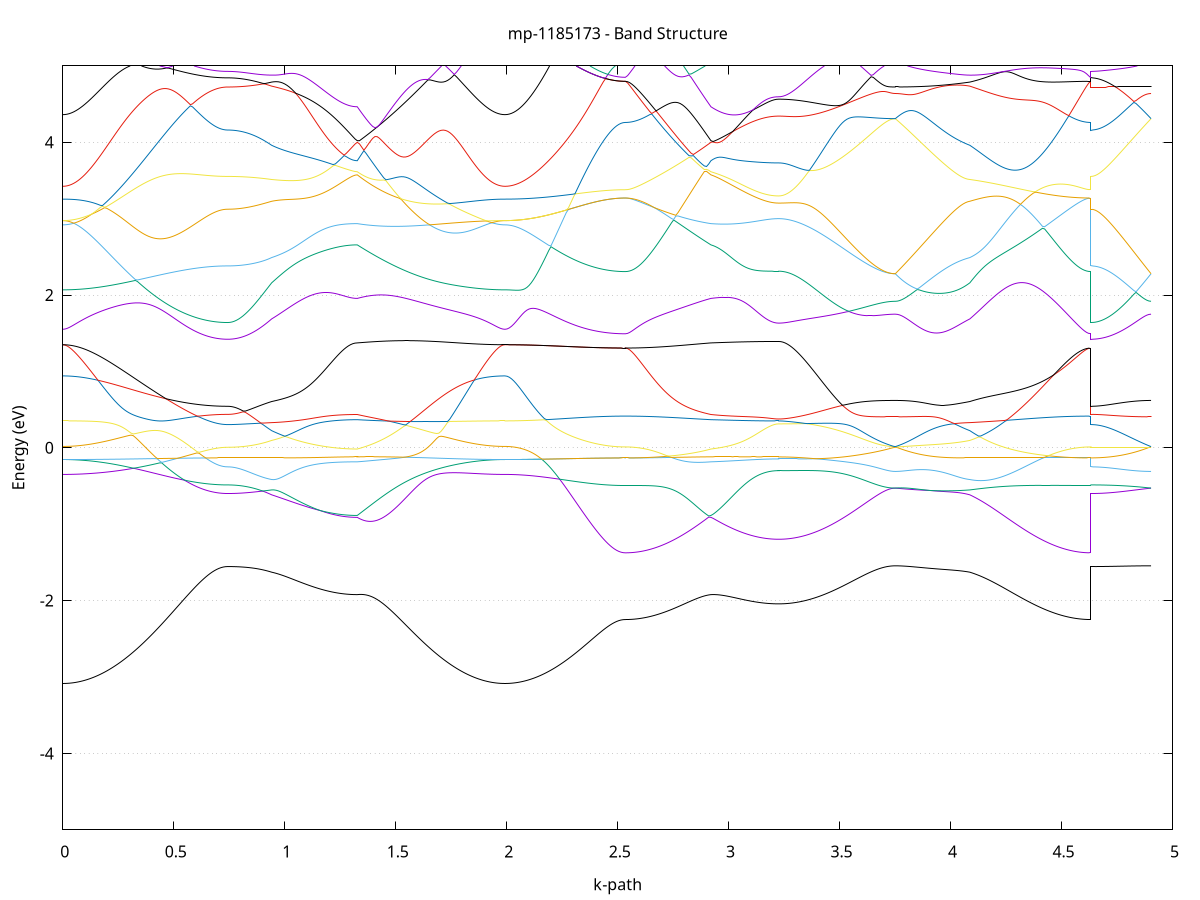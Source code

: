 set title 'mp-1185173 - Band Structure'
set xlabel 'k-path'
set ylabel 'Energy (eV)'
set grid y
set yrange [-5:5]
set terminal png size 800,600
set output 'mp-1185173_bands_gnuplot.png'
plot '-' using 1:2 with lines notitle, '-' using 1:2 with lines notitle, '-' using 1:2 with lines notitle, '-' using 1:2 with lines notitle, '-' using 1:2 with lines notitle, '-' using 1:2 with lines notitle, '-' using 1:2 with lines notitle, '-' using 1:2 with lines notitle, '-' using 1:2 with lines notitle, '-' using 1:2 with lines notitle, '-' using 1:2 with lines notitle, '-' using 1:2 with lines notitle, '-' using 1:2 with lines notitle, '-' using 1:2 with lines notitle, '-' using 1:2 with lines notitle, '-' using 1:2 with lines notitle, '-' using 1:2 with lines notitle, '-' using 1:2 with lines notitle, '-' using 1:2 with lines notitle, '-' using 1:2 with lines notitle, '-' using 1:2 with lines notitle, '-' using 1:2 with lines notitle, '-' using 1:2 with lines notitle, '-' using 1:2 with lines notitle, '-' using 1:2 with lines notitle, '-' using 1:2 with lines notitle, '-' using 1:2 with lines notitle, '-' using 1:2 with lines notitle, '-' using 1:2 with lines notitle, '-' using 1:2 with lines notitle, '-' using 1:2 with lines notitle, '-' using 1:2 with lines notitle, '-' using 1:2 with lines notitle, '-' using 1:2 with lines notitle, '-' using 1:2 with lines notitle, '-' using 1:2 with lines notitle, '-' using 1:2 with lines notitle, '-' using 1:2 with lines notitle, '-' using 1:2 with lines notitle, '-' using 1:2 with lines notitle, '-' using 1:2 with lines notitle, '-' using 1:2 with lines notitle, '-' using 1:2 with lines notitle, '-' using 1:2 with lines notitle, '-' using 1:2 with lines notitle, '-' using 1:2 with lines notitle, '-' using 1:2 with lines notitle, '-' using 1:2 with lines notitle
0.000000 -33.872945
0.009910 -33.872945
0.019820 -33.872945
0.029730 -33.872945
0.039640 -33.872945
0.049550 -33.872945
0.059460 -33.872945
0.069370 -33.872945
0.079279 -33.872945
0.089189 -33.872945
0.099099 -33.872945
0.109009 -33.872945
0.118919 -33.872945
0.128829 -33.872945
0.138739 -33.872945
0.148649 -33.872945
0.158559 -33.872945
0.168469 -33.872945
0.178379 -33.872945
0.188289 -33.872945
0.198199 -33.872945
0.208109 -33.872945
0.218018 -33.872945
0.227928 -33.872945
0.237838 -33.872945
0.247748 -33.872945
0.257658 -33.872945
0.267568 -33.872945
0.277478 -33.872945
0.287388 -33.872945
0.297298 -33.872945
0.307208 -33.872945
0.317118 -33.872945
0.327028 -33.872945
0.336938 -33.872945
0.346848 -33.872945
0.356758 -33.872945
0.366667 -33.872945
0.376577 -33.872945
0.386487 -33.872945
0.396397 -33.872945
0.406307 -33.872945
0.416217 -33.872945
0.426127 -33.872945
0.436037 -33.872945
0.445947 -33.872945
0.455857 -33.873045
0.465767 -33.873045
0.475677 -33.873045
0.485587 -33.873045
0.495497 -33.873045
0.505407 -33.873045
0.515316 -33.873045
0.525226 -33.873045
0.535136 -33.873045
0.545046 -33.873045
0.554956 -33.873045
0.564866 -33.873045
0.574776 -33.873045
0.584686 -33.873045
0.594596 -33.873045
0.604506 -33.873045
0.614416 -33.873045
0.624326 -33.873045
0.634236 -33.873045
0.644146 -33.873045
0.654055 -33.873045
0.663965 -33.873045
0.673875 -33.873045
0.683785 -33.873045
0.693695 -33.873045
0.703605 -33.873045
0.713515 -33.873045
0.723425 -33.873045
0.733335 -33.873045
0.743245 -33.873045
0.743245 -33.873045
0.753142 -33.873045
0.763040 -33.873045
0.772937 -33.873045
0.782835 -33.873045
0.792732 -33.873045
0.802629 -33.873045
0.812527 -33.873045
0.822424 -33.873045
0.832322 -33.873045
0.842219 -33.873045
0.852116 -33.873045
0.862014 -33.873045
0.871911 -33.873045
0.881809 -33.873045
0.891706 -33.873045
0.901604 -33.873045
0.911501 -33.873045
0.921398 -33.873045
0.931296 -33.873045
0.941193 -33.873045
0.941193 -33.873045
0.951080 -33.873045
0.960967 -33.873045
0.970853 -33.873045
0.980740 -33.873045
0.990627 -33.873045
1.000514 -33.873045
1.010400 -33.873045
1.020287 -33.873045
1.030174 -33.873045
1.040061 -33.873045
1.049947 -33.873045
1.059834 -33.873045
1.069721 -33.873045
1.079608 -33.873045
1.089494 -33.873045
1.099381 -33.873045
1.109268 -33.873045
1.119155 -33.873045
1.129041 -33.873045
1.138928 -33.873045
1.148815 -33.873045
1.158701 -33.873045
1.168588 -33.873045
1.178475 -33.873045
1.188362 -33.873045
1.198248 -33.873045
1.208135 -33.873045
1.218022 -33.873045
1.227909 -33.873045
1.237795 -33.873045
1.247682 -33.873045
1.257569 -33.873045
1.267456 -33.873045
1.277342 -33.873045
1.287229 -33.873045
1.297116 -33.873045
1.307003 -33.873045
1.316889 -33.873045
1.326776 -33.873045
1.326776 -33.873045
1.336709 -33.873045
1.346642 -33.873045
1.356576 -33.873045
1.366509 -33.873045
1.376442 -33.873045
1.386375 -33.873045
1.396308 -33.873045
1.406242 -33.873045
1.416175 -33.873045
1.426108 -33.873045
1.436041 -33.873045
1.445974 -33.873045
1.455908 -33.873045
1.465841 -33.873045
1.475774 -33.873045
1.485707 -33.873045
1.495640 -33.873045
1.505574 -33.873045
1.515507 -33.873045
1.525440 -33.873045
1.535373 -33.873045
1.545306 -33.873045
1.555240 -33.873045
1.565173 -33.873045
1.575106 -33.873045
1.585039 -33.873045
1.594972 -33.873045
1.604906 -33.873045
1.614839 -33.873045
1.624772 -33.872945
1.634705 -33.872945
1.644638 -33.872945
1.654572 -33.872945
1.664505 -33.873045
1.674438 -33.873045
1.684371 -33.872945
1.694304 -33.872945
1.704237 -33.872945
1.714171 -33.872945
1.724104 -33.872945
1.734037 -33.872945
1.743970 -33.872945
1.753903 -33.872945
1.763837 -33.872945
1.773770 -33.872945
1.783703 -33.872945
1.793636 -33.872945
1.803569 -33.872945
1.813503 -33.872945
1.823436 -33.872945
1.833369 -33.872945
1.843302 -33.872945
1.853235 -33.872945
1.863169 -33.872945
1.873102 -33.872945
1.883035 -33.872945
1.892968 -33.872945
1.902901 -33.872945
1.912835 -33.872945
1.922768 -33.872945
1.932701 -33.872945
1.942634 -33.872945
1.952567 -33.872945
1.962501 -33.872945
1.972434 -33.872945
1.982367 -33.872945
1.992300 -33.872945
1.992300 -33.872945
2.002163 -33.872945
2.012025 -33.872945
2.021888 -33.872945
2.031751 -33.872945
2.041613 -33.872945
2.051476 -33.872945
2.061339 -33.872945
2.071201 -33.872945
2.081064 -33.872945
2.090927 -33.872945
2.100789 -33.872945
2.110652 -33.872945
2.120515 -33.872945
2.130377 -33.872945
2.140240 -33.872945
2.150103 -33.872945
2.159965 -33.872945
2.169828 -33.872945
2.179691 -33.872945
2.189553 -33.872945
2.199416 -33.872945
2.209279 -33.872945
2.219141 -33.872945
2.229004 -33.872945
2.238867 -33.872945
2.248729 -33.872945
2.258592 -33.872945
2.268455 -33.872945
2.278317 -33.872945
2.288180 -33.872945
2.298043 -33.872945
2.307905 -33.872945
2.317768 -33.872945
2.327631 -33.872945
2.337493 -33.872945
2.347356 -33.872945
2.357219 -33.872945
2.367081 -33.872945
2.376944 -33.872945
2.386807 -33.872945
2.396669 -33.872945
2.406532 -33.872945
2.416395 -33.872945
2.426257 -33.872945
2.436120 -33.872945
2.445983 -33.872945
2.455845 -33.872945
2.465708 -33.872945
2.475571 -33.872945
2.485433 -33.872945
2.495296 -33.872945
2.505159 -33.872945
2.515021 -33.872945
2.524884 -33.872945
2.534747 -33.872945
2.534747 -33.872945
2.544633 -33.872945
2.554520 -33.872945
2.564407 -33.872945
2.574294 -33.872945
2.584180 -33.872945
2.594067 -33.872945
2.603954 -33.872945
2.613841 -33.872945
2.623727 -33.872945
2.633614 -33.872945
2.643501 -33.872945
2.653387 -33.872945
2.663274 -33.872945
2.673161 -33.872945
2.683048 -33.872945
2.692934 -33.872945
2.702821 -33.872945
2.712708 -33.872945
2.722595 -33.872945
2.732481 -33.872945
2.742368 -33.872945
2.752255 -33.872945
2.762142 -33.872945
2.772028 -33.872945
2.781915 -33.872945
2.791802 -33.872945
2.801689 -33.872945
2.811575 -33.872945
2.821462 -33.872945
2.831349 -33.872945
2.841236 -33.873045
2.851122 -33.873045
2.861009 -33.873045
2.870896 -33.873045
2.880783 -33.873045
2.890669 -33.873045
2.900556 -33.873045
2.910443 -33.873045
2.920329 -33.873045
2.920329 -33.873045
2.930175 -33.873045
2.940021 -33.873045
2.949866 -33.873045
2.959712 -33.873045
2.969557 -33.873045
2.979403 -33.873045
2.989248 -33.873045
2.999094 -33.873045
3.008939 -33.873045
3.018785 -33.873045
3.028630 -33.873045
3.038476 -33.873045
3.048321 -33.873045
3.058167 -33.873045
3.068012 -33.873045
3.077858 -33.873045
3.087703 -33.873045
3.097549 -33.873045
3.107394 -33.873045
3.117240 -33.873045
3.127085 -33.873045
3.136931 -33.873045
3.146776 -33.873045
3.156622 -33.873045
3.166467 -33.873045
3.176313 -33.873045
3.186158 -33.873045
3.196004 -33.873045
3.205850 -33.873045
3.215695 -33.873045
3.225541 -33.873045
3.225541 -33.873045
3.235457 -33.873045
3.245373 -33.873045
3.255289 -33.873045
3.265205 -33.873045
3.275121 -33.873045
3.285037 -33.873045
3.294953 -33.873045
3.304869 -33.873045
3.314785 -33.873045
3.324702 -33.873045
3.334618 -33.873045
3.344534 -33.873045
3.354450 -33.873045
3.364366 -33.873045
3.374282 -33.873045
3.384198 -33.873045
3.394114 -33.873045
3.404030 -33.873045
3.413947 -33.873045
3.423863 -33.873045
3.433779 -33.873045
3.443695 -33.873045
3.453611 -33.873045
3.463527 -33.873045
3.473443 -33.873045
3.483359 -33.873045
3.493275 -33.873045
3.503191 -33.873045
3.513108 -33.873045
3.523024 -33.873045
3.532940 -33.873045
3.542856 -33.873045
3.552772 -33.873045
3.562688 -33.873045
3.572604 -33.873045
3.582520 -33.873045
3.592436 -33.873045
3.602352 -33.873045
3.612269 -33.873045
3.622185 -33.873045
3.632101 -33.873045
3.642017 -33.873045
3.651933 -33.873045
3.661849 -33.873045
3.671765 -33.873045
3.681681 -33.873045
3.691597 -33.873045
3.701514 -33.873045
3.711430 -33.873045
3.721346 -33.873045
3.731262 -33.873045
3.741178 -33.873045
3.751094 -33.873045
3.751094 -33.873045
3.760970 -33.873045
3.770846 -33.873045
3.780721 -33.873045
3.790597 -33.873045
3.800473 -33.873045
3.810349 -33.873045
3.820224 -33.873045
3.830100 -33.873045
3.839976 -33.873045
3.849852 -33.873045
3.859727 -33.873045
3.869603 -33.873045
3.879479 -33.873045
3.889355 -33.873045
3.899231 -33.873045
3.909106 -33.873045
3.918982 -33.873045
3.928858 -33.873045
3.938734 -33.873045
3.948609 -33.873045
3.958485 -33.873045
3.968361 -33.873045
3.978237 -33.873045
3.988112 -33.873045
3.997988 -33.873045
4.007864 -33.873045
4.017740 -33.873045
4.027616 -33.873045
4.037491 -33.873045
4.047367 -33.873045
4.057243 -33.873045
4.067119 -33.873045
4.076994 -33.873045
4.086870 -33.873045
4.086870 -33.873045
4.096785 -33.873045
4.106699 -33.873045
4.116614 -33.873045
4.126528 -33.873045
4.136443 -33.873045
4.146357 -33.873045
4.156271 -33.873045
4.166186 -33.873045
4.176100 -33.873045
4.186015 -33.873045
4.195929 -33.873045
4.205844 -33.873045
4.215758 -33.873045
4.225673 -33.873045
4.235587 -33.873045
4.245502 -33.873045
4.255416 -33.873045
4.265331 -33.873045
4.275245 -33.873045
4.285160 -33.873045
4.295074 -33.873045
4.304989 -33.873045
4.314903 -33.872945
4.324818 -33.872945
4.334732 -33.872945
4.344647 -33.872945
4.354561 -33.872945
4.364476 -33.872945
4.374390 -33.872945
4.384305 -33.872945
4.394219 -33.872945
4.404134 -33.872945
4.414048 -33.872945
4.423963 -33.872945
4.433877 -33.872945
4.443791 -33.872945
4.453706 -33.872945
4.463620 -33.872945
4.473535 -33.872945
4.483449 -33.872945
4.493364 -33.872945
4.503278 -33.872945
4.513193 -33.872945
4.523107 -33.872945
4.533022 -33.872945
4.542936 -33.872945
4.552851 -33.872945
4.562765 -33.872945
4.572680 -33.872945
4.582594 -33.872945
4.592509 -33.872945
4.602423 -33.872945
4.612338 -33.872945
4.622252 -33.872945
4.632167 -33.872945
4.632167 -33.873045
4.641853 -33.873045
4.651540 -33.873045
4.661226 -33.873045
4.670913 -33.873045
4.680599 -33.873045
4.690286 -33.873045
4.699972 -33.873045
4.709659 -33.873045
4.719346 -33.873045
4.729032 -33.873045
4.738719 -33.873045
4.748405 -33.873045
4.758092 -33.873045
4.767778 -33.873045
4.777465 -33.873045
4.787151 -33.873045
4.796838 -33.873045
4.806524 -33.873045
4.816211 -33.873045
4.825898 -33.873045
4.835584 -33.873045
4.845271 -33.873045
4.854957 -33.873045
4.864644 -33.873045
4.874330 -33.873045
4.884017 -33.873045
4.893703 -33.873045
4.903390 -33.873045
e
0.000000 -33.872945
0.009910 -33.872945
0.019820 -33.872945
0.029730 -33.872945
0.039640 -33.872945
0.049550 -33.872945
0.059460 -33.872945
0.069370 -33.872945
0.079279 -33.872945
0.089189 -33.872945
0.099099 -33.872945
0.109009 -33.872945
0.118919 -33.872945
0.128829 -33.872945
0.138739 -33.872945
0.148649 -33.872945
0.158559 -33.872945
0.168469 -33.872945
0.178379 -33.872945
0.188289 -33.872945
0.198199 -33.872945
0.208109 -33.872945
0.218018 -33.872945
0.227928 -33.872945
0.237838 -33.872945
0.247748 -33.872945
0.257658 -33.872945
0.267568 -33.872945
0.277478 -33.872945
0.287388 -33.872945
0.297298 -33.872945
0.307208 -33.872945
0.317118 -33.872945
0.327028 -33.872945
0.336938 -33.872945
0.346848 -33.872945
0.356758 -33.872945
0.366667 -33.872945
0.376577 -33.872945
0.386487 -33.872945
0.396397 -33.872945
0.406307 -33.872945
0.416217 -33.872945
0.426127 -33.872945
0.436037 -33.872945
0.445947 -33.872945
0.455857 -33.872945
0.465767 -33.872945
0.475677 -33.872945
0.485587 -33.872945
0.495497 -33.872945
0.505407 -33.872945
0.515316 -33.872945
0.525226 -33.872945
0.535136 -33.872945
0.545046 -33.872945
0.554956 -33.872945
0.564866 -33.872945
0.574776 -33.872945
0.584686 -33.872945
0.594596 -33.872945
0.604506 -33.872945
0.614416 -33.872945
0.624326 -33.872945
0.634236 -33.872945
0.644146 -33.872945
0.654055 -33.872945
0.663965 -33.872945
0.673875 -33.872945
0.683785 -33.872945
0.693695 -33.872945
0.703605 -33.872945
0.713515 -33.872945
0.723425 -33.872945
0.733335 -33.872945
0.743245 -33.872945
0.743245 -33.872945
0.753142 -33.872945
0.763040 -33.872945
0.772937 -33.872945
0.782835 -33.872945
0.792732 -33.872945
0.802629 -33.872945
0.812527 -33.872945
0.822424 -33.872945
0.832322 -33.872945
0.842219 -33.872945
0.852116 -33.872945
0.862014 -33.872945
0.871911 -33.872945
0.881809 -33.872945
0.891706 -33.872945
0.901604 -33.872945
0.911501 -33.872945
0.921398 -33.872945
0.931296 -33.872945
0.941193 -33.872945
0.941193 -33.872945
0.951080 -33.872945
0.960967 -33.872945
0.970853 -33.872945
0.980740 -33.872945
0.990627 -33.872945
1.000514 -33.872945
1.010400 -33.872945
1.020287 -33.872945
1.030174 -33.872945
1.040061 -33.872945
1.049947 -33.872945
1.059834 -33.872945
1.069721 -33.872945
1.079608 -33.872945
1.089494 -33.872945
1.099381 -33.872945
1.109268 -33.872945
1.119155 -33.872945
1.129041 -33.872945
1.138928 -33.872945
1.148815 -33.872945
1.158701 -33.872945
1.168588 -33.872945
1.178475 -33.872945
1.188362 -33.872945
1.198248 -33.872945
1.208135 -33.872945
1.218022 -33.872945
1.227909 -33.872945
1.237795 -33.872945
1.247682 -33.872945
1.257569 -33.872945
1.267456 -33.872945
1.277342 -33.872945
1.287229 -33.872945
1.297116 -33.872945
1.307003 -33.872945
1.316889 -33.872945
1.326776 -33.872945
1.326776 -33.872945
1.336709 -33.872945
1.346642 -33.872945
1.356576 -33.872945
1.366509 -33.872945
1.376442 -33.872945
1.386375 -33.872945
1.396308 -33.872945
1.406242 -33.872945
1.416175 -33.872945
1.426108 -33.872945
1.436041 -33.872945
1.445974 -33.872945
1.455908 -33.872945
1.465841 -33.872945
1.475774 -33.872945
1.485707 -33.872945
1.495640 -33.872945
1.505574 -33.872945
1.515507 -33.872945
1.525440 -33.872945
1.535373 -33.872945
1.545306 -33.872945
1.555240 -33.872945
1.565173 -33.872945
1.575106 -33.872945
1.585039 -33.872945
1.594972 -33.872945
1.604906 -33.872945
1.614839 -33.872945
1.624772 -33.872945
1.634705 -33.872945
1.644638 -33.872945
1.654572 -33.872945
1.664505 -33.872945
1.674438 -33.872945
1.684371 -33.872945
1.694304 -33.872945
1.704237 -33.872945
1.714171 -33.872945
1.724104 -33.872945
1.734037 -33.872945
1.743970 -33.872945
1.753903 -33.872945
1.763837 -33.872945
1.773770 -33.872945
1.783703 -33.872945
1.793636 -33.872945
1.803569 -33.872945
1.813503 -33.872945
1.823436 -33.872945
1.833369 -33.872945
1.843302 -33.872945
1.853235 -33.872945
1.863169 -33.872945
1.873102 -33.872945
1.883035 -33.872945
1.892968 -33.872945
1.902901 -33.872945
1.912835 -33.872945
1.922768 -33.872945
1.932701 -33.872945
1.942634 -33.872945
1.952567 -33.872945
1.962501 -33.872945
1.972434 -33.872945
1.982367 -33.872945
1.992300 -33.872945
1.992300 -33.872945
2.002163 -33.872945
2.012025 -33.872945
2.021888 -33.872945
2.031751 -33.872945
2.041613 -33.872945
2.051476 -33.872945
2.061339 -33.872945
2.071201 -33.872945
2.081064 -33.872945
2.090927 -33.872945
2.100789 -33.872945
2.110652 -33.872945
2.120515 -33.872945
2.130377 -33.872945
2.140240 -33.872945
2.150103 -33.872945
2.159965 -33.872945
2.169828 -33.872945
2.179691 -33.872945
2.189553 -33.872945
2.199416 -33.872945
2.209279 -33.872945
2.219141 -33.872945
2.229004 -33.872945
2.238867 -33.872945
2.248729 -33.872945
2.258592 -33.872945
2.268455 -33.872945
2.278317 -33.872945
2.288180 -33.872945
2.298043 -33.872945
2.307905 -33.872945
2.317768 -33.872945
2.327631 -33.872945
2.337493 -33.872945
2.347356 -33.872945
2.357219 -33.872945
2.367081 -33.872945
2.376944 -33.872945
2.386807 -33.872945
2.396669 -33.872945
2.406532 -33.872945
2.416395 -33.872945
2.426257 -33.872945
2.436120 -33.872945
2.445983 -33.872945
2.455845 -33.872945
2.465708 -33.872945
2.475571 -33.872945
2.485433 -33.872945
2.495296 -33.872945
2.505159 -33.872945
2.515021 -33.872945
2.524884 -33.872945
2.534747 -33.872945
2.534747 -33.872945
2.544633 -33.872945
2.554520 -33.872945
2.564407 -33.872945
2.574294 -33.872945
2.584180 -33.872945
2.594067 -33.872945
2.603954 -33.872945
2.613841 -33.872945
2.623727 -33.872945
2.633614 -33.872945
2.643501 -33.872945
2.653387 -33.872945
2.663274 -33.872945
2.673161 -33.872945
2.683048 -33.872945
2.692934 -33.872945
2.702821 -33.872945
2.712708 -33.872945
2.722595 -33.872945
2.732481 -33.872945
2.742368 -33.872945
2.752255 -33.872945
2.762142 -33.872945
2.772028 -33.872945
2.781915 -33.872945
2.791802 -33.872945
2.801689 -33.872945
2.811575 -33.872945
2.821462 -33.872945
2.831349 -33.872945
2.841236 -33.872945
2.851122 -33.872945
2.861009 -33.872945
2.870896 -33.872945
2.880783 -33.872945
2.890669 -33.872945
2.900556 -33.872945
2.910443 -33.872945
2.920329 -33.872945
2.920329 -33.872945
2.930175 -33.872945
2.940021 -33.872945
2.949866 -33.872945
2.959712 -33.872945
2.969557 -33.872945
2.979403 -33.872945
2.989248 -33.872945
2.999094 -33.872945
3.008939 -33.872945
3.018785 -33.872945
3.028630 -33.872945
3.038476 -33.872945
3.048321 -33.872945
3.058167 -33.872945
3.068012 -33.872945
3.077858 -33.872945
3.087703 -33.872945
3.097549 -33.872945
3.107394 -33.872945
3.117240 -33.872945
3.127085 -33.872945
3.136931 -33.872945
3.146776 -33.872945
3.156622 -33.872945
3.166467 -33.872945
3.176313 -33.872945
3.186158 -33.872945
3.196004 -33.872945
3.205850 -33.872945
3.215695 -33.872945
3.225541 -33.872945
3.225541 -33.872945
3.235457 -33.872945
3.245373 -33.872945
3.255289 -33.872945
3.265205 -33.872945
3.275121 -33.872945
3.285037 -33.872945
3.294953 -33.872945
3.304869 -33.872945
3.314785 -33.872945
3.324702 -33.872945
3.334618 -33.872945
3.344534 -33.872945
3.354450 -33.872945
3.364366 -33.872945
3.374282 -33.872945
3.384198 -33.872945
3.394114 -33.872945
3.404030 -33.872945
3.413947 -33.872945
3.423863 -33.872945
3.433779 -33.872945
3.443695 -33.872945
3.453611 -33.872945
3.463527 -33.872945
3.473443 -33.872945
3.483359 -33.872945
3.493275 -33.872945
3.503191 -33.872945
3.513108 -33.872945
3.523024 -33.872945
3.532940 -33.872945
3.542856 -33.872945
3.552772 -33.872945
3.562688 -33.872945
3.572604 -33.872945
3.582520 -33.872945
3.592436 -33.872945
3.602352 -33.872945
3.612269 -33.872945
3.622185 -33.872945
3.632101 -33.872945
3.642017 -33.872945
3.651933 -33.872945
3.661849 -33.872945
3.671765 -33.872945
3.681681 -33.872945
3.691597 -33.872945
3.701514 -33.872945
3.711430 -33.872945
3.721346 -33.872945
3.731262 -33.872945
3.741178 -33.872945
3.751094 -33.872945
3.751094 -33.872945
3.760970 -33.872945
3.770846 -33.872945
3.780721 -33.872945
3.790597 -33.872945
3.800473 -33.872945
3.810349 -33.872945
3.820224 -33.872945
3.830100 -33.872945
3.839976 -33.872945
3.849852 -33.872945
3.859727 -33.872945
3.869603 -33.872945
3.879479 -33.872945
3.889355 -33.872945
3.899231 -33.872945
3.909106 -33.872945
3.918982 -33.872945
3.928858 -33.872945
3.938734 -33.872945
3.948609 -33.872945
3.958485 -33.872945
3.968361 -33.872945
3.978237 -33.872945
3.988112 -33.872945
3.997988 -33.872945
4.007864 -33.872945
4.017740 -33.872945
4.027616 -33.872945
4.037491 -33.872945
4.047367 -33.872945
4.057243 -33.872945
4.067119 -33.872945
4.076994 -33.872945
4.086870 -33.872945
4.086870 -33.872945
4.096785 -33.872945
4.106699 -33.872945
4.116614 -33.872945
4.126528 -33.872945
4.136443 -33.872945
4.146357 -33.872945
4.156271 -33.872945
4.166186 -33.872945
4.176100 -33.872945
4.186015 -33.872945
4.195929 -33.872945
4.205844 -33.872945
4.215758 -33.872945
4.225673 -33.872945
4.235587 -33.872945
4.245502 -33.872945
4.255416 -33.872945
4.265331 -33.872945
4.275245 -33.872945
4.285160 -33.872945
4.295074 -33.872945
4.304989 -33.872945
4.314903 -33.872945
4.324818 -33.872945
4.334732 -33.872945
4.344647 -33.872945
4.354561 -33.872945
4.364476 -33.872945
4.374390 -33.872945
4.384305 -33.872945
4.394219 -33.872945
4.404134 -33.872945
4.414048 -33.872945
4.423963 -33.872945
4.433877 -33.872945
4.443791 -33.872945
4.453706 -33.872945
4.463620 -33.872945
4.473535 -33.872945
4.483449 -33.872945
4.493364 -33.872945
4.503278 -33.872945
4.513193 -33.872945
4.523107 -33.872945
4.533022 -33.872945
4.542936 -33.872945
4.552851 -33.872945
4.562765 -33.872945
4.572680 -33.872945
4.582594 -33.872945
4.592509 -33.872945
4.602423 -33.872945
4.612338 -33.872945
4.622252 -33.872945
4.632167 -33.872945
4.632167 -33.872945
4.641853 -33.872945
4.651540 -33.872945
4.661226 -33.872945
4.670913 -33.872945
4.680599 -33.872945
4.690286 -33.872945
4.699972 -33.872945
4.709659 -33.872945
4.719346 -33.872945
4.729032 -33.872945
4.738719 -33.872945
4.748405 -33.872945
4.758092 -33.872945
4.767778 -33.872945
4.777465 -33.872945
4.787151 -33.872945
4.796838 -33.872945
4.806524 -33.872945
4.816211 -33.872945
4.825898 -33.872945
4.835584 -33.872945
4.845271 -33.872945
4.854957 -33.872945
4.864644 -33.872945
4.874330 -33.872945
4.884017 -33.872945
4.893703 -33.872945
4.903390 -33.872945
e
0.000000 -33.851245
0.009910 -33.851245
0.019820 -33.851245
0.029730 -33.851245
0.039640 -33.851245
0.049550 -33.851245
0.059460 -33.851245
0.069370 -33.851245
0.079279 -33.851245
0.089189 -33.851245
0.099099 -33.851245
0.109009 -33.851245
0.118919 -33.851245
0.128829 -33.851245
0.138739 -33.851245
0.148649 -33.851245
0.158559 -33.851245
0.168469 -33.851245
0.178379 -33.851245
0.188289 -33.851245
0.198199 -33.851245
0.208109 -33.851245
0.218018 -33.851245
0.227928 -33.851245
0.237838 -33.851245
0.247748 -33.851245
0.257658 -33.851245
0.267568 -33.851245
0.277478 -33.851245
0.287388 -33.851245
0.297298 -33.851245
0.307208 -33.851245
0.317118 -33.851245
0.327028 -33.851245
0.336938 -33.851245
0.346848 -33.851245
0.356758 -33.851245
0.366667 -33.851245
0.376577 -33.851245
0.386487 -33.851245
0.396397 -33.851245
0.406307 -33.851245
0.416217 -33.851245
0.426127 -33.851245
0.436037 -33.851245
0.445947 -33.851245
0.455857 -33.851245
0.465767 -33.851245
0.475677 -33.851245
0.485587 -33.851245
0.495497 -33.851245
0.505407 -33.851245
0.515316 -33.851245
0.525226 -33.851245
0.535136 -33.851245
0.545046 -33.851245
0.554956 -33.851245
0.564866 -33.851245
0.574776 -33.851245
0.584686 -33.851245
0.594596 -33.851245
0.604506 -33.851245
0.614416 -33.851245
0.624326 -33.851245
0.634236 -33.851245
0.644146 -33.851245
0.654055 -33.851245
0.663965 -33.851245
0.673875 -33.851245
0.683785 -33.851245
0.693695 -33.851245
0.703605 -33.851245
0.713515 -33.851245
0.723425 -33.851245
0.733335 -33.851245
0.743245 -33.851245
0.743245 -33.851245
0.753142 -33.851245
0.763040 -33.851245
0.772937 -33.851245
0.782835 -33.851245
0.792732 -33.851245
0.802629 -33.851245
0.812527 -33.851245
0.822424 -33.851245
0.832322 -33.851245
0.842219 -33.851245
0.852116 -33.851245
0.862014 -33.851245
0.871911 -33.851245
0.881809 -33.851245
0.891706 -33.851245
0.901604 -33.851245
0.911501 -33.851245
0.921398 -33.851245
0.931296 -33.851245
0.941193 -33.851245
0.941193 -33.851245
0.951080 -33.851245
0.960967 -33.851245
0.970853 -33.851245
0.980740 -33.851245
0.990627 -33.851245
1.000514 -33.851245
1.010400 -33.851245
1.020287 -33.851245
1.030174 -33.851245
1.040061 -33.851245
1.049947 -33.851245
1.059834 -33.851245
1.069721 -33.851245
1.079608 -33.851245
1.089494 -33.851245
1.099381 -33.851245
1.109268 -33.851245
1.119155 -33.851245
1.129041 -33.851245
1.138928 -33.851245
1.148815 -33.851245
1.158701 -33.851245
1.168588 -33.851245
1.178475 -33.851245
1.188362 -33.851245
1.198248 -33.851245
1.208135 -33.851245
1.218022 -33.851245
1.227909 -33.851245
1.237795 -33.851245
1.247682 -33.851245
1.257569 -33.851245
1.267456 -33.851245
1.277342 -33.851245
1.287229 -33.851245
1.297116 -33.851245
1.307003 -33.851245
1.316889 -33.851245
1.326776 -33.851245
1.326776 -33.851245
1.336709 -33.851245
1.346642 -33.851245
1.356576 -33.851245
1.366509 -33.851245
1.376442 -33.851245
1.386375 -33.851245
1.396308 -33.851245
1.406242 -33.851245
1.416175 -33.851245
1.426108 -33.851245
1.436041 -33.851245
1.445974 -33.851245
1.455908 -33.851245
1.465841 -33.851245
1.475774 -33.851245
1.485707 -33.851245
1.495640 -33.851245
1.505574 -33.851245
1.515507 -33.851245
1.525440 -33.851245
1.535373 -33.851245
1.545306 -33.851245
1.555240 -33.851245
1.565173 -33.851245
1.575106 -33.851245
1.585039 -33.851245
1.594972 -33.851245
1.604906 -33.851245
1.614839 -33.851245
1.624772 -33.851245
1.634705 -33.851245
1.644638 -33.851245
1.654572 -33.851245
1.664505 -33.851245
1.674438 -33.851245
1.684371 -33.851245
1.694304 -33.851245
1.704237 -33.851245
1.714171 -33.851245
1.724104 -33.851245
1.734037 -33.851245
1.743970 -33.851245
1.753903 -33.851245
1.763837 -33.851245
1.773770 -33.851245
1.783703 -33.851245
1.793636 -33.851245
1.803569 -33.851245
1.813503 -33.851245
1.823436 -33.851245
1.833369 -33.851245
1.843302 -33.851245
1.853235 -33.851245
1.863169 -33.851245
1.873102 -33.851245
1.883035 -33.851245
1.892968 -33.851245
1.902901 -33.851245
1.912835 -33.851245
1.922768 -33.851245
1.932701 -33.851245
1.942634 -33.851245
1.952567 -33.851245
1.962501 -33.851245
1.972434 -33.851245
1.982367 -33.851245
1.992300 -33.851245
1.992300 -33.851245
2.002163 -33.851245
2.012025 -33.851245
2.021888 -33.851245
2.031751 -33.851245
2.041613 -33.851245
2.051476 -33.851245
2.061339 -33.851245
2.071201 -33.851245
2.081064 -33.851245
2.090927 -33.851245
2.100789 -33.851245
2.110652 -33.851245
2.120515 -33.851245
2.130377 -33.851245
2.140240 -33.851245
2.150103 -33.851245
2.159965 -33.851245
2.169828 -33.851245
2.179691 -33.851245
2.189553 -33.851245
2.199416 -33.851245
2.209279 -33.851245
2.219141 -33.851245
2.229004 -33.851245
2.238867 -33.851245
2.248729 -33.851245
2.258592 -33.851245
2.268455 -33.851245
2.278317 -33.851245
2.288180 -33.851245
2.298043 -33.851245
2.307905 -33.851245
2.317768 -33.851245
2.327631 -33.851245
2.337493 -33.851245
2.347356 -33.851245
2.357219 -33.851245
2.367081 -33.851245
2.376944 -33.851245
2.386807 -33.851245
2.396669 -33.851245
2.406532 -33.851245
2.416395 -33.851245
2.426257 -33.851245
2.436120 -33.851245
2.445983 -33.851245
2.455845 -33.851245
2.465708 -33.851245
2.475571 -33.851245
2.485433 -33.851245
2.495296 -33.851245
2.505159 -33.851245
2.515021 -33.851245
2.524884 -33.851245
2.534747 -33.851245
2.534747 -33.851245
2.544633 -33.851245
2.554520 -33.851245
2.564407 -33.851245
2.574294 -33.851245
2.584180 -33.851245
2.594067 -33.851245
2.603954 -33.851245
2.613841 -33.851245
2.623727 -33.851245
2.633614 -33.851245
2.643501 -33.851245
2.653387 -33.851245
2.663274 -33.851245
2.673161 -33.851245
2.683048 -33.851245
2.692934 -33.851245
2.702821 -33.851245
2.712708 -33.851245
2.722595 -33.851245
2.732481 -33.851245
2.742368 -33.851245
2.752255 -33.851245
2.762142 -33.851245
2.772028 -33.851245
2.781915 -33.851245
2.791802 -33.851245
2.801689 -33.851245
2.811575 -33.851245
2.821462 -33.851245
2.831349 -33.851245
2.841236 -33.851245
2.851122 -33.851245
2.861009 -33.851245
2.870896 -33.851245
2.880783 -33.851245
2.890669 -33.851245
2.900556 -33.851245
2.910443 -33.851245
2.920329 -33.851245
2.920329 -33.851245
2.930175 -33.851245
2.940021 -33.851245
2.949866 -33.851245
2.959712 -33.851245
2.969557 -33.851245
2.979403 -33.851245
2.989248 -33.851245
2.999094 -33.851245
3.008939 -33.851245
3.018785 -33.851245
3.028630 -33.851245
3.038476 -33.851245
3.048321 -33.851245
3.058167 -33.851245
3.068012 -33.851245
3.077858 -33.851245
3.087703 -33.851245
3.097549 -33.851245
3.107394 -33.851245
3.117240 -33.851245
3.127085 -33.851245
3.136931 -33.851245
3.146776 -33.851245
3.156622 -33.851245
3.166467 -33.851245
3.176313 -33.851245
3.186158 -33.851245
3.196004 -33.851245
3.205850 -33.851245
3.215695 -33.851245
3.225541 -33.851245
3.225541 -33.851245
3.235457 -33.851245
3.245373 -33.851245
3.255289 -33.851245
3.265205 -33.851245
3.275121 -33.851245
3.285037 -33.851245
3.294953 -33.851245
3.304869 -33.851245
3.314785 -33.851245
3.324702 -33.851245
3.334618 -33.851245
3.344534 -33.851245
3.354450 -33.851245
3.364366 -33.851245
3.374282 -33.851245
3.384198 -33.851245
3.394114 -33.851245
3.404030 -33.851245
3.413947 -33.851245
3.423863 -33.851245
3.433779 -33.851245
3.443695 -33.851245
3.453611 -33.851245
3.463527 -33.851245
3.473443 -33.851245
3.483359 -33.851245
3.493275 -33.851245
3.503191 -33.851245
3.513108 -33.851245
3.523024 -33.851245
3.532940 -33.851245
3.542856 -33.851245
3.552772 -33.851245
3.562688 -33.851245
3.572604 -33.851245
3.582520 -33.851245
3.592436 -33.851245
3.602352 -33.851245
3.612269 -33.851245
3.622185 -33.851245
3.632101 -33.851245
3.642017 -33.851245
3.651933 -33.851245
3.661849 -33.851245
3.671765 -33.851245
3.681681 -33.851245
3.691597 -33.851245
3.701514 -33.851245
3.711430 -33.851245
3.721346 -33.851245
3.731262 -33.851245
3.741178 -33.851245
3.751094 -33.851245
3.751094 -33.851245
3.760970 -33.851245
3.770846 -33.851245
3.780721 -33.851245
3.790597 -33.851245
3.800473 -33.851245
3.810349 -33.851245
3.820224 -33.851245
3.830100 -33.851245
3.839976 -33.851245
3.849852 -33.851245
3.859727 -33.851245
3.869603 -33.851245
3.879479 -33.851245
3.889355 -33.851245
3.899231 -33.851245
3.909106 -33.851245
3.918982 -33.851245
3.928858 -33.851245
3.938734 -33.851245
3.948609 -33.851245
3.958485 -33.851245
3.968361 -33.851245
3.978237 -33.851245
3.988112 -33.851245
3.997988 -33.851245
4.007864 -33.851245
4.017740 -33.851245
4.027616 -33.851245
4.037491 -33.851245
4.047367 -33.851245
4.057243 -33.851245
4.067119 -33.851245
4.076994 -33.851245
4.086870 -33.851245
4.086870 -33.851245
4.096785 -33.851245
4.106699 -33.851245
4.116614 -33.851245
4.126528 -33.851245
4.136443 -33.851245
4.146357 -33.851245
4.156271 -33.851245
4.166186 -33.851245
4.176100 -33.851245
4.186015 -33.851245
4.195929 -33.851245
4.205844 -33.851245
4.215758 -33.851245
4.225673 -33.851245
4.235587 -33.851245
4.245502 -33.851245
4.255416 -33.851245
4.265331 -33.851245
4.275245 -33.851245
4.285160 -33.851245
4.295074 -33.851245
4.304989 -33.851245
4.314903 -33.851245
4.324818 -33.851245
4.334732 -33.851245
4.344647 -33.851245
4.354561 -33.851245
4.364476 -33.851245
4.374390 -33.851245
4.384305 -33.851245
4.394219 -33.851245
4.404134 -33.851245
4.414048 -33.851245
4.423963 -33.851245
4.433877 -33.851245
4.443791 -33.851245
4.453706 -33.851245
4.463620 -33.851245
4.473535 -33.851245
4.483449 -33.851245
4.493364 -33.851245
4.503278 -33.851245
4.513193 -33.851245
4.523107 -33.851245
4.533022 -33.851245
4.542936 -33.851245
4.552851 -33.851245
4.562765 -33.851245
4.572680 -33.851245
4.582594 -33.851245
4.592509 -33.851245
4.602423 -33.851245
4.612338 -33.851245
4.622252 -33.851245
4.632167 -33.851245
4.632167 -33.851245
4.641853 -33.851245
4.651540 -33.851245
4.661226 -33.851245
4.670913 -33.851245
4.680599 -33.851245
4.690286 -33.851245
4.699972 -33.851245
4.709659 -33.851245
4.719346 -33.851245
4.729032 -33.851245
4.738719 -33.851245
4.748405 -33.851245
4.758092 -33.851245
4.767778 -33.851245
4.777465 -33.851245
4.787151 -33.851245
4.796838 -33.851245
4.806524 -33.851245
4.816211 -33.851245
4.825898 -33.851245
4.835584 -33.851245
4.845271 -33.851245
4.854957 -33.851245
4.864644 -33.851245
4.874330 -33.851245
4.884017 -33.851245
4.893703 -33.851245
4.903390 -33.851245
e
0.000000 -31.760245
0.009910 -31.760245
0.019820 -31.760245
0.029730 -31.760245
0.039640 -31.760245
0.049550 -31.760245
0.059460 -31.760245
0.069370 -31.760245
0.079279 -31.760245
0.089189 -31.760245
0.099099 -31.760245
0.109009 -31.760245
0.118919 -31.760245
0.128829 -31.760245
0.138739 -31.760245
0.148649 -31.760245
0.158559 -31.760245
0.168469 -31.760245
0.178379 -31.760145
0.188289 -31.760145
0.198199 -31.760145
0.208109 -31.760145
0.218018 -31.760145
0.227928 -31.760145
0.237838 -31.760145
0.247748 -31.760145
0.257658 -31.760045
0.267568 -31.760045
0.277478 -31.760045
0.287388 -31.760045
0.297298 -31.760045
0.307208 -31.760045
0.317118 -31.760045
0.327028 -31.759945
0.336938 -31.759945
0.346848 -31.759945
0.356758 -31.759945
0.366667 -31.759945
0.376577 -31.759945
0.386487 -31.759945
0.396397 -31.759845
0.406307 -31.759845
0.416217 -31.759845
0.426127 -31.759845
0.436037 -31.759845
0.445947 -31.759845
0.455857 -31.759845
0.465767 -31.759745
0.475677 -31.759745
0.485587 -31.759745
0.495497 -31.759745
0.505407 -31.759745
0.515316 -31.759745
0.525226 -31.759745
0.535136 -31.759745
0.545046 -31.759645
0.554956 -31.759645
0.564866 -31.759645
0.574776 -31.759645
0.584686 -31.759645
0.594596 -31.759645
0.604506 -31.759645
0.614416 -31.759645
0.624326 -31.759645
0.634236 -31.759645
0.644146 -31.759645
0.654055 -31.759645
0.663965 -31.759645
0.673875 -31.759545
0.683785 -31.759545
0.693695 -31.759545
0.703605 -31.759545
0.713515 -31.759545
0.723425 -31.759545
0.733335 -31.759545
0.743245 -31.759545
0.743245 -31.759545
0.753142 -31.759545
0.763040 -31.759545
0.772937 -31.759545
0.782835 -31.759545
0.792732 -31.759545
0.802629 -31.759545
0.812527 -31.759545
0.822424 -31.759545
0.832322 -31.759545
0.842219 -31.759545
0.852116 -31.759545
0.862014 -31.759545
0.871911 -31.759545
0.881809 -31.759545
0.891706 -31.759545
0.901604 -31.759545
0.911501 -31.759545
0.921398 -31.759545
0.931296 -31.759545
0.941193 -31.759545
0.941193 -31.759545
0.951080 -31.759545
0.960967 -31.759545
0.970853 -31.759545
0.980740 -31.759545
0.990627 -31.759545
1.000514 -31.759645
1.010400 -31.759645
1.020287 -31.759645
1.030174 -31.759645
1.040061 -31.759645
1.049947 -31.759645
1.059834 -31.759645
1.069721 -31.759645
1.079608 -31.759645
1.089494 -31.759645
1.099381 -31.759645
1.109268 -31.759645
1.119155 -31.759645
1.129041 -31.759645
1.138928 -31.759645
1.148815 -31.759645
1.158701 -31.759645
1.168588 -31.759645
1.178475 -31.759645
1.188362 -31.759645
1.198248 -31.759645
1.208135 -31.759645
1.218022 -31.759645
1.227909 -31.759645
1.237795 -31.759645
1.247682 -31.759645
1.257569 -31.759645
1.267456 -31.759645
1.277342 -31.759645
1.287229 -31.759645
1.297116 -31.759645
1.307003 -31.759645
1.316889 -31.759645
1.326776 -31.759645
1.326776 -31.759645
1.336709 -31.759645
1.346642 -31.759645
1.356576 -31.759645
1.366509 -31.759645
1.376442 -31.759645
1.386375 -31.759645
1.396308 -31.759745
1.406242 -31.759745
1.416175 -31.759745
1.426108 -31.759745
1.436041 -31.759745
1.445974 -31.759745
1.455908 -31.759745
1.465841 -31.759745
1.475774 -31.759745
1.485707 -31.759745
1.495640 -31.759745
1.505574 -31.759845
1.515507 -31.759845
1.525440 -31.759845
1.535373 -31.759845
1.545306 -31.759845
1.555240 -31.759845
1.565173 -31.759845
1.575106 -31.759845
1.585039 -31.759845
1.594972 -31.759945
1.604906 -31.759945
1.614839 -31.759945
1.624772 -31.759945
1.634705 -31.759945
1.644638 -31.759945
1.654572 -31.759945
1.664505 -31.760045
1.674438 -31.760045
1.684371 -31.760045
1.694304 -31.760045
1.704237 -31.760045
1.714171 -31.760045
1.724104 -31.760045
1.734037 -31.760045
1.743970 -31.760145
1.753903 -31.760145
1.763837 -31.760145
1.773770 -31.760145
1.783703 -31.760145
1.793636 -31.760145
1.803569 -31.760145
1.813503 -31.760145
1.823436 -31.760245
1.833369 -31.760245
1.843302 -31.760245
1.853235 -31.760245
1.863169 -31.760245
1.873102 -31.760245
1.883035 -31.760245
1.892968 -31.760245
1.902901 -31.760245
1.912835 -31.760245
1.922768 -31.760245
1.932701 -31.760245
1.942634 -31.760245
1.952567 -31.760245
1.962501 -31.760245
1.972434 -31.760245
1.982367 -31.760245
1.992300 -31.760245
1.992300 -31.760245
2.002163 -31.760245
2.012025 -31.760245
2.021888 -31.760245
2.031751 -31.760245
2.041613 -31.760245
2.051476 -31.760245
2.061339 -31.760245
2.071201 -31.760245
2.081064 -31.760245
2.090927 -31.760245
2.100789 -31.760245
2.110652 -31.760245
2.120515 -31.760245
2.130377 -31.760145
2.140240 -31.760145
2.150103 -31.760145
2.159965 -31.760145
2.169828 -31.760145
2.179691 -31.760145
2.189553 -31.760145
2.199416 -31.760045
2.209279 -31.760045
2.219141 -31.760045
2.229004 -31.760045
2.238867 -31.760045
2.248729 -31.759945
2.258592 -31.759945
2.268455 -31.759945
2.278317 -31.759945
2.288180 -31.759945
2.298043 -31.759945
2.307905 -31.759845
2.317768 -31.759845
2.327631 -31.759845
2.337493 -31.759845
2.347356 -31.759845
2.357219 -31.759845
2.367081 -31.759745
2.376944 -31.759745
2.386807 -31.759745
2.396669 -31.759745
2.406532 -31.759745
2.416395 -31.759745
2.426257 -31.759745
2.436120 -31.759645
2.445983 -31.759645
2.455845 -31.759645
2.465708 -31.759645
2.475571 -31.759645
2.485433 -31.759645
2.495296 -31.759645
2.505159 -31.759645
2.515021 -31.759645
2.524884 -31.759645
2.534747 -31.759645
2.534747 -31.759645
2.544633 -31.759645
2.554520 -31.759645
2.564407 -31.759645
2.574294 -31.759645
2.584180 -31.759645
2.594067 -31.759645
2.603954 -31.759645
2.613841 -31.759645
2.623727 -31.759645
2.633614 -31.759645
2.643501 -31.759645
2.653387 -31.759645
2.663274 -31.759645
2.673161 -31.759645
2.683048 -31.759645
2.692934 -31.759645
2.702821 -31.759645
2.712708 -31.759645
2.722595 -31.759645
2.732481 -31.759645
2.742368 -31.759645
2.752255 -31.759645
2.762142 -31.759645
2.772028 -31.759645
2.781915 -31.759645
2.791802 -31.759645
2.801689 -31.759645
2.811575 -31.759645
2.821462 -31.759645
2.831349 -31.759645
2.841236 -31.759645
2.851122 -31.759645
2.861009 -31.759645
2.870896 -31.759645
2.880783 -31.759645
2.890669 -31.759645
2.900556 -31.759645
2.910443 -31.759645
2.920329 -31.759645
2.920329 -31.759645
2.930175 -31.759645
2.940021 -31.759645
2.949866 -31.759645
2.959712 -31.759645
2.969557 -31.759645
2.979403 -31.759645
2.989248 -31.759645
2.999094 -31.759645
3.008939 -31.759645
3.018785 -31.759745
3.028630 -31.759745
3.038476 -31.759745
3.048321 -31.759745
3.058167 -31.759745
3.068012 -31.759745
3.077858 -31.759745
3.087703 -31.759745
3.097549 -31.759745
3.107394 -31.759745
3.117240 -31.759745
3.127085 -31.759745
3.136931 -31.759745
3.146776 -31.759745
3.156622 -31.759745
3.166467 -31.759745
3.176313 -31.759745
3.186158 -31.759745
3.196004 -31.759745
3.205850 -31.759745
3.215695 -31.759745
3.225541 -31.759745
3.225541 -31.759745
3.235457 -31.759745
3.245373 -31.759745
3.255289 -31.759745
3.265205 -31.759745
3.275121 -31.759745
3.285037 -31.759745
3.294953 -31.759745
3.304869 -31.759745
3.314785 -31.759745
3.324702 -31.759745
3.334618 -31.759745
3.344534 -31.759745
3.354450 -31.759745
3.364366 -31.759745
3.374282 -31.759745
3.384198 -31.759745
3.394114 -31.759745
3.404030 -31.759745
3.413947 -31.759745
3.423863 -31.759745
3.433779 -31.759745
3.443695 -31.759645
3.453611 -31.759645
3.463527 -31.759645
3.473443 -31.759645
3.483359 -31.759645
3.493275 -31.759645
3.503191 -31.759645
3.513108 -31.759645
3.523024 -31.759645
3.532940 -31.759645
3.542856 -31.759645
3.552772 -31.759645
3.562688 -31.759645
3.572604 -31.759645
3.582520 -31.759645
3.592436 -31.759645
3.602352 -31.759645
3.612269 -31.759645
3.622185 -31.759645
3.632101 -31.759645
3.642017 -31.759645
3.651933 -31.759545
3.661849 -31.759545
3.671765 -31.759545
3.681681 -31.759545
3.691597 -31.759545
3.701514 -31.759545
3.711430 -31.759545
3.721346 -31.759545
3.731262 -31.759545
3.741178 -31.759545
3.751094 -31.759545
3.751094 -31.759545
3.760970 -31.759545
3.770846 -31.759545
3.780721 -31.759545
3.790597 -31.759545
3.800473 -31.759545
3.810349 -31.759545
3.820224 -31.759545
3.830100 -31.759545
3.839976 -31.759545
3.849852 -31.759545
3.859727 -31.759545
3.869603 -31.759545
3.879479 -31.759545
3.889355 -31.759545
3.899231 -31.759545
3.909106 -31.759545
3.918982 -31.759545
3.928858 -31.759545
3.938734 -31.759545
3.948609 -31.759545
3.958485 -31.759545
3.968361 -31.759545
3.978237 -31.759545
3.988112 -31.759545
3.997988 -31.759545
4.007864 -31.759545
4.017740 -31.759545
4.027616 -31.759545
4.037491 -31.759545
4.047367 -31.759545
4.057243 -31.759545
4.067119 -31.759545
4.076994 -31.759545
4.086870 -31.759545
4.086870 -31.759545
4.096785 -31.759545
4.106699 -31.759545
4.116614 -31.759545
4.126528 -31.759545
4.136443 -31.759545
4.146357 -31.759545
4.156271 -31.759545
4.166186 -31.759645
4.176100 -31.759645
4.186015 -31.759645
4.195929 -31.759645
4.205844 -31.759645
4.215758 -31.759645
4.225673 -31.759645
4.235587 -31.759645
4.245502 -31.759645
4.255416 -31.759645
4.265331 -31.759645
4.275245 -31.759645
4.285160 -31.759645
4.295074 -31.759645
4.304989 -31.759645
4.314903 -31.759645
4.324818 -31.759645
4.334732 -31.759645
4.344647 -31.759645
4.354561 -31.759645
4.364476 -31.759645
4.374390 -31.759645
4.384305 -31.759645
4.394219 -31.759645
4.404134 -31.759645
4.414048 -31.759645
4.423963 -31.759645
4.433877 -31.759645
4.443791 -31.759645
4.453706 -31.759645
4.463620 -31.759645
4.473535 -31.759645
4.483449 -31.759645
4.493364 -31.759645
4.503278 -31.759645
4.513193 -31.759645
4.523107 -31.759645
4.533022 -31.759645
4.542936 -31.759645
4.552851 -31.759645
4.562765 -31.759645
4.572680 -31.759645
4.582594 -31.759645
4.592509 -31.759645
4.602423 -31.759645
4.612338 -31.759645
4.622252 -31.759645
4.632167 -31.759645
4.632167 -31.759545
4.641853 -31.759545
4.651540 -31.759545
4.661226 -31.759545
4.670913 -31.759545
4.680599 -31.759545
4.690286 -31.759545
4.699972 -31.759545
4.709659 -31.759545
4.719346 -31.759545
4.729032 -31.759545
4.738719 -31.759545
4.748405 -31.759545
4.758092 -31.759545
4.767778 -31.759545
4.777465 -31.759545
4.787151 -31.759545
4.796838 -31.759545
4.806524 -31.759545
4.816211 -31.759545
4.825898 -31.759545
4.835584 -31.759545
4.845271 -31.759545
4.854957 -31.759545
4.864644 -31.759545
4.874330 -31.759545
4.884017 -31.759545
4.893703 -31.759545
4.903390 -31.759545
e
0.000000 -31.623545
0.009910 -31.623545
0.019820 -31.623545
0.029730 -31.623545
0.039640 -31.623545
0.049550 -31.623545
0.059460 -31.623545
0.069370 -31.623445
0.079279 -31.623445
0.089189 -31.623445
0.099099 -31.623345
0.109009 -31.623345
0.118919 -31.623245
0.128829 -31.623245
0.138739 -31.623145
0.148649 -31.623145
0.158559 -31.623045
0.168469 -31.622945
0.178379 -31.622945
0.188289 -31.622845
0.198199 -31.622745
0.208109 -31.622645
0.218018 -31.622645
0.227928 -31.622545
0.237838 -31.622445
0.247748 -31.622345
0.257658 -31.622245
0.267568 -31.622145
0.277478 -31.622045
0.287388 -31.621945
0.297298 -31.621845
0.307208 -31.621745
0.317118 -31.621645
0.327028 -31.621545
0.336938 -31.621445
0.346848 -31.621345
0.356758 -31.621245
0.366667 -31.621145
0.376577 -31.621045
0.386487 -31.620945
0.396397 -31.620845
0.406307 -31.620745
0.416217 -31.620645
0.426127 -31.620545
0.436037 -31.620445
0.445947 -31.620345
0.455857 -31.620245
0.465767 -31.620145
0.475677 -31.620045
0.485587 -31.619945
0.495497 -31.619845
0.505407 -31.619845
0.515316 -31.619745
0.525226 -31.619645
0.535136 -31.619545
0.545046 -31.619445
0.554956 -31.619345
0.564866 -31.619345
0.574776 -31.619245
0.584686 -31.619145
0.594596 -31.619145
0.604506 -31.619045
0.614416 -31.619045
0.624326 -31.618945
0.634236 -31.618945
0.644146 -31.618845
0.654055 -31.618845
0.663965 -31.618745
0.673875 -31.618745
0.683785 -31.618745
0.693695 -31.618745
0.703605 -31.618645
0.713515 -31.618645
0.723425 -31.618645
0.733335 -31.618645
0.743245 -31.618645
0.743245 -31.618645
0.753142 -31.618645
0.763040 -31.618645
0.772937 -31.618645
0.782835 -31.618645
0.792732 -31.618645
0.802629 -31.618645
0.812527 -31.618745
0.822424 -31.618745
0.832322 -31.618845
0.842219 -31.618845
0.852116 -31.618845
0.862014 -31.618945
0.871911 -31.619045
0.881809 -31.619045
0.891706 -31.619145
0.901604 -31.619245
0.911501 -31.619245
0.921398 -31.619345
0.931296 -31.619445
0.941193 -31.619545
0.941193 -31.619545
0.951080 -31.619545
0.960967 -31.619645
0.970853 -31.619745
0.980740 -31.619745
0.990627 -31.619845
1.000514 -31.619845
1.010400 -31.619945
1.020287 -31.619945
1.030174 -31.620045
1.040061 -31.620045
1.049947 -31.620145
1.059834 -31.620145
1.069721 -31.620245
1.079608 -31.620245
1.089494 -31.620345
1.099381 -31.620345
1.109268 -31.620445
1.119155 -31.620445
1.129041 -31.620445
1.138928 -31.620545
1.148815 -31.620545
1.158701 -31.620645
1.168588 -31.620645
1.178475 -31.620645
1.188362 -31.620645
1.198248 -31.620745
1.208135 -31.620745
1.218022 -31.620745
1.227909 -31.620745
1.237795 -31.620845
1.247682 -31.620845
1.257569 -31.620845
1.267456 -31.620845
1.277342 -31.620845
1.287229 -31.620845
1.297116 -31.620845
1.307003 -31.620845
1.316889 -31.620845
1.326776 -31.620845
1.326776 -31.620845
1.336709 -31.620745
1.346642 -31.620545
1.356576 -31.620445
1.366509 -31.620245
1.376442 -31.620145
1.386375 -31.619945
1.396308 -31.619745
1.406242 -31.619645
1.416175 -31.619445
1.426108 -31.619345
1.436041 -31.619145
1.445974 -31.618945
1.455908 -31.618845
1.465841 -31.618645
1.475774 -31.618645
1.485707 -31.618845
1.495640 -31.618945
1.505574 -31.619145
1.515507 -31.619245
1.525440 -31.619445
1.535373 -31.619545
1.545306 -31.619745
1.555240 -31.619845
1.565173 -31.620045
1.575106 -31.620145
1.585039 -31.620345
1.594972 -31.620445
1.604906 -31.620545
1.614839 -31.620745
1.624772 -31.620845
1.634705 -31.621045
1.644638 -31.621145
1.654572 -31.621245
1.664505 -31.621345
1.674438 -31.621545
1.684371 -31.621645
1.694304 -31.621745
1.704237 -31.621845
1.714171 -31.621945
1.724104 -31.622045
1.734037 -31.622145
1.743970 -31.622245
1.753903 -31.622345
1.763837 -31.622445
1.773770 -31.622545
1.783703 -31.622645
1.793636 -31.622745
1.803569 -31.622845
1.813503 -31.622945
1.823436 -31.622945
1.833369 -31.623045
1.843302 -31.623145
1.853235 -31.623145
1.863169 -31.623245
1.873102 -31.623245
1.883035 -31.623345
1.892968 -31.623345
1.902901 -31.623445
1.912835 -31.623445
1.922768 -31.623445
1.932701 -31.623545
1.942634 -31.623545
1.952567 -31.623545
1.962501 -31.623545
1.972434 -31.623545
1.982367 -31.623545
1.992300 -31.623545
1.992300 -31.623545
2.002163 -31.623545
2.012025 -31.623545
2.021888 -31.623545
2.031751 -31.623545
2.041613 -31.623645
2.051476 -31.623645
2.061339 -31.623645
2.071201 -31.623645
2.081064 -31.623645
2.090927 -31.623645
2.100789 -31.623645
2.110652 -31.623645
2.120515 -31.623645
2.130377 -31.623645
2.140240 -31.623645
2.150103 -31.623745
2.159965 -31.623745
2.169828 -31.623745
2.179691 -31.623745
2.189553 -31.623745
2.199416 -31.623745
2.209279 -31.623745
2.219141 -31.623845
2.229004 -31.623845
2.238867 -31.623845
2.248729 -31.623845
2.258592 -31.623845
2.268455 -31.623845
2.278317 -31.623945
2.288180 -31.623945
2.298043 -31.623945
2.307905 -31.623945
2.317768 -31.623945
2.327631 -31.623945
2.337493 -31.624045
2.347356 -31.624045
2.357219 -31.624045
2.367081 -31.624045
2.376944 -31.624045
2.386807 -31.624045
2.396669 -31.624045
2.406532 -31.624145
2.416395 -31.624145
2.426257 -31.624145
2.436120 -31.624145
2.445983 -31.624145
2.455845 -31.624145
2.465708 -31.624145
2.475571 -31.624145
2.485433 -31.624145
2.495296 -31.624145
2.505159 -31.624145
2.515021 -31.624145
2.524884 -31.624145
2.534747 -31.624145
2.534747 -31.624145
2.544633 -31.624145
2.554520 -31.624145
2.564407 -31.624145
2.574294 -31.624145
2.584180 -31.624145
2.594067 -31.624045
2.603954 -31.624045
2.613841 -31.624045
2.623727 -31.623945
2.633614 -31.623945
2.643501 -31.623845
2.653387 -31.623845
2.663274 -31.623745
2.673161 -31.623745
2.683048 -31.623645
2.692934 -31.623545
2.702821 -31.623445
2.712708 -31.623445
2.722595 -31.623345
2.732481 -31.623245
2.742368 -31.623145
2.752255 -31.623045
2.762142 -31.622945
2.772028 -31.622845
2.781915 -31.622745
2.791802 -31.622645
2.801689 -31.622545
2.811575 -31.622345
2.821462 -31.622245
2.831349 -31.622145
2.841236 -31.622045
2.851122 -31.621845
2.861009 -31.621745
2.870896 -31.621645
2.880783 -31.621445
2.890669 -31.621345
2.900556 -31.621145
2.910443 -31.621045
2.920329 -31.620845
2.920329 -31.620845
2.930175 -31.620845
2.940021 -31.620745
2.949866 -31.620645
2.959712 -31.620645
2.969557 -31.620545
2.979403 -31.620445
2.989248 -31.620345
2.999094 -31.620345
3.008939 -31.620245
3.018785 -31.620145
3.028630 -31.620045
3.038476 -31.620045
3.048321 -31.619945
3.058167 -31.619845
3.068012 -31.619745
3.077858 -31.619745
3.087703 -31.619645
3.097549 -31.619545
3.107394 -31.619445
3.117240 -31.619445
3.127085 -31.619345
3.136931 -31.619245
3.146776 -31.619145
3.156622 -31.619145
3.166467 -31.619045
3.176313 -31.618945
3.186158 -31.618845
3.196004 -31.618845
3.205850 -31.618745
3.215695 -31.618745
3.225541 -31.618645
3.225541 -31.618645
3.235457 -31.618645
3.245373 -31.618645
3.255289 -31.618645
3.265205 -31.618645
3.275121 -31.618645
3.285037 -31.618645
3.294953 -31.618645
3.304869 -31.618645
3.314785 -31.618645
3.324702 -31.618645
3.334618 -31.618645
3.344534 -31.618645
3.354450 -31.618645
3.364366 -31.618645
3.374282 -31.618645
3.384198 -31.618645
3.394114 -31.618645
3.404030 -31.618645
3.413947 -31.618645
3.423863 -31.618645
3.433779 -31.618645
3.443695 -31.618645
3.453611 -31.618645
3.463527 -31.618645
3.473443 -31.618645
3.483359 -31.618645
3.493275 -31.618645
3.503191 -31.618645
3.513108 -31.618645
3.523024 -31.618645
3.532940 -31.618645
3.542856 -31.618645
3.552772 -31.618645
3.562688 -31.618645
3.572604 -31.618645
3.582520 -31.618645
3.592436 -31.618645
3.602352 -31.618645
3.612269 -31.618645
3.622185 -31.618645
3.632101 -31.618645
3.642017 -31.618645
3.651933 -31.618645
3.661849 -31.618645
3.671765 -31.618645
3.681681 -31.618645
3.691597 -31.618645
3.701514 -31.618645
3.711430 -31.618645
3.721346 -31.618645
3.731262 -31.618645
3.741178 -31.618645
3.751094 -31.618645
3.751094 -31.618645
3.760970 -31.618645
3.770846 -31.618645
3.780721 -31.618645
3.790597 -31.618645
3.800473 -31.618645
3.810349 -31.618645
3.820224 -31.618645
3.830100 -31.618645
3.839976 -31.618645
3.849852 -31.618745
3.859727 -31.618745
3.869603 -31.618745
3.879479 -31.618745
3.889355 -31.618745
3.899231 -31.618845
3.909106 -31.618845
3.918982 -31.618845
3.928858 -31.618845
3.938734 -31.618945
3.948609 -31.618945
3.958485 -31.618945
3.968361 -31.619045
3.978237 -31.619045
3.988112 -31.619045
3.997988 -31.619145
4.007864 -31.619145
4.017740 -31.619245
4.027616 -31.619245
4.037491 -31.619245
4.047367 -31.619345
4.057243 -31.619345
4.067119 -31.619445
4.076994 -31.619445
4.086870 -31.619545
4.086870 -31.619545
4.096785 -31.619645
4.106699 -31.619745
4.116614 -31.619845
4.126528 -31.619945
4.136443 -31.620045
4.146357 -31.620145
4.156271 -31.620245
4.166186 -31.620345
4.176100 -31.620445
4.186015 -31.620545
4.195929 -31.620645
4.205844 -31.620745
4.215758 -31.620845
4.225673 -31.620945
4.235587 -31.621145
4.245502 -31.621245
4.255416 -31.621345
4.265331 -31.621445
4.275245 -31.621545
4.285160 -31.621645
4.295074 -31.621845
4.304989 -31.621945
4.314903 -31.622045
4.324818 -31.622145
4.334732 -31.622245
4.344647 -31.622345
4.354561 -31.622445
4.364476 -31.622545
4.374390 -31.622645
4.384305 -31.622745
4.394219 -31.622845
4.404134 -31.622945
4.414048 -31.623045
4.423963 -31.623145
4.433877 -31.623245
4.443791 -31.623345
4.453706 -31.623445
4.463620 -31.623545
4.473535 -31.623545
4.483449 -31.623645
4.493364 -31.623745
4.503278 -31.623745
4.513193 -31.623845
4.523107 -31.623845
4.533022 -31.623945
4.542936 -31.623945
4.552851 -31.624045
4.562765 -31.624045
4.572680 -31.624045
4.582594 -31.624145
4.592509 -31.624145
4.602423 -31.624145
4.612338 -31.624145
4.622252 -31.624145
4.632167 -31.624145
4.632167 -31.618645
4.641853 -31.618645
4.651540 -31.618645
4.661226 -31.618645
4.670913 -31.618645
4.680599 -31.618645
4.690286 -31.618645
4.699972 -31.618645
4.709659 -31.618645
4.719346 -31.618645
4.729032 -31.618645
4.738719 -31.618645
4.748405 -31.618645
4.758092 -31.618645
4.767778 -31.618645
4.777465 -31.618645
4.787151 -31.618645
4.796838 -31.618645
4.806524 -31.618645
4.816211 -31.618645
4.825898 -31.618645
4.835584 -31.618645
4.845271 -31.618645
4.854957 -31.618645
4.864644 -31.618645
4.874330 -31.618645
4.884017 -31.618645
4.893703 -31.618645
4.903390 -31.618645
e
0.000000 -31.613145
0.009910 -31.613145
0.019820 -31.613145
0.029730 -31.613145
0.039640 -31.613145
0.049550 -31.613245
0.059460 -31.613245
0.069370 -31.613245
0.079279 -31.613245
0.089189 -31.613345
0.099099 -31.613345
0.109009 -31.613445
0.118919 -31.613445
0.128829 -31.613545
0.138739 -31.613545
0.148649 -31.613645
0.158559 -31.613745
0.168469 -31.613845
0.178379 -31.613845
0.188289 -31.613945
0.198199 -31.614045
0.208109 -31.614145
0.218018 -31.614245
0.227928 -31.614345
0.237838 -31.614445
0.247748 -31.614545
0.257658 -31.614645
0.267568 -31.614745
0.277478 -31.614845
0.287388 -31.614945
0.297298 -31.615045
0.307208 -31.615145
0.317118 -31.615245
0.327028 -31.615345
0.336938 -31.615445
0.346848 -31.615545
0.356758 -31.615745
0.366667 -31.615845
0.376577 -31.615945
0.386487 -31.616045
0.396397 -31.616145
0.406307 -31.616245
0.416217 -31.616345
0.426127 -31.616545
0.436037 -31.616645
0.445947 -31.616745
0.455857 -31.616845
0.465767 -31.616945
0.475677 -31.617045
0.485587 -31.617145
0.495497 -31.617245
0.505407 -31.617345
0.515316 -31.617445
0.525226 -31.617545
0.535136 -31.617645
0.545046 -31.617745
0.554956 -31.617745
0.564866 -31.617845
0.574776 -31.617945
0.584686 -31.618045
0.594596 -31.618045
0.604506 -31.618145
0.614416 -31.618245
0.624326 -31.618245
0.634236 -31.618345
0.644146 -31.618345
0.654055 -31.618445
0.663965 -31.618445
0.673875 -31.618445
0.683785 -31.618545
0.693695 -31.618545
0.703605 -31.618545
0.713515 -31.618545
0.723425 -31.618645
0.733335 -31.618645
0.743245 -31.618645
0.743245 -31.618645
0.753142 -31.618645
0.763040 -31.618645
0.772937 -31.618645
0.782835 -31.618645
0.792732 -31.618545
0.802629 -31.618545
0.812527 -31.618545
0.822424 -31.618545
0.832322 -31.618445
0.842219 -31.618445
0.852116 -31.618345
0.862014 -31.618345
0.871911 -31.618245
0.881809 -31.618145
0.891706 -31.618145
0.901604 -31.618045
0.911501 -31.617945
0.921398 -31.617945
0.931296 -31.617845
0.941193 -31.617745
0.941193 -31.617745
0.951080 -31.617645
0.960967 -31.617645
0.970853 -31.617545
0.980740 -31.617545
0.990627 -31.617445
1.000514 -31.617445
1.010400 -31.617345
1.020287 -31.617245
1.030174 -31.617245
1.040061 -31.617145
1.049947 -31.617145
1.059834 -31.617045
1.069721 -31.617045
1.079608 -31.617045
1.089494 -31.616945
1.099381 -31.616945
1.109268 -31.616845
1.119155 -31.616845
1.129041 -31.616745
1.138928 -31.616745
1.148815 -31.616745
1.158701 -31.616645
1.168588 -31.616645
1.178475 -31.616645
1.188362 -31.616545
1.198248 -31.616545
1.208135 -31.616545
1.218022 -31.616545
1.227909 -31.616445
1.237795 -31.616445
1.247682 -31.616445
1.257569 -31.616445
1.267456 -31.616445
1.277342 -31.616445
1.287229 -31.616445
1.297116 -31.616445
1.307003 -31.616345
1.316889 -31.616345
1.326776 -31.616345
1.326776 -31.616345
1.336709 -31.616545
1.346642 -31.616645
1.356576 -31.616845
1.366509 -31.616945
1.376442 -31.617145
1.386375 -31.617245
1.396308 -31.617445
1.406242 -31.617545
1.416175 -31.617745
1.426108 -31.617845
1.436041 -31.618045
1.445974 -31.618245
1.455908 -31.618345
1.465841 -31.618545
1.475774 -31.618445
1.485707 -31.618345
1.495640 -31.618145
1.505574 -31.617945
1.515507 -31.617845
1.525440 -31.617645
1.535373 -31.617545
1.545306 -31.617345
1.555240 -31.617145
1.565173 -31.617045
1.575106 -31.616845
1.585039 -31.616745
1.594972 -31.616545
1.604906 -31.616445
1.614839 -31.616245
1.624772 -31.616145
1.634705 -31.615945
1.644638 -31.615845
1.654572 -31.615745
1.664505 -31.615545
1.674438 -31.615445
1.684371 -31.615345
1.694304 -31.615145
1.704237 -31.615045
1.714171 -31.614945
1.724104 -31.614845
1.734037 -31.614645
1.743970 -31.614545
1.753903 -31.614445
1.763837 -31.614345
1.773770 -31.614245
1.783703 -31.614145
1.793636 -31.614045
1.803569 -31.613945
1.813503 -31.613945
1.823436 -31.613845
1.833369 -31.613745
1.843302 -31.613645
1.853235 -31.613645
1.863169 -31.613545
1.873102 -31.613445
1.883035 -31.613445
1.892968 -31.613345
1.902901 -31.613345
1.912835 -31.613245
1.922768 -31.613245
1.932701 -31.613245
1.942634 -31.613245
1.952567 -31.613145
1.962501 -31.613145
1.972434 -31.613145
1.982367 -31.613145
1.992300 -31.613145
1.992300 -31.613145
2.002163 -31.613145
2.012025 -31.613145
2.021888 -31.613145
2.031751 -31.613145
2.041613 -31.613145
2.051476 -31.613145
2.061339 -31.613145
2.071201 -31.613145
2.081064 -31.613145
2.090927 -31.613145
2.100789 -31.613145
2.110652 -31.613145
2.120515 -31.613145
2.130377 -31.613145
2.140240 -31.613145
2.150103 -31.613145
2.159965 -31.613145
2.169828 -31.613145
2.179691 -31.613145
2.189553 -31.613145
2.199416 -31.613145
2.209279 -31.613145
2.219141 -31.613145
2.229004 -31.613145
2.238867 -31.613145
2.248729 -31.613145
2.258592 -31.613145
2.268455 -31.613145
2.278317 -31.613145
2.288180 -31.613145
2.298043 -31.613145
2.307905 -31.613145
2.317768 -31.613145
2.327631 -31.613145
2.337493 -31.613145
2.347356 -31.613145
2.357219 -31.613145
2.367081 -31.613145
2.376944 -31.613145
2.386807 -31.613145
2.396669 -31.613145
2.406532 -31.613145
2.416395 -31.613145
2.426257 -31.613145
2.436120 -31.613145
2.445983 -31.613145
2.455845 -31.613145
2.465708 -31.613145
2.475571 -31.613145
2.485433 -31.613145
2.495296 -31.613145
2.505159 -31.613145
2.515021 -31.613145
2.524884 -31.613145
2.534747 -31.613145
2.534747 -31.613145
2.544633 -31.613145
2.554520 -31.613245
2.564407 -31.613245
2.574294 -31.613245
2.584180 -31.613245
2.594067 -31.613245
2.603954 -31.613345
2.613841 -31.613345
2.623727 -31.613345
2.633614 -31.613445
2.643501 -31.613445
2.653387 -31.613545
2.663274 -31.613545
2.673161 -31.613645
2.683048 -31.613745
2.692934 -31.613745
2.702821 -31.613845
2.712708 -31.613945
2.722595 -31.614045
2.732481 -31.614145
2.742368 -31.614245
2.752255 -31.614345
2.762142 -31.614445
2.772028 -31.614545
2.781915 -31.614645
2.791802 -31.614745
2.801689 -31.614845
2.811575 -31.614945
2.821462 -31.615045
2.831349 -31.615145
2.841236 -31.615345
2.851122 -31.615445
2.861009 -31.615545
2.870896 -31.615745
2.880783 -31.615845
2.890669 -31.615945
2.900556 -31.616145
2.910443 -31.616245
2.920329 -31.616345
2.920329 -31.616345
2.930175 -31.616445
2.940021 -31.616545
2.949866 -31.616545
2.959712 -31.616645
2.969557 -31.616745
2.979403 -31.616745
2.989248 -31.616845
2.999094 -31.616945
3.008939 -31.616945
3.018785 -31.617045
3.028630 -31.617145
3.038476 -31.617245
3.048321 -31.617245
3.058167 -31.617345
3.068012 -31.617445
3.077858 -31.617445
3.087703 -31.617545
3.097549 -31.617645
3.107394 -31.617645
3.117240 -31.617745
3.127085 -31.617845
3.136931 -31.617945
3.146776 -31.617945
3.156622 -31.618045
3.166467 -31.618145
3.176313 -31.618245
3.186158 -31.618245
3.196004 -31.618345
3.205850 -31.618445
3.215695 -31.618445
3.225541 -31.618445
3.225541 -31.618445
3.235457 -31.618445
3.245373 -31.618445
3.255289 -31.618445
3.265205 -31.618445
3.275121 -31.618545
3.285037 -31.618545
3.294953 -31.618545
3.304869 -31.618545
3.314785 -31.618545
3.324702 -31.618545
3.334618 -31.618545
3.344534 -31.618545
3.354450 -31.618545
3.364366 -31.618545
3.374282 -31.618545
3.384198 -31.618545
3.394114 -31.618545
3.404030 -31.618545
3.413947 -31.618545
3.423863 -31.618545
3.433779 -31.618545
3.443695 -31.618545
3.453611 -31.618545
3.463527 -31.618545
3.473443 -31.618545
3.483359 -31.618545
3.493275 -31.618545
3.503191 -31.618545
3.513108 -31.618545
3.523024 -31.618545
3.532940 -31.618545
3.542856 -31.618545
3.552772 -31.618545
3.562688 -31.618545
3.572604 -31.618545
3.582520 -31.618645
3.592436 -31.618645
3.602352 -31.618645
3.612269 -31.618645
3.622185 -31.618645
3.632101 -31.618645
3.642017 -31.618645
3.651933 -31.618645
3.661849 -31.618645
3.671765 -31.618645
3.681681 -31.618645
3.691597 -31.618645
3.701514 -31.618645
3.711430 -31.618645
3.721346 -31.618645
3.731262 -31.618645
3.741178 -31.618645
3.751094 -31.618645
3.751094 -31.618645
3.760970 -31.618645
3.770846 -31.618645
3.780721 -31.618645
3.790597 -31.618645
3.800473 -31.618645
3.810349 -31.618645
3.820224 -31.618545
3.830100 -31.618545
3.839976 -31.618545
3.849852 -31.618545
3.859727 -31.618545
3.869603 -31.618545
3.879479 -31.618545
3.889355 -31.618445
3.899231 -31.618445
3.909106 -31.618445
3.918982 -31.618445
3.928858 -31.618345
3.938734 -31.618345
3.948609 -31.618345
3.958485 -31.618245
3.968361 -31.618245
3.978237 -31.618245
3.988112 -31.618145
3.997988 -31.618145
4.007864 -31.618145
4.017740 -31.618045
4.027616 -31.618045
4.037491 -31.617945
4.047367 -31.617945
4.057243 -31.617845
4.067119 -31.617845
4.076994 -31.617845
4.086870 -31.617745
4.086870 -31.617745
4.096785 -31.617645
4.106699 -31.617545
4.116614 -31.617445
4.126528 -31.617345
4.136443 -31.617245
4.146357 -31.617145
4.156271 -31.617045
4.166186 -31.616945
4.176100 -31.616845
4.186015 -31.616745
4.195929 -31.616645
4.205844 -31.616545
4.215758 -31.616445
4.225673 -31.616345
4.235587 -31.616245
4.245502 -31.616045
4.255416 -31.615945
4.265331 -31.615845
4.275245 -31.615745
4.285160 -31.615645
4.295074 -31.615545
4.304989 -31.615445
4.314903 -31.615345
4.324818 -31.615145
4.334732 -31.615045
4.344647 -31.614945
4.354561 -31.614845
4.364476 -31.614745
4.374390 -31.614645
4.384305 -31.614545
4.394219 -31.614445
4.404134 -31.614345
4.414048 -31.614245
4.423963 -31.614145
4.433877 -31.614045
4.443791 -31.614045
4.453706 -31.613945
4.463620 -31.613845
4.473535 -31.613745
4.483449 -31.613745
4.493364 -31.613645
4.503278 -31.613545
4.513193 -31.613545
4.523107 -31.613445
4.533022 -31.613445
4.542936 -31.613345
4.552851 -31.613345
4.562765 -31.613345
4.572680 -31.613245
4.582594 -31.613245
4.592509 -31.613245
4.602423 -31.613245
4.612338 -31.613245
4.622252 -31.613145
4.632167 -31.613145
4.632167 -31.618645
4.641853 -31.618645
4.651540 -31.618645
4.661226 -31.618645
4.670913 -31.618645
4.680599 -31.618645
4.690286 -31.618645
4.699972 -31.618645
4.709659 -31.618645
4.719346 -31.618645
4.729032 -31.618645
4.738719 -31.618645
4.748405 -31.618645
4.758092 -31.618645
4.767778 -31.618645
4.777465 -31.618645
4.787151 -31.618645
4.796838 -31.618645
4.806524 -31.618645
4.816211 -31.618645
4.825898 -31.618645
4.835584 -31.618645
4.845271 -31.618645
4.854957 -31.618645
4.864644 -31.618645
4.874330 -31.618645
4.884017 -31.618645
4.893703 -31.618645
4.903390 -31.618645
e
0.000000 -15.356345
0.009910 -15.356345
0.019820 -15.356345
0.029730 -15.356345
0.039640 -15.356345
0.049550 -15.356345
0.059460 -15.356345
0.069370 -15.356445
0.079279 -15.356445
0.089189 -15.356445
0.099099 -15.356545
0.109009 -15.356545
0.118919 -15.356545
0.128829 -15.356645
0.138739 -15.356645
0.148649 -15.356745
0.158559 -15.356845
0.168469 -15.356845
0.178379 -15.356945
0.188289 -15.357045
0.198199 -15.357045
0.208109 -15.357145
0.218018 -15.357245
0.227928 -15.357345
0.237838 -15.357445
0.247748 -15.357545
0.257658 -15.357645
0.267568 -15.357745
0.277478 -15.357945
0.287388 -15.358045
0.297298 -15.358145
0.307208 -15.358245
0.317118 -15.358445
0.327028 -15.358545
0.336938 -15.358745
0.346848 -15.358845
0.356758 -15.359045
0.366667 -15.359145
0.376577 -15.359345
0.386487 -15.359445
0.396397 -15.359645
0.406307 -15.359745
0.416217 -15.359945
0.426127 -15.360145
0.436037 -15.360245
0.445947 -15.360445
0.455857 -15.360645
0.465767 -15.360745
0.475677 -15.360945
0.485587 -15.361145
0.495497 -15.361245
0.505407 -15.361445
0.515316 -15.361545
0.525226 -15.361745
0.535136 -15.361945
0.545046 -15.362045
0.554956 -15.362245
0.564866 -15.362345
0.574776 -15.362445
0.584686 -15.362645
0.594596 -15.362745
0.604506 -15.362845
0.614416 -15.362945
0.624326 -15.363045
0.634236 -15.363145
0.644146 -15.363245
0.654055 -15.363345
0.663965 -15.363345
0.673875 -15.363445
0.683785 -15.363545
0.693695 -15.363545
0.703605 -15.363645
0.713515 -15.363645
0.723425 -15.363645
0.733335 -15.363645
0.743245 -15.363645
0.743245 -15.363645
0.753142 -15.363645
0.763040 -15.363645
0.772937 -15.363545
0.782835 -15.363345
0.792732 -15.363245
0.802629 -15.362945
0.812527 -15.362745
0.822424 -15.362445
0.832322 -15.362145
0.842219 -15.361845
0.852116 -15.361445
0.862014 -15.361045
0.871911 -15.360645
0.881809 -15.360145
0.891706 -15.359645
0.901604 -15.359145
0.911501 -15.358545
0.921398 -15.358045
0.931296 -15.357445
0.941193 -15.356845
0.941193 -15.356845
0.951080 -15.356445
0.960967 -15.355945
0.970853 -15.355545
0.980740 -15.355045
0.990627 -15.354645
1.000514 -15.354145
1.010400 -15.353745
1.020287 -15.353245
1.030174 -15.352745
1.040061 -15.352345
1.049947 -15.351845
1.059834 -15.351345
1.069721 -15.350945
1.079608 -15.350445
1.089494 -15.350045
1.099381 -15.349645
1.109268 -15.349145
1.119155 -15.348745
1.129041 -15.348345
1.138928 -15.347945
1.148815 -15.347645
1.158701 -15.347245
1.168588 -15.346945
1.178475 -15.346545
1.188362 -15.346245
1.198248 -15.345945
1.208135 -15.345745
1.218022 -15.345445
1.227909 -15.345245
1.237795 -15.345045
1.247682 -15.344845
1.257569 -15.344645
1.267456 -15.344545
1.277342 -15.344445
1.287229 -15.344345
1.297116 -15.344245
1.307003 -15.344145
1.316889 -15.344145
1.326776 -15.344145
1.326776 -15.344145
1.336709 -15.344545
1.346642 -15.345045
1.356576 -15.345545
1.366509 -15.345945
1.376442 -15.346445
1.386375 -15.346845
1.396308 -15.347345
1.406242 -15.347745
1.416175 -15.348245
1.426108 -15.348645
1.436041 -15.349045
1.445974 -15.349445
1.455908 -15.349945
1.465841 -15.350345
1.475774 -15.350645
1.485707 -15.351045
1.495640 -15.351445
1.505574 -15.351845
1.515507 -15.352145
1.525440 -15.352445
1.535373 -15.352845
1.545306 -15.353145
1.555240 -15.353445
1.565173 -15.353745
1.575106 -15.353945
1.585039 -15.354245
1.594972 -15.354445
1.604906 -15.354745
1.614839 -15.354945
1.624772 -15.355145
1.634705 -15.355345
1.644638 -15.355445
1.654572 -15.355645
1.664505 -15.355845
1.674438 -15.355945
1.684371 -15.356045
1.694304 -15.356145
1.704237 -15.356245
1.714171 -15.356345
1.724104 -15.356445
1.734037 -15.356445
1.743970 -15.356545
1.753903 -15.356545
1.763837 -15.356545
1.773770 -15.356645
1.783703 -15.356645
1.793636 -15.356645
1.803569 -15.356645
1.813503 -15.356645
1.823436 -15.356645
1.833369 -15.356645
1.843302 -15.356545
1.853235 -15.356545
1.863169 -15.356545
1.873102 -15.356545
1.883035 -15.356545
1.892968 -15.356445
1.902901 -15.356445
1.912835 -15.356445
1.922768 -15.356445
1.932701 -15.356345
1.942634 -15.356345
1.952567 -15.356345
1.962501 -15.356345
1.972434 -15.356345
1.982367 -15.356345
1.992300 -15.356345
1.992300 -15.356345
2.002163 -15.356345
2.012025 -15.356245
2.021888 -15.356145
2.031751 -15.356045
2.041613 -15.355945
2.051476 -15.355745
2.061339 -15.355545
2.071201 -15.355245
2.081064 -15.354945
2.090927 -15.354645
2.100789 -15.354345
2.110652 -15.353945
2.120515 -15.353545
2.130377 -15.353145
2.140240 -15.352745
2.150103 -15.352245
2.159965 -15.351745
2.169828 -15.351245
2.179691 -15.350745
2.189553 -15.350145
2.199416 -15.349545
2.209279 -15.348945
2.219141 -15.348345
2.229004 -15.347745
2.238867 -15.347045
2.248729 -15.346445
2.258592 -15.345745
2.268455 -15.345145
2.278317 -15.344445
2.288180 -15.343745
2.298043 -15.343145
2.307905 -15.342445
2.317768 -15.341745
2.327631 -15.341145
2.337493 -15.340445
2.347356 -15.339845
2.357219 -15.339245
2.367081 -15.338645
2.376944 -15.338045
2.386807 -15.337445
2.396669 -15.336945
2.406532 -15.336445
2.416395 -15.335945
2.426257 -15.335445
2.436120 -15.335045
2.445983 -15.334645
2.455845 -15.334245
2.465708 -15.333945
2.475571 -15.333745
2.485433 -15.333445
2.495296 -15.333245
2.505159 -15.333145
2.515021 -15.332945
2.524884 -15.332945
2.534747 -15.332945
2.534747 -15.332945
2.544633 -15.332945
2.554520 -15.332945
2.564407 -15.332945
2.574294 -15.333045
2.584180 -15.333145
2.594067 -15.333245
2.603954 -15.333345
2.613841 -15.333445
2.623727 -15.333645
2.633614 -15.333745
2.643501 -15.333945
2.653387 -15.334145
2.663274 -15.334345
2.673161 -15.334645
2.683048 -15.334845
2.692934 -15.335145
2.702821 -15.335345
2.712708 -15.335645
2.722595 -15.335945
2.732481 -15.336245
2.742368 -15.336645
2.752255 -15.336945
2.762142 -15.337345
2.772028 -15.337645
2.781915 -15.338045
2.791802 -15.338445
2.801689 -15.338845
2.811575 -15.339245
2.821462 -15.339645
2.831349 -15.340045
2.841236 -15.340545
2.851122 -15.340945
2.861009 -15.341345
2.870896 -15.341845
2.880783 -15.342245
2.890669 -15.342745
2.900556 -15.343145
2.910443 -15.343645
2.920329 -15.344145
2.920329 -15.344145
2.930175 -15.344345
2.940021 -15.344545
2.949866 -15.344845
2.959712 -15.345045
2.969557 -15.345345
2.979403 -15.345645
2.989248 -15.345945
2.999094 -15.346245
3.008939 -15.346445
3.018785 -15.346745
3.028630 -15.347045
3.038476 -15.347345
3.048321 -15.347645
3.058167 -15.347945
3.068012 -15.348245
3.077858 -15.348545
3.087703 -15.348745
3.097549 -15.349045
3.107394 -15.349245
3.117240 -15.349445
3.127085 -15.349745
3.136931 -15.349845
3.146776 -15.350045
3.156622 -15.350245
3.166467 -15.350345
3.176313 -15.350445
3.186158 -15.350545
3.196004 -15.350645
3.205850 -15.350745
3.215695 -15.350745
3.225541 -15.350745
3.225541 -15.350745
3.235457 -15.350745
3.245373 -15.350745
3.255289 -15.350845
3.265205 -15.350945
3.275121 -15.351045
3.285037 -15.351145
3.294953 -15.351245
3.304869 -15.351445
3.314785 -15.351645
3.324702 -15.351845
3.334618 -15.352045
3.344534 -15.352245
3.354450 -15.352545
3.364366 -15.352745
3.374282 -15.353045
3.384198 -15.353345
3.394114 -15.353645
3.404030 -15.353945
3.413947 -15.354345
3.423863 -15.354645
3.433779 -15.355045
3.443695 -15.355445
3.453611 -15.355745
3.463527 -15.356145
3.473443 -15.356545
3.483359 -15.356945
3.493275 -15.357345
3.503191 -15.357745
3.513108 -15.358045
3.523024 -15.358445
3.532940 -15.358845
3.542856 -15.359245
3.552772 -15.359645
3.562688 -15.359945
3.572604 -15.360345
3.582520 -15.360645
3.592436 -15.360945
3.602352 -15.361345
3.612269 -15.361645
3.622185 -15.361845
3.632101 -15.362145
3.642017 -15.362445
3.651933 -15.362645
3.661849 -15.362845
3.671765 -15.363045
3.681681 -15.363245
3.691597 -15.363345
3.701514 -15.363445
3.711430 -15.363545
3.721346 -15.363645
3.731262 -15.363745
3.741178 -15.363745
3.751094 -15.363745
3.751094 -15.363745
3.760970 -15.363745
3.770846 -15.363745
3.780721 -15.363745
3.790597 -15.363745
3.800473 -15.363645
3.810349 -15.363645
3.820224 -15.363545
3.830100 -15.363445
3.839976 -15.363345
3.849852 -15.363245
3.859727 -15.363145
3.869603 -15.362945
3.879479 -15.362845
3.889355 -15.362645
3.899231 -15.362445
3.909106 -15.362245
3.918982 -15.362045
3.928858 -15.361845
3.938734 -15.361645
3.948609 -15.361345
3.958485 -15.361145
3.968361 -15.360845
3.978237 -15.360545
3.988112 -15.360245
3.997988 -15.359945
4.007864 -15.359645
4.017740 -15.359245
4.027616 -15.358945
4.037491 -15.358645
4.047367 -15.358245
4.057243 -15.357945
4.067119 -15.357545
4.076994 -15.357245
4.086870 -15.356845
4.086870 -15.356845
4.096785 -15.356245
4.106699 -15.355645
4.116614 -15.354945
4.126528 -15.354345
4.136443 -15.353645
4.146357 -15.353045
4.156271 -15.352345
4.166186 -15.351645
4.176100 -15.350945
4.186015 -15.350245
4.195929 -15.349645
4.205844 -15.348945
4.215758 -15.348245
4.225673 -15.347645
4.235587 -15.346945
4.245502 -15.346345
4.255416 -15.345645
4.265331 -15.345045
4.275245 -15.344445
4.285160 -15.343845
4.295074 -15.343245
4.304989 -15.342645
4.314903 -15.342045
4.324818 -15.341445
4.334732 -15.340945
4.344647 -15.340445
4.354561 -15.339945
4.364476 -15.339445
4.374390 -15.338945
4.384305 -15.338445
4.394219 -15.338045
4.404134 -15.337645
4.414048 -15.337245
4.423963 -15.336845
4.433877 -15.336445
4.443791 -15.336145
4.453706 -15.335845
4.463620 -15.335445
4.473535 -15.335145
4.483449 -15.334945
4.493364 -15.334645
4.503278 -15.334445
4.513193 -15.334145
4.523107 -15.333945
4.533022 -15.333845
4.542936 -15.333645
4.552851 -15.333445
4.562765 -15.333345
4.572680 -15.333245
4.582594 -15.333145
4.592509 -15.333045
4.602423 -15.332945
4.612338 -15.332945
4.622252 -15.332945
4.632167 -15.332945
4.632167 -15.363645
4.641853 -15.363645
4.651540 -15.363645
4.661226 -15.363645
4.670913 -15.363645
4.680599 -15.363645
4.690286 -15.363645
4.699972 -15.363645
4.709659 -15.363645
4.719346 -15.363745
4.729032 -15.363745
4.738719 -15.363745
4.748405 -15.363745
4.758092 -15.363745
4.767778 -15.363745
4.777465 -15.363745
4.787151 -15.363745
4.796838 -15.363745
4.806524 -15.363745
4.816211 -15.363745
4.825898 -15.363745
4.835584 -15.363745
4.845271 -15.363745
4.854957 -15.363745
4.864644 -15.363745
4.874330 -15.363745
4.884017 -15.363745
4.893703 -15.363745
4.903390 -15.363745
e
0.000000 -15.280545
0.009910 -15.280645
0.019820 -15.280645
0.029730 -15.280645
0.039640 -15.280745
0.049550 -15.280845
0.059460 -15.280945
0.069370 -15.281145
0.079279 -15.281245
0.089189 -15.281445
0.099099 -15.281645
0.109009 -15.281845
0.118919 -15.282045
0.128829 -15.282345
0.138739 -15.282545
0.148649 -15.282845
0.158559 -15.283145
0.168469 -15.283445
0.178379 -15.283845
0.188289 -15.284145
0.198199 -15.284545
0.208109 -15.284945
0.218018 -15.285345
0.227928 -15.285745
0.237838 -15.286145
0.247748 -15.286545
0.257658 -15.286945
0.267568 -15.287445
0.277478 -15.287845
0.287388 -15.288345
0.297298 -15.288745
0.307208 -15.289245
0.317118 -15.289745
0.327028 -15.290245
0.336938 -15.290645
0.346848 -15.291145
0.356758 -15.291645
0.366667 -15.292145
0.376577 -15.292645
0.386487 -15.293145
0.396397 -15.293545
0.406307 -15.294045
0.416217 -15.294545
0.426127 -15.295045
0.436037 -15.295445
0.445947 -15.295945
0.455857 -15.296345
0.465767 -15.296845
0.475677 -15.297245
0.485587 -15.297645
0.495497 -15.298145
0.505407 -15.298545
0.515316 -15.298945
0.525226 -15.299245
0.535136 -15.299645
0.545046 -15.300045
0.554956 -15.300345
0.564866 -15.300645
0.574776 -15.301045
0.584686 -15.301345
0.594596 -15.301545
0.604506 -15.301845
0.614416 -15.302145
0.624326 -15.302345
0.634236 -15.302545
0.644146 -15.302745
0.654055 -15.302945
0.663965 -15.303145
0.673875 -15.303245
0.683785 -15.303345
0.693695 -15.303445
0.703605 -15.303545
0.713515 -15.303645
0.723425 -15.303645
0.733335 -15.303745
0.743245 -15.303745
0.743245 -15.303745
0.753142 -15.303745
0.763040 -15.303745
0.772937 -15.303745
0.782835 -15.303745
0.792732 -15.303745
0.802629 -15.303745
0.812527 -15.303845
0.822424 -15.303845
0.832322 -15.303845
0.842219 -15.303945
0.852116 -15.303945
0.862014 -15.304045
0.871911 -15.304045
0.881809 -15.304145
0.891706 -15.304145
0.901604 -15.304145
0.911501 -15.304245
0.921398 -15.304245
0.931296 -15.304345
0.941193 -15.304345
0.941193 -15.304345
0.951080 -15.304345
0.960967 -15.304345
0.970853 -15.304345
0.980740 -15.304345
0.990627 -15.304345
1.000514 -15.304245
1.010400 -15.304245
1.020287 -15.304145
1.030174 -15.304045
1.040061 -15.303945
1.049947 -15.303745
1.059834 -15.303645
1.069721 -15.303445
1.079608 -15.303245
1.089494 -15.303045
1.099381 -15.302845
1.109268 -15.302645
1.119155 -15.302345
1.129041 -15.302145
1.138928 -15.301845
1.148815 -15.301545
1.158701 -15.301245
1.168588 -15.300945
1.178475 -15.300645
1.188362 -15.300245
1.198248 -15.299945
1.208135 -15.299545
1.218022 -15.299245
1.227909 -15.298845
1.237795 -15.298445
1.247682 -15.298145
1.257569 -15.297745
1.267456 -15.297345
1.277342 -15.297045
1.287229 -15.296745
1.297116 -15.296445
1.307003 -15.296145
1.316889 -15.296045
1.326776 -15.295945
1.326776 -15.295945
1.336709 -15.295845
1.346642 -15.295645
1.356576 -15.295445
1.366509 -15.295245
1.376442 -15.295045
1.386375 -15.294845
1.396308 -15.294645
1.406242 -15.294445
1.416175 -15.294245
1.426108 -15.294045
1.436041 -15.293845
1.445974 -15.293645
1.455908 -15.293445
1.465841 -15.293245
1.475774 -15.293045
1.485707 -15.292845
1.495640 -15.292545
1.505574 -15.292345
1.515507 -15.292145
1.525440 -15.291845
1.535373 -15.291645
1.545306 -15.291345
1.555240 -15.291145
1.565173 -15.290845
1.575106 -15.290545
1.585039 -15.290245
1.594972 -15.290045
1.604906 -15.289745
1.614839 -15.289445
1.624772 -15.289145
1.634705 -15.288845
1.644638 -15.288545
1.654572 -15.288145
1.664505 -15.287845
1.674438 -15.287545
1.684371 -15.287245
1.694304 -15.286945
1.704237 -15.286645
1.714171 -15.286245
1.724104 -15.285945
1.734037 -15.285645
1.743970 -15.285345
1.753903 -15.285045
1.763837 -15.284745
1.773770 -15.284445
1.783703 -15.284145
1.793636 -15.283845
1.803569 -15.283545
1.813503 -15.283245
1.823436 -15.283045
1.833369 -15.282745
1.843302 -15.282545
1.853235 -15.282245
1.863169 -15.282045
1.873102 -15.281845
1.883035 -15.281645
1.892968 -15.281445
1.902901 -15.281345
1.912835 -15.281145
1.922768 -15.281045
1.932701 -15.280945
1.942634 -15.280845
1.952567 -15.280745
1.962501 -15.280645
1.972434 -15.280645
1.982367 -15.280645
1.992300 -15.280545
1.992300 -15.280545
2.002163 -15.280645
2.012025 -15.280645
2.021888 -15.280845
2.031751 -15.280945
2.041613 -15.281145
2.051476 -15.281445
2.061339 -15.281645
2.071201 -15.282045
2.081064 -15.282345
2.090927 -15.282745
2.100789 -15.283145
2.110652 -15.283645
2.120515 -15.284045
2.130377 -15.284545
2.140240 -15.285145
2.150103 -15.285645
2.159965 -15.286245
2.169828 -15.286745
2.179691 -15.287345
2.189553 -15.287945
2.199416 -15.288545
2.209279 -15.289145
2.219141 -15.289745
2.229004 -15.290345
2.238867 -15.290945
2.248729 -15.291545
2.258592 -15.292145
2.268455 -15.292645
2.278317 -15.293245
2.288180 -15.293845
2.298043 -15.294345
2.307905 -15.294845
2.317768 -15.295445
2.327631 -15.295945
2.337493 -15.296445
2.347356 -15.296845
2.357219 -15.297345
2.367081 -15.297745
2.376944 -15.298145
2.386807 -15.298545
2.396669 -15.298945
2.406532 -15.299345
2.416395 -15.299645
2.426257 -15.299945
2.436120 -15.300145
2.445983 -15.300445
2.455845 -15.300645
2.465708 -15.300845
2.475571 -15.301045
2.485433 -15.301145
2.495296 -15.301345
2.505159 -15.301445
2.515021 -15.301445
2.524884 -15.301545
2.534747 -15.301545
2.534747 -15.301545
2.544633 -15.301545
2.554520 -15.301545
2.564407 -15.301445
2.574294 -15.301445
2.584180 -15.301345
2.594067 -15.301345
2.603954 -15.301245
2.613841 -15.301145
2.623727 -15.301045
2.633614 -15.300945
2.643501 -15.300845
2.653387 -15.300745
2.663274 -15.300645
2.673161 -15.300445
2.683048 -15.300345
2.692934 -15.300145
2.702821 -15.300045
2.712708 -15.299845
2.722595 -15.299645
2.732481 -15.299545
2.742368 -15.299345
2.752255 -15.299145
2.762142 -15.298945
2.772028 -15.298845
2.781915 -15.298645
2.791802 -15.298445
2.801689 -15.298245
2.811575 -15.298045
2.821462 -15.297845
2.831349 -15.297645
2.841236 -15.297445
2.851122 -15.297245
2.861009 -15.297145
2.870896 -15.296945
2.880783 -15.296745
2.890669 -15.296545
2.900556 -15.296345
2.910443 -15.296145
2.920329 -15.295945
2.920329 -15.295945
2.930175 -15.295845
2.940021 -15.295745
2.949866 -15.295645
2.959712 -15.295545
2.969557 -15.295445
2.979403 -15.295345
2.989248 -15.295145
2.999094 -15.295045
3.008939 -15.294845
3.018785 -15.294745
3.028630 -15.294545
3.038476 -15.294445
3.048321 -15.294245
3.058167 -15.294045
3.068012 -15.293945
3.077858 -15.293745
3.087703 -15.293645
3.097549 -15.293445
3.107394 -15.293345
3.117240 -15.293245
3.127085 -15.293145
3.136931 -15.292945
3.146776 -15.292845
3.156622 -15.292745
3.166467 -15.292745
3.176313 -15.292645
3.186158 -15.292545
3.196004 -15.292545
3.205850 -15.292545
3.215695 -15.292445
3.225541 -15.292445
3.225541 -15.292445
3.235457 -15.292445
3.245373 -15.292445
3.255289 -15.292445
3.265205 -15.292445
3.275121 -15.292445
3.285037 -15.292445
3.294953 -15.292445
3.304869 -15.292445
3.314785 -15.292445
3.324702 -15.292445
3.334618 -15.292445
3.344534 -15.292445
3.354450 -15.292445
3.364366 -15.292445
3.374282 -15.292445
3.384198 -15.292445
3.394114 -15.292445
3.404030 -15.292445
3.413947 -15.292445
3.423863 -15.292445
3.433779 -15.292445
3.443695 -15.292445
3.453611 -15.292445
3.463527 -15.292345
3.473443 -15.292345
3.483359 -15.292345
3.493275 -15.292345
3.503191 -15.292245
3.513108 -15.292245
3.523024 -15.292245
3.532940 -15.292245
3.542856 -15.292145
3.552772 -15.292145
3.562688 -15.292145
3.572604 -15.292045
3.582520 -15.292045
3.592436 -15.292045
3.602352 -15.291945
3.612269 -15.291945
3.622185 -15.291945
3.632101 -15.291945
3.642017 -15.291845
3.651933 -15.291845
3.661849 -15.291845
3.671765 -15.291845
3.681681 -15.291745
3.691597 -15.291745
3.701514 -15.291745
3.711430 -15.291745
3.721346 -15.291745
3.731262 -15.291745
3.741178 -15.291745
3.751094 -15.291745
3.751094 -15.291745
3.760970 -15.292345
3.770846 -15.292945
3.780721 -15.293445
3.790597 -15.294045
3.800473 -15.294645
3.810349 -15.295245
3.820224 -15.295745
3.830100 -15.296345
3.839976 -15.296845
3.849852 -15.297345
3.859727 -15.297845
3.869603 -15.298345
3.879479 -15.298845
3.889355 -15.299345
3.899231 -15.299745
3.909106 -15.300145
3.918982 -15.300645
3.928858 -15.301045
3.938734 -15.301345
3.948609 -15.301745
3.958485 -15.302045
3.968361 -15.302345
3.978237 -15.302645
3.988112 -15.302945
3.997988 -15.303145
4.007864 -15.303445
4.017740 -15.303645
4.027616 -15.303745
4.037491 -15.303945
4.047367 -15.304045
4.057243 -15.304145
4.067119 -15.304245
4.076994 -15.304345
4.086870 -15.304345
4.086870 -15.304345
4.096785 -15.304445
4.106699 -15.304445
4.116614 -15.304445
4.126528 -15.304445
4.136443 -15.304545
4.146357 -15.304545
4.156271 -15.304545
4.166186 -15.304545
4.176100 -15.304545
4.186015 -15.304545
4.195929 -15.304545
4.205844 -15.304545
4.215758 -15.304545
4.225673 -15.304445
4.235587 -15.304445
4.245502 -15.304445
4.255416 -15.304345
4.265331 -15.304345
4.275245 -15.304245
4.285160 -15.304145
4.295074 -15.304145
4.304989 -15.304045
4.314903 -15.303945
4.324818 -15.303845
4.334732 -15.303845
4.344647 -15.303745
4.354561 -15.303645
4.364476 -15.303545
4.374390 -15.303445
4.384305 -15.303345
4.394219 -15.303245
4.404134 -15.303145
4.414048 -15.303045
4.423963 -15.302945
4.433877 -15.302845
4.443791 -15.302745
4.453706 -15.302645
4.463620 -15.302545
4.473535 -15.302445
4.483449 -15.302345
4.493364 -15.302245
4.503278 -15.302145
4.513193 -15.302045
4.523107 -15.301945
4.533022 -15.301845
4.542936 -15.301845
4.552851 -15.301745
4.562765 -15.301745
4.572680 -15.301645
4.582594 -15.301645
4.592509 -15.301545
4.602423 -15.301545
4.612338 -15.301545
4.622252 -15.301545
4.632167 -15.301545
4.632167 -15.303745
4.641853 -15.303745
4.651540 -15.303645
4.661226 -15.303545
4.670913 -15.303445
4.680599 -15.303245
4.690286 -15.303045
4.699972 -15.302845
4.709659 -15.302545
4.719346 -15.302245
4.729032 -15.301945
4.738719 -15.301645
4.748405 -15.301245
4.758092 -15.300845
4.767778 -15.300345
4.777465 -15.299845
4.787151 -15.299345
4.796838 -15.298845
4.806524 -15.298245
4.816211 -15.297745
4.825898 -15.297145
4.835584 -15.296445
4.845271 -15.295845
4.854957 -15.295145
4.864644 -15.294545
4.874330 -15.293845
4.884017 -15.293145
4.893703 -15.292445
4.903390 -15.291745
e
0.000000 -15.280545
0.009910 -15.280545
0.019820 -15.280545
0.029730 -15.280545
0.039640 -15.280545
0.049550 -15.280645
0.059460 -15.280645
0.069370 -15.280645
0.079279 -15.280645
0.089189 -15.280645
0.099099 -15.280645
0.109009 -15.280645
0.118919 -15.280645
0.128829 -15.280645
0.138739 -15.280645
0.148649 -15.280645
0.158559 -15.280645
0.168469 -15.280745
0.178379 -15.280745
0.188289 -15.280745
0.198199 -15.280745
0.208109 -15.280745
0.218018 -15.280745
0.227928 -15.280745
0.237838 -15.280745
0.247748 -15.280745
0.257658 -15.280745
0.267568 -15.280745
0.277478 -15.280745
0.287388 -15.280745
0.297298 -15.280745
0.307208 -15.280745
0.317118 -15.280745
0.327028 -15.280745
0.336938 -15.280745
0.346848 -15.280645
0.356758 -15.280645
0.366667 -15.280645
0.376577 -15.280645
0.386487 -15.280545
0.396397 -15.280545
0.406307 -15.280545
0.416217 -15.280445
0.426127 -15.280445
0.436037 -15.280345
0.445947 -15.280345
0.455857 -15.280245
0.465767 -15.280145
0.475677 -15.280145
0.485587 -15.280045
0.495497 -15.279945
0.505407 -15.279845
0.515316 -15.279745
0.525226 -15.279745
0.535136 -15.279645
0.545046 -15.279545
0.554956 -15.279445
0.564866 -15.279345
0.574776 -15.279245
0.584686 -15.279145
0.594596 -15.279045
0.604506 -15.278845
0.614416 -15.278745
0.624326 -15.278645
0.634236 -15.278545
0.644146 -15.278445
0.654055 -15.278445
0.663965 -15.278345
0.673875 -15.278245
0.683785 -15.278145
0.693695 -15.278145
0.703605 -15.278045
0.713515 -15.278045
0.723425 -15.277945
0.733335 -15.277945
0.743245 -15.277945
0.743245 -15.277945
0.753142 -15.277945
0.763040 -15.277945
0.772937 -15.278045
0.782835 -15.278045
0.792732 -15.278045
0.802629 -15.278145
0.812527 -15.278245
0.822424 -15.278245
0.832322 -15.278345
0.842219 -15.278445
0.852116 -15.278545
0.862014 -15.278745
0.871911 -15.278845
0.881809 -15.278945
0.891706 -15.279145
0.901604 -15.279345
0.911501 -15.279445
0.921398 -15.279645
0.931296 -15.279845
0.941193 -15.280145
0.941193 -15.280145
0.951080 -15.280245
0.960967 -15.280445
0.970853 -15.280645
0.980740 -15.280845
0.990627 -15.281045
1.000514 -15.281245
1.010400 -15.281545
1.020287 -15.281745
1.030174 -15.282045
1.040061 -15.282245
1.049947 -15.282545
1.059834 -15.282845
1.069721 -15.283145
1.079608 -15.283445
1.089494 -15.283845
1.099381 -15.284145
1.109268 -15.284445
1.119155 -15.284845
1.129041 -15.285145
1.138928 -15.285545
1.148815 -15.285945
1.158701 -15.286345
1.168588 -15.286645
1.178475 -15.287045
1.188362 -15.287445
1.198248 -15.287845
1.208135 -15.288345
1.218022 -15.288745
1.227909 -15.289145
1.237795 -15.289545
1.247682 -15.289945
1.257569 -15.290345
1.267456 -15.290745
1.277342 -15.291045
1.287229 -15.291445
1.297116 -15.291745
1.307003 -15.291945
1.316889 -15.292145
1.326776 -15.292145
1.326776 -15.292145
1.336709 -15.291845
1.346642 -15.291445
1.356576 -15.291145
1.366509 -15.290745
1.376442 -15.290445
1.386375 -15.290145
1.396308 -15.289745
1.406242 -15.289445
1.416175 -15.289145
1.426108 -15.288845
1.436041 -15.288445
1.445974 -15.288145
1.455908 -15.287845
1.465841 -15.287545
1.475774 -15.287345
1.485707 -15.287045
1.495640 -15.286745
1.505574 -15.286445
1.515507 -15.286245
1.525440 -15.285945
1.535373 -15.285645
1.545306 -15.285445
1.555240 -15.285245
1.565173 -15.284945
1.575106 -15.284745
1.585039 -15.284545
1.594972 -15.284345
1.604906 -15.284145
1.614839 -15.283945
1.624772 -15.283745
1.634705 -15.283545
1.644638 -15.283345
1.654572 -15.283245
1.664505 -15.283045
1.674438 -15.282845
1.684371 -15.282745
1.694304 -15.282545
1.704237 -15.282445
1.714171 -15.282345
1.724104 -15.282145
1.734037 -15.282045
1.743970 -15.281945
1.753903 -15.281845
1.763837 -15.281745
1.773770 -15.281645
1.783703 -15.281545
1.793636 -15.281445
1.803569 -15.281345
1.813503 -15.281245
1.823436 -15.281145
1.833369 -15.281145
1.843302 -15.281045
1.853235 -15.280945
1.863169 -15.280945
1.873102 -15.280845
1.883035 -15.280845
1.892968 -15.280745
1.902901 -15.280745
1.912835 -15.280745
1.922768 -15.280645
1.932701 -15.280645
1.942634 -15.280645
1.952567 -15.280645
1.962501 -15.280645
1.972434 -15.280645
1.982367 -15.280545
1.992300 -15.280545
1.992300 -15.280545
2.002163 -15.280645
2.012025 -15.280645
2.021888 -15.280745
2.031751 -15.280945
2.041613 -15.281145
2.051476 -15.281445
2.061339 -15.281645
2.071201 -15.282045
2.081064 -15.282345
2.090927 -15.282745
2.100789 -15.283145
2.110652 -15.283645
2.120515 -15.284045
2.130377 -15.284545
2.140240 -15.285145
2.150103 -15.285645
2.159965 -15.286245
2.169828 -15.286745
2.179691 -15.287345
2.189553 -15.287945
2.199416 -15.288545
2.209279 -15.289145
2.219141 -15.289745
2.229004 -15.290345
2.238867 -15.290945
2.248729 -15.291545
2.258592 -15.292145
2.268455 -15.292645
2.278317 -15.293245
2.288180 -15.293845
2.298043 -15.294345
2.307905 -15.294845
2.317768 -15.295445
2.327631 -15.295945
2.337493 -15.296445
2.347356 -15.296845
2.357219 -15.297345
2.367081 -15.297745
2.376944 -15.298145
2.386807 -15.298545
2.396669 -15.298945
2.406532 -15.299245
2.416395 -15.299645
2.426257 -15.299945
2.436120 -15.300145
2.445983 -15.300445
2.455845 -15.300645
2.465708 -15.300845
2.475571 -15.301045
2.485433 -15.301145
2.495296 -15.301345
2.505159 -15.301445
2.515021 -15.301445
2.524884 -15.301545
2.534747 -15.301545
2.534747 -15.301545
2.544633 -15.301545
2.554520 -15.301545
2.564407 -15.301445
2.574294 -15.301445
2.584180 -15.301345
2.594067 -15.301245
2.603954 -15.301145
2.613841 -15.301045
2.623727 -15.300845
2.633614 -15.300745
2.643501 -15.300545
2.653387 -15.300345
2.663274 -15.300145
2.673161 -15.299945
2.683048 -15.299745
2.692934 -15.299545
2.702821 -15.299245
2.712708 -15.299045
2.722595 -15.298745
2.732481 -15.298545
2.742368 -15.298245
2.752255 -15.297945
2.762142 -15.297645
2.772028 -15.297345
2.781915 -15.297045
2.791802 -15.296645
2.801689 -15.296345
2.811575 -15.296045
2.821462 -15.295645
2.831349 -15.295345
2.841236 -15.294945
2.851122 -15.294645
2.861009 -15.294245
2.870896 -15.293945
2.880783 -15.293545
2.890669 -15.293245
2.900556 -15.292845
2.910443 -15.292545
2.920329 -15.292145
2.920329 -15.292145
2.930175 -15.292045
2.940021 -15.291845
2.949866 -15.291645
2.959712 -15.291445
2.969557 -15.291245
2.979403 -15.291045
2.989248 -15.290845
2.999094 -15.290645
3.008939 -15.290445
3.018785 -15.290245
3.028630 -15.290045
3.038476 -15.289845
3.048321 -15.289645
3.058167 -15.289445
3.068012 -15.289245
3.077858 -15.289045
3.087703 -15.288945
3.097549 -15.288745
3.107394 -15.288545
3.117240 -15.288445
3.127085 -15.288245
3.136931 -15.288145
3.146776 -15.288045
3.156622 -15.287945
3.166467 -15.287845
3.176313 -15.287745
3.186158 -15.287645
3.196004 -15.287645
3.205850 -15.287545
3.215695 -15.287545
3.225541 -15.287545
3.225541 -15.287545
3.235457 -15.287545
3.245373 -15.287545
3.255289 -15.287645
3.265205 -15.287645
3.275121 -15.287745
3.285037 -15.287745
3.294953 -15.287845
3.304869 -15.287945
3.314785 -15.288045
3.324702 -15.288145
3.334618 -15.288245
3.344534 -15.288345
3.354450 -15.288445
3.364366 -15.288645
3.374282 -15.288745
3.384198 -15.288845
3.394114 -15.289045
3.404030 -15.289145
3.413947 -15.289345
3.423863 -15.289445
3.433779 -15.289645
3.443695 -15.289745
3.453611 -15.289945
3.463527 -15.290045
3.473443 -15.290145
3.483359 -15.290345
3.493275 -15.290445
3.503191 -15.290545
3.513108 -15.290645
3.523024 -15.290745
3.532940 -15.290845
3.542856 -15.290945
3.552772 -15.291045
3.562688 -15.291145
3.572604 -15.291245
3.582520 -15.291345
3.592436 -15.291345
3.602352 -15.291445
3.612269 -15.291445
3.622185 -15.291545
3.632101 -15.291545
3.642017 -15.291545
3.651933 -15.291645
3.661849 -15.291645
3.671765 -15.291645
3.681681 -15.291645
3.691597 -15.291745
3.701514 -15.291745
3.711430 -15.291745
3.721346 -15.291745
3.731262 -15.291745
3.741178 -15.291745
3.751094 -15.291745
3.751094 -15.291745
3.760970 -15.291145
3.770846 -15.290545
3.780721 -15.289945
3.790597 -15.289345
3.800473 -15.288745
3.810349 -15.288145
3.820224 -15.287545
3.830100 -15.286945
3.839976 -15.286445
3.849852 -15.285845
3.859727 -15.285345
3.869603 -15.284845
3.879479 -15.284245
3.889355 -15.283845
3.899231 -15.283345
3.909106 -15.282845
3.918982 -15.282445
3.928858 -15.282045
3.938734 -15.281745
3.948609 -15.281345
3.958485 -15.281045
3.968361 -15.280845
3.978237 -15.280545
3.988112 -15.280345
3.997988 -15.280145
4.007864 -15.280045
4.017740 -15.279945
4.027616 -15.279845
4.037491 -15.279845
4.047367 -15.279845
4.057243 -15.279845
4.067119 -15.279945
4.076994 -15.279945
4.086870 -15.280145
4.086870 -15.280145
4.096785 -15.280345
4.106699 -15.280545
4.116614 -15.280845
4.126528 -15.281145
4.136443 -15.281445
4.146357 -15.281745
4.156271 -15.282045
4.166186 -15.282345
4.176100 -15.282645
4.186015 -15.283045
4.195929 -15.283445
4.205844 -15.283745
4.215758 -15.284145
4.225673 -15.284645
4.235587 -15.285045
4.245502 -15.285445
4.255416 -15.285945
4.265331 -15.286345
4.275245 -15.286845
4.285160 -15.287345
4.295074 -15.287845
4.304989 -15.288345
4.314903 -15.288845
4.324818 -15.289445
4.334732 -15.289945
4.344647 -15.290445
4.354561 -15.291045
4.364476 -15.291545
4.374390 -15.292145
4.384305 -15.292645
4.394219 -15.293245
4.404134 -15.293745
4.414048 -15.294345
4.423963 -15.294845
4.433877 -15.295345
4.443791 -15.295945
4.453706 -15.296445
4.463620 -15.296945
4.473535 -15.297345
4.483449 -15.297845
4.493364 -15.298245
4.503278 -15.298745
4.513193 -15.299145
4.523107 -15.299445
4.533022 -15.299845
4.542936 -15.300145
4.552851 -15.300445
4.562765 -15.300645
4.572680 -15.300845
4.582594 -15.301045
4.592509 -15.301245
4.602423 -15.301345
4.612338 -15.301445
4.622252 -15.301545
4.632167 -15.301545
4.632167 -15.277945
4.641853 -15.277945
4.651540 -15.278045
4.661226 -15.278145
4.670913 -15.278345
4.680599 -15.278545
4.690286 -15.278845
4.699972 -15.279145
4.709659 -15.279445
4.719346 -15.279845
4.729032 -15.280245
4.738719 -15.280645
4.748405 -15.281145
4.758092 -15.281645
4.767778 -15.282245
4.777465 -15.282845
4.787151 -15.283445
4.796838 -15.284045
4.806524 -15.284645
4.816211 -15.285345
4.825898 -15.286045
4.835584 -15.286745
4.845271 -15.287445
4.854957 -15.288145
4.864644 -15.288845
4.874330 -15.289545
4.884017 -15.290245
4.893703 -15.291045
4.903390 -15.291745
e
0.000000 -15.213245
0.009910 -15.213245
0.019820 -15.213245
0.029730 -15.213245
0.039640 -15.213245
0.049550 -15.213145
0.059460 -15.213145
0.069370 -15.213045
0.079279 -15.213045
0.089189 -15.212945
0.099099 -15.212845
0.109009 -15.212845
0.118919 -15.212745
0.128829 -15.212645
0.138739 -15.212545
0.148649 -15.212445
0.158559 -15.212245
0.168469 -15.212145
0.178379 -15.211945
0.188289 -15.211845
0.198199 -15.211645
0.208109 -15.211445
0.218018 -15.211345
0.227928 -15.211145
0.237838 -15.210845
0.247748 -15.210645
0.257658 -15.210445
0.267568 -15.210145
0.277478 -15.209945
0.287388 -15.209645
0.297298 -15.209345
0.307208 -15.209045
0.317118 -15.208745
0.327028 -15.208445
0.336938 -15.208145
0.346848 -15.207845
0.356758 -15.207445
0.366667 -15.207145
0.376577 -15.206745
0.386487 -15.206345
0.396397 -15.205945
0.406307 -15.205545
0.416217 -15.205145
0.426127 -15.204745
0.436037 -15.204345
0.445947 -15.203945
0.455857 -15.203545
0.465767 -15.203145
0.475677 -15.202745
0.485587 -15.202245
0.495497 -15.201845
0.505407 -15.201445
0.515316 -15.203145
0.525226 -15.205045
0.535136 -15.206945
0.545046 -15.208745
0.554956 -15.210545
0.564866 -15.212245
0.574776 -15.213845
0.584686 -15.215445
0.594596 -15.216845
0.604506 -15.218245
0.614416 -15.219545
0.624326 -15.220845
0.634236 -15.221945
0.644146 -15.223045
0.654055 -15.224045
0.663965 -15.224845
0.673875 -15.225645
0.683785 -15.226345
0.693695 -15.226845
0.703605 -15.227345
0.713515 -15.227745
0.723425 -15.228045
0.733335 -15.228145
0.743245 -15.228245
0.743245 -15.228245
0.753142 -15.228245
0.763040 -15.228145
0.772937 -15.228045
0.782835 -15.227945
0.792732 -15.227745
0.802629 -15.227545
0.812527 -15.227345
0.822424 -15.227145
0.832322 -15.226845
0.842219 -15.226545
0.852116 -15.226145
0.862014 -15.225845
0.871911 -15.225345
0.881809 -15.224945
0.891706 -15.224545
0.901604 -15.224045
0.911501 -15.223545
0.921398 -15.222945
0.931296 -15.222445
0.941193 -15.221845
0.941193 -15.221845
0.951080 -15.221345
0.960967 -15.220845
0.970853 -15.220345
0.980740 -15.219745
0.990627 -15.219045
1.000514 -15.218345
1.010400 -15.217545
1.020287 -15.216745
1.030174 -15.215945
1.040061 -15.215045
1.049947 -15.214045
1.059834 -15.213045
1.069721 -15.212045
1.079608 -15.211045
1.089494 -15.209945
1.099381 -15.208845
1.109268 -15.207645
1.119155 -15.206545
1.129041 -15.205345
1.138928 -15.204145
1.148815 -15.202845
1.158701 -15.201645
1.168588 -15.200345
1.178475 -15.199145
1.188362 -15.197845
1.198248 -15.196545
1.208135 -15.195245
1.218022 -15.193945
1.227909 -15.192745
1.237795 -15.191445
1.247682 -15.190245
1.257569 -15.189045
1.267456 -15.187945
1.277342 -15.186845
1.287229 -15.185945
1.297116 -15.185045
1.307003 -15.184445
1.316889 -15.184045
1.326776 -15.183945
1.326776 -15.183945
1.336709 -15.183145
1.346642 -15.182345
1.356576 -15.181545
1.366509 -15.180745
1.376442 -15.179845
1.386375 -15.178845
1.396308 -15.177845
1.406242 -15.176845
1.416175 -15.175745
1.426108 -15.174745
1.436041 -15.173545
1.445974 -15.172445
1.455908 -15.171245
1.465841 -15.170045
1.475774 -15.168745
1.485707 -15.169745
1.495640 -15.171145
1.505574 -15.172445
1.515507 -15.173845
1.525440 -15.175145
1.535373 -15.176545
1.545306 -15.177845
1.555240 -15.179245
1.565173 -15.180545
1.575106 -15.181845
1.585039 -15.183145
1.594972 -15.184445
1.604906 -15.185645
1.614839 -15.186945
1.624772 -15.188145
1.634705 -15.189345
1.644638 -15.190545
1.654572 -15.191745
1.664505 -15.192845
1.674438 -15.193945
1.684371 -15.195045
1.694304 -15.196145
1.704237 -15.197245
1.714171 -15.198245
1.724104 -15.199245
1.734037 -15.200245
1.743970 -15.201145
1.753903 -15.202045
1.763837 -15.202945
1.773770 -15.203845
1.783703 -15.204645
1.793636 -15.205345
1.803569 -15.206145
1.813503 -15.206845
1.823436 -15.207545
1.833369 -15.208145
1.843302 -15.208745
1.853235 -15.209345
1.863169 -15.209845
1.873102 -15.210345
1.883035 -15.210845
1.892968 -15.211245
1.902901 -15.211645
1.912835 -15.211945
1.922768 -15.212245
1.932701 -15.212545
1.942634 -15.212745
1.952567 -15.212945
1.962501 -15.213045
1.972434 -15.213145
1.982367 -15.213245
1.992300 -15.213245
1.992300 -15.213245
2.002163 -15.213245
2.012025 -15.213145
2.021888 -15.213045
2.031751 -15.212845
2.041613 -15.212645
2.051476 -15.212345
2.061339 -15.211945
2.071201 -15.211645
2.081064 -15.211145
2.090927 -15.210745
2.100789 -15.210245
2.110652 -15.209745
2.120515 -15.209145
2.130377 -15.208545
2.140240 -15.207945
2.150103 -15.207245
2.159965 -15.206645
2.169828 -15.205945
2.179691 -15.205245
2.189553 -15.204545
2.199416 -15.203745
2.209279 -15.203045
2.219141 -15.202245
2.229004 -15.201545
2.238867 -15.200845
2.248729 -15.200045
2.258592 -15.199345
2.268455 -15.198545
2.278317 -15.197845
2.288180 -15.197145
2.298043 -15.196445
2.307905 -15.195745
2.317768 -15.195045
2.327631 -15.194345
2.337493 -15.193745
2.347356 -15.193145
2.357219 -15.192545
2.367081 -15.191945
2.376944 -15.191345
2.386807 -15.190845
2.396669 -15.190345
2.406532 -15.189845
2.416395 -15.189445
2.426257 -15.189045
2.436120 -15.188645
2.445983 -15.188245
2.455845 -15.187945
2.465708 -15.187645
2.475571 -15.187445
2.485433 -15.187245
2.495296 -15.187045
2.505159 -15.186945
2.515021 -15.186845
2.524884 -15.186745
2.534747 -15.186745
2.534747 -15.186745
2.544633 -15.186745
2.554520 -15.186845
2.564407 -15.186845
2.574294 -15.186945
2.584180 -15.187145
2.594067 -15.187245
2.603954 -15.187345
2.613841 -15.187545
2.623727 -15.187745
2.633614 -15.187945
2.643501 -15.188145
2.653387 -15.188345
2.663274 -15.188545
2.673161 -15.188745
2.683048 -15.188845
2.692934 -15.189045
2.702821 -15.189245
2.712708 -15.189345
2.722595 -15.189445
2.732481 -15.189545
2.742368 -15.189545
2.752255 -15.189545
2.762142 -15.189545
2.772028 -15.189545
2.781915 -15.189445
2.791802 -15.189345
2.801689 -15.189145
2.811575 -15.188945
2.821462 -15.188745
2.831349 -15.188445
2.841236 -15.188145
2.851122 -15.187745
2.861009 -15.187345
2.870896 -15.186845
2.880783 -15.186345
2.890669 -15.185845
2.900556 -15.185245
2.910443 -15.184545
2.920329 -15.183945
2.920329 -15.183945
2.930175 -15.183545
2.940021 -15.183245
2.949866 -15.182845
2.959712 -15.182445
2.969557 -15.182045
2.979403 -15.181545
2.989248 -15.181045
2.999094 -15.180645
3.008939 -15.180145
3.018785 -15.179645
3.028630 -15.179045
3.038476 -15.178545
3.048321 -15.177945
3.058167 -15.177445
3.068012 -15.176845
3.077858 -15.176245
3.087703 -15.175745
3.097549 -15.175145
3.107394 -15.174545
3.117240 -15.174045
3.127085 -15.173545
3.136931 -15.172945
3.146776 -15.172445
3.156622 -15.172045
3.166467 -15.171545
3.176313 -15.171145
3.186158 -15.170845
3.196004 -15.170545
3.205850 -15.170345
3.215695 -15.170245
3.225541 -15.170145
3.225541 -15.170145
3.235457 -15.170345
3.245373 -15.170845
3.255289 -15.171645
3.265205 -15.172545
3.275121 -15.173745
3.285037 -15.174945
3.294953 -15.176345
3.304869 -15.177745
3.314785 -15.179245
3.324702 -15.180745
3.334618 -15.182245
3.344534 -15.183845
3.354450 -15.185445
3.364366 -15.187045
3.374282 -15.188545
3.384198 -15.190145
3.394114 -15.191745
3.404030 -15.193345
3.413947 -15.194945
3.423863 -15.196445
3.433779 -15.198045
3.443695 -15.199545
3.453611 -15.201145
3.463527 -15.202645
3.473443 -15.204045
3.483359 -15.205545
3.493275 -15.206945
3.503191 -15.208345
3.513108 -15.209745
3.523024 -15.211045
3.532940 -15.212345
3.542856 -15.213545
3.552772 -15.214745
3.562688 -15.215945
3.572604 -15.217045
3.582520 -15.218145
3.592436 -15.219145
3.602352 -15.220145
3.612269 -15.221045
3.622185 -15.221945
3.632101 -15.222745
3.642017 -15.223545
3.651933 -15.224245
3.661849 -15.224845
3.671765 -15.225445
3.681681 -15.225945
3.691597 -15.226445
3.701514 -15.226845
3.711430 -15.227145
3.721346 -15.227345
3.731262 -15.227545
3.741178 -15.227645
3.751094 -15.227645
3.751094 -15.227645
3.760970 -15.227645
3.770846 -15.227645
3.780721 -15.227545
3.790597 -15.227545
3.800473 -15.227445
3.810349 -15.227345
3.820224 -15.227245
3.830100 -15.227145
3.839976 -15.227045
3.849852 -15.226845
3.859727 -15.226745
3.869603 -15.226545
3.879479 -15.226445
3.889355 -15.226245
3.899231 -15.226145
3.909106 -15.225945
3.918982 -15.225845
3.928858 -15.225645
3.938734 -15.225445
3.948609 -15.225245
3.958485 -15.225145
3.968361 -15.224945
3.978237 -15.224745
3.988112 -15.224545
3.997988 -15.224345
4.007864 -15.224045
4.017740 -15.223845
4.027616 -15.223645
4.037491 -15.223345
4.047367 -15.223045
4.057243 -15.222845
4.067119 -15.222545
4.076994 -15.222145
4.086870 -15.221845
4.086870 -15.221845
4.096785 -15.221245
4.106699 -15.220645
4.116614 -15.219945
4.126528 -15.219345
4.136443 -15.218645
4.146357 -15.217945
4.156271 -15.217245
4.166186 -15.216545
4.176100 -15.215745
4.186015 -15.215045
4.195929 -15.214245
4.205844 -15.213545
4.215758 -15.212745
4.225673 -15.211945
4.235587 -15.211145
4.245502 -15.210345
4.255416 -15.209545
4.265331 -15.208745
4.275245 -15.207945
4.285160 -15.207145
4.295074 -15.206345
4.304989 -15.205545
4.314903 -15.204745
4.324818 -15.203845
4.334732 -15.203045
4.344647 -15.202245
4.354561 -15.201445
4.364476 -15.200745
4.374390 -15.199945
4.384305 -15.199145
4.394219 -15.198345
4.404134 -15.197645
4.414048 -15.196845
4.423963 -15.196145
4.433877 -15.195345
4.443791 -15.194645
4.453706 -15.194045
4.463620 -15.193345
4.473535 -15.192645
4.483449 -15.192045
4.493364 -15.191445
4.503278 -15.190845
4.513193 -15.190345
4.523107 -15.189745
4.533022 -15.189245
4.542936 -15.188845
4.552851 -15.188445
4.562765 -15.188045
4.572680 -15.187745
4.582594 -15.187445
4.592509 -15.187245
4.602423 -15.187045
4.612338 -15.186845
4.622252 -15.186845
4.632167 -15.186745
4.632167 -15.228245
4.641853 -15.228245
4.651540 -15.228245
4.661226 -15.228245
4.670913 -15.228145
4.680599 -15.228145
4.690286 -15.228145
4.699972 -15.228145
4.709659 -15.228145
4.719346 -15.228045
4.729032 -15.228045
4.738719 -15.228045
4.748405 -15.228045
4.758092 -15.227945
4.767778 -15.227945
4.777465 -15.227945
4.787151 -15.227845
4.796838 -15.227845
4.806524 -15.227845
4.816211 -15.227845
4.825898 -15.227745
4.835584 -15.227745
4.845271 -15.227745
4.854957 -15.227745
4.864644 -15.227645
4.874330 -15.227645
4.884017 -15.227645
4.893703 -15.227645
4.903390 -15.227645
e
0.000000 -15.213245
0.009910 -15.213245
0.019820 -15.213045
0.029730 -15.212845
0.039640 -15.212545
0.049550 -15.212145
0.059460 -15.211645
0.069370 -15.211145
0.079279 -15.210445
0.089189 -15.209745
0.099099 -15.208945
0.109009 -15.208045
0.118919 -15.207045
0.128829 -15.205945
0.138739 -15.204845
0.148649 -15.203645
0.158559 -15.202345
0.168469 -15.201045
0.178379 -15.199645
0.188289 -15.198145
0.198199 -15.196545
0.208109 -15.194945
0.218018 -15.193345
0.227928 -15.191645
0.237838 -15.189845
0.247748 -15.188045
0.257658 -15.186145
0.267568 -15.184245
0.277478 -15.182345
0.287388 -15.180345
0.297298 -15.178345
0.307208 -15.176345
0.317118 -15.174245
0.327028 -15.172145
0.336938 -15.170045
0.346848 -15.167945
0.356758 -15.167545
0.366667 -15.169945
0.376577 -15.172245
0.386487 -15.174545
0.396397 -15.176945
0.406307 -15.179245
0.416217 -15.181545
0.426127 -15.183845
0.436037 -15.186145
0.445947 -15.188345
0.455857 -15.190545
0.465767 -15.192745
0.475677 -15.194945
0.485587 -15.197045
0.495497 -15.199145
0.505407 -15.201145
0.515316 -15.201045
0.525226 -15.200545
0.535136 -15.200145
0.545046 -15.199745
0.554956 -15.199345
0.564866 -15.198945
0.574776 -15.198645
0.584686 -15.198245
0.594596 -15.197945
0.604506 -15.197545
0.614416 -15.197245
0.624326 -15.196945
0.634236 -15.196645
0.644146 -15.196345
0.654055 -15.196145
0.663965 -15.195945
0.673875 -15.195745
0.683785 -15.195545
0.693695 -15.195445
0.703605 -15.195245
0.713515 -15.195145
0.723425 -15.195145
0.733335 -15.195045
0.743245 -15.195045
0.743245 -15.195045
0.753142 -15.195045
0.763040 -15.194945
0.772937 -15.194845
0.782835 -15.194645
0.792732 -15.194445
0.802629 -15.194145
0.812527 -15.193745
0.822424 -15.193445
0.832322 -15.192945
0.842219 -15.192445
0.852116 -15.191945
0.862014 -15.191345
0.871911 -15.190645
0.881809 -15.189945
0.891706 -15.189245
0.901604 -15.188445
0.911501 -15.187545
0.921398 -15.186745
0.931296 -15.185745
0.941193 -15.184745
0.941193 -15.184745
0.951080 -15.184045
0.960967 -15.183345
0.970853 -15.182545
0.980740 -15.181845
0.990627 -15.181045
1.000514 -15.180245
1.010400 -15.179445
1.020287 -15.178645
1.030174 -15.177845
1.040061 -15.176945
1.049947 -15.176045
1.059834 -15.175245
1.069721 -15.174345
1.079608 -15.173345
1.089494 -15.172445
1.099381 -15.171545
1.109268 -15.170545
1.119155 -15.169545
1.129041 -15.168545
1.138928 -15.167545
1.148815 -15.166445
1.158701 -15.165445
1.168588 -15.164345
1.178475 -15.163245
1.188362 -15.162145
1.198248 -15.161045
1.208135 -15.159945
1.218022 -15.158845
1.227909 -15.160045
1.237795 -15.161245
1.247682 -15.162545
1.257569 -15.163645
1.267456 -15.164845
1.277342 -15.165845
1.287229 -15.166845
1.297116 -15.167645
1.307003 -15.168245
1.316889 -15.168645
1.326776 -15.168745
1.326776 -15.168745
1.336709 -15.167845
1.346642 -15.166945
1.356576 -15.166045
1.366509 -15.165045
1.376442 -15.164045
1.386375 -15.163045
1.396308 -15.162045
1.406242 -15.161045
1.416175 -15.160145
1.426108 -15.161545
1.436041 -15.162845
1.445974 -15.164245
1.455908 -15.165645
1.465841 -15.167045
1.475774 -15.168345
1.485707 -15.167545
1.495640 -15.166245
1.505574 -15.165345
1.515507 -15.166745
1.525440 -15.168145
1.535373 -15.169545
1.545306 -15.170945
1.555240 -15.172345
1.565173 -15.173845
1.575106 -15.175245
1.585039 -15.176645
1.594972 -15.178045
1.604906 -15.179445
1.614839 -15.180845
1.624772 -15.182245
1.634705 -15.183545
1.644638 -15.184945
1.654572 -15.186245
1.664505 -15.187645
1.674438 -15.188945
1.684371 -15.190245
1.694304 -15.191545
1.704237 -15.192745
1.714171 -15.194045
1.724104 -15.195245
1.734037 -15.196445
1.743970 -15.197545
1.753903 -15.198745
1.763837 -15.199845
1.773770 -15.200845
1.783703 -15.201845
1.793636 -15.202845
1.803569 -15.203845
1.813503 -15.204745
1.823436 -15.205645
1.833369 -15.206445
1.843302 -15.207245
1.853235 -15.208045
1.863169 -15.208745
1.873102 -15.209345
1.883035 -15.209945
1.892968 -15.210545
1.902901 -15.211045
1.912835 -15.211445
1.922768 -15.211945
1.932701 -15.212245
1.942634 -15.212545
1.952567 -15.212845
1.962501 -15.213045
1.972434 -15.213145
1.982367 -15.213245
1.992300 -15.213245
1.992300 -15.213245
2.002163 -15.213245
2.012025 -15.213145
2.021888 -15.213045
2.031751 -15.212845
2.041613 -15.212545
2.051476 -15.212345
2.061339 -15.211945
2.071201 -15.211545
2.081064 -15.211145
2.090927 -15.210745
2.100789 -15.210245
2.110652 -15.209645
2.120515 -15.209145
2.130377 -15.208545
2.140240 -15.207945
2.150103 -15.207245
2.159965 -15.206545
2.169828 -15.205945
2.179691 -15.205245
2.189553 -15.204445
2.199416 -15.203745
2.209279 -15.203045
2.219141 -15.202245
2.229004 -15.201545
2.238867 -15.200745
2.248729 -15.200045
2.258592 -15.199345
2.268455 -15.198545
2.278317 -15.197845
2.288180 -15.197145
2.298043 -15.196445
2.307905 -15.195745
2.317768 -15.195045
2.327631 -15.194345
2.337493 -15.193745
2.347356 -15.193145
2.357219 -15.192545
2.367081 -15.191945
2.376944 -15.191345
2.386807 -15.190845
2.396669 -15.190345
2.406532 -15.189845
2.416395 -15.189445
2.426257 -15.189045
2.436120 -15.188645
2.445983 -15.188245
2.455845 -15.187945
2.465708 -15.187645
2.475571 -15.187445
2.485433 -15.187245
2.495296 -15.187045
2.505159 -15.186945
2.515021 -15.186845
2.524884 -15.186745
2.534747 -15.186745
2.534747 -15.186745
2.544633 -15.186745
2.554520 -15.186745
2.564407 -15.186645
2.574294 -15.186545
2.584180 -15.186445
2.594067 -15.186345
2.603954 -15.186145
2.613841 -15.185945
2.623727 -15.185745
2.633614 -15.185545
2.643501 -15.185345
2.653387 -15.185045
2.663274 -15.184745
2.673161 -15.184445
2.683048 -15.184045
2.692934 -15.183745
2.702821 -15.183345
2.712708 -15.182845
2.722595 -15.182445
2.732481 -15.181945
2.742368 -15.181445
2.752255 -15.180945
2.762142 -15.180445
2.772028 -15.179845
2.781915 -15.179245
2.791802 -15.178645
2.801689 -15.178045
2.811575 -15.177345
2.821462 -15.176745
2.831349 -15.176045
2.841236 -15.175345
2.851122 -15.174545
2.861009 -15.173745
2.870896 -15.173045
2.880783 -15.172245
2.890669 -15.171345
2.900556 -15.170545
2.910443 -15.169645
2.920329 -15.168745
2.920329 -15.168745
2.930175 -15.168345
2.940021 -15.168045
2.949866 -15.167645
2.959712 -15.167345
2.969557 -15.167045
2.979403 -15.166845
2.989248 -15.166645
2.999094 -15.166445
3.008939 -15.166245
3.018785 -15.166145
3.028630 -15.166045
3.038476 -15.166045
3.048321 -15.166045
3.058167 -15.166045
3.068012 -15.166045
3.077858 -15.166145
3.087703 -15.166145
3.097549 -15.166245
3.107394 -15.166345
3.117240 -15.166445
3.127085 -15.166545
3.136931 -15.166645
3.146776 -15.166745
3.156622 -15.166845
3.166467 -15.166945
3.176313 -15.167045
3.186158 -15.167145
3.196004 -15.167145
3.205850 -15.167245
3.215695 -15.167245
3.225541 -15.167245
3.225541 -15.167245
3.235457 -15.167445
3.245373 -15.167845
3.255289 -15.168545
3.265205 -15.169345
3.275121 -15.170245
3.285037 -15.171145
3.294953 -15.172145
3.304869 -15.173145
3.314785 -15.174145
3.324702 -15.175145
3.334618 -15.176145
3.344534 -15.177145
3.354450 -15.178145
3.364366 -15.179045
3.374282 -15.179945
3.384198 -15.180845
3.394114 -15.181745
3.404030 -15.182545
3.413947 -15.183345
3.423863 -15.184145
3.433779 -15.184845
3.443695 -15.185545
3.453611 -15.186245
3.463527 -15.186945
3.473443 -15.187545
3.483359 -15.188145
3.493275 -15.188745
3.503191 -15.189345
3.513108 -15.189845
3.523024 -15.190345
3.532940 -15.190845
3.542856 -15.191245
3.552772 -15.191645
3.562688 -15.192045
3.572604 -15.192445
3.582520 -15.192845
3.592436 -15.193145
3.602352 -15.193445
3.612269 -15.193745
3.622185 -15.193945
3.632101 -15.194245
3.642017 -15.194445
3.651933 -15.194645
3.661849 -15.194745
3.671765 -15.194945
3.681681 -15.195045
3.691597 -15.195145
3.701514 -15.195245
3.711430 -15.195345
3.721346 -15.195445
3.731262 -15.195445
3.741178 -15.195545
3.751094 -15.195545
3.751094 -15.195545
3.760970 -15.195545
3.770846 -15.195445
3.780721 -15.195445
3.790597 -15.195445
3.800473 -15.195345
3.810349 -15.195345
3.820224 -15.195245
3.830100 -15.195145
3.839976 -15.194945
3.849852 -15.194845
3.859727 -15.194645
3.869603 -15.194445
3.879479 -15.194245
3.889355 -15.193945
3.899231 -15.193745
3.909106 -15.193445
3.918982 -15.193145
3.928858 -15.192745
3.938734 -15.192445
3.948609 -15.192045
3.958485 -15.191645
3.968361 -15.191145
3.978237 -15.190745
3.988112 -15.190245
3.997988 -15.189745
4.007864 -15.189245
4.017740 -15.188745
4.027616 -15.188145
4.037491 -15.187645
4.047367 -15.187045
4.057243 -15.186545
4.067119 -15.185945
4.076994 -15.185345
4.086870 -15.184745
4.086870 -15.184745
4.096785 -15.183745
4.106699 -15.182645
4.116614 -15.181545
4.126528 -15.180345
4.136443 -15.179145
4.146357 -15.177945
4.156271 -15.176645
4.166186 -15.175345
4.176100 -15.173945
4.186015 -15.172545
4.195929 -15.171145
4.205844 -15.169645
4.215758 -15.168245
4.225673 -15.166745
4.235587 -15.165145
4.245502 -15.163645
4.255416 -15.162045
4.265331 -15.160545
4.275245 -15.158945
4.285160 -15.157345
4.295074 -15.158545
4.304989 -15.160145
4.314903 -15.161645
4.324818 -15.163045
4.334732 -15.164545
4.344647 -15.165945
4.354561 -15.167345
4.364476 -15.168645
4.374390 -15.169945
4.384305 -15.171145
4.394219 -15.172345
4.404134 -15.173545
4.414048 -15.174645
4.423963 -15.175745
4.433877 -15.176745
4.443791 -15.177745
4.453706 -15.178645
4.463620 -15.179545
4.473535 -15.180345
4.483449 -15.181145
4.493364 -15.181845
4.503278 -15.182545
4.513193 -15.183145
4.523107 -15.183745
4.533022 -15.184245
4.542936 -15.184745
4.552851 -15.185145
4.562765 -15.185545
4.572680 -15.185845
4.582594 -15.186145
4.592509 -15.186345
4.602423 -15.186545
4.612338 -15.186645
4.622252 -15.186745
4.632167 -15.186745
4.632167 -15.195045
4.641853 -15.195045
4.651540 -15.195045
4.661226 -15.195045
4.670913 -15.195045
4.680599 -15.195145
4.690286 -15.195145
4.699972 -15.195145
4.709659 -15.195145
4.719346 -15.195145
4.729032 -15.195145
4.738719 -15.195245
4.748405 -15.195245
4.758092 -15.195245
4.767778 -15.195245
4.777465 -15.195345
4.787151 -15.195345
4.796838 -15.195345
4.806524 -15.195345
4.816211 -15.195445
4.825898 -15.195445
4.835584 -15.195445
4.845271 -15.195445
4.854957 -15.195445
4.864644 -15.195445
4.874330 -15.195545
4.884017 -15.195545
4.893703 -15.195545
4.903390 -15.195545
e
0.000000 -15.126845
0.009910 -15.126745
0.019820 -15.126745
0.029730 -15.126745
0.039640 -15.126745
0.049550 -15.126745
0.059460 -15.126745
0.069370 -15.126745
0.079279 -15.126745
0.089189 -15.126645
0.099099 -15.126645
0.109009 -15.126545
0.118919 -15.126545
0.128829 -15.126445
0.138739 -15.126445
0.148649 -15.126345
0.158559 -15.127445
0.168469 -15.128945
0.178379 -15.130545
0.188289 -15.132145
0.198199 -15.133845
0.208109 -15.135645
0.218018 -15.137445
0.227928 -15.139345
0.237838 -15.141245
0.247748 -15.143245
0.257658 -15.145245
0.267568 -15.147345
0.277478 -15.149545
0.287388 -15.151645
0.297298 -15.153845
0.307208 -15.156145
0.317118 -15.158345
0.327028 -15.160645
0.336938 -15.162945
0.346848 -15.165245
0.356758 -15.165845
0.366667 -15.163645
0.376577 -15.161545
0.386487 -15.159445
0.396397 -15.157245
0.406307 -15.155145
0.416217 -15.153045
0.426127 -15.150945
0.436037 -15.148845
0.445947 -15.146845
0.455857 -15.144745
0.465767 -15.142745
0.475677 -15.140845
0.485587 -15.138945
0.495497 -15.137045
0.505407 -15.135145
0.515316 -15.133345
0.525226 -15.131645
0.535136 -15.131145
0.545046 -15.131445
0.554956 -15.131645
0.564866 -15.131945
0.574776 -15.132245
0.584686 -15.132545
0.594596 -15.132745
0.604506 -15.132945
0.614416 -15.133245
0.624326 -15.133445
0.634236 -15.133645
0.644146 -15.133845
0.654055 -15.134045
0.663965 -15.134145
0.673875 -15.134345
0.683785 -15.134445
0.693695 -15.134545
0.703605 -15.134645
0.713515 -15.134745
0.723425 -15.134745
0.733335 -15.134845
0.743245 -15.134845
0.743245 -15.134845
0.753142 -15.134845
0.763040 -15.134745
0.772937 -15.134745
0.782835 -15.134745
0.792732 -15.134645
0.802629 -15.134645
0.812527 -15.134545
0.822424 -15.134445
0.832322 -15.134345
0.842219 -15.134245
0.852116 -15.134145
0.862014 -15.134045
0.871911 -15.133945
0.881809 -15.133845
0.891706 -15.133645
0.901604 -15.133545
0.911501 -15.133345
0.921398 -15.133245
0.931296 -15.133045
0.941193 -15.132845
0.941193 -15.132845
0.951080 -15.132745
0.960967 -15.132545
0.970853 -15.132445
0.980740 -15.132245
0.990627 -15.132045
1.000514 -15.131945
1.010400 -15.133045
1.020287 -15.134145
1.030174 -15.135245
1.040061 -15.136445
1.049947 -15.137545
1.059834 -15.138745
1.069721 -15.139945
1.079608 -15.141145
1.089494 -15.142345
1.099381 -15.143545
1.109268 -15.144845
1.119155 -15.146045
1.129041 -15.147345
1.138928 -15.148545
1.148815 -15.149845
1.158701 -15.151145
1.168588 -15.152345
1.178475 -15.153645
1.188362 -15.154945
1.198248 -15.156245
1.208135 -15.157545
1.218022 -15.158845
1.227909 -15.157745
1.237795 -15.156545
1.247682 -15.155445
1.257569 -15.154345
1.267456 -15.153145
1.277342 -15.152045
1.287229 -15.151045
1.297116 -15.150045
1.307003 -15.149145
1.316889 -15.148545
1.326776 -15.148245
1.326776 -15.148245
1.336709 -15.149545
1.346642 -15.150845
1.356576 -15.152145
1.366509 -15.153445
1.376442 -15.154745
1.386375 -15.156145
1.396308 -15.157445
1.406242 -15.158745
1.416175 -15.160045
1.426108 -15.159045
1.436041 -15.157945
1.445974 -15.157145
1.455908 -15.158445
1.465841 -15.159845
1.475774 -15.161245
1.485707 -15.162545
1.495640 -15.163945
1.505574 -15.164945
1.515507 -15.163645
1.525440 -15.162245
1.535373 -15.160945
1.545306 -15.159545
1.555240 -15.158245
1.565173 -15.156845
1.575106 -15.155445
1.585039 -15.154045
1.594972 -15.152645
1.604906 -15.151345
1.614839 -15.149945
1.624772 -15.148545
1.634705 -15.147245
1.644638 -15.145845
1.654572 -15.144545
1.664505 -15.143245
1.674438 -15.141945
1.684371 -15.140645
1.694304 -15.139445
1.704237 -15.138245
1.714171 -15.137045
1.724104 -15.135945
1.734037 -15.134845
1.743970 -15.133745
1.753903 -15.132745
1.763837 -15.131845
1.773770 -15.130945
1.783703 -15.130145
1.793636 -15.129445
1.803569 -15.128845
1.813503 -15.128345
1.823436 -15.127945
1.833369 -15.127545
1.843302 -15.127345
1.853235 -15.127145
1.863169 -15.127045
1.873102 -15.126945
1.883035 -15.126845
1.892968 -15.126745
1.902901 -15.126745
1.912835 -15.126745
1.922768 -15.126745
1.932701 -15.126745
1.942634 -15.126745
1.952567 -15.126745
1.962501 -15.126745
1.972434 -15.126745
1.982367 -15.126745
1.992300 -15.126845
1.992300 -15.126845
2.002163 -15.126745
2.012025 -15.126745
2.021888 -15.126745
2.031751 -15.126745
2.041613 -15.126745
2.051476 -15.126645
2.061339 -15.126645
2.071201 -15.126545
2.081064 -15.126545
2.090927 -15.126445
2.100789 -15.126445
2.110652 -15.126345
2.120515 -15.126245
2.130377 -15.126145
2.140240 -15.126745
2.150103 -15.127445
2.159965 -15.128045
2.169828 -15.128745
2.179691 -15.129445
2.189553 -15.130145
2.199416 -15.130945
2.209279 -15.131745
2.219141 -15.132545
2.229004 -15.133345
2.238867 -15.134145
2.248729 -15.135045
2.258592 -15.135845
2.268455 -15.136745
2.278317 -15.137545
2.288180 -15.138445
2.298043 -15.139345
2.307905 -15.140145
2.317768 -15.141045
2.327631 -15.141845
2.337493 -15.142645
2.347356 -15.143545
2.357219 -15.144245
2.367081 -15.145045
2.376944 -15.145845
2.386807 -15.146545
2.396669 -15.147245
2.406532 -15.147845
2.416395 -15.148445
2.426257 -15.149045
2.436120 -15.149645
2.445983 -15.150045
2.455845 -15.150545
2.465708 -15.150945
2.475571 -15.151245
2.485433 -15.151545
2.495296 -15.151845
2.505159 -15.152045
2.515021 -15.152145
2.524884 -15.152245
2.534747 -15.152245
2.534747 -15.152245
2.544633 -15.152245
2.554520 -15.152145
2.564407 -15.152045
2.574294 -15.151845
2.584180 -15.151545
2.594067 -15.151245
2.603954 -15.150945
2.613841 -15.150545
2.623727 -15.150045
2.633614 -15.149545
2.643501 -15.149045
2.653387 -15.148545
2.663274 -15.147945
2.673161 -15.147345
2.683048 -15.146745
2.692934 -15.146045
2.702821 -15.145345
2.712708 -15.144745
2.722595 -15.144045
2.732481 -15.143345
2.742368 -15.142645
2.752255 -15.141945
2.762142 -15.141145
2.772028 -15.140445
2.781915 -15.139745
2.791802 -15.139045
2.801689 -15.138345
2.811575 -15.137645
2.821462 -15.136945
2.831349 -15.137845
2.841236 -15.138845
2.851122 -15.139945
2.861009 -15.141145
2.870896 -15.142245
2.880783 -15.143445
2.890669 -15.144645
2.900556 -15.145845
2.910443 -15.147045
2.920329 -15.148245
2.920329 -15.148245
2.930175 -15.148845
2.940021 -15.149445
2.949866 -15.149945
2.959712 -15.150445
2.969557 -15.150945
2.979403 -15.151345
2.989248 -15.151745
2.999094 -15.152145
3.008939 -15.152545
3.018785 -15.152845
3.028630 -15.153145
3.038476 -15.153445
3.048321 -15.153645
3.058167 -15.153845
3.068012 -15.154045
3.077858 -15.154145
3.087703 -15.154245
3.097549 -15.154345
3.107394 -15.154445
3.117240 -15.154445
3.127085 -15.154545
3.136931 -15.154645
3.146776 -15.155145
3.156622 -15.155545
3.166467 -15.156045
3.176313 -15.156345
3.186158 -15.156745
3.196004 -15.156945
3.205850 -15.157145
3.215695 -15.157345
3.225541 -15.157345
3.225541 -15.157345
3.235457 -15.157145
3.245373 -15.156645
3.255289 -15.155945
3.265205 -15.155045
3.275121 -15.153945
3.285037 -15.152845
3.294953 -15.151645
3.304869 -15.150445
3.314785 -15.149145
3.324702 -15.147845
3.334618 -15.146545
3.344534 -15.145245
3.354450 -15.143945
3.364366 -15.142645
3.374282 -15.141345
3.384198 -15.140045
3.394114 -15.139045
3.404030 -15.138245
3.413947 -15.137445
3.423863 -15.136645
3.433779 -15.135845
3.443695 -15.135145
3.453611 -15.134445
3.463527 -15.133745
3.473443 -15.133045
3.483359 -15.132445
3.493275 -15.131745
3.503191 -15.131145
3.513108 -15.130545
3.523024 -15.129945
3.532940 -15.129345
3.542856 -15.128845
3.552772 -15.128245
3.562688 -15.127745
3.572604 -15.127245
3.582520 -15.126745
3.592436 -15.126245
3.602352 -15.125845
3.612269 -15.125445
3.622185 -15.125045
3.632101 -15.124645
3.642017 -15.124245
3.651933 -15.123945
3.661849 -15.123645
3.671765 -15.123445
3.681681 -15.123145
3.691597 -15.122945
3.701514 -15.122745
3.711430 -15.122645
3.721346 -15.122545
3.731262 -15.122445
3.741178 -15.122445
3.751094 -15.122345
3.751094 -15.122345
3.760970 -15.122945
3.770846 -15.123445
3.780721 -15.124045
3.790597 -15.124545
3.800473 -15.125045
3.810349 -15.125645
3.820224 -15.126145
3.830100 -15.126645
3.839976 -15.127245
3.849852 -15.127745
3.859727 -15.128245
3.869603 -15.128645
3.879479 -15.129145
3.889355 -15.129545
3.899231 -15.130045
3.909106 -15.130445
3.918982 -15.130745
3.928858 -15.131145
3.938734 -15.131445
3.948609 -15.131745
3.958485 -15.132045
3.968361 -15.132245
3.978237 -15.132445
3.988112 -15.132645
3.997988 -15.132845
4.007864 -15.132945
4.017740 -15.133045
4.027616 -15.133045
4.037491 -15.133145
4.047367 -15.133145
4.057243 -15.133045
4.067119 -15.133045
4.076994 -15.132945
4.086870 -15.132845
4.086870 -15.132845
4.096785 -15.132645
4.106699 -15.132445
4.116614 -15.132245
4.126528 -15.132045
4.136443 -15.133045
4.146357 -15.134545
4.156271 -15.136045
4.166186 -15.137645
4.176100 -15.139245
4.186015 -15.140845
4.195929 -15.142445
4.205844 -15.144145
4.215758 -15.145745
4.225673 -15.147345
4.235587 -15.149045
4.245502 -15.150645
4.255416 -15.152245
4.265331 -15.153845
4.275245 -15.155445
4.285160 -15.157045
4.295074 -15.155745
4.304989 -15.154145
4.314903 -15.152545
4.324818 -15.150945
4.334732 -15.149345
4.344647 -15.147845
4.354561 -15.146245
4.364476 -15.144745
4.374390 -15.143245
4.384305 -15.141745
4.394219 -15.140245
4.404134 -15.140645
4.414048 -15.141445
4.423963 -15.142245
4.433877 -15.142945
4.443791 -15.143745
4.453706 -15.144445
4.463620 -15.145245
4.473535 -15.145945
4.483449 -15.146545
4.493364 -15.147245
4.503278 -15.147845
4.513193 -15.148445
4.523107 -15.149045
4.533022 -15.149545
4.542936 -15.150045
4.552851 -15.150445
4.562765 -15.150845
4.572680 -15.151245
4.582594 -15.151545
4.592509 -15.151845
4.602423 -15.152045
4.612338 -15.152145
4.622252 -15.152245
4.632167 -15.152245
4.632167 -15.134845
4.641853 -15.134745
4.651540 -15.134745
4.661226 -15.134645
4.670913 -15.134445
4.680599 -15.134245
4.690286 -15.134045
4.699972 -15.133745
4.709659 -15.133445
4.719346 -15.133145
4.729032 -15.132745
4.738719 -15.132345
4.748405 -15.131945
4.758092 -15.131445
4.767778 -15.130945
4.777465 -15.130445
4.787151 -15.129845
4.796838 -15.129345
4.806524 -15.128745
4.816211 -15.128145
4.825898 -15.127545
4.835584 -15.126845
4.845271 -15.126245
4.854957 -15.125645
4.864644 -15.124945
4.874330 -15.124345
4.884017 -15.123645
4.893703 -15.123045
4.903390 -15.122345
e
0.000000 -15.121945
0.009910 -15.121945
0.019820 -15.121945
0.029730 -15.122045
0.039640 -15.122045
0.049550 -15.122045
0.059460 -15.122045
0.069370 -15.122145
0.079279 -15.122145
0.089189 -15.122245
0.099099 -15.122245
0.109009 -15.122345
0.118919 -15.122345
0.128829 -15.123445
0.138739 -15.124745
0.148649 -15.126045
0.158559 -15.126345
0.168469 -15.126245
0.178379 -15.126145
0.188289 -15.126045
0.198199 -15.125945
0.208109 -15.125845
0.218018 -15.125645
0.227928 -15.125545
0.237838 -15.125445
0.247748 -15.125245
0.257658 -15.125145
0.267568 -15.124945
0.277478 -15.124745
0.287388 -15.124545
0.297298 -15.124745
0.307208 -15.124945
0.317118 -15.125145
0.327028 -15.125345
0.336938 -15.125545
0.346848 -15.125845
0.356758 -15.126045
0.366667 -15.126245
0.376577 -15.126545
0.386487 -15.126845
0.396397 -15.127045
0.406307 -15.127345
0.416217 -15.127645
0.426127 -15.127945
0.436037 -15.128145
0.445947 -15.128445
0.455857 -15.128745
0.465767 -15.129045
0.475677 -15.129345
0.485587 -15.129645
0.495497 -15.129945
0.505407 -15.130245
0.515316 -15.130545
0.525226 -15.130845
0.535136 -15.129945
0.545046 -15.128345
0.554956 -15.126745
0.564866 -15.125245
0.574776 -15.123745
0.584686 -15.122345
0.594596 -15.121045
0.604506 -15.119845
0.614416 -15.118645
0.624326 -15.117645
0.634236 -15.116645
0.644146 -15.115645
0.654055 -15.114845
0.663965 -15.114045
0.673875 -15.113445
0.683785 -15.113145
0.693695 -15.112845
0.703605 -15.112645
0.713515 -15.112345
0.723425 -15.112145
0.733335 -15.111845
0.743245 -15.111745
0.743245 -15.111745
0.753142 -15.111745
0.763040 -15.111845
0.772937 -15.111845
0.782835 -15.112045
0.792732 -15.112445
0.802629 -15.112845
0.812527 -15.113345
0.822424 -15.113945
0.832322 -15.114545
0.842219 -15.115245
0.852116 -15.116045
0.862014 -15.116845
0.871911 -15.117845
0.881809 -15.118745
0.891706 -15.119845
0.901604 -15.120945
0.911501 -15.122045
0.921398 -15.123245
0.931296 -15.124545
0.941193 -15.125845
0.941193 -15.125845
0.951080 -15.126845
0.960967 -15.127745
0.970853 -15.128745
0.980740 -15.129845
0.990627 -15.130845
1.000514 -15.131845
1.010400 -15.131745
1.020287 -15.131545
1.030174 -15.131345
1.040061 -15.131145
1.049947 -15.130945
1.059834 -15.130745
1.069721 -15.130545
1.079608 -15.130345
1.089494 -15.130145
1.099381 -15.129945
1.109268 -15.129745
1.119155 -15.129645
1.129041 -15.129445
1.138928 -15.129345
1.148815 -15.129345
1.158701 -15.129245
1.168588 -15.129345
1.178475 -15.129645
1.188362 -15.130045
1.198248 -15.130745
1.208135 -15.131545
1.218022 -15.132445
1.227909 -15.133445
1.237795 -15.134445
1.247682 -15.135445
1.257569 -15.136545
1.267456 -15.137545
1.277342 -15.138645
1.287229 -15.139645
1.297116 -15.140645
1.307003 -15.141545
1.316889 -15.142145
1.326776 -15.142345
1.326776 -15.142345
1.336709 -15.143445
1.346642 -15.144645
1.356576 -15.145745
1.366509 -15.146945
1.376442 -15.148145
1.386375 -15.149345
1.396308 -15.150645
1.406242 -15.151945
1.416175 -15.153145
1.426108 -15.154445
1.436041 -15.155845
1.445974 -15.156945
1.455908 -15.155845
1.465841 -15.154745
1.475774 -15.153645
1.485707 -15.152645
1.495640 -15.151545
1.505574 -15.150445
1.515507 -15.149345
1.525440 -15.148245
1.535373 -15.147145
1.545306 -15.146045
1.555240 -15.144945
1.565173 -15.143845
1.575106 -15.142745
1.585039 -15.141745
1.594972 -15.140645
1.604906 -15.139545
1.614839 -15.138545
1.624772 -15.137445
1.634705 -15.136445
1.644638 -15.135445
1.654572 -15.134445
1.664505 -15.133445
1.674438 -15.132445
1.684371 -15.131545
1.694304 -15.130645
1.704237 -15.129645
1.714171 -15.128745
1.724104 -15.127945
1.734037 -15.127045
1.743970 -15.126245
1.753903 -15.125445
1.763837 -15.124645
1.773770 -15.123945
1.783703 -15.123145
1.793636 -15.123045
1.803569 -15.122945
1.813503 -15.122845
1.823436 -15.122745
1.833369 -15.122645
1.843302 -15.122545
1.853235 -15.122445
1.863169 -15.122445
1.873102 -15.122345
1.883035 -15.122345
1.892968 -15.122245
1.902901 -15.122245
1.912835 -15.122145
1.922768 -15.122145
1.932701 -15.122045
1.942634 -15.122045
1.952567 -15.122045
1.962501 -15.122045
1.972434 -15.121945
1.982367 -15.121945
1.992300 -15.121945
1.992300 -15.121945
2.002163 -15.122045
2.012025 -15.122045
2.021888 -15.122145
2.031751 -15.122345
2.041613 -15.122545
2.051476 -15.122745
2.061339 -15.123045
2.071201 -15.123345
2.081064 -15.123745
2.090927 -15.124145
2.100789 -15.124645
2.110652 -15.125045
2.120515 -15.125645
2.130377 -15.126145
2.140240 -15.126145
2.150103 -15.126045
2.159965 -15.125945
2.169828 -15.125845
2.179691 -15.125745
2.189553 -15.125645
2.199416 -15.125545
2.209279 -15.125445
2.219141 -15.125345
2.229004 -15.125245
2.238867 -15.125145
2.248729 -15.125045
2.258592 -15.124845
2.268455 -15.124745
2.278317 -15.124645
2.288180 -15.124545
2.298043 -15.124445
2.307905 -15.124345
2.317768 -15.124245
2.327631 -15.124145
2.337493 -15.124045
2.347356 -15.123945
2.357219 -15.123845
2.367081 -15.123745
2.376944 -15.123645
2.386807 -15.123545
2.396669 -15.123445
2.406532 -15.123445
2.416395 -15.123345
2.426257 -15.123245
2.436120 -15.123245
2.445983 -15.123145
2.455845 -15.123045
2.465708 -15.123045
2.475571 -15.123045
2.485433 -15.122945
2.495296 -15.122945
2.505159 -15.122945
2.515021 -15.122945
2.524884 -15.122945
2.534747 -15.122945
2.534747 -15.122945
2.544633 -15.122945
2.554520 -15.122945
2.564407 -15.122945
2.574294 -15.122945
2.584180 -15.123045
2.594067 -15.123045
2.603954 -15.123145
2.613841 -15.123245
2.623727 -15.123345
2.633614 -15.123445
2.643501 -15.123545
2.653387 -15.123645
2.663274 -15.124045
2.673161 -15.124645
2.683048 -15.125145
2.692934 -15.125845
2.702821 -15.126445
2.712708 -15.127145
2.722595 -15.127845
2.732481 -15.128545
2.742368 -15.129345
2.752255 -15.130145
2.762142 -15.131045
2.772028 -15.131945
2.781915 -15.132845
2.791802 -15.133745
2.801689 -15.134745
2.811575 -15.135745
2.821462 -15.136745
2.831349 -15.136245
2.841236 -15.135545
2.851122 -15.135345
2.861009 -15.136245
2.870896 -15.137145
2.880783 -15.138145
2.890669 -15.139145
2.900556 -15.140245
2.910443 -15.141245
2.920329 -15.142345
2.920329 -15.142345
2.930175 -15.142845
2.940021 -15.143345
2.949866 -15.143945
2.959712 -15.144445
2.969557 -15.145045
2.979403 -15.145545
2.989248 -15.146145
2.999094 -15.146645
3.008939 -15.147245
3.018785 -15.147845
3.028630 -15.148445
3.038476 -15.148945
3.048321 -15.149545
3.058167 -15.150145
3.068012 -15.150745
3.077858 -15.151345
3.087703 -15.151945
3.097549 -15.152445
3.107394 -15.153045
3.117240 -15.153545
3.127085 -15.154145
3.136931 -15.154545
3.146776 -15.154545
3.156622 -15.154545
3.166467 -15.154545
3.176313 -15.154545
3.186158 -15.154545
3.196004 -15.154545
3.205850 -15.154545
3.215695 -15.154545
3.225541 -15.154545
3.225541 -15.154545
3.235457 -15.154445
3.245373 -15.153945
3.255289 -15.153345
3.265205 -15.152445
3.275121 -15.151545
3.285037 -15.150445
3.294953 -15.149445
3.304869 -15.148245
3.314785 -15.147145
3.324702 -15.146045
3.334618 -15.144945
3.344534 -15.143845
3.354450 -15.142845
3.364366 -15.141845
3.374282 -15.140845
3.384198 -15.139945
3.394114 -15.138745
3.404030 -15.137445
3.413947 -15.136145
3.423863 -15.134945
3.433779 -15.133645
3.443695 -15.132445
3.453611 -15.131245
3.463527 -15.130045
3.473443 -15.128945
3.483359 -15.127845
3.493275 -15.126745
3.503191 -15.125645
3.513108 -15.124645
3.523024 -15.123645
3.532940 -15.122645
3.542856 -15.121745
3.552772 -15.121045
3.562688 -15.120845
3.572604 -15.120845
3.582520 -15.121045
3.592436 -15.121145
3.602352 -15.121245
3.612269 -15.121445
3.622185 -15.121545
3.632101 -15.121645
3.642017 -15.121745
3.651933 -15.121845
3.661849 -15.121945
3.671765 -15.122045
3.681681 -15.122145
3.691597 -15.122145
3.701514 -15.122245
3.711430 -15.122345
3.721346 -15.122345
3.731262 -15.122345
3.741178 -15.122345
3.751094 -15.122345
3.751094 -15.122345
3.760970 -15.121845
3.770846 -15.121345
3.780721 -15.120845
3.790597 -15.120345
3.800473 -15.119845
3.810349 -15.119445
3.820224 -15.118945
3.830100 -15.118545
3.839976 -15.118145
3.849852 -15.117745
3.859727 -15.117445
3.869603 -15.117045
3.879479 -15.116745
3.889355 -15.116545
3.899231 -15.116245
3.909106 -15.116045
3.918982 -15.115845
3.928858 -15.115645
3.938734 -15.116145
3.948609 -15.116645
3.958485 -15.117145
3.968361 -15.117645
3.978237 -15.118245
3.988112 -15.118845
3.997988 -15.119445
4.007864 -15.120045
4.017740 -15.120745
4.027616 -15.121445
4.037491 -15.122145
4.047367 -15.122845
4.057243 -15.123545
4.067119 -15.124345
4.076994 -15.125045
4.086870 -15.125845
4.086870 -15.125845
4.096785 -15.127145
4.106699 -15.128545
4.116614 -15.130045
4.126528 -15.131445
4.136443 -15.131845
4.146357 -15.131645
4.156271 -15.131445
4.166186 -15.131145
4.176100 -15.130945
4.186015 -15.130745
4.195929 -15.130445
4.205844 -15.130245
4.215758 -15.129945
4.225673 -15.129745
4.235587 -15.129445
4.245502 -15.129245
4.255416 -15.128945
4.265331 -15.129245
4.275245 -15.130045
4.285160 -15.130845
4.295074 -15.131645
4.304989 -15.132445
4.314903 -15.133245
4.324818 -15.134145
4.334732 -15.134945
4.344647 -15.135745
4.354561 -15.136545
4.364476 -15.137445
4.374390 -15.138245
4.384305 -15.139045
4.394219 -15.139845
4.404134 -15.138845
4.414048 -15.137445
4.423963 -15.136045
4.433877 -15.134745
4.443791 -15.133445
4.453706 -15.132245
4.463620 -15.131045
4.473535 -15.129945
4.483449 -15.128845
4.493364 -15.127845
4.503278 -15.126945
4.513193 -15.126045
4.523107 -15.125145
4.533022 -15.124445
4.542936 -15.123745
4.552851 -15.123245
4.562765 -15.123145
4.572680 -15.123045
4.582594 -15.123045
4.592509 -15.122945
4.602423 -15.122945
4.612338 -15.122945
4.622252 -15.122945
4.632167 -15.122945
4.632167 -15.111745
4.641853 -15.111745
4.651540 -15.111845
4.661226 -15.111945
4.670913 -15.112045
4.680599 -15.112145
4.690286 -15.112345
4.699972 -15.112545
4.709659 -15.112745
4.719346 -15.113045
4.729032 -15.113245
4.738719 -15.113645
4.748405 -15.113945
4.758092 -15.114345
4.767778 -15.114745
4.777465 -15.115145
4.787151 -15.115645
4.796838 -15.116045
4.806524 -15.116545
4.816211 -15.117045
4.825898 -15.117645
4.835584 -15.118145
4.845271 -15.118745
4.854957 -15.119345
4.864644 -15.119945
4.874330 -15.120545
4.884017 -15.121145
4.893703 -15.121745
4.903390 -15.122345
e
0.000000 -15.115445
0.009910 -15.115445
0.019820 -15.115645
0.029730 -15.115845
0.039640 -15.116145
0.049550 -15.116645
0.059460 -15.117145
0.069370 -15.117745
0.079279 -15.118545
0.089189 -15.119345
0.099099 -15.120245
0.109009 -15.121245
0.118919 -15.122345
0.128829 -15.122445
0.138739 -15.122545
0.148649 -15.122645
0.158559 -15.122745
0.168469 -15.122845
0.178379 -15.122945
0.188289 -15.123045
0.198199 -15.123145
0.208109 -15.123245
0.218018 -15.123445
0.227928 -15.123545
0.237838 -15.123645
0.247748 -15.123845
0.257658 -15.124045
0.267568 -15.124145
0.277478 -15.124345
0.287388 -15.124545
0.297298 -15.124345
0.307208 -15.124145
0.317118 -15.123945
0.327028 -15.123745
0.336938 -15.123545
0.346848 -15.123245
0.356758 -15.123045
0.366667 -15.122745
0.376577 -15.122545
0.386487 -15.122245
0.396397 -15.121945
0.406307 -15.121745
0.416217 -15.121445
0.426127 -15.121145
0.436037 -15.120845
0.445947 -15.120545
0.455857 -15.120245
0.465767 -15.119945
0.475677 -15.119645
0.485587 -15.119345
0.495497 -15.119045
0.505407 -15.118645
0.515316 -15.118345
0.525226 -15.118045
0.535136 -15.117745
0.545046 -15.117445
0.554956 -15.117045
0.564866 -15.116745
0.574776 -15.116445
0.584686 -15.116145
0.594596 -15.115845
0.604506 -15.115545
0.614416 -15.115145
0.624326 -15.114845
0.634236 -15.114545
0.644146 -15.114245
0.654055 -15.113945
0.663965 -15.113745
0.673875 -15.113445
0.683785 -15.112845
0.693695 -15.112345
0.703605 -15.111945
0.713515 -15.111645
0.723425 -15.111345
0.733335 -15.111345
0.743245 -15.111445
0.743245 -15.111445
0.753142 -15.111445
0.763040 -15.111645
0.772937 -15.111845
0.782835 -15.111945
0.792732 -15.112145
0.802629 -15.112245
0.812527 -15.112445
0.822424 -15.112645
0.832322 -15.112845
0.842219 -15.113145
0.852116 -15.113445
0.862014 -15.113745
0.871911 -15.114045
0.881809 -15.114445
0.891706 -15.114845
0.901604 -15.115245
0.911501 -15.115645
0.921398 -15.116145
0.931296 -15.116545
0.941193 -15.117045
0.941193 -15.117045
0.951080 -15.117445
0.960967 -15.117845
0.970853 -15.118245
0.980740 -15.118645
0.990627 -15.119045
1.000514 -15.119445
1.010400 -15.119845
1.020287 -15.120345
1.030174 -15.120745
1.040061 -15.121245
1.049947 -15.121645
1.059834 -15.122145
1.069721 -15.122645
1.079608 -15.123045
1.089494 -15.123545
1.099381 -15.124045
1.109268 -15.124445
1.119155 -15.124945
1.129041 -15.125345
1.138928 -15.125845
1.148815 -15.126245
1.158701 -15.126645
1.168588 -15.127045
1.178475 -15.127445
1.188362 -15.127745
1.198248 -15.128145
1.208135 -15.128445
1.218022 -15.128745
1.227909 -15.129045
1.237795 -15.129345
1.247682 -15.129545
1.257569 -15.129845
1.267456 -15.129945
1.277342 -15.130145
1.287229 -15.130245
1.297116 -15.130345
1.307003 -15.130445
1.316889 -15.130545
1.326776 -15.130545
1.326776 -15.130545
1.336709 -15.129945
1.346642 -15.129445
1.356576 -15.128845
1.366509 -15.128345
1.376442 -15.127845
1.386375 -15.127445
1.396308 -15.126945
1.406242 -15.126545
1.416175 -15.126445
1.426108 -15.126445
1.436041 -15.126445
1.445974 -15.126445
1.455908 -15.126345
1.465841 -15.126345
1.475774 -15.126245
1.485707 -15.126245
1.495640 -15.126145
1.505574 -15.126045
1.515507 -15.125945
1.525440 -15.125945
1.535373 -15.125845
1.545306 -15.125745
1.555240 -15.125645
1.565173 -15.125545
1.575106 -15.125445
1.585039 -15.125345
1.594972 -15.125245
1.604906 -15.125145
1.614839 -15.125045
1.624772 -15.124845
1.634705 -15.124745
1.644638 -15.124645
1.654572 -15.124545
1.664505 -15.124445
1.674438 -15.124345
1.684371 -15.124245
1.694304 -15.124045
1.704237 -15.123945
1.714171 -15.123845
1.724104 -15.123745
1.734037 -15.123645
1.743970 -15.123545
1.753903 -15.123445
1.763837 -15.123345
1.773770 -15.123245
1.783703 -15.123145
1.793636 -15.122445
1.803569 -15.121845
1.813503 -15.121145
1.823436 -15.120545
1.833369 -15.120245
1.843302 -15.119745
1.853235 -15.119345
1.863169 -15.118945
1.873102 -15.118445
1.883035 -15.118045
1.892968 -15.117645
1.902901 -15.117245
1.912835 -15.116845
1.922768 -15.116545
1.932701 -15.116245
1.942634 -15.115945
1.952567 -15.115745
1.962501 -15.115645
1.972434 -15.115545
1.982367 -15.115445
1.992300 -15.115445
1.992300 -15.115445
2.002163 -15.115445
2.012025 -15.115445
2.021888 -15.115445
2.031751 -15.115445
2.041613 -15.115545
2.051476 -15.115545
2.061339 -15.115545
2.071201 -15.115645
2.081064 -15.115745
2.090927 -15.115745
2.100789 -15.115845
2.110652 -15.115945
2.120515 -15.116045
2.130377 -15.116045
2.140240 -15.116145
2.150103 -15.116245
2.159965 -15.116445
2.169828 -15.116545
2.179691 -15.116645
2.189553 -15.116745
2.199416 -15.116845
2.209279 -15.117045
2.219141 -15.117145
2.229004 -15.117245
2.238867 -15.117445
2.248729 -15.117545
2.258592 -15.117745
2.268455 -15.117845
2.278317 -15.118045
2.288180 -15.118145
2.298043 -15.118345
2.307905 -15.118445
2.317768 -15.118645
2.327631 -15.118745
2.337493 -15.118945
2.347356 -15.119045
2.357219 -15.119145
2.367081 -15.119345
2.376944 -15.119445
2.386807 -15.119645
2.396669 -15.119745
2.406532 -15.119845
2.416395 -15.119945
2.426257 -15.120045
2.436120 -15.120145
2.445983 -15.120245
2.455845 -15.120345
2.465708 -15.120445
2.475571 -15.120545
2.485433 -15.120545
2.495296 -15.120645
2.505159 -15.120645
2.515021 -15.120645
2.524884 -15.120645
2.534747 -15.120745
2.534747 -15.120745
2.544633 -15.120745
2.554520 -15.120745
2.564407 -15.120845
2.574294 -15.121045
2.584180 -15.121245
2.594067 -15.121445
2.603954 -15.121645
2.613841 -15.121945
2.623727 -15.122345
2.633614 -15.122745
2.643501 -15.123145
2.653387 -15.123545
2.663274 -15.123745
2.673161 -15.123945
2.683048 -15.124245
2.692934 -15.124545
2.702821 -15.124945
2.712708 -15.125345
2.722595 -15.125845
2.732481 -15.126445
2.742368 -15.126945
2.752255 -15.127545
2.762142 -15.128245
2.772028 -15.128845
2.781915 -15.129545
2.791802 -15.130345
2.801689 -15.131045
2.811575 -15.131845
2.821462 -15.132645
2.831349 -15.133545
2.841236 -15.134345
2.851122 -15.134845
2.861009 -15.134245
2.870896 -15.133545
2.880783 -15.132945
2.890669 -15.132345
2.900556 -15.131645
2.910443 -15.131145
2.920329 -15.130545
2.920329 -15.130545
2.930175 -15.130345
2.940021 -15.130245
2.949866 -15.130345
2.959712 -15.130545
2.969557 -15.130745
2.979403 -15.131045
2.989248 -15.131345
2.999094 -15.131645
3.008939 -15.132045
3.018785 -15.132345
3.028630 -15.132745
3.038476 -15.133045
3.048321 -15.133445
3.058167 -15.133745
3.068012 -15.134045
3.077858 -15.134345
3.087703 -15.134645
3.097549 -15.134945
3.107394 -15.135245
3.117240 -15.135545
3.127085 -15.135745
3.136931 -15.135945
3.146776 -15.136145
3.156622 -15.136345
3.166467 -15.136545
3.176313 -15.136645
3.186158 -15.136745
3.196004 -15.136845
3.205850 -15.136945
3.215695 -15.136945
3.225541 -15.136945
3.225541 -15.136945
3.235457 -15.136945
3.245373 -15.136845
3.255289 -15.136745
3.265205 -15.136545
3.275121 -15.136345
3.285037 -15.136145
3.294953 -15.135845
3.304869 -15.135545
3.314785 -15.135145
3.324702 -15.134645
3.334618 -15.134145
3.344534 -15.133645
3.354450 -15.133045
3.364366 -15.132445
3.374282 -15.131745
3.384198 -15.131045
3.394114 -15.130245
3.404030 -15.129545
3.413947 -15.128745
3.423863 -15.127845
3.433779 -15.127045
3.443695 -15.126245
3.453611 -15.125345
3.463527 -15.124545
3.473443 -15.123645
3.483359 -15.122845
3.493275 -15.122045
3.503191 -15.121345
3.513108 -15.120545
3.523024 -15.119845
3.532940 -15.119945
3.542856 -15.120045
3.552772 -15.120045
3.562688 -15.119545
3.572604 -15.118845
3.582520 -15.118045
3.592436 -15.117345
3.602352 -15.116645
3.612269 -15.115945
3.622185 -15.115345
3.632101 -15.114745
3.642017 -15.114245
3.651933 -15.113745
3.661849 -15.113245
3.671765 -15.112845
3.681681 -15.112545
3.691597 -15.112245
3.701514 -15.111945
3.711430 -15.111745
3.721346 -15.111545
3.731262 -15.111445
3.741178 -15.111345
3.751094 -15.111345
3.751094 -15.111345
3.760970 -15.111345
3.770846 -15.111445
3.780721 -15.111445
3.790597 -15.111545
3.800473 -15.111645
3.810349 -15.111845
3.820224 -15.112045
3.830100 -15.112245
3.839976 -15.112445
3.849852 -15.112745
3.859727 -15.112945
3.869603 -15.113245
3.879479 -15.113645
3.889355 -15.113945
3.899231 -15.114345
3.909106 -15.114745
3.918982 -15.115145
3.928858 -15.115645
3.938734 -15.115545
3.948609 -15.115445
3.958485 -15.115345
3.968361 -15.115345
3.978237 -15.115345
3.988112 -15.115345
3.997988 -15.115345
4.007864 -15.115445
4.017740 -15.115545
4.027616 -15.115745
4.037491 -15.115845
4.047367 -15.116045
4.057243 -15.116245
4.067119 -15.116545
4.076994 -15.116745
4.086870 -15.117045
4.086870 -15.117045
4.096785 -15.117645
4.106699 -15.118145
4.116614 -15.118745
4.126528 -15.119345
4.136443 -15.119945
4.146357 -15.120545
4.156271 -15.121145
4.166186 -15.121845
4.176100 -15.122545
4.186015 -15.123245
4.195929 -15.123945
4.205844 -15.124645
4.215758 -15.125345
4.225673 -15.126145
4.235587 -15.126845
4.245502 -15.127645
4.255416 -15.128445
4.265331 -15.128745
4.275245 -15.128445
4.285160 -15.128245
4.295074 -15.127945
4.304989 -15.127745
4.314903 -15.127545
4.324818 -15.127245
4.334732 -15.127045
4.344647 -15.126745
4.354561 -15.126545
4.364476 -15.126345
4.374390 -15.126145
4.384305 -15.125845
4.394219 -15.125645
4.404134 -15.125445
4.414048 -15.125245
4.423963 -15.125045
4.433877 -15.124845
4.443791 -15.124645
4.453706 -15.124545
4.463620 -15.124345
4.473535 -15.124145
4.483449 -15.124045
4.493364 -15.123845
4.503278 -15.123745
4.513193 -15.123645
4.523107 -15.123545
4.533022 -15.123445
4.542936 -15.123345
4.552851 -15.123145
4.562765 -15.122545
4.572680 -15.122045
4.582594 -15.121645
4.592509 -15.121345
4.602423 -15.121045
4.612338 -15.120845
4.622252 -15.120745
4.632167 -15.120745
4.632167 -15.111445
4.641853 -15.111445
4.651540 -15.111445
4.661226 -15.111445
4.670913 -15.111445
4.680599 -15.111445
4.690286 -15.111445
4.699972 -15.111445
4.709659 -15.111445
4.719346 -15.111445
4.729032 -15.111445
4.738719 -15.111445
4.748405 -15.111445
4.758092 -15.111445
4.767778 -15.111445
4.777465 -15.111445
4.787151 -15.111445
4.796838 -15.111445
4.806524 -15.111445
4.816211 -15.111345
4.825898 -15.111345
4.835584 -15.111345
4.845271 -15.111345
4.854957 -15.111345
4.864644 -15.111345
4.874330 -15.111345
4.884017 -15.111345
4.893703 -15.111345
4.903390 -15.111345
e
0.000000 -15.115445
0.009910 -15.115445
0.019820 -15.115345
0.029730 -15.115345
0.039640 -15.115345
0.049550 -15.115245
0.059460 -15.115145
0.069370 -15.115045
0.079279 -15.114945
0.089189 -15.114845
0.099099 -15.114745
0.109009 -15.114545
0.118919 -15.114445
0.128829 -15.114245
0.138739 -15.114145
0.148649 -15.113945
0.158559 -15.113745
0.168469 -15.113545
0.178379 -15.113445
0.188289 -15.113245
0.198199 -15.113045
0.208109 -15.112845
0.218018 -15.112645
0.227928 -15.112445
0.237838 -15.112245
0.247748 -15.112045
0.257658 -15.111845
0.267568 -15.111645
0.277478 -15.111445
0.287388 -15.111245
0.297298 -15.111045
0.307208 -15.110845
0.317118 -15.110745
0.327028 -15.110545
0.336938 -15.110345
0.346848 -15.110245
0.356758 -15.110045
0.366667 -15.109945
0.376577 -15.109745
0.386487 -15.109645
0.396397 -15.109545
0.406307 -15.109345
0.416217 -15.109245
0.426127 -15.109145
0.436037 -15.109145
0.445947 -15.109045
0.455857 -15.108945
0.465767 -15.108945
0.475677 -15.108845
0.485587 -15.108845
0.495497 -15.108745
0.505407 -15.108745
0.515316 -15.108745
0.525226 -15.108745
0.535136 -15.108845
0.545046 -15.108845
0.554956 -15.108845
0.564866 -15.108945
0.574776 -15.108945
0.584686 -15.109045
0.594596 -15.109145
0.604506 -15.109245
0.614416 -15.109345
0.624326 -15.109445
0.634236 -15.109545
0.644146 -15.109745
0.654055 -15.109845
0.663965 -15.110045
0.673875 -15.110145
0.683785 -15.110345
0.693695 -15.110545
0.703605 -15.110745
0.713515 -15.110945
0.723425 -15.111145
0.733335 -15.111245
0.743245 -15.111245
0.743245 -15.111245
0.753142 -15.111245
0.763040 -15.111245
0.772937 -15.111245
0.782835 -15.111245
0.792732 -15.111345
0.802629 -15.111345
0.812527 -15.111445
0.822424 -15.111445
0.832322 -15.111545
0.842219 -15.111645
0.852116 -15.111645
0.862014 -15.111745
0.871911 -15.111845
0.881809 -15.111945
0.891706 -15.112145
0.901604 -15.112245
0.911501 -15.112345
0.921398 -15.112445
0.931296 -15.112645
0.941193 -15.112745
0.941193 -15.112745
0.951080 -15.112945
0.960967 -15.113045
0.970853 -15.113345
0.980740 -15.113545
0.990627 -15.113845
1.000514 -15.114245
1.010400 -15.114645
1.020287 -15.115045
1.030174 -15.115545
1.040061 -15.116045
1.049947 -15.116645
1.059834 -15.117245
1.069721 -15.117845
1.079608 -15.118545
1.089494 -15.119245
1.099381 -15.119945
1.109268 -15.120745
1.119155 -15.121445
1.129041 -15.122245
1.138928 -15.123045
1.148815 -15.123845
1.158701 -15.124645
1.168588 -15.125345
1.178475 -15.125945
1.188362 -15.126345
1.198248 -15.126545
1.208135 -15.126645
1.218022 -15.126745
1.227909 -15.126645
1.237795 -15.126645
1.247682 -15.126645
1.257569 -15.126545
1.267456 -15.126545
1.277342 -15.126445
1.287229 -15.126445
1.297116 -15.126345
1.307003 -15.126345
1.316889 -15.126345
1.326776 -15.126345
1.326776 -15.126345
1.336709 -15.126345
1.346642 -15.126445
1.356576 -15.126445
1.366509 -15.126445
1.376442 -15.126545
1.386375 -15.126545
1.396308 -15.126545
1.406242 -15.126545
1.416175 -15.126145
1.426108 -15.125745
1.436041 -15.125345
1.445974 -15.124945
1.455908 -15.124645
1.465841 -15.124345
1.475774 -15.124045
1.485707 -15.123745
1.495640 -15.123545
1.505574 -15.123245
1.515507 -15.123045
1.525440 -15.122845
1.535373 -15.122645
1.545306 -15.122545
1.555240 -15.122345
1.565173 -15.122245
1.575106 -15.122145
1.585039 -15.122045
1.594972 -15.121945
1.604906 -15.121945
1.614839 -15.121845
1.624772 -15.121845
1.634705 -15.121745
1.644638 -15.121745
1.654572 -15.121745
1.664505 -15.121745
1.674438 -15.121745
1.684371 -15.121845
1.694304 -15.121845
1.704237 -15.121845
1.714171 -15.121845
1.724104 -15.121845
1.734037 -15.121845
1.743970 -15.121845
1.753903 -15.121845
1.763837 -15.121745
1.773770 -15.121745
1.783703 -15.121545
1.793636 -15.121445
1.803569 -15.121145
1.813503 -15.120945
1.823436 -15.120545
1.833369 -15.120045
1.843302 -15.119445
1.853235 -15.118945
1.863169 -15.118445
1.873102 -15.118045
1.883035 -15.117645
1.892968 -15.117245
1.902901 -15.116845
1.912835 -15.116545
1.922768 -15.116345
1.932701 -15.116045
1.942634 -15.115845
1.952567 -15.115745
1.962501 -15.115545
1.972434 -15.115445
1.982367 -15.115445
1.992300 -15.115445
1.992300 -15.115445
2.002163 -15.115445
2.012025 -15.115445
2.021888 -15.115445
2.031751 -15.115445
2.041613 -15.115545
2.051476 -15.115545
2.061339 -15.115545
2.071201 -15.115645
2.081064 -15.115645
2.090927 -15.115745
2.100789 -15.115845
2.110652 -15.115945
2.120515 -15.115945
2.130377 -15.116045
2.140240 -15.116145
2.150103 -15.116245
2.159965 -15.116345
2.169828 -15.116545
2.179691 -15.116645
2.189553 -15.116745
2.199416 -15.116845
2.209279 -15.117045
2.219141 -15.117145
2.229004 -15.117245
2.238867 -15.117445
2.248729 -15.117545
2.258592 -15.117745
2.268455 -15.117845
2.278317 -15.118045
2.288180 -15.118145
2.298043 -15.118345
2.307905 -15.118445
2.317768 -15.118645
2.327631 -15.118745
2.337493 -15.118945
2.347356 -15.119045
2.357219 -15.119145
2.367081 -15.119345
2.376944 -15.119445
2.386807 -15.119645
2.396669 -15.119745
2.406532 -15.119845
2.416395 -15.119945
2.426257 -15.120045
2.436120 -15.120145
2.445983 -15.120245
2.455845 -15.120345
2.465708 -15.120445
2.475571 -15.120545
2.485433 -15.120545
2.495296 -15.120645
2.505159 -15.120645
2.515021 -15.120645
2.524884 -15.120645
2.534747 -15.120645
2.534747 -15.120645
2.544633 -15.120745
2.554520 -15.120745
2.564407 -15.120845
2.574294 -15.120945
2.584180 -15.121045
2.594067 -15.121145
2.603954 -15.121345
2.613841 -15.121545
2.623727 -15.121745
2.633614 -15.122045
2.643501 -15.122245
2.653387 -15.122545
2.663274 -15.122845
2.673161 -15.123145
2.683048 -15.123445
2.692934 -15.123645
2.702821 -15.123845
2.712708 -15.124045
2.722595 -15.124245
2.732481 -15.124345
2.742368 -15.124445
2.752255 -15.124645
2.762142 -15.124745
2.772028 -15.124945
2.781915 -15.125045
2.791802 -15.125145
2.801689 -15.125245
2.811575 -15.125445
2.821462 -15.125545
2.831349 -15.125645
2.841236 -15.125745
2.851122 -15.125845
2.861009 -15.125945
2.870896 -15.126045
2.880783 -15.126045
2.890669 -15.126145
2.900556 -15.126245
2.910443 -15.126245
2.920329 -15.126345
2.920329 -15.126345
2.930175 -15.126345
2.940021 -15.126145
2.949866 -15.125845
2.959712 -15.125445
2.969557 -15.124945
2.979403 -15.124445
2.989248 -15.123945
2.999094 -15.123445
3.008939 -15.122945
3.018785 -15.122445
3.028630 -15.121945
3.038476 -15.121445
3.048321 -15.120945
3.058167 -15.120445
3.068012 -15.120045
3.077858 -15.119645
3.087703 -15.119145
3.097549 -15.118845
3.107394 -15.118445
3.117240 -15.118145
3.127085 -15.117845
3.136931 -15.117545
3.146776 -15.117345
3.156622 -15.117045
3.166467 -15.116845
3.176313 -15.116745
3.186158 -15.116545
3.196004 -15.116445
3.205850 -15.116445
3.215695 -15.116345
3.225541 -15.116345
3.225541 -15.116345
3.235457 -15.116345
3.245373 -15.116345
3.255289 -15.116445
3.265205 -15.116445
3.275121 -15.116445
3.285037 -15.116545
3.294953 -15.116545
3.304869 -15.116645
3.314785 -15.116745
3.324702 -15.116845
3.334618 -15.116945
3.344534 -15.117045
3.354450 -15.117145
3.364366 -15.117245
3.374282 -15.117445
3.384198 -15.117545
3.394114 -15.117645
3.404030 -15.117845
3.413947 -15.118045
3.423863 -15.118145
3.433779 -15.118345
3.443695 -15.118445
3.453611 -15.118645
3.463527 -15.118845
3.473443 -15.119045
3.483359 -15.119145
3.493275 -15.119345
3.503191 -15.119545
3.513108 -15.119645
3.523024 -15.119845
3.532940 -15.119145
3.542856 -15.118445
3.552772 -15.117745
3.562688 -15.117145
3.572604 -15.116545
3.582520 -15.115945
3.592436 -15.115445
3.602352 -15.114945
3.612269 -15.114445
3.622185 -15.114045
3.632101 -15.113645
3.642017 -15.113245
3.651933 -15.112945
3.661849 -15.112645
3.671765 -15.112345
3.681681 -15.112145
3.691597 -15.111945
3.701514 -15.111745
3.711430 -15.111545
3.721346 -15.111445
3.731262 -15.111345
3.741178 -15.111345
3.751094 -15.111345
3.751094 -15.111345
3.760970 -15.111345
3.770846 -15.111345
3.780721 -15.111345
3.790597 -15.111345
3.800473 -15.111345
3.810349 -15.111345
3.820224 -15.111345
3.830100 -15.111345
3.839976 -15.111345
3.849852 -15.111345
3.859727 -15.111445
3.869603 -15.111445
3.879479 -15.111445
3.889355 -15.111445
3.899231 -15.111545
3.909106 -15.111545
3.918982 -15.111645
3.928858 -15.111645
3.938734 -15.111745
3.948609 -15.111745
3.958485 -15.111845
3.968361 -15.111845
3.978237 -15.111945
3.988112 -15.111945
3.997988 -15.112045
4.007864 -15.112145
4.017740 -15.112245
4.027616 -15.112245
4.037491 -15.112345
4.047367 -15.112445
4.057243 -15.112545
4.067119 -15.112645
4.076994 -15.112745
4.086870 -15.112745
4.086870 -15.112745
4.096785 -15.112945
4.106699 -15.113045
4.116614 -15.113245
4.126528 -15.113445
4.136443 -15.113545
4.146357 -15.113745
4.156271 -15.113945
4.166186 -15.114145
4.176100 -15.114345
4.186015 -15.114445
4.195929 -15.114645
4.205844 -15.114845
4.215758 -15.115045
4.225673 -15.115245
4.235587 -15.115445
4.245502 -15.115645
4.255416 -15.115845
4.265331 -15.116045
4.275245 -15.116245
4.285160 -15.116445
4.295074 -15.116645
4.304989 -15.116845
4.314903 -15.117045
4.324818 -15.117245
4.334732 -15.117445
4.344647 -15.117645
4.354561 -15.117745
4.364476 -15.117945
4.374390 -15.118145
4.384305 -15.118345
4.394219 -15.118445
4.404134 -15.118645
4.414048 -15.118845
4.423963 -15.118945
4.433877 -15.119145
4.443791 -15.119245
4.453706 -15.119445
4.463620 -15.119545
4.473535 -15.119645
4.483449 -15.119745
4.493364 -15.119945
4.503278 -15.120045
4.513193 -15.120145
4.523107 -15.120245
4.533022 -15.120245
4.542936 -15.120345
4.552851 -15.120445
4.562765 -15.120545
4.572680 -15.120545
4.582594 -15.120645
4.592509 -15.120645
4.602423 -15.120645
4.612338 -15.120645
4.622252 -15.120645
4.632167 -15.120645
4.632167 -15.111245
4.641853 -15.111245
4.651540 -15.111245
4.661226 -15.111245
4.670913 -15.111245
4.680599 -15.111245
4.690286 -15.111245
4.699972 -15.111245
4.709659 -15.111245
4.719346 -15.111245
4.729032 -15.111245
4.738719 -15.111245
4.748405 -15.111245
4.758092 -15.111245
4.767778 -15.111245
4.777465 -15.111245
4.787151 -15.111245
4.796838 -15.111245
4.806524 -15.111245
4.816211 -15.111245
4.825898 -15.111245
4.835584 -15.111245
4.845271 -15.111245
4.854957 -15.111245
4.864644 -15.111345
4.874330 -15.111345
4.884017 -15.111345
4.893703 -15.111345
4.903390 -15.111345
e
0.000000 -3.084945
0.009910 -3.084545
0.019820 -3.083245
0.029730 -3.081145
0.039640 -3.078245
0.049550 -3.074545
0.059460 -3.069945
0.069370 -3.064545
0.079279 -3.058345
0.089189 -3.051245
0.099099 -3.043345
0.109009 -3.034745
0.118919 -3.025245
0.128829 -3.014945
0.138739 -3.003845
0.148649 -2.991945
0.158559 -2.979245
0.168469 -2.965745
0.178379 -2.951445
0.188289 -2.936445
0.198199 -2.920645
0.208109 -2.904045
0.218018 -2.886745
0.227928 -2.868645
0.237838 -2.849845
0.247748 -2.830345
0.257658 -2.810145
0.267568 -2.789145
0.277478 -2.767545
0.287388 -2.745145
0.297298 -2.722245
0.307208 -2.698545
0.317118 -2.674245
0.327028 -2.649345
0.336938 -2.623745
0.346848 -2.597645
0.356758 -2.570945
0.366667 -2.543645
0.376577 -2.515745
0.386487 -2.487445
0.396397 -2.458545
0.406307 -2.429245
0.416217 -2.399445
0.426127 -2.369245
0.436037 -2.338545
0.445947 -2.307545
0.455857 -2.276245
0.465767 -2.244645
0.475677 -2.212745
0.485587 -2.180645
0.495497 -2.148345
0.505407 -2.115945
0.515316 -2.083445
0.525226 -2.050945
0.535136 -2.018445
0.545046 -1.986145
0.554956 -1.953945
0.564866 -1.922145
0.574776 -1.890645
0.584686 -1.859645
0.594596 -1.829245
0.604506 -1.799545
0.614416 -1.770645
0.624326 -1.742845
0.634236 -1.716245
0.644146 -1.690945
0.654055 -1.667145
0.663965 -1.645045
0.673875 -1.624945
0.683785 -1.607045
0.693695 -1.591345
0.703605 -1.578245
0.713515 -1.567845
0.723425 -1.560345
0.733335 -1.555745
0.743245 -1.554245
0.743245 -1.554245
0.753142 -1.554345
0.763040 -1.554745
0.772937 -1.555445
0.782835 -1.556345
0.792732 -1.557545
0.802629 -1.559145
0.812527 -1.561045
0.822424 -1.563245
0.832322 -1.565845
0.842219 -1.568845
0.852116 -1.572345
0.862014 -1.576245
0.871911 -1.580645
0.881809 -1.585645
0.891706 -1.591145
0.901604 -1.597245
0.911501 -1.603945
0.921398 -1.611345
0.931296 -1.619345
0.941193 -1.627945
0.941193 -1.627945
0.951080 -1.634845
0.960967 -1.642545
0.970853 -1.651145
0.980740 -1.660345
0.990627 -1.670145
1.000514 -1.680345
1.010400 -1.690945
1.020287 -1.701845
1.030174 -1.712845
1.040061 -1.723945
1.049947 -1.735145
1.059834 -1.746345
1.069721 -1.757345
1.079608 -1.768345
1.089494 -1.779145
1.099381 -1.789645
1.109268 -1.800045
1.119155 -1.810045
1.129041 -1.819745
1.138928 -1.829145
1.148815 -1.838145
1.158701 -1.846845
1.168588 -1.855045
1.178475 -1.862845
1.188362 -1.870245
1.198248 -1.877145
1.208135 -1.883645
1.218022 -1.889645
1.227909 -1.895145
1.237795 -1.900145
1.247682 -1.904545
1.257569 -1.908545
1.267456 -1.912045
1.277342 -1.914945
1.287229 -1.917345
1.297116 -1.919245
1.307003 -1.920545
1.316889 -1.921345
1.326776 -1.921645
1.326776 -1.921645
1.336709 -1.919345
1.346642 -1.919145
1.356576 -1.921245
1.366509 -1.925745
1.376442 -1.932745
1.386375 -1.942245
1.396308 -1.954145
1.406242 -1.968445
1.416175 -1.985045
1.426108 -2.003645
1.436041 -2.024145
1.445974 -2.046345
1.455908 -2.069945
1.465841 -2.094745
1.475774 -2.120745
1.485707 -2.147545
1.495640 -2.175045
1.505574 -2.203045
1.515507 -2.231545
1.525440 -2.260345
1.535373 -2.289245
1.545306 -2.318345
1.555240 -2.347345
1.565173 -2.376245
1.575106 -2.405145
1.585039 -2.433745
1.594972 -2.462045
1.604906 -2.490045
1.614839 -2.517645
1.624772 -2.544945
1.634705 -2.571745
1.644638 -2.598045
1.654572 -2.623845
1.664505 -2.649145
1.674438 -2.673845
1.684371 -2.698045
1.694304 -2.721545
1.704237 -2.744445
1.714171 -2.766745
1.724104 -2.788345
1.734037 -2.809245
1.743970 -2.829545
1.753903 -2.849045
1.763837 -2.867845
1.773770 -2.885945
1.783703 -2.903345
1.793636 -2.919945
1.803569 -2.935845
1.813503 -2.950945
1.823436 -2.965245
1.833369 -2.978745
1.843302 -2.991445
1.853235 -3.003445
1.863169 -3.014645
1.873102 -3.024945
1.883035 -3.034445
1.892968 -3.043245
1.902901 -3.051145
1.912835 -3.058145
1.922768 -3.064445
1.932701 -3.069845
1.942634 -3.074445
1.952567 -3.078245
1.962501 -3.081145
1.972434 -3.083245
1.982367 -3.084445
1.992300 -3.084945
1.992300 -3.084945
2.002163 -3.084545
2.012025 -3.083345
2.021888 -3.081245
2.031751 -3.078445
2.041613 -3.074845
2.051476 -3.070345
2.061339 -3.065145
2.071201 -3.059145
2.081064 -3.052245
2.090927 -3.044645
2.100789 -3.036245
2.110652 -3.027045
2.120515 -3.017145
2.130377 -3.006345
2.140240 -2.994845
2.150103 -2.982645
2.159965 -2.969645
2.169828 -2.955945
2.179691 -2.941445
2.189553 -2.926245
2.199416 -2.910345
2.209279 -2.893745
2.219141 -2.876545
2.229004 -2.858545
2.238867 -2.839945
2.248729 -2.820745
2.258592 -2.800945
2.268455 -2.780545
2.278317 -2.759545
2.288180 -2.737945
2.298043 -2.715945
2.307905 -2.693345
2.317768 -2.670445
2.327631 -2.647045
2.337493 -2.623345
2.347356 -2.599245
2.357219 -2.574945
2.367081 -2.550545
2.376944 -2.525945
2.386807 -2.501345
2.396669 -2.476845
2.406532 -2.452545
2.416395 -2.428545
2.426257 -2.405145
2.436120 -2.382345
2.445983 -2.360445
2.455845 -2.339645
2.465708 -2.320245
2.475571 -2.302545
2.485433 -2.286745
2.495296 -2.273245
2.505159 -2.262345
2.515021 -2.254345
2.524884 -2.249545
2.534747 -2.247845
2.534747 -2.247845
2.544633 -2.247545
2.554520 -2.246545
2.564407 -2.245045
2.574294 -2.242845
2.584180 -2.239945
2.594067 -2.236545
2.603954 -2.232445
2.613841 -2.227745
2.623727 -2.222545
2.633614 -2.216645
2.643501 -2.210145
2.653387 -2.203145
2.663274 -2.195545
2.673161 -2.187345
2.683048 -2.178645
2.692934 -2.169445
2.702821 -2.159745
2.712708 -2.149645
2.722595 -2.138945
2.732481 -2.127945
2.742368 -2.116545
2.752255 -2.104745
2.762142 -2.092545
2.772028 -2.080245
2.781915 -2.067645
2.791802 -2.054845
2.801689 -2.042045
2.811575 -2.029145
2.821462 -2.016445
2.831349 -2.003845
2.841236 -1.991545
2.851122 -1.979645
2.861009 -1.968245
2.870896 -1.957645
2.880783 -1.947845
2.890669 -1.939145
2.900556 -1.931745
2.910443 -1.925845
2.920329 -1.921645
2.920329 -1.921645
2.930175 -1.920845
2.940021 -1.921445
2.949866 -1.923145
2.959712 -1.925845
2.969557 -1.929545
2.979403 -1.933845
2.989248 -1.938845
2.999094 -1.944345
3.008939 -1.950145
3.018785 -1.956245
3.028630 -1.962445
3.038476 -1.968745
3.048321 -1.975145
3.058167 -1.981445
3.068012 -1.987545
3.077858 -1.993645
3.087703 -1.999445
3.097549 -2.004945
3.107394 -2.010245
3.117240 -2.015145
3.127085 -2.019745
3.136931 -2.023945
3.146776 -2.027745
3.156622 -2.031145
3.166467 -2.034145
3.176313 -2.036745
3.186158 -2.038845
3.196004 -2.040445
3.205850 -2.041645
3.215695 -2.042345
3.225541 -2.042545
3.225541 -2.042545
3.235457 -2.042245
3.245373 -2.041445
3.255289 -2.039945
3.265205 -2.037845
3.275121 -2.035145
3.285037 -2.031945
3.294953 -2.028045
3.304869 -2.023645
3.314785 -2.018645
3.324702 -2.013045
3.334618 -2.006945
3.344534 -2.000245
3.354450 -1.993045
3.364366 -1.985245
3.374282 -1.976945
3.384198 -1.968045
3.394114 -1.958645
3.404030 -1.948845
3.413947 -1.938445
3.423863 -1.927645
3.433779 -1.916345
3.443695 -1.904545
3.453611 -1.892345
3.463527 -1.879845
3.473443 -1.866845
3.483359 -1.853545
3.493275 -1.839945
3.503191 -1.825945
3.513108 -1.811745
3.523024 -1.797245
3.532940 -1.782645
3.542856 -1.767845
3.552772 -1.752845
3.562688 -1.737945
3.572604 -1.722945
3.582520 -1.708045
3.592436 -1.693245
3.602352 -1.678645
3.612269 -1.664245
3.622185 -1.650245
3.632101 -1.636745
3.642017 -1.623745
3.651933 -1.611345
3.661849 -1.599745
3.671765 -1.588945
3.681681 -1.579045
3.691597 -1.570345
3.701514 -1.562645
3.711430 -1.556245
3.721346 -1.551245
3.731262 -1.547545
3.741178 -1.545345
3.751094 -1.544545
3.751094 -1.544545
3.760970 -1.544845
3.770846 -1.545645
3.780721 -1.546745
3.790597 -1.548345
3.800473 -1.550145
3.810349 -1.552245
3.820224 -1.554545
3.830100 -1.556945
3.839976 -1.559545
3.849852 -1.562145
3.859727 -1.564745
3.869603 -1.567445
3.879479 -1.570045
3.889355 -1.572645
3.899231 -1.575245
3.909106 -1.577745
3.918982 -1.580145
3.928858 -1.582545
3.938734 -1.584845
3.948609 -1.587145
3.958485 -1.589345
3.968361 -1.591445
3.978237 -1.593645
3.988112 -1.595845
3.997988 -1.598045
4.007864 -1.600345
4.017740 -1.602745
4.027616 -1.605345
4.037491 -1.608145
4.047367 -1.611245
4.057243 -1.614745
4.067119 -1.618645
4.076994 -1.623045
4.086870 -1.627945
4.086870 -1.627945
4.096785 -1.637245
4.106699 -1.647245
4.116614 -1.657945
4.126528 -1.669145
4.136443 -1.681045
4.146357 -1.693545
4.156271 -1.706645
4.166186 -1.720145
4.176100 -1.734245
4.186015 -1.748745
4.195929 -1.763645
4.205844 -1.778845
4.215758 -1.794345
4.225673 -1.810145
4.235587 -1.826145
4.245502 -1.842345
4.255416 -1.858645
4.265331 -1.874945
4.275245 -1.891245
4.285160 -1.907645
4.295074 -1.923845
4.304989 -1.940045
4.314903 -1.956045
4.324818 -1.971845
4.334732 -1.987545
4.344647 -2.002845
4.354561 -2.017945
4.364476 -2.032745
4.374390 -2.047245
4.384305 -2.061345
4.394219 -2.075045
4.404134 -2.088345
4.414048 -2.101245
4.423963 -2.113645
4.433877 -2.125645
4.443791 -2.137045
4.453706 -2.148045
4.463620 -2.158545
4.473535 -2.168445
4.483449 -2.177845
4.493364 -2.186745
4.503278 -2.195045
4.513193 -2.202745
4.523107 -2.209845
4.533022 -2.216345
4.542936 -2.222345
4.552851 -2.227645
4.562765 -2.232345
4.572680 -2.236445
4.582594 -2.239945
4.592509 -2.242745
4.602423 -2.244945
4.612338 -2.246545
4.622252 -2.247545
4.632167 -2.247845
4.632167 -1.554245
4.641853 -1.554245
4.651540 -1.554145
4.661226 -1.553945
4.670913 -1.553745
4.680599 -1.553545
4.690286 -1.553245
4.699972 -1.552845
4.709659 -1.552445
4.719346 -1.552045
4.729032 -1.551545
4.738719 -1.551045
4.748405 -1.550545
4.758092 -1.550045
4.767778 -1.549445
4.777465 -1.548945
4.787151 -1.548345
4.796838 -1.547845
4.806524 -1.547345
4.816211 -1.546845
4.825898 -1.546445
4.835584 -1.546045
4.845271 -1.545645
4.854957 -1.545345
4.864644 -1.545045
4.874330 -1.544845
4.884017 -1.544745
4.893703 -1.544645
4.903390 -1.544545
e
0.000000 -0.348345
0.009910 -0.348245
0.019820 -0.348045
0.029730 -0.347645
0.039640 -0.347045
0.049550 -0.346345
0.059460 -0.345545
0.069370 -0.344545
0.079279 -0.343345
0.089189 -0.342045
0.099099 -0.340545
0.109009 -0.338945
0.118919 -0.337145
0.128829 -0.335245
0.138739 -0.333145
0.148649 -0.330945
0.158559 -0.328545
0.168469 -0.325945
0.178379 -0.323245
0.188289 -0.320345
0.198199 -0.317345
0.208109 -0.314145
0.218018 -0.310845
0.227928 -0.307345
0.237838 -0.303645
0.247748 -0.299845
0.257658 -0.295845
0.267568 -0.291745
0.277478 -0.287445
0.287388 -0.282945
0.297298 -0.278345
0.307208 -0.273545
0.317118 -0.268645
0.327028 -0.272545
0.336938 -0.279245
0.346848 -0.285945
0.356758 -0.292745
0.366667 -0.299645
0.376577 -0.306645
0.386487 -0.313645
0.396397 -0.320745
0.406307 -0.327845
0.416217 -0.334945
0.426127 -0.342045
0.436037 -0.349145
0.445947 -0.356145
0.455857 -0.363145
0.465767 -0.370145
0.475677 -0.377045
0.485587 -0.383745
0.495497 -0.390445
0.505407 -0.397045
0.515316 -0.403445
0.525226 -0.409745
0.535136 -0.415845
0.545046 -0.421745
0.554956 -0.434645
0.564866 -0.451345
0.574776 -0.467245
0.584686 -0.482245
0.594596 -0.496345
0.604506 -0.509545
0.614416 -0.521745
0.624326 -0.533145
0.634236 -0.543645
0.644146 -0.553145
0.654055 -0.561745
0.663965 -0.569445
0.673875 -0.576245
0.683785 -0.582045
0.693695 -0.587045
0.703605 -0.591045
0.713515 -0.594145
0.723425 -0.596345
0.733335 -0.597745
0.743245 -0.598145
0.743245 -0.598145
0.753142 -0.598045
0.763040 -0.597545
0.772937 -0.596845
0.782835 -0.595845
0.792732 -0.594545
0.802629 -0.592945
0.812527 -0.591145
0.822424 -0.589045
0.832322 -0.586745
0.842219 -0.584245
0.852116 -0.581545
0.862014 -0.578545
0.871911 -0.575545
0.881809 -0.572245
0.891706 -0.568945
0.901604 -0.566945
0.911501 -0.577945
0.921398 -0.589645
0.931296 -0.602145
0.941193 -0.615245
0.941193 -0.615245
0.951080 -0.624845
0.960967 -0.634545
0.970853 -0.644445
0.980740 -0.654245
0.990627 -0.664245
1.000514 -0.674245
1.010400 -0.684245
1.020287 -0.694245
1.030174 -0.704245
1.040061 -0.714145
1.049947 -0.723945
1.059834 -0.733645
1.069721 -0.743245
1.079608 -0.752745
1.089494 -0.761945
1.099381 -0.771045
1.109268 -0.779945
1.119155 -0.788545
1.129041 -0.796845
1.138928 -0.804945
1.148815 -0.812645
1.158701 -0.820145
1.168588 -0.829945
1.178475 -0.839545
1.188362 -0.848545
1.198248 -0.856945
1.208135 -0.864745
1.218022 -0.871945
1.227909 -0.878545
1.237795 -0.884545
1.247682 -0.889945
1.257569 -0.894745
1.267456 -0.898845
1.277342 -0.902345
1.287229 -0.905245
1.297116 -0.907445
1.307003 -0.909045
1.316889 -0.910045
1.326776 -0.910345
1.326776 -0.910345
1.336709 -0.926245
1.346642 -0.939445
1.356576 -0.950045
1.366509 -0.957545
1.376442 -0.961945
1.386375 -0.963245
1.396308 -0.961245
1.406242 -0.956245
1.416175 -0.948245
1.426108 -0.937245
1.436041 -0.923745
1.445974 -0.907645
1.455908 -0.889245
1.465841 -0.868845
1.475774 -0.846545
1.485707 -0.822645
1.495640 -0.797245
1.505574 -0.770645
1.515507 -0.742845
1.525440 -0.714245
1.535373 -0.684945
1.545306 -0.655245
1.555240 -0.625345
1.565173 -0.595445
1.575106 -0.565845
1.585039 -0.536945
1.594972 -0.508945
1.604906 -0.482445
1.614839 -0.457645
1.624772 -0.434845
1.634705 -0.414545
1.644638 -0.396645
1.654572 -0.381245
1.664505 -0.368345
1.674438 -0.357745
1.684371 -0.349145
1.694304 -0.342245
1.704237 -0.336945
1.714171 -0.332945
1.724104 -0.329945
1.734037 -0.327945
1.743970 -0.326645
1.753903 -0.325945
1.763837 -0.325745
1.773770 -0.325945
1.783703 -0.326545
1.793636 -0.327345
1.803569 -0.328445
1.813503 -0.329645
1.823436 -0.331045
1.833369 -0.332445
1.843302 -0.333945
1.853235 -0.335445
1.863169 -0.336945
1.873102 -0.338345
1.883035 -0.339845
1.892968 -0.341145
1.902901 -0.342445
1.912835 -0.343545
1.922768 -0.344645
1.932701 -0.345645
1.942634 -0.346445
1.952567 -0.347045
1.962501 -0.347645
1.972434 -0.348045
1.982367 -0.348245
1.992300 -0.348345
1.992300 -0.348345
2.002163 -0.348445
2.012025 -0.348745
2.021888 -0.349345
2.031751 -0.350245
2.041613 -0.351245
2.051476 -0.352545
2.061339 -0.354045
2.071201 -0.355845
2.081064 -0.357745
2.090927 -0.359945
2.100789 -0.362245
2.110652 -0.364845
2.120515 -0.367545
2.130377 -0.370445
2.140240 -0.373545
2.150103 -0.376745
2.159965 -0.380145
2.169828 -0.383645
2.179691 -0.387245
2.189553 -0.390945
2.199416 -0.394845
2.209279 -0.398745
2.219141 -0.402745
2.229004 -0.406745
2.238867 -0.410845
2.248729 -0.449045
2.258592 -0.488545
2.268455 -0.528745
2.278317 -0.569445
2.288180 -0.610545
2.298043 -0.651845
2.307905 -0.693345
2.317768 -0.734845
2.327631 -0.776245
2.337493 -0.817445
2.347356 -0.858245
2.357219 -0.898745
2.367081 -0.938645
2.376944 -0.977945
2.386807 -1.016545
2.396669 -1.054145
2.406532 -1.090845
2.416395 -1.126245
2.426257 -1.160345
2.436120 -1.192845
2.445983 -1.223645
2.455845 -1.252445
2.465708 -1.278845
2.475571 -1.302745
2.485433 -1.323645
2.495296 -1.341445
2.505159 -1.355645
2.515021 -1.365945
2.524884 -1.372345
2.534747 -1.374445
2.534747 -1.374445
2.544633 -1.374045
2.554520 -1.372945
2.564407 -1.371245
2.574294 -1.368645
2.584180 -1.365445
2.594067 -1.361545
2.603954 -1.356845
2.613841 -1.351545
2.623727 -1.345445
2.633614 -1.338745
2.643501 -1.331245
2.653387 -1.323145
2.663274 -1.314345
2.673161 -1.304845
2.683048 -1.294745
2.692934 -1.283945
2.702821 -1.272445
2.712708 -1.260345
2.722595 -1.247645
2.732481 -1.234245
2.742368 -1.220345
2.752255 -1.205745
2.762142 -1.190645
2.772028 -1.174945
2.781915 -1.158745
2.791802 -1.141945
2.801689 -1.124645
2.811575 -1.106945
2.821462 -1.088645
2.831349 -1.069945
2.841236 -1.050845
2.851122 -1.031245
2.861009 -1.011345
2.870896 -0.991045
2.880783 -0.970445
2.890669 -0.949545
2.900556 -0.928345
2.910443 -0.906945
2.920329 -0.910345
2.920329 -0.910345
2.930175 -0.923345
2.940021 -0.939245
2.949866 -0.955245
2.959712 -0.971045
2.969557 -0.986445
2.979403 -1.001545
2.989248 -1.016145
2.999094 -1.030245
3.008939 -1.043945
3.018785 -1.057045
3.028630 -1.069645
3.038476 -1.081745
3.048321 -1.093245
3.058167 -1.104245
3.068012 -1.114645
3.077858 -1.124445
3.087703 -1.133645
3.097549 -1.142245
3.107394 -1.150245
3.117240 -1.157645
3.127085 -1.164445
3.136931 -1.170545
3.146776 -1.176045
3.156622 -1.180945
3.166467 -1.185145
3.176313 -1.188745
3.186158 -1.191645
3.196004 -1.193945
3.205850 -1.195645
3.215695 -1.196545
3.225541 -1.196945
3.225541 -1.196945
3.235457 -1.196545
3.245373 -1.195545
3.255289 -1.193845
3.265205 -1.191445
3.275121 -1.188345
3.285037 -1.184545
3.294953 -1.180045
3.304869 -1.174945
3.314785 -1.169145
3.324702 -1.162645
3.334618 -1.155545
3.344534 -1.147745
3.354450 -1.139245
3.364366 -1.130145
3.374282 -1.120445
3.384198 -1.110045
3.394114 -1.099145
3.404030 -1.087545
3.413947 -1.075345
3.423863 -1.062545
3.433779 -1.049245
3.443695 -1.035345
3.453611 -1.020845
3.463527 -1.005945
3.473443 -0.990445
3.483359 -0.974445
3.493275 -0.957945
3.503191 -0.941045
3.513108 -0.923645
3.523024 -0.905845
3.532940 -0.887745
3.542856 -0.869245
3.552772 -0.850345
3.562688 -0.831245
3.572604 -0.811845
3.582520 -0.792245
3.592436 -0.772545
3.602352 -0.752645
3.612269 -0.732745
3.622185 -0.712845
3.632101 -0.693045
3.642017 -0.673445
3.651933 -0.654145
3.661849 -0.635245
3.671765 -0.616945
3.681681 -0.599445
3.691597 -0.582945
3.701514 -0.567845
3.711430 -0.554445
3.721346 -0.543145
3.731262 -0.534645
3.741178 -0.529245
3.751094 -0.527445
3.751094 -0.527445
3.760970 -0.529845
3.770846 -0.532245
3.780721 -0.534745
3.790597 -0.537045
3.800473 -0.539445
3.810349 -0.541645
3.820224 -0.543845
3.830100 -0.545945
3.839976 -0.547945
3.849852 -0.549845
3.859727 -0.551645
3.869603 -0.553345
3.879479 -0.554945
3.889355 -0.556345
3.899231 -0.557745
3.909106 -0.558945
3.918982 -0.561045
3.928858 -0.563545
3.938734 -0.565845
3.948609 -0.567945
3.958485 -0.569945
3.968361 -0.571745
3.978237 -0.573545
3.988112 -0.575345
3.997988 -0.577145
4.007864 -0.579145
4.017740 -0.581445
4.027616 -0.584145
4.037491 -0.587245
4.047367 -0.591145
4.057243 -0.595745
4.067119 -0.601345
4.076994 -0.607945
4.086870 -0.615445
4.086870 -0.615445
4.096785 -0.629245
4.106699 -0.643845
4.116614 -0.659145
4.126528 -0.674945
4.136443 -0.691445
4.146357 -0.708545
4.156271 -0.726045
4.166186 -0.744145
4.176100 -0.762545
4.186015 -0.781345
4.195929 -0.800545
4.205844 -0.819945
4.215758 -0.839545
4.225673 -0.859345
4.235587 -0.879245
4.245502 -0.899145
4.255416 -0.919145
4.265331 -0.939045
4.275245 -0.958845
4.285160 -0.978545
4.295074 -0.998045
4.304989 -1.017345
4.314903 -1.036445
4.324818 -1.055245
4.334732 -1.073645
4.344647 -1.091745
4.354561 -1.109445
4.364476 -1.126745
4.374390 -1.143645
4.384305 -1.160045
4.394219 -1.176045
4.404134 -1.191445
4.414048 -1.206345
4.423963 -1.220745
4.433877 -1.234545
4.443791 -1.247745
4.453706 -1.260345
4.463620 -1.272445
4.473535 -1.283845
4.483449 -1.294545
4.493364 -1.304745
4.503278 -1.314145
4.513193 -1.322945
4.523107 -1.331145
4.533022 -1.338545
4.542936 -1.345345
4.552851 -1.351445
4.562765 -1.356845
4.572680 -1.361445
4.582594 -1.365445
4.592509 -1.368645
4.602423 -1.371145
4.612338 -1.372945
4.622252 -1.374045
4.632167 -1.374445
4.632167 -0.598145
4.641853 -0.598045
4.651540 -0.597645
4.661226 -0.596945
4.670913 -0.596045
4.680599 -0.594845
4.690286 -0.593445
4.699972 -0.591745
4.709659 -0.589845
4.719346 -0.587745
4.729032 -0.585345
4.738719 -0.582845
4.748405 -0.580145
4.758092 -0.577345
4.767778 -0.574345
4.777465 -0.571245
4.787151 -0.567945
4.796838 -0.564645
4.806524 -0.561245
4.816211 -0.557845
4.825898 -0.554345
4.835584 -0.550845
4.845271 -0.547445
4.854957 -0.543945
4.864644 -0.540545
4.874330 -0.537145
4.884017 -0.533845
4.893703 -0.530645
4.903390 -0.527445
e
0.000000 -0.153345
0.009910 -0.153345
0.019820 -0.153645
0.029730 -0.154245
0.039640 -0.155045
0.049550 -0.156145
0.059460 -0.157445
0.069370 -0.158945
0.079279 -0.160645
0.089189 -0.162645
0.099099 -0.164845
0.109009 -0.167345
0.118919 -0.169945
0.128829 -0.172845
0.138739 -0.175945
0.148649 -0.179345
0.158559 -0.182845
0.168469 -0.186645
0.178379 -0.190645
0.188289 -0.194845
0.198199 -0.199145
0.208109 -0.203745
0.218018 -0.208545
0.227928 -0.213545
0.237838 -0.218745
0.247748 -0.224045
0.257658 -0.229645
0.267568 -0.235345
0.277478 -0.241145
0.287388 -0.247145
0.297298 -0.253345
0.307208 -0.259645
0.317118 -0.266045
0.327028 -0.263545
0.336938 -0.258345
0.346848 -0.252945
0.356758 -0.247345
0.366667 -0.241645
0.376577 -0.235745
0.386487 -0.229745
0.396397 -0.223645
0.406307 -0.217245
0.416217 -0.210845
0.426127 -0.204245
0.436037 -0.197445
0.445947 -0.197245
0.455857 -0.222545
0.465767 -0.247145
0.475677 -0.271045
0.485587 -0.294245
0.495497 -0.316745
0.505407 -0.338345
0.515316 -0.359245
0.525226 -0.379345
0.535136 -0.398645
0.545046 -0.417045
0.554956 -0.427545
0.564866 -0.433045
0.574776 -0.438445
0.584686 -0.443545
0.594596 -0.448345
0.604506 -0.452945
0.614416 -0.457345
0.624326 -0.461345
0.634236 -0.465145
0.644146 -0.468645
0.654055 -0.471745
0.663965 -0.474645
0.673875 -0.477145
0.683785 -0.479445
0.693695 -0.481245
0.703605 -0.482845
0.713515 -0.484045
0.723425 -0.484945
0.733335 -0.485445
0.743245 -0.485545
0.743245 -0.485545
0.753142 -0.485845
0.763040 -0.486845
0.772937 -0.488345
0.782835 -0.490445
0.792732 -0.493145
0.802629 -0.496545
0.812527 -0.500545
0.822424 -0.505145
0.832322 -0.510445
0.842219 -0.516445
0.852116 -0.523045
0.862014 -0.530445
0.871911 -0.538445
0.881809 -0.547245
0.891706 -0.556745
0.901604 -0.565545
0.911501 -0.561945
0.921398 -0.558345
0.931296 -0.554745
0.941193 -0.551145
0.941193 -0.551145
0.951080 -0.550845
0.960967 -0.555145
0.970853 -0.563445
0.980740 -0.574545
0.990627 -0.587645
1.000514 -0.601845
1.010400 -0.616645
1.020287 -0.631745
1.030174 -0.647045
1.040061 -0.662245
1.049947 -0.677345
1.059834 -0.692245
1.069721 -0.706845
1.079608 -0.721145
1.089494 -0.735045
1.099381 -0.748545
1.109268 -0.761645
1.119155 -0.774245
1.129041 -0.786445
1.138928 -0.798145
1.148815 -0.809245
1.158701 -0.819845
1.168588 -0.827245
1.178475 -0.834045
1.188362 -0.840345
1.198248 -0.846445
1.208135 -0.852045
1.218022 -0.857245
1.227909 -0.862045
1.237795 -0.866445
1.247682 -0.870345
1.257569 -0.873845
1.267456 -0.876845
1.277342 -0.879445
1.287229 -0.881545
1.297116 -0.883245
1.307003 -0.884445
1.316889 -0.885145
1.326776 -0.885345
1.326776 -0.885345
1.336709 -0.863545
1.346642 -0.841545
1.356576 -0.819445
1.366509 -0.797445
1.376442 -0.775345
1.386375 -0.753345
1.396308 -0.731445
1.406242 -0.709745
1.416175 -0.688145
1.426108 -0.666845
1.436041 -0.645845
1.445974 -0.625245
1.455908 -0.604945
1.465841 -0.585045
1.475774 -0.565645
1.485707 -0.546745
1.495640 -0.528345
1.505574 -0.510445
1.515507 -0.493145
1.525440 -0.476445
1.535373 -0.460245
1.545306 -0.444745
1.555240 -0.429745
1.565173 -0.415245
1.575106 -0.401345
1.585039 -0.388045
1.594972 -0.375245
1.604906 -0.363045
1.614839 -0.351245
1.624772 -0.339945
1.634705 -0.329145
1.644638 -0.318745
1.654572 -0.308845
1.664505 -0.299245
1.674438 -0.290145
1.684371 -0.281345
1.694304 -0.272945
1.704237 -0.264845
1.714171 -0.257045
1.724104 -0.249645
1.734037 -0.242545
1.743970 -0.235745
1.753903 -0.229245
1.763837 -0.223045
1.773770 -0.217145
1.783703 -0.211445
1.793636 -0.206045
1.803569 -0.200945
1.813503 -0.196045
1.823436 -0.191445
1.833369 -0.187145
1.843302 -0.183045
1.853235 -0.179245
1.863169 -0.175645
1.873102 -0.172345
1.883035 -0.169345
1.892968 -0.166545
1.902901 -0.164045
1.912835 -0.161745
1.922768 -0.159745
1.932701 -0.158045
1.942634 -0.156645
1.952567 -0.155445
1.962501 -0.154445
1.972434 -0.153845
1.982367 -0.153445
1.992300 -0.153345
1.992300 -0.153345
2.002163 -0.153345
2.012025 -0.153245
2.021888 -0.153145
2.031751 -0.153045
2.041613 -0.152945
2.051476 -0.152745
2.061339 -0.152545
2.071201 -0.152345
2.081064 -0.152045
2.090927 -0.151745
2.100789 -0.151445
2.110652 -0.151045
2.120515 -0.150645
2.130377 -0.150245
2.140240 -0.149845
2.150103 -0.149445
2.159965 -0.153945
2.169828 -0.179445
2.179691 -0.206945
2.189553 -0.236645
2.199416 -0.268145
2.209279 -0.301545
2.219141 -0.336445
2.229004 -0.372845
2.238867 -0.410445
2.248729 -0.414945
2.258592 -0.419145
2.268455 -0.423245
2.278317 -0.427445
2.288180 -0.431545
2.298043 -0.435645
2.307905 -0.439645
2.317768 -0.443645
2.327631 -0.447545
2.337493 -0.451345
2.347356 -0.455045
2.357219 -0.458645
2.367081 -0.462145
2.376944 -0.465445
2.386807 -0.468645
2.396669 -0.471645
2.406532 -0.474545
2.416395 -0.477245
2.426257 -0.479745
2.436120 -0.482145
2.445983 -0.484245
2.455845 -0.486145
2.465708 -0.487845
2.475571 -0.489345
2.485433 -0.490645
2.495296 -0.491645
2.505159 -0.492445
2.515021 -0.493045
2.524884 -0.493445
2.534747 -0.493545
2.534747 -0.493545
2.544633 -0.493545
2.554520 -0.493545
2.564407 -0.493445
2.574294 -0.493445
2.584180 -0.493445
2.594067 -0.493445
2.603954 -0.493545
2.613841 -0.493745
2.623727 -0.494145
2.633614 -0.494745
2.643501 -0.495545
2.653387 -0.496745
2.663274 -0.498345
2.673161 -0.500545
2.683048 -0.503345
2.692934 -0.506945
2.702821 -0.511445
2.712708 -0.516945
2.722595 -0.523745
2.732481 -0.531945
2.742368 -0.541745
2.752255 -0.553145
2.762142 -0.566345
2.772028 -0.581345
2.781915 -0.598245
2.791802 -0.616845
2.801689 -0.637045
2.811575 -0.658745
2.821462 -0.681645
2.831349 -0.705445
2.841236 -0.729845
2.851122 -0.754645
2.861009 -0.779445
2.870896 -0.804045
2.880783 -0.827845
2.890669 -0.850745
2.900556 -0.872345
2.910443 -0.892345
2.920329 -0.885345
2.920329 -0.885345
2.930175 -0.868945
2.940021 -0.847545
2.949866 -0.823945
2.959712 -0.798645
2.969557 -0.772045
2.979403 -0.744445
2.989248 -0.716145
2.999094 -0.687245
3.008939 -0.658045
3.018785 -0.628945
3.028630 -0.599945
3.038476 -0.571445
3.048321 -0.543545
3.058167 -0.516645
3.068012 -0.490845
3.077858 -0.466345
3.087703 -0.443345
3.097549 -0.421945
3.107394 -0.402345
3.117240 -0.384545
3.127085 -0.368645
3.136931 -0.354445
3.146776 -0.342045
3.156622 -0.331445
3.166467 -0.322445
3.176313 -0.314945
3.186158 -0.309045
3.196004 -0.304445
3.205850 -0.301245
3.215695 -0.299345
3.225541 -0.298745
3.225541 -0.298745
3.235457 -0.298745
3.245373 -0.298645
3.255289 -0.298545
3.265205 -0.298345
3.275121 -0.298145
3.285037 -0.297945
3.294953 -0.297745
3.304869 -0.297445
3.314785 -0.297245
3.324702 -0.297145
3.334618 -0.297045
3.344534 -0.296945
3.354450 -0.297045
3.364366 -0.297245
3.374282 -0.297645
3.384198 -0.298145
3.394114 -0.298945
3.404030 -0.299945
3.413947 -0.301345
3.423863 -0.302945
3.433779 -0.304945
3.443695 -0.307345
3.453611 -0.310145
3.463527 -0.313445
3.473443 -0.317145
3.483359 -0.321345
3.493275 -0.326145
3.503191 -0.331445
3.513108 -0.337245
3.523024 -0.343745
3.532940 -0.350645
3.542856 -0.358245
3.552772 -0.366345
3.562688 -0.374945
3.572604 -0.384045
3.582520 -0.393645
3.592436 -0.403645
3.602352 -0.413945
3.612269 -0.424445
3.622185 -0.435145
3.632101 -0.445845
3.642017 -0.456445
3.651933 -0.466845
3.661849 -0.476945
3.671765 -0.486445
3.681681 -0.495245
3.691597 -0.503245
3.701514 -0.510345
3.711430 -0.516245
3.721346 -0.521045
3.731262 -0.524545
3.741178 -0.526645
3.751094 -0.527245
3.751094 -0.527245
3.760970 -0.525345
3.770846 -0.524345
3.780721 -0.524145
3.790597 -0.524845
3.800473 -0.526245
3.810349 -0.528345
3.820224 -0.530745
3.830100 -0.533645
3.839976 -0.536645
3.849852 -0.539845
3.859727 -0.543145
3.869603 -0.546445
3.879479 -0.549645
3.889355 -0.552645
3.899231 -0.555645
3.909106 -0.558445
3.918982 -0.559945
3.928858 -0.560845
3.938734 -0.561645
3.948609 -0.562245
3.958485 -0.562645
3.968361 -0.562845
3.978237 -0.562945
3.988112 -0.562745
3.997988 -0.562445
4.007864 -0.561945
4.017740 -0.561245
4.027616 -0.560445
4.037491 -0.559345
4.047367 -0.558045
4.057243 -0.556545
4.067119 -0.554945
4.076994 -0.553045
4.086870 -0.551045
4.086870 -0.551045
4.096785 -0.547445
4.106699 -0.543845
4.116614 -0.540245
4.126528 -0.536745
4.136443 -0.533345
4.146357 -0.530045
4.156271 -0.526845
4.166186 -0.523845
4.176100 -0.520845
4.186015 -0.518045
4.195929 -0.515445
4.205844 -0.512945
4.215758 -0.510545
4.225673 -0.508345
4.235587 -0.506345
4.245502 -0.504445
4.255416 -0.502745
4.265331 -0.501145
4.275245 -0.499745
4.285160 -0.498445
4.295074 -0.497245
4.304989 -0.496245
4.314903 -0.495345
4.324818 -0.494545
4.334732 -0.493845
4.344647 -0.493245
4.354561 -0.492745
4.364476 -0.492345
4.374390 -0.492045
4.384305 -0.491745
4.394219 -0.491545
4.404134 -0.491445
4.414048 -0.491345
4.423963 -0.491345
4.433877 -0.491345
4.443791 -0.491345
4.453706 -0.491445
4.463620 -0.491545
4.473535 -0.491745
4.483449 -0.491845
4.493364 -0.491945
4.503278 -0.492145
4.513193 -0.492345
4.523107 -0.492445
4.533022 -0.492645
4.542936 -0.492745
4.552851 -0.492945
4.562765 -0.493045
4.572680 -0.493145
4.582594 -0.493245
4.592509 -0.493345
4.602423 -0.493445
4.612338 -0.493445
4.622252 -0.493545
4.632167 -0.493545
4.632167 -0.485545
4.641853 -0.485645
4.651540 -0.485745
4.661226 -0.486045
4.670913 -0.486345
4.680599 -0.486745
4.690286 -0.487245
4.699972 -0.487945
4.709659 -0.488645
4.719346 -0.489445
4.729032 -0.490345
4.738719 -0.491445
4.748405 -0.492545
4.758092 -0.493845
4.767778 -0.495245
4.777465 -0.496745
4.787151 -0.498345
4.796838 -0.500045
4.806524 -0.501945
4.816211 -0.503845
4.825898 -0.506045
4.835584 -0.508245
4.845271 -0.510545
4.854957 -0.513045
4.864644 -0.515645
4.874330 -0.518445
4.884017 -0.521245
4.893703 -0.524245
4.903390 -0.527245
e
0.000000 -0.153145
0.009910 -0.153345
0.019820 -0.153345
0.029730 -0.153245
0.039640 -0.153245
0.049550 -0.153145
0.059460 -0.153045
0.069370 -0.152945
0.079279 -0.152845
0.089189 -0.152745
0.099099 -0.152545
0.109009 -0.152345
0.118919 -0.152245
0.128829 -0.152045
0.138739 -0.151745
0.148649 -0.151545
0.158559 -0.151345
0.168469 -0.151045
0.178379 -0.150745
0.188289 -0.150545
0.198199 -0.150245
0.208109 -0.149845
0.218018 -0.149545
0.227928 -0.149245
0.237838 -0.148845
0.247748 -0.148445
0.257658 -0.148145
0.267568 -0.147745
0.277478 -0.147345
0.287388 -0.146945
0.297298 -0.146445
0.307208 -0.146045
0.317118 -0.145645
0.327028 -0.145145
0.336938 -0.144745
0.346848 -0.144245
0.356758 -0.143845
0.366667 -0.143345
0.376577 -0.142845
0.386487 -0.142445
0.396397 -0.141945
0.406307 -0.141445
0.416217 -0.141045
0.426127 -0.144745
0.436037 -0.171245
0.445947 -0.190545
0.455857 -0.183545
0.465767 -0.176345
0.475677 -0.169045
0.485587 -0.161645
0.495497 -0.154145
0.505407 -0.146545
0.515316 -0.138745
0.525226 -0.136245
0.535136 -0.135845
0.545046 -0.135445
0.554956 -0.135145
0.564866 -0.134845
0.574776 -0.134445
0.584686 -0.134145
0.594596 -0.133845
0.604506 -0.133645
0.614416 -0.133345
0.624326 -0.133145
0.634236 -0.132945
0.644146 -0.133845
0.654055 -0.153245
0.663965 -0.171445
0.673875 -0.188245
0.683785 -0.203445
0.693695 -0.216845
0.703605 -0.228145
0.713515 -0.237145
0.723425 -0.243745
0.733335 -0.247745
0.743245 -0.249045
0.743245 -0.249045
0.753142 -0.249945
0.763040 -0.252645
0.772937 -0.256945
0.782835 -0.262845
0.792732 -0.270145
0.802629 -0.278645
0.812527 -0.288145
0.822424 -0.298345
0.832322 -0.309245
0.842219 -0.320345
0.852116 -0.331745
0.862014 -0.343045
0.871911 -0.354145
0.881809 -0.364945
0.891706 -0.375145
0.901604 -0.384845
0.911501 -0.393745
0.921398 -0.401745
0.931296 -0.408845
0.941193 -0.415045
0.941193 -0.415045
0.951080 -0.416345
0.960967 -0.412345
0.970853 -0.403845
0.980740 -0.392145
0.990627 -0.378645
1.000514 -0.364045
1.010400 -0.349145
1.020287 -0.334245
1.030174 -0.319845
1.040061 -0.306045
1.049947 -0.293045
1.059834 -0.281045
1.069721 -0.269845
1.079608 -0.259745
1.089494 -0.250445
1.099381 -0.242145
1.109268 -0.234645
1.119155 -0.227945
1.129041 -0.221945
1.138928 -0.216645
1.148815 -0.212045
1.158701 -0.207845
1.168588 -0.204145
1.178475 -0.200945
1.188362 -0.198145
1.198248 -0.195645
1.208135 -0.193445
1.218022 -0.191645
1.227909 -0.189945
1.237795 -0.188545
1.247682 -0.187345
1.257569 -0.186345
1.267456 -0.185445
1.277342 -0.184745
1.287229 -0.184245
1.297116 -0.183745
1.307003 -0.183445
1.316889 -0.183345
1.326776 -0.183245
1.326776 -0.183245
1.336709 -0.181045
1.346642 -0.178745
1.356576 -0.176245
1.366509 -0.173745
1.376442 -0.171145
1.386375 -0.168545
1.396308 -0.165945
1.406242 -0.163345
1.416175 -0.160745
1.426108 -0.158145
1.436041 -0.155545
1.445974 -0.152945
1.455908 -0.150345
1.465841 -0.147645
1.475774 -0.145045
1.485707 -0.142245
1.495640 -0.139345
1.505574 -0.136245
1.515507 -0.132945
1.525440 -0.129345
1.535373 -0.125245
1.545306 -0.123045
1.555240 -0.123745
1.565173 -0.124445
1.575106 -0.125245
1.585039 -0.126045
1.594972 -0.126845
1.604906 -0.127645
1.614839 -0.128545
1.624772 -0.129345
1.634705 -0.130245
1.644638 -0.131145
1.654572 -0.132145
1.664505 -0.133045
1.674438 -0.133945
1.684371 -0.134845
1.694304 -0.135845
1.704237 -0.136745
1.714171 -0.137645
1.724104 -0.138545
1.734037 -0.139545
1.743970 -0.140345
1.753903 -0.141245
1.763837 -0.142145
1.773770 -0.142945
1.783703 -0.143845
1.793636 -0.144645
1.803569 -0.145445
1.813503 -0.146145
1.823436 -0.146845
1.833369 -0.147545
1.843302 -0.148245
1.853235 -0.148845
1.863169 -0.149445
1.873102 -0.149945
1.883035 -0.150445
1.892968 -0.150945
1.902901 -0.151345
1.912835 -0.151745
1.922768 -0.152145
1.932701 -0.152445
1.942634 -0.152645
1.952567 -0.152845
1.962501 -0.153045
1.972434 -0.153145
1.982367 -0.153245
1.992300 -0.153145
1.992300 -0.153145
2.002163 -0.153145
2.012025 -0.153145
2.021888 -0.153045
2.031751 -0.152945
2.041613 -0.152745
2.051476 -0.152645
2.061339 -0.152445
2.071201 -0.152145
2.081064 -0.151845
2.090927 -0.151545
2.100789 -0.151245
2.110652 -0.150945
2.120515 -0.150545
2.130377 -0.150145
2.140240 -0.149745
2.150103 -0.149245
2.159965 -0.148945
2.169828 -0.148445
2.179691 -0.147945
2.189553 -0.147445
2.199416 -0.146845
2.209279 -0.146345
2.219141 -0.145745
2.229004 -0.145145
2.238867 -0.144645
2.248729 -0.144045
2.258592 -0.143445
2.268455 -0.142845
2.278317 -0.142245
2.288180 -0.141645
2.298043 -0.141045
2.307905 -0.140545
2.317768 -0.139945
2.327631 -0.139345
2.337493 -0.138845
2.347356 -0.138245
2.357219 -0.137745
2.367081 -0.137245
2.376944 -0.136745
2.386807 -0.136345
2.396669 -0.135845
2.406532 -0.135445
2.416395 -0.135045
2.426257 -0.134745
2.436120 -0.134345
2.445983 -0.134045
2.455845 -0.133745
2.465708 -0.133545
2.475571 -0.133345
2.485433 -0.133145
2.495296 -0.132945
2.505159 -0.132845
2.515021 -0.132745
2.524884 -0.132745
2.534747 -0.132645
2.534747 -0.132645
2.544633 -0.132645
2.554520 -0.132545
2.564407 -0.132445
2.574294 -0.132345
2.584180 -0.132145
2.594067 -0.131945
2.603954 -0.131745
2.613841 -0.131445
2.623727 -0.131145
2.633614 -0.130845
2.643501 -0.130445
2.653387 -0.130145
2.663274 -0.129645
2.673161 -0.129245
2.683048 -0.128845
2.692934 -0.128345
2.702821 -0.127845
2.712708 -0.127345
2.722595 -0.126845
2.732481 -0.126245
2.742368 -0.125945
2.752255 -0.136245
2.762142 -0.145845
2.772028 -0.154745
2.781915 -0.162645
2.791802 -0.169545
2.801689 -0.175345
2.811575 -0.180045
2.821462 -0.183845
2.831349 -0.186645
2.841236 -0.188545
2.851122 -0.189745
2.861009 -0.190145
2.870896 -0.190045
2.880783 -0.189445
2.890669 -0.188345
2.900556 -0.186945
2.910443 -0.185245
2.920329 -0.183245
2.920329 -0.183245
2.930175 -0.182245
2.940021 -0.181145
2.949866 -0.179945
2.959712 -0.178645
2.969557 -0.177345
2.979403 -0.175945
2.989248 -0.174445
2.999094 -0.173045
3.008939 -0.171445
3.018785 -0.169945
3.028630 -0.168345
3.038476 -0.166745
3.048321 -0.165145
3.058167 -0.163545
3.068012 -0.161945
3.077858 -0.160445
3.087703 -0.158845
3.097549 -0.157345
3.107394 -0.155845
3.117240 -0.154445
3.127085 -0.153045
3.136931 -0.151745
3.146776 -0.150545
3.156622 -0.149445
3.166467 -0.148345
3.176313 -0.147545
3.186158 -0.146745
3.196004 -0.146245
3.205850 -0.145745
3.215695 -0.145545
3.225541 -0.145445
3.225541 -0.145445
3.235457 -0.145445
3.245373 -0.145445
3.255289 -0.145445
3.265205 -0.145445
3.275121 -0.145445
3.285037 -0.145445
3.294953 -0.145445
3.304869 -0.145445
3.314785 -0.145345
3.324702 -0.145245
3.334618 -0.145045
3.344534 -0.144845
3.354450 -0.144545
3.364366 -0.144245
3.374282 -0.143745
3.384198 -0.143245
3.394114 -0.143345
3.404030 -0.145845
3.413947 -0.148545
3.423863 -0.151245
3.433779 -0.153945
3.443695 -0.156845
3.453611 -0.159745
3.463527 -0.162645
3.473443 -0.165745
3.483359 -0.168845
3.493275 -0.172045
3.503191 -0.175245
3.513108 -0.178645
3.523024 -0.182145
3.532940 -0.185745
3.542856 -0.189445
3.552772 -0.193345
3.562688 -0.197345
3.572604 -0.201645
3.582520 -0.206145
3.592436 -0.210945
3.602352 -0.215945
3.612269 -0.221345
3.622185 -0.227045
3.632101 -0.233245
3.642017 -0.239745
3.651933 -0.246745
3.661849 -0.254045
3.671765 -0.261745
3.681681 -0.269645
3.691597 -0.277645
3.701514 -0.285445
3.711430 -0.292745
3.721346 -0.299245
3.731262 -0.304445
3.741178 -0.307745
3.751094 -0.308945
3.751094 -0.308945
3.760970 -0.308345
3.770846 -0.306945
3.780721 -0.304845
3.790597 -0.302145
3.800473 -0.299245
3.810349 -0.296245
3.820224 -0.293345
3.830100 -0.290745
3.839976 -0.288545
3.849852 -0.286845
3.859727 -0.285745
3.869603 -0.285345
3.879479 -0.285645
3.889355 -0.286645
3.899231 -0.288545
3.909106 -0.291045
3.918982 -0.294445
3.928858 -0.298545
3.938734 -0.303445
3.948609 -0.309045
3.958485 -0.315445
3.968361 -0.322545
3.978237 -0.330245
3.988112 -0.338445
3.997988 -0.347145
4.007864 -0.356145
4.017740 -0.365345
4.027616 -0.374445
4.037491 -0.383245
4.047367 -0.391645
4.057243 -0.399145
4.067119 -0.405745
4.076994 -0.411045
4.086870 -0.415145
4.086870 -0.415145
4.096785 -0.420145
4.106699 -0.424145
4.116614 -0.427045
4.126528 -0.428745
4.136443 -0.429245
4.146357 -0.428645
4.156271 -0.426845
4.166186 -0.423945
4.176100 -0.419945
4.186015 -0.414845
4.195929 -0.408745
4.205844 -0.401645
4.215758 -0.393645
4.225673 -0.384745
4.235587 -0.375045
4.245502 -0.364645
4.255416 -0.353545
4.265331 -0.341745
4.275245 -0.329445
4.285160 -0.316645
4.295074 -0.303445
4.304989 -0.289845
4.314903 -0.276045
4.324818 -0.261945
4.334732 -0.247745
4.344647 -0.233445
4.354561 -0.219145
4.364476 -0.204845
4.374390 -0.190645
4.384305 -0.176745
4.394219 -0.162945
4.404134 -0.149545
4.414048 -0.136445
4.423963 -0.132145
4.433877 -0.132145
4.443791 -0.132145
4.453706 -0.132245
4.463620 -0.132245
4.473535 -0.132245
4.483449 -0.132345
4.493364 -0.132345
4.503278 -0.132345
4.513193 -0.132445
4.523107 -0.132445
4.533022 -0.132445
4.542936 -0.132445
4.552851 -0.132445
4.562765 -0.132545
4.572680 -0.132545
4.582594 -0.132545
4.592509 -0.132545
4.602423 -0.132545
4.612338 -0.132545
4.622252 -0.132645
4.632167 -0.132645
4.632167 -0.249045
4.641853 -0.249245
4.651540 -0.249845
4.661226 -0.250845
4.670913 -0.252245
4.680599 -0.253945
4.690286 -0.255945
4.699972 -0.258245
4.709659 -0.260845
4.719346 -0.263745
4.729032 -0.266745
4.738719 -0.269945
4.748405 -0.273145
4.758092 -0.276545
4.767778 -0.279845
4.777465 -0.283145
4.787151 -0.286445
4.796838 -0.289645
4.806524 -0.292645
4.816211 -0.295545
4.825898 -0.298145
4.835584 -0.300545
4.845271 -0.302645
4.854957 -0.304545
4.864644 -0.306045
4.874330 -0.307345
4.884017 -0.308145
4.893703 -0.308745
4.903390 -0.308845
e
0.000000 0.018155
0.009910 0.018355
0.019820 0.018955
0.029730 0.019955
0.039640 0.021255
0.049550 0.022955
0.059460 0.025055
0.069370 0.027555
0.079279 0.030455
0.089189 0.033655
0.099099 0.037155
0.109009 0.041055
0.118919 0.045255
0.128829 0.049755
0.138739 0.054655
0.148649 0.059855
0.158559 0.065255
0.168469 0.070955
0.178379 0.076955
0.188289 0.083155
0.198199 0.089555
0.208109 0.096155
0.218018 0.102955
0.227928 0.109955
0.237838 0.117155
0.247748 0.124355
0.257658 0.131755
0.267568 0.139055
0.277478 0.146455
0.287388 0.153755
0.297298 0.160755
0.307208 0.166355
0.317118 0.159755
0.327028 0.135955
0.336938 0.109055
0.346848 0.080955
0.356758 0.052455
0.366667 0.023755
0.376577 -0.005045
0.386487 -0.033745
0.396397 -0.062045
0.406307 -0.090045
0.416217 -0.117645
0.426127 -0.140545
0.436037 -0.140045
0.445947 -0.139645
0.455857 -0.139145
0.465767 -0.138745
0.475677 -0.138245
0.485587 -0.137845
0.495497 -0.137445
0.505407 -0.137045
0.515316 -0.136645
0.525226 -0.130945
0.535136 -0.123045
0.545046 -0.115045
0.554956 -0.107045
0.564866 -0.098945
0.574776 -0.090845
0.584686 -0.082745
0.594596 -0.074645
0.604506 -0.066645
0.614416 -0.071245
0.624326 -0.092645
0.634236 -0.113545
0.644146 -0.132745
0.654055 -0.132545
0.663965 -0.132345
0.673875 -0.132245
0.683785 -0.132045
0.693695 -0.131945
0.703605 -0.131845
0.713515 -0.131845
0.723425 -0.131745
0.733335 -0.131745
0.743245 -0.131745
0.743245 -0.131745
0.753142 -0.131745
0.763040 -0.131745
0.772937 -0.131745
0.782835 -0.131745
0.792732 -0.131745
0.802629 -0.131745
0.812527 -0.131745
0.822424 -0.131745
0.832322 -0.131745
0.842219 -0.131645
0.852116 -0.131645
0.862014 -0.131645
0.871911 -0.131645
0.881809 -0.131645
0.891706 -0.131645
0.901604 -0.131645
0.911501 -0.131645
0.921398 -0.131645
0.931296 -0.131645
0.941193 -0.131645
0.941193 -0.131645
0.951080 -0.131645
0.960967 -0.131645
0.970853 -0.131645
0.980740 -0.131545
0.990627 -0.131545
1.000514 -0.131445
1.010400 -0.131345
1.020287 -0.131145
1.030174 -0.131045
1.040061 -0.130845
1.049947 -0.130645
1.059834 -0.130345
1.069721 -0.130045
1.079608 -0.129745
1.089494 -0.129345
1.099381 -0.128945
1.109268 -0.128545
1.119155 -0.128045
1.129041 -0.127545
1.138928 -0.127045
1.148815 -0.126445
1.158701 -0.125845
1.168588 -0.125245
1.178475 -0.124645
1.188362 -0.124045
1.198248 -0.123345
1.208135 -0.122745
1.218022 -0.122045
1.227909 -0.121445
1.237795 -0.120845
1.247682 -0.120245
1.257569 -0.119745
1.267456 -0.119245
1.277342 -0.118745
1.287229 -0.118445
1.297116 -0.118145
1.307003 -0.117945
1.316889 -0.117745
1.326776 -0.117745
1.326776 -0.117745
1.336709 -0.117545
1.346642 -0.117345
1.356576 -0.117245
1.366509 -0.117145
1.376442 -0.117145
1.386375 -0.117145
1.396308 -0.117145
1.406242 -0.117245
1.416175 -0.117345
1.426108 -0.117545
1.436041 -0.117745
1.445974 -0.118045
1.455908 -0.118345
1.465841 -0.118745
1.475774 -0.119145
1.485707 -0.119545
1.495640 -0.120045
1.505574 -0.120545
1.515507 -0.121145
1.525440 -0.121745
1.535373 -0.122345
1.545306 -0.120645
1.555240 -0.115245
1.565173 -0.109045
1.575106 -0.101645
1.585039 -0.092845
1.594972 -0.082345
1.604906 -0.069945
1.614839 -0.055145
1.624772 -0.037645
1.634705 -0.017445
1.644638 0.005755
1.654572 0.031855
1.664505 0.060455
1.674438 0.091055
1.684371 0.121855
1.694304 0.145955
1.704237 0.151755
1.714171 0.147755
1.724104 0.141255
1.734037 0.134055
1.743970 0.126655
1.753903 0.119255
1.763837 0.111955
1.773770 0.104755
1.783703 0.097655
1.793636 0.090855
1.803569 0.084255
1.813503 0.077855
1.823436 0.071755
1.833369 0.065955
1.843302 0.060355
1.853235 0.055055
1.863169 0.050155
1.873102 0.045555
1.883035 0.041255
1.892968 0.037355
1.902901 0.033755
1.912835 0.030455
1.922768 0.027655
1.932701 0.025155
1.942634 0.023055
1.952567 0.021255
1.962501 0.019955
1.972434 0.018955
1.982367 0.018355
1.992300 0.018155
1.992300 0.018155
2.002163 0.017755
2.012025 0.016355
2.021888 0.013955
2.031751 0.010655
2.041613 0.006355
2.051476 0.001055
2.061339 -0.005445
2.071201 -0.013145
2.081064 -0.022145
2.090927 -0.032545
2.100789 -0.044445
2.110652 -0.057945
2.120515 -0.073245
2.130377 -0.090345
2.140240 -0.109445
2.150103 -0.130645
2.159965 -0.148745
2.169828 -0.148345
2.179691 -0.147745
2.189553 -0.147245
2.199416 -0.146745
2.209279 -0.146145
2.219141 -0.145645
2.229004 -0.145045
2.238867 -0.144445
2.248729 -0.143845
2.258592 -0.143245
2.268455 -0.142745
2.278317 -0.142145
2.288180 -0.141545
2.298043 -0.140945
2.307905 -0.140345
2.317768 -0.139845
2.327631 -0.139245
2.337493 -0.138645
2.347356 -0.138145
2.357219 -0.137645
2.367081 -0.137145
2.376944 -0.136645
2.386807 -0.136145
2.396669 -0.135745
2.406532 -0.135345
2.416395 -0.134945
2.426257 -0.134545
2.436120 -0.134245
2.445983 -0.133945
2.455845 -0.133645
2.465708 -0.133345
2.475571 -0.133145
2.485433 -0.132945
2.495296 -0.132845
2.505159 -0.132745
2.515021 -0.132645
2.524884 -0.132545
2.534747 -0.132545
2.534747 -0.132545
2.544633 -0.132545
2.554520 -0.132345
2.564407 -0.132145
2.574294 -0.131745
2.584180 -0.131145
2.594067 -0.130545
2.603954 -0.129845
2.613841 -0.128945
2.623727 -0.127945
2.633614 -0.126845
2.643501 -0.125545
2.653387 -0.124145
2.663274 -0.122645
2.673161 -0.121045
2.683048 -0.119245
2.692934 -0.117245
2.702821 -0.115245
2.712708 -0.112945
2.722595 -0.110545
2.732481 -0.115145
2.742368 -0.125745
2.752255 -0.125245
2.762142 -0.124645
2.772028 -0.124145
2.781915 -0.123545
2.791802 -0.123045
2.801689 -0.122545
2.811575 -0.122045
2.821462 -0.121545
2.831349 -0.121045
2.841236 -0.120545
2.851122 -0.120145
2.861009 -0.119645
2.870896 -0.119245
2.880783 -0.118945
2.890669 -0.118545
2.900556 -0.118245
2.910443 -0.117945
2.920329 -0.117745
2.920329 -0.117745
2.930175 -0.117645
2.940021 -0.117545
2.949866 -0.117545
2.959712 -0.117445
2.969557 -0.117445
2.979403 -0.117445
2.989248 -0.117545
2.999094 -0.117545
3.008939 -0.117545
3.018785 -0.117645
3.028630 -0.117745
3.038476 -0.117745
3.048321 -0.117845
3.058167 -0.117945
3.068012 -0.118045
3.077858 -0.118145
3.087703 -0.118245
3.097549 -0.118345
3.107394 -0.118445
3.117240 -0.118445
3.127085 -0.118545
3.136931 -0.118645
3.146776 -0.118745
3.156622 -0.118845
3.166467 -0.118845
3.176313 -0.118945
3.186158 -0.118945
3.196004 -0.119045
3.205850 -0.119045
3.215695 -0.119045
3.225541 -0.119045
3.225541 -0.119045
3.235457 -0.119145
3.245373 -0.119445
3.255289 -0.119945
3.265205 -0.120545
3.275121 -0.121445
3.285037 -0.122445
3.294953 -0.123645
3.304869 -0.125045
3.314785 -0.126545
3.324702 -0.128245
3.334618 -0.130045
3.344534 -0.131945
3.354450 -0.134045
3.364366 -0.136245
3.374282 -0.138445
3.384198 -0.140845
3.394114 -0.142545
3.404030 -0.141645
3.413947 -0.140745
3.423863 -0.139545
3.433779 -0.138245
3.443695 -0.136745
3.453611 -0.135045
3.463527 -0.133145
3.473443 -0.130945
3.483359 -0.128645
3.493275 -0.126145
3.503191 -0.123345
3.513108 -0.120445
3.523024 -0.117345
3.532940 -0.113945
3.542856 -0.110445
3.552772 -0.106645
3.562688 -0.102745
3.572604 -0.098645
3.582520 -0.094345
3.592436 -0.089945
3.602352 -0.085245
3.612269 -0.080445
3.622185 -0.075445
3.632101 -0.070245
3.642017 -0.064945
3.651933 -0.059345
3.661849 -0.053545
3.671765 -0.047445
3.681681 -0.041245
3.691597 -0.034745
3.701514 -0.027945
3.711430 -0.020845
3.721346 -0.013445
3.731262 -0.005845
3.741178 0.001855
3.751094 0.007255
3.751094 0.007255
3.760970 0.001955
3.770846 -0.008245
3.780721 -0.018345
3.790597 -0.028145
3.800473 -0.037345
3.810349 -0.046145
3.820224 -0.054445
3.830100 -0.062345
3.839976 -0.069645
3.849852 -0.076445
3.859727 -0.082845
3.869603 -0.088745
3.879479 -0.094145
3.889355 -0.099145
3.899231 -0.103745
3.909106 -0.107845
3.918982 -0.111545
3.928858 -0.114945
3.938734 -0.117845
3.948609 -0.120445
3.958485 -0.122645
3.968361 -0.124645
3.978237 -0.126245
3.988112 -0.127545
3.997988 -0.128645
4.007864 -0.129545
4.017740 -0.130245
4.027616 -0.130745
4.037491 -0.131045
4.047367 -0.131345
4.057243 -0.131445
4.067119 -0.131545
4.076994 -0.131545
4.086870 -0.131545
4.086870 -0.131545
4.096785 -0.131545
4.106699 -0.131545
4.116614 -0.131545
4.126528 -0.131545
4.136443 -0.131545
4.146357 -0.131545
4.156271 -0.131545
4.166186 -0.131545
4.176100 -0.131545
4.186015 -0.131545
4.195929 -0.131545
4.205844 -0.131545
4.215758 -0.131545
4.225673 -0.131545
4.235587 -0.131645
4.245502 -0.131645
4.255416 -0.131645
4.265331 -0.131645
4.275245 -0.131645
4.285160 -0.131745
4.295074 -0.131745
4.304989 -0.131745
4.314903 -0.131745
4.324818 -0.131845
4.334732 -0.131845
4.344647 -0.131845
4.354561 -0.131845
4.364476 -0.131945
4.374390 -0.131945
4.384305 -0.131945
4.394219 -0.132045
4.404134 -0.132045
4.414048 -0.132045
4.423963 -0.123645
4.433877 -0.111445
4.443791 -0.104945
4.453706 -0.107845
4.463620 -0.110645
4.473535 -0.113145
4.483449 -0.115545
4.493364 -0.117845
4.503278 -0.119945
4.513193 -0.121845
4.523107 -0.123545
4.533022 -0.125145
4.542936 -0.126645
4.552851 -0.127845
4.562765 -0.129045
4.572680 -0.129945
4.582594 -0.130845
4.592509 -0.131445
4.602423 -0.132045
4.612338 -0.132345
4.622252 -0.132545
4.632167 -0.132545
4.632167 -0.131745
4.641853 -0.131545
4.651540 -0.131045
4.661226 -0.130245
4.670913 -0.129145
4.680599 -0.127645
4.690286 -0.125745
4.699972 -0.123645
4.709659 -0.121045
4.719346 -0.118245
4.729032 -0.114945
4.738719 -0.111345
4.748405 -0.107345
4.758092 -0.102845
4.767778 -0.098045
4.777465 -0.092845
4.787151 -0.087145
4.796838 -0.081045
4.806524 -0.074545
4.816211 -0.067545
4.825898 -0.060145
4.835584 -0.052245
4.845271 -0.043945
4.854957 -0.035145
4.864644 -0.025845
4.874330 -0.016145
4.884017 -0.005945
4.893703 0.004655
4.903390 0.007255
e
0.000000 0.352755
0.009910 0.352755
0.019820 0.352755
0.029730 0.352655
0.039640 0.352555
0.049550 0.352355
0.059460 0.352155
0.069370 0.351855
0.079279 0.351455
0.089189 0.350955
0.099099 0.350455
0.109009 0.349755
0.118919 0.348855
0.128829 0.347855
0.138739 0.346555
0.148649 0.345055
0.158559 0.343255
0.168469 0.341055
0.178379 0.338455
0.188289 0.335255
0.198199 0.331455
0.208109 0.326855
0.218018 0.321355
0.227928 0.314655
0.237838 0.306555
0.247748 0.296755
0.257658 0.284955
0.267568 0.270955
0.277478 0.254555
0.287388 0.235755
0.297298 0.214755
0.307208 0.193155
0.317118 0.181855
0.327028 0.186155
0.336938 0.192555
0.346848 0.199055
0.356758 0.205355
0.366667 0.211255
0.376577 0.216555
0.386487 0.221055
0.396397 0.224555
0.406307 0.226855
0.416217 0.227555
0.426127 0.226455
0.436037 0.223355
0.445947 0.218155
0.455857 0.210855
0.465767 0.201655
0.475677 0.190655
0.485587 0.178155
0.495497 0.164155
0.505407 0.148855
0.515316 0.132455
0.525226 0.114955
0.535136 0.096555
0.545046 0.077255
0.554956 0.057255
0.564866 0.036655
0.574776 0.015455
0.584686 -0.006045
0.594596 -0.027745
0.604506 -0.049545
0.614416 -0.058645
0.624326 -0.050945
0.634236 -0.043245
0.644146 -0.035945
0.654055 -0.028845
0.663965 -0.022145
0.673875 -0.015945
0.683785 -0.010245
0.693695 -0.005145
0.703605 -0.000845
0.713515 0.002555
0.723425 0.005155
0.733335 0.006655
0.743245 0.007255
0.743245 0.007255
0.753142 0.007455
0.763040 0.008055
0.772937 0.009055
0.782835 0.010355
0.792732 0.012255
0.802629 0.014455
0.812527 0.017055
0.822424 0.020155
0.832322 0.023755
0.842219 0.027755
0.852116 0.032155
0.862014 0.037155
0.871911 0.042655
0.881809 0.048655
0.891706 0.055255
0.901604 0.062355
0.911501 0.070055
0.921398 0.078355
0.931296 0.087355
0.941193 0.096955
0.941193 0.096955
0.951080 0.104155
0.960967 0.112055
0.970853 0.120555
0.980740 0.129755
0.990627 0.139755
1.000514 0.150455
1.010400 0.141255
1.020287 0.131055
1.030174 0.121255
1.040061 0.111955
1.049947 0.102955
1.059834 0.094455
1.069721 0.086255
1.079608 0.078455
1.089494 0.071055
1.099381 0.063955
1.109268 0.057155
1.119155 0.050755
1.129041 0.044655
1.138928 0.038855
1.148815 0.033455
1.158701 0.028255
1.168588 0.023355
1.178475 0.018755
1.188362 0.014455
1.198248 0.010455
1.208135 0.006655
1.218022 0.003155
1.227909 -0.000045
1.237795 -0.002945
1.247682 -0.005545
1.257569 -0.007845
1.267456 -0.009845
1.277342 -0.011645
1.287229 -0.013045
1.297116 -0.014145
1.307003 -0.014945
1.316889 -0.015445
1.326776 -0.015645
1.326776 -0.015645
1.336709 -0.007445
1.346642 0.001055
1.356576 0.010155
1.366509 0.019755
1.376442 0.029755
1.386375 0.040455
1.396308 0.051655
1.406242 0.063455
1.416175 0.075955
1.426108 0.089055
1.436041 0.102755
1.445974 0.117255
1.455908 0.132455
1.465841 0.148255
1.475774 0.164855
1.485707 0.182155
1.495640 0.200155
1.505574 0.218855
1.515507 0.238155
1.525440 0.258155
1.535373 0.278755
1.545306 0.295555
1.555240 0.287855
1.565173 0.280155
1.575106 0.272155
1.585039 0.264155
1.594972 0.256055
1.604906 0.247855
1.614839 0.239655
1.624772 0.231355
1.634705 0.223055
1.644638 0.214855
1.654572 0.206855
1.664505 0.199155
1.674438 0.192155
1.684371 0.187455
1.694304 0.191655
1.704237 0.216055
1.714171 0.252055
1.724104 0.291955
1.734037 0.333855
1.743970 0.345555
1.753903 0.345855
1.763837 0.346255
1.773770 0.346655
1.783703 0.347055
1.793636 0.347455
1.803569 0.347855
1.813503 0.348255
1.823436 0.348655
1.833369 0.349055
1.843302 0.349455
1.853235 0.349855
1.863169 0.350255
1.873102 0.350555
1.883035 0.350955
1.892968 0.351255
1.902901 0.351555
1.912835 0.351755
1.922768 0.351955
1.932701 0.352255
1.942634 0.352355
1.952567 0.352555
1.962501 0.352655
1.972434 0.352755
1.982367 0.352755
1.992300 0.352755
1.992300 0.352755
2.002163 0.352855
2.012025 0.352955
2.021888 0.353255
2.031751 0.353555
2.041613 0.354055
2.051476 0.354555
2.061339 0.355155
2.071201 0.355955
2.081064 0.356755
2.090927 0.357655
2.100789 0.358555
2.110652 0.359655
2.120515 0.360755
2.130377 0.362055
2.140240 0.363255
2.150103 0.364655
2.159965 0.366055
2.169828 0.367555
2.179691 0.355455
2.189553 0.330155
2.199416 0.306755
2.209279 0.285155
2.219141 0.265055
2.229004 0.246555
2.238867 0.229355
2.248729 0.213255
2.258592 0.198355
2.268455 0.184255
2.278317 0.171155
2.288180 0.158755
2.298043 0.146955
2.307905 0.135855
2.317768 0.125355
2.327631 0.115355
2.337493 0.105855
2.347356 0.096855
2.357219 0.088355
2.367081 0.080255
2.376944 0.072555
2.386807 0.065355
2.396669 0.058555
2.406532 0.052255
2.416395 0.046355
2.426257 0.040955
2.436120 0.035955
2.445983 0.031355
2.455845 0.027255
2.465708 0.023655
2.475571 0.020555
2.485433 0.017855
2.495296 0.015655
2.505159 0.013955
2.515021 0.012755
2.524884 0.012055
2.534747 0.011755
2.534747 0.011755
2.544633 0.011455
2.554520 0.010555
2.564407 0.009055
2.574294 0.006855
2.584180 0.004155
2.594067 0.000655
2.603954 -0.003445
2.613841 -0.008145
2.623727 -0.013645
2.633614 -0.019845
2.643501 -0.026745
2.653387 -0.034345
2.663274 -0.042745
2.673161 -0.051745
2.683048 -0.061345
2.692934 -0.071545
2.702821 -0.082145
2.712708 -0.093045
2.722595 -0.104145
2.732481 -0.107945
2.742368 -0.105245
2.752255 -0.102345
2.762142 -0.099245
2.772028 -0.095945
2.781915 -0.092445
2.791802 -0.088745
2.801689 -0.084745
2.811575 -0.080545
2.821462 -0.076145
2.831349 -0.071545
2.841236 -0.066545
2.851122 -0.061345
2.861009 -0.055845
2.870896 -0.050045
2.880783 -0.043845
2.890669 -0.037345
2.900556 -0.030545
2.910443 -0.023245
2.920329 -0.015645
2.920329 -0.015645
2.930175 -0.011845
2.940021 -0.007845
2.949866 -0.003545
2.959712 0.001055
2.969557 0.006155
2.979403 0.011555
2.989248 0.017555
2.999094 0.024055
3.008939 0.031155
3.018785 0.038855
3.028630 0.047455
3.038476 0.056755
3.048321 0.066955
3.058167 0.078155
3.068012 0.090355
3.077858 0.103555
3.087703 0.117855
3.097549 0.133055
3.107394 0.149055
3.117240 0.165855
3.127085 0.183255
3.136931 0.200855
3.146776 0.218555
3.156622 0.235955
3.166467 0.252655
3.176313 0.268355
3.186158 0.282555
3.196004 0.294955
3.205850 0.304755
3.215695 0.311255
3.225541 0.313455
3.225541 0.313455
3.235457 0.313555
3.245373 0.313655
3.255289 0.313755
3.265205 0.313955
3.275121 0.314155
3.285037 0.314455
3.294953 0.314855
3.304869 0.315255
3.314785 0.315655
3.324702 0.316155
3.334618 0.316655
3.344534 0.317255
3.354450 0.315355
3.364366 0.310955
3.374282 0.306355
3.384198 0.301555
3.394114 0.296455
3.404030 0.291055
3.413947 0.285455
3.423863 0.279455
3.433779 0.273155
3.443695 0.266655
3.453611 0.259755
3.463527 0.252555
3.473443 0.244955
3.483359 0.237055
3.493275 0.228755
3.503191 0.220255
3.513108 0.211255
3.523024 0.202055
3.532940 0.192455
3.542856 0.182655
3.552772 0.172455
3.562688 0.162055
3.572604 0.151555
3.582520 0.140755
3.592436 0.129955
3.602352 0.119055
3.612269 0.108255
3.622185 0.097655
3.632101 0.087255
3.642017 0.077155
3.651933 0.067455
3.661849 0.058355
3.671765 0.049955
3.681681 0.042255
3.691597 0.035455
3.701514 0.029555
3.711430 0.024655
3.721346 0.020755
3.731262 0.017955
3.741178 0.016255
3.751094 0.015655
3.751094 0.015655
3.760970 0.012055
3.770846 0.013555
3.780721 0.015555
3.790597 0.017555
3.800473 0.019455
3.810349 0.021455
3.820224 0.023355
3.830100 0.025155
3.839976 0.026955
3.849852 0.028755
3.859727 0.030555
3.869603 0.032355
3.879479 0.034055
3.889355 0.035855
3.899231 0.037655
3.909106 0.039455
3.918982 0.041255
3.928858 0.043155
3.938734 0.045155
3.948609 0.047255
3.958485 0.049355
3.968361 0.051655
3.978237 0.054055
3.988112 0.056655
3.997988 0.059455
4.007864 0.062455
4.017740 0.065655
4.027616 0.069155
4.037491 0.072855
4.047367 0.076955
4.057243 0.081355
4.067119 0.086155
4.076994 0.091355
4.086870 0.096955
4.086870 0.096955
4.096785 0.107255
4.106699 0.118155
4.116614 0.129855
4.126528 0.142155
4.136443 0.137455
4.146357 0.122055
4.156271 0.107455
4.166186 0.093455
4.176100 0.080155
4.186015 0.067555
4.195929 0.055555
4.205844 0.044155
4.215758 0.033455
4.225673 0.023255
4.235587 0.013555
4.245502 0.004455
4.255416 -0.004245
4.265331 -0.012445
4.275245 -0.020245
4.285160 -0.027545
4.295074 -0.034545
4.304989 -0.041145
4.314903 -0.047445
4.324818 -0.053445
4.334732 -0.059045
4.344647 -0.064445
4.354561 -0.069545
4.364476 -0.074345
4.374390 -0.078945
4.384305 -0.083245
4.394219 -0.087445
4.404134 -0.091345
4.414048 -0.095045
4.423963 -0.098545
4.433877 -0.101845
4.443791 -0.099645
4.453706 -0.088345
4.463620 -0.077545
4.473535 -0.067345
4.483449 -0.057745
4.493364 -0.048745
4.503278 -0.040345
4.513193 -0.032545
4.523107 -0.025445
4.533022 -0.018945
4.542936 -0.013045
4.552851 -0.007845
4.562765 -0.003245
4.572680 0.000755
4.582594 0.004155
4.592509 0.006855
4.602423 0.009055
4.612338 0.010555
4.622252 0.011455
4.632167 0.011755
4.632167 0.007255
4.641853 0.007255
4.651540 0.007255
4.661226 0.007255
4.670913 0.007255
4.680599 0.007255
4.690286 0.007255
4.699972 0.007255
4.709659 0.007255
4.719346 0.007255
4.729032 0.007255
4.738719 0.007255
4.748405 0.007255
4.758092 0.007255
4.767778 0.007255
4.777465 0.007255
4.787151 0.007255
4.796838 0.007255
4.806524 0.007255
4.816211 0.007255
4.825898 0.007255
4.835584 0.007255
4.845271 0.007255
4.854957 0.007255
4.864644 0.007255
4.874330 0.007255
4.884017 0.007255
4.893703 0.007255
4.903390 0.015655
e
0.000000 0.941355
0.009910 0.941155
0.019820 0.940455
0.029730 0.939255
0.039640 0.937555
0.049550 0.935355
0.059460 0.932755
0.069370 0.929755
0.079279 0.926255
0.089189 0.922355
0.099099 0.917955
0.109009 0.913255
0.118919 0.908155
0.128829 0.902755
0.138739 0.896955
0.148649 0.890855
0.158559 0.884355
0.168469 0.847555
0.178379 0.810755
0.188289 0.774355
0.198199 0.738455
0.208109 0.703155
0.218018 0.668955
0.227928 0.635755
0.237838 0.604155
0.247748 0.574255
0.257658 0.546455
0.267568 0.521055
0.277478 0.498255
0.287388 0.478155
0.297298 0.460655
0.307208 0.445455
0.317118 0.432255
0.327028 0.420755
0.336938 0.410455
0.346848 0.401155
0.356758 0.392755
0.366667 0.384955
0.376577 0.377755
0.386487 0.371155
0.396397 0.365255
0.406307 0.360155
0.416217 0.356155
0.426127 0.353255
0.436037 0.351655
0.445947 0.351355
0.455857 0.352355
0.465767 0.354355
0.475677 0.357155
0.485587 0.360655
0.495497 0.364655
0.505407 0.368955
0.515316 0.373355
0.525226 0.377955
0.535136 0.382555
0.545046 0.387155
0.554956 0.391655
0.564866 0.395955
0.574776 0.400255
0.584686 0.404355
0.594596 0.408255
0.604506 0.411955
0.614416 0.403955
0.624326 0.391255
0.634236 0.379055
0.644146 0.367455
0.654055 0.356655
0.663965 0.346555
0.673875 0.337255
0.683785 0.328955
0.693695 0.321755
0.703605 0.315655
0.713515 0.310755
0.723425 0.307155
0.733335 0.305055
0.743245 0.304255
0.743245 0.304255
0.753142 0.304455
0.763040 0.304955
0.772937 0.305755
0.782835 0.306755
0.792732 0.308055
0.802629 0.309355
0.812527 0.310755
0.822424 0.312255
0.832322 0.313755
0.842219 0.315155
0.852116 0.316655
0.862014 0.318055
0.871911 0.319555
0.881809 0.320955
0.891706 0.322455
0.901604 0.304455
0.911501 0.283855
0.921398 0.263655
0.931296 0.243855
0.941193 0.224655
0.941193 0.224655
0.951080 0.211355
0.960967 0.198655
0.970853 0.186255
0.980740 0.174355
0.990627 0.162855
1.000514 0.151855
1.010400 0.161855
1.020287 0.173955
1.030174 0.186655
1.040061 0.199855
1.049947 0.213355
1.059834 0.226855
1.069721 0.240355
1.079608 0.253455
1.089494 0.265955
1.099381 0.277755
1.109268 0.288755
1.119155 0.298655
1.129041 0.307655
1.138928 0.315555
1.148815 0.322655
1.158701 0.328855
1.168588 0.334255
1.178475 0.339155
1.188362 0.343355
1.198248 0.347155
1.208135 0.350555
1.218022 0.353555
1.227909 0.356255
1.237795 0.358655
1.247682 0.360755
1.257569 0.362555
1.267456 0.364055
1.277342 0.365455
1.287229 0.366455
1.297116 0.367255
1.307003 0.367855
1.316889 0.368255
1.326776 0.368355
1.326776 0.368355
1.336709 0.366855
1.346642 0.365355
1.356576 0.363855
1.366509 0.362455
1.376442 0.361055
1.386375 0.359655
1.396308 0.358355
1.406242 0.357155
1.416175 0.355955
1.426108 0.354755
1.436041 0.353655
1.445974 0.352655
1.455908 0.351655
1.465841 0.350655
1.475774 0.345155
1.485707 0.338455
1.495640 0.331755
1.505574 0.324755
1.515507 0.317755
1.525440 0.310455
1.535373 0.303055
1.545306 0.299955
1.555240 0.321655
1.565173 0.343755
1.575106 0.344055
1.585039 0.343755
1.594972 0.343555
1.604906 0.343455
1.614839 0.343355
1.624772 0.343255
1.634705 0.343255
1.644638 0.343255
1.654572 0.343355
1.664505 0.343455
1.674438 0.343655
1.684371 0.343755
1.694304 0.344055
1.704237 0.344255
1.714171 0.344555
1.724104 0.344855
1.734037 0.345155
1.743970 0.377055
1.753903 0.421255
1.763837 0.466255
1.773770 0.511955
1.783703 0.557955
1.793636 0.604355
1.803569 0.650955
1.813503 0.697655
1.823436 0.744355
1.833369 0.790855
1.843302 0.837055
1.853235 0.882955
1.863169 0.895555
1.873102 0.902955
1.883035 0.909455
1.892968 0.915355
1.902901 0.920555
1.912835 0.925155
1.922768 0.929055
1.932701 0.932455
1.942634 0.935255
1.952567 0.937455
1.962501 0.939155
1.972434 0.940455
1.982367 0.941155
1.992300 0.941355
1.992300 0.941355
2.002163 0.936855
2.012025 0.923755
2.021888 0.903155
2.031751 0.876555
2.041613 0.845455
2.051476 0.811055
2.061339 0.774455
2.071201 0.736555
2.081064 0.697855
2.090927 0.659055
2.100789 0.620455
2.110652 0.582455
2.120515 0.545455
2.130377 0.509655
2.140240 0.475255
2.150103 0.442555
2.159965 0.411655
2.169828 0.382555
2.179691 0.369055
2.189553 0.370655
2.199416 0.372255
2.209279 0.373955
2.219141 0.375655
2.229004 0.377355
2.238867 0.379055
2.248729 0.380855
2.258592 0.382655
2.268455 0.384455
2.278317 0.386155
2.288180 0.387955
2.298043 0.389755
2.307905 0.391455
2.317768 0.393255
2.327631 0.394955
2.337493 0.396555
2.347356 0.398155
2.357219 0.399755
2.367081 0.401255
2.376944 0.402755
2.386807 0.404155
2.396669 0.405555
2.406532 0.406755
2.416395 0.407955
2.426257 0.409055
2.436120 0.410155
2.445983 0.411055
2.455845 0.411955
2.465708 0.412655
2.475571 0.413355
2.485433 0.413955
2.495296 0.414355
2.505159 0.414755
2.515021 0.415055
2.524884 0.415155
2.534747 0.415255
2.534747 0.415255
2.544633 0.415155
2.554520 0.415055
2.564407 0.414855
2.574294 0.414555
2.584180 0.414155
2.594067 0.413655
2.603954 0.413055
2.613841 0.412355
2.623727 0.411655
2.633614 0.410855
2.643501 0.409955
2.653387 0.408955
2.663274 0.407955
2.673161 0.406855
2.683048 0.405655
2.692934 0.404455
2.702821 0.403155
2.712708 0.401855
2.722595 0.400455
2.732481 0.399055
2.742368 0.397555
2.752255 0.396055
2.762142 0.394455
2.772028 0.392955
2.781915 0.391355
2.791802 0.389655
2.801689 0.388055
2.811575 0.386355
2.821462 0.384755
2.831349 0.383055
2.841236 0.381355
2.851122 0.379755
2.861009 0.378055
2.870896 0.376355
2.880783 0.374755
2.890669 0.373155
2.900556 0.371555
2.910443 0.369955
2.920329 0.368355
2.920329 0.368355
2.930175 0.367655
2.940021 0.366955
2.949866 0.366155
2.959712 0.365455
2.969557 0.364655
2.979403 0.363855
2.989248 0.363155
2.999094 0.362355
3.008939 0.361655
3.018785 0.360855
3.028630 0.360155
3.038476 0.359455
3.048321 0.358755
3.058167 0.358055
3.068012 0.357455
3.077858 0.356855
3.087703 0.356255
3.097549 0.355655
3.107394 0.355155
3.117240 0.354655
3.127085 0.354255
3.136931 0.353755
3.146776 0.353455
3.156622 0.353055
3.166467 0.352755
3.176313 0.352555
3.186158 0.352355
3.196004 0.352155
3.205850 0.352055
3.215695 0.351955
3.225541 0.351955
3.225541 0.351955
3.235457 0.351455
3.245373 0.350155
3.255289 0.348255
3.265205 0.345855
3.275121 0.343255
3.285037 0.340355
3.294953 0.337255
3.304869 0.334055
3.314785 0.330655
3.324702 0.327155
3.334618 0.323455
3.344534 0.319455
3.354450 0.317855
3.364366 0.318455
3.374282 0.318955
3.384198 0.319555
3.394114 0.320155
3.404030 0.320755
3.413947 0.321155
3.423863 0.321555
3.433779 0.321855
3.443695 0.322055
3.453611 0.321955
3.463527 0.321755
3.473443 0.321055
3.483359 0.320055
3.493275 0.318355
3.503191 0.316055
3.513108 0.312755
3.523024 0.308255
3.532940 0.302255
3.542856 0.294455
3.552772 0.284755
3.562688 0.272855
3.572604 0.259155
3.582520 0.243955
3.592436 0.227655
3.602352 0.210755
3.612269 0.193755
3.622185 0.176855
3.632101 0.160255
3.642017 0.144255
3.651933 0.128855
3.661849 0.114155
3.671765 0.100155
3.681681 0.086855
3.691597 0.074255
3.701514 0.062355
3.711430 0.051155
3.721346 0.040555
3.731262 0.030655
3.741178 0.021555
3.751094 0.015755
3.751094 0.015755
3.760970 0.025255
3.770846 0.035855
3.780721 0.047155
3.790597 0.059355
3.800473 0.072455
3.810349 0.086155
3.820224 0.100555
3.830100 0.115355
3.839976 0.130655
3.849852 0.146055
3.859727 0.161555
3.869603 0.176855
3.879479 0.191955
3.889355 0.206455
3.899231 0.220355
3.909106 0.233455
3.918982 0.245655
3.928858 0.256955
3.938734 0.267255
3.948609 0.276455
3.958485 0.284755
3.968361 0.292055
3.978237 0.298455
3.988112 0.303955
3.997988 0.308755
4.007864 0.312855
4.017740 0.313355
4.027616 0.300455
4.037491 0.286955
4.047367 0.273655
4.057243 0.260655
4.067119 0.248155
4.076994 0.236155
4.086870 0.224655
4.086870 0.224655
4.096785 0.205955
4.106699 0.187755
4.116614 0.170355
4.126528 0.153555
4.136443 0.155255
4.146357 0.169055
4.156271 0.183555
4.166186 0.198755
4.176100 0.214855
4.186015 0.231555
4.195929 0.249055
4.205844 0.267255
4.215758 0.286255
4.225673 0.305955
4.235587 0.326455
4.245502 0.347555
4.255416 0.360855
4.265331 0.362855
4.275245 0.364955
4.285160 0.367055
4.295074 0.369155
4.304989 0.371355
4.314903 0.373455
4.324818 0.375555
4.334732 0.377655
4.344647 0.379755
4.354561 0.381855
4.364476 0.383955
4.374390 0.385955
4.384305 0.387955
4.394219 0.389955
4.404134 0.391855
4.414048 0.393755
4.423963 0.395555
4.433877 0.397355
4.443791 0.399055
4.453706 0.400655
4.463620 0.402155
4.473535 0.403655
4.483449 0.405055
4.493364 0.406355
4.503278 0.407555
4.513193 0.408755
4.523107 0.409755
4.533022 0.410655
4.542936 0.411555
4.552851 0.412355
4.562765 0.413055
4.572680 0.413555
4.582594 0.414055
4.592509 0.414455
4.602423 0.414855
4.612338 0.415055
4.622252 0.415155
4.632167 0.415255
4.632167 0.304255
4.641853 0.303655
4.651540 0.301655
4.661226 0.298355
4.670913 0.293755
4.680599 0.288055
4.690286 0.281155
4.699972 0.273255
4.709659 0.264355
4.719346 0.254555
4.729032 0.244055
4.738719 0.232855
4.748405 0.221055
4.758092 0.208655
4.767778 0.195955
4.777465 0.182955
4.787151 0.169655
4.796838 0.156255
4.806524 0.142755
4.816211 0.129255
4.825898 0.115855
4.835584 0.102455
4.845271 0.089255
4.854957 0.076255
4.864644 0.063555
4.874330 0.051055
4.884017 0.038955
4.893703 0.027155
4.903390 0.015755
e
0.000000 1.349555
0.009910 1.345155
0.019820 1.332755
0.029730 1.314055
0.039640 1.290855
0.049550 1.264255
0.059460 1.235155
0.069370 1.204155
0.079279 1.171655
0.089189 1.137955
0.099099 1.103355
0.109009 1.067955
0.118919 1.031955
0.128829 0.995455
0.138739 0.958655
0.148649 0.921655
0.158559 0.884655
0.168469 0.877855
0.178379 0.870855
0.188289 0.863755
0.198199 0.856355
0.208109 0.848755
0.218018 0.841055
0.227928 0.833155
0.237838 0.825055
0.247748 0.816955
0.257658 0.808755
0.267568 0.800455
0.277478 0.792055
0.287388 0.783655
0.297298 0.775255
0.307208 0.766755
0.317118 0.758355
0.327028 0.749955
0.336938 0.741655
0.346848 0.733255
0.356758 0.725055
0.366667 0.716855
0.376577 0.708855
0.386487 0.700855
0.396397 0.693055
0.406307 0.685255
0.416217 0.677755
0.426127 0.670255
0.436037 0.662955
0.445947 0.655855
0.455857 0.648855
0.465767 0.641055
0.475677 0.623355
0.485587 0.605855
0.495497 0.588555
0.505407 0.571455
0.515316 0.554655
0.525226 0.538155
0.535136 0.521855
0.545046 0.505855
0.554956 0.490155
0.564866 0.474855
0.574776 0.459855
0.584686 0.445255
0.594596 0.431055
0.604506 0.417255
0.614416 0.415355
0.624326 0.418655
0.634236 0.421655
0.644146 0.424455
0.654055 0.426955
0.663965 0.429255
0.673875 0.431255
0.683785 0.433055
0.693695 0.434555
0.703605 0.435755
0.713515 0.436755
0.723425 0.437355
0.733335 0.437755
0.743245 0.437955
0.743245 0.437955
0.753142 0.438655
0.763040 0.440855
0.772937 0.444555
0.782835 0.449555
0.792732 0.455855
0.802629 0.463355
0.812527 0.471755
0.822424 0.465155
0.832322 0.447055
0.842219 0.428055
0.852116 0.408155
0.862014 0.387855
0.871911 0.367055
0.881809 0.346155
0.891706 0.325255
0.901604 0.323955
0.911501 0.325355
0.921398 0.326855
0.931296 0.328355
0.941193 0.329855
0.941193 0.329855
0.951080 0.331155
0.960967 0.332555
0.970853 0.334255
0.980740 0.336155
0.990627 0.338255
1.000514 0.340555
1.010400 0.343055
1.020287 0.345755
1.030174 0.348655
1.040061 0.351755
1.049947 0.355055
1.059834 0.358555
1.069721 0.362255
1.079608 0.366155
1.089494 0.370255
1.099381 0.374655
1.109268 0.379255
1.119155 0.383855
1.129041 0.388655
1.138928 0.393455
1.148815 0.398155
1.158701 0.402655
1.168588 0.406955
1.178475 0.411055
1.188362 0.414755
1.198248 0.418055
1.208135 0.421155
1.218022 0.423855
1.227909 0.426155
1.237795 0.428255
1.247682 0.430055
1.257569 0.431555
1.267456 0.432855
1.277342 0.433955
1.287229 0.434755
1.297116 0.435355
1.307003 0.435855
1.316889 0.436055
1.326776 0.436155
1.326776 0.436155
1.336709 0.429755
1.346642 0.423555
1.356576 0.417455
1.366509 0.411555
1.376442 0.405655
1.386375 0.399855
1.396308 0.394055
1.406242 0.388155
1.416175 0.382255
1.426108 0.376355
1.436041 0.370355
1.445974 0.364255
1.455908 0.357955
1.465841 0.351655
1.475774 0.349755
1.485707 0.348955
1.495640 0.348155
1.505574 0.347455
1.515507 0.346855
1.525440 0.346255
1.535373 0.345655
1.545306 0.345155
1.555240 0.344755
1.565173 0.344355
1.575106 0.366355
1.585039 0.389255
1.594972 0.412355
1.604906 0.435755
1.614839 0.459255
1.624772 0.482855
1.634705 0.506355
1.644638 0.529755
1.654572 0.552955
1.664505 0.575955
1.674438 0.598555
1.684371 0.620755
1.694304 0.642555
1.704237 0.663755
1.714171 0.684355
1.724104 0.704255
1.734037 0.723455
1.743970 0.741855
1.753903 0.759455
1.763837 0.776255
1.773770 0.792155
1.783703 0.807155
1.793636 0.821255
1.803569 0.834555
1.813503 0.846855
1.823436 0.858355
1.833369 0.868855
1.843302 0.878555
1.853235 0.887455
1.863169 0.928255
1.873102 0.972955
1.883035 1.016755
1.892968 1.059555
1.902901 1.101255
1.912835 1.141455
1.922768 1.180055
1.932701 1.216555
1.942634 1.250655
1.952567 1.281655
1.962501 1.308655
1.972434 1.330255
1.982367 1.344555
1.992300 1.349555
1.992300 1.349555
2.002163 1.349455
2.012025 1.349355
2.021888 1.349155
2.031751 1.348955
2.041613 1.348655
2.051476 1.348255
2.061339 1.347755
2.071201 1.347255
2.081064 1.346655
2.090927 1.346055
2.100789 1.345355
2.110652 1.344555
2.120515 1.343755
2.130377 1.342855
2.140240 1.341955
2.150103 1.340955
2.159965 1.339955
2.169828 1.338855
2.179691 1.337855
2.189553 1.336655
2.199416 1.335555
2.209279 1.334355
2.219141 1.333155
2.229004 1.331955
2.238867 1.330755
2.248729 1.329555
2.258592 1.328255
2.268455 1.327055
2.278317 1.325755
2.288180 1.324555
2.298043 1.323355
2.307905 1.322155
2.317768 1.320955
2.327631 1.319755
2.337493 1.318655
2.347356 1.317555
2.357219 1.316455
2.367081 1.315455
2.376944 1.314455
2.386807 1.313455
2.396669 1.312555
2.406532 1.311755
2.416395 1.310955
2.426257 1.310155
2.436120 1.309455
2.445983 1.308855
2.455845 1.308255
2.465708 1.307755
2.475571 1.307355
2.485433 1.306955
2.495296 1.306655
2.505159 1.306355
2.515021 1.306255
2.524884 1.306055
2.534747 1.306055
2.534747 1.306055
2.544633 1.299655
2.554520 1.281755
2.564407 1.256155
2.574294 1.225855
2.584180 1.192455
2.594067 1.157155
2.603954 1.120655
2.613841 1.083555
2.623727 1.046255
2.633614 1.008955
2.643501 0.972055
2.653387 0.935755
2.663274 0.900255
2.673161 0.865755
2.683048 0.832355
2.692934 0.800355
2.702821 0.769655
2.712708 0.740555
2.722595 0.713055
2.732481 0.687255
2.742368 0.663055
2.752255 0.640455
2.762142 0.619555
2.772028 0.600155
2.781915 0.582255
2.791802 0.565755
2.801689 0.550655
2.811575 0.536655
2.821462 0.523855
2.831349 0.511955
2.841236 0.501055
2.851122 0.490955
2.861009 0.481555
2.870896 0.472855
2.880783 0.464655
2.890669 0.456955
2.900556 0.449755
2.910443 0.442755
2.920329 0.436155
2.920329 0.436155
2.930175 0.433355
2.940021 0.430655
2.949866 0.428255
2.959712 0.425955
2.969557 0.423855
2.979403 0.421955
2.989248 0.420155
2.999094 0.418555
3.008939 0.416955
3.018785 0.415555
3.028630 0.414255
3.038476 0.412955
3.048321 0.411755
3.058167 0.410555
3.068012 0.409455
3.077858 0.408355
3.087703 0.407155
3.097549 0.405955
3.107394 0.404655
3.117240 0.403255
3.127085 0.401655
3.136931 0.399855
3.146776 0.397855
3.156622 0.395655
3.166467 0.393055
3.176313 0.390155
3.186158 0.386955
3.196004 0.383655
3.205850 0.380455
3.215695 0.378155
3.225541 0.377255
3.225541 0.377255
3.235457 0.377855
3.245373 0.379555
3.255289 0.382255
3.265205 0.385555
3.275121 0.389455
3.285037 0.393855
3.294953 0.398555
3.304869 0.403755
3.314785 0.409155
3.324702 0.415055
3.334618 0.421155
3.344534 0.427555
3.354450 0.434255
3.364366 0.441255
3.374282 0.448455
3.384198 0.455855
3.394114 0.463455
3.404030 0.471155
3.413947 0.479055
3.423863 0.486955
3.433779 0.494955
3.443695 0.502855
3.453611 0.510855
3.463527 0.518755
3.473443 0.526455
3.483359 0.534055
3.493275 0.541455
3.503191 0.548655
3.513108 0.555655
3.523024 0.530755
3.532940 0.506855
3.542856 0.485655
3.552772 0.467555
3.562688 0.452555
3.572604 0.440655
3.582520 0.431355
3.592436 0.424355
3.602352 0.419055
3.612269 0.415255
3.622185 0.412355
3.632101 0.410255
3.642017 0.408755
3.651933 0.407755
3.661849 0.406955
3.671765 0.406455
3.681681 0.406155
3.691597 0.405955
3.701514 0.405855
3.711430 0.405755
3.721346 0.405755
3.731262 0.405755
3.741178 0.405755
3.751094 0.405755
3.751094 0.405755
3.760970 0.405755
3.770846 0.405855
3.780721 0.406055
3.790597 0.406355
3.800473 0.406755
3.810349 0.407155
3.820224 0.407655
3.830100 0.408255
3.839976 0.408855
3.849852 0.409455
3.859727 0.409955
3.869603 0.410455
3.879479 0.410755
3.889355 0.410655
3.899231 0.410155
3.909106 0.409055
3.918982 0.406955
3.928858 0.403755
3.938734 0.399155
3.948609 0.393055
3.958485 0.385255
3.968361 0.376055
3.978237 0.365355
3.988112 0.353655
3.997988 0.341055
4.007864 0.327955
4.017740 0.317455
4.027616 0.319755
4.037491 0.322255
4.047367 0.324455
4.057243 0.326255
4.067119 0.327755
4.076994 0.328955
4.086870 0.329955
4.086870 0.329955
4.096785 0.331555
4.106699 0.333155
4.116614 0.334755
4.126528 0.336455
4.136443 0.338055
4.146357 0.339855
4.156271 0.341555
4.166186 0.343355
4.176100 0.345155
4.186015 0.347055
4.195929 0.348955
4.205844 0.350855
4.215758 0.352755
4.225673 0.354755
4.235587 0.356755
4.245502 0.358755
4.255416 0.369455
4.265331 0.391955
4.275245 0.415155
4.285160 0.438955
4.295074 0.463455
4.304989 0.488555
4.314903 0.514255
4.324818 0.540555
4.334732 0.567355
4.344647 0.594655
4.354561 0.622555
4.364476 0.650755
4.374390 0.679555
4.384305 0.708655
4.394219 0.738055
4.404134 0.767855
4.414048 0.797855
4.423963 0.828155
4.433877 0.858555
4.443791 0.889055
4.453706 0.919555
4.463620 0.950055
4.473535 0.971655
4.483449 0.991555
4.493364 1.012255
4.503278 1.033755
4.513193 1.055955
4.523107 1.078855
4.533022 1.102355
4.542936 1.126355
4.552851 1.150855
4.562765 1.175555
4.572680 1.200255
4.582594 1.224555
4.592509 1.248055
4.602423 1.269855
4.612338 1.288355
4.622252 1.301255
4.632167 1.306055
4.632167 0.437955
4.641853 0.437755
4.651540 0.437155
4.661226 0.436155
4.670913 0.434955
4.680599 0.433455
4.690286 0.431755
4.699972 0.429955
4.709659 0.427955
4.719346 0.426055
4.729032 0.424155
4.738719 0.422255
4.748405 0.420455
4.758092 0.418655
4.767778 0.416955
4.777465 0.415455
4.787151 0.413955
4.796838 0.412655
4.806524 0.411455
4.816211 0.410355
4.825898 0.409355
4.835584 0.408455
4.845271 0.407755
4.854957 0.407155
4.864644 0.406655
4.874330 0.406255
4.884017 0.405955
4.893703 0.405755
4.903390 0.405755
e
0.000000 1.349655
0.009910 1.349055
0.019820 1.347155
0.029730 1.344155
0.039640 1.339955
0.049550 1.334555
0.059460 1.328055
0.069370 1.320455
0.079279 1.311855
0.089189 1.302255
0.099099 1.291655
0.109009 1.280255
0.118919 1.267955
0.128829 1.254855
0.138739 1.241155
0.148649 1.226655
0.158559 1.211655
0.168469 1.196055
0.178379 1.179955
0.188289 1.163355
0.198199 1.146355
0.208109 1.128955
0.218018 1.111255
0.227928 1.093255
0.237838 1.074955
0.247748 1.056455
0.257658 1.037755
0.267568 1.018955
0.277478 0.999955
0.287388 0.980855
0.297298 0.961755
0.307208 0.942455
0.317118 0.923155
0.327028 0.903855
0.336938 0.884655
0.346848 0.865355
0.356758 0.846055
0.366667 0.826955
0.376577 0.807755
0.386487 0.788755
0.396397 0.769855
0.406307 0.751055
0.416217 0.732355
0.426127 0.713755
0.436037 0.695355
0.445947 0.677055
0.455857 0.658955
0.465767 0.642155
0.475677 0.635555
0.485587 0.629155
0.495497 0.622955
0.505407 0.616955
0.515316 0.611155
0.525226 0.605555
0.535136 0.600155
0.545046 0.595055
0.554956 0.590155
0.564866 0.585455
0.574776 0.581055
0.584686 0.576855
0.594596 0.572855
0.604506 0.569155
0.614416 0.565655
0.624326 0.562455
0.634236 0.559555
0.644146 0.556755
0.654055 0.554355
0.663965 0.552155
0.673875 0.550155
0.683785 0.548455
0.693695 0.547055
0.703605 0.545855
0.713515 0.544955
0.723425 0.544255
0.733335 0.543955
0.743245 0.543755
0.743245 0.543755
0.753142 0.542355
0.763040 0.538255
0.772937 0.531555
0.782835 0.522255
0.792732 0.510755
0.802629 0.497255
0.812527 0.481955
0.822424 0.480955
0.832322 0.490955
0.842219 0.501355
0.852116 0.512155
0.862014 0.523155
0.871911 0.534155
0.881809 0.545155
0.891706 0.556055
0.901604 0.566655
0.911501 0.577055
0.921398 0.587055
0.931296 0.596755
0.941193 0.605955
0.941193 0.605955
0.951080 0.612455
0.960967 0.619155
0.970853 0.626155
0.980740 0.633555
0.990627 0.641255
1.000514 0.649555
1.010400 0.658555
1.020287 0.668355
1.030174 0.678955
1.040061 0.690655
1.049947 0.703555
1.059834 0.717755
1.069721 0.733355
1.079608 0.750655
1.089494 0.769655
1.099381 0.790355
1.109268 0.812755
1.119155 0.836955
1.129041 0.862955
1.138928 0.890455
1.148815 0.919355
1.158701 0.949555
1.168588 0.980755
1.178475 1.012755
1.188362 1.045355
1.198248 1.078355
1.208135 1.111255
1.218022 1.144055
1.227909 1.176155
1.237795 1.207355
1.247682 1.237255
1.257569 1.265455
1.267456 1.291455
1.277342 1.314755
1.287229 1.334855
1.297116 1.351255
1.307003 1.363455
1.316889 1.370955
1.326776 1.373455
1.326776 1.373455
1.336709 1.375755
1.346642 1.377955
1.356576 1.380155
1.366509 1.382255
1.376442 1.384355
1.386375 1.386255
1.396308 1.388155
1.406242 1.389955
1.416175 1.391655
1.426108 1.393255
1.436041 1.394655
1.445974 1.396055
1.455908 1.397355
1.465841 1.398455
1.475774 1.399455
1.485707 1.400355
1.495640 1.401155
1.505574 1.401755
1.515507 1.402255
1.525440 1.402655
1.535373 1.402855
1.545306 1.402955
1.555240 1.402955
1.565173 1.402755
1.575106 1.402455
1.585039 1.401955
1.594972 1.401355
1.604906 1.400655
1.614839 1.399855
1.624772 1.398955
1.634705 1.397855
1.644638 1.396755
1.654572 1.395455
1.664505 1.394055
1.674438 1.392655
1.684371 1.391155
1.694304 1.389555
1.704237 1.387855
1.714171 1.386155
1.724104 1.384355
1.734037 1.382555
1.743970 1.380755
1.753903 1.378855
1.763837 1.377055
1.773770 1.375155
1.783703 1.373255
1.793636 1.371455
1.803569 1.369655
1.813503 1.367855
1.823436 1.366055
1.833369 1.364455
1.843302 1.362755
1.853235 1.361155
1.863169 1.359755
1.873102 1.358255
1.883035 1.356955
1.892968 1.355755
1.902901 1.354555
1.912835 1.353555
1.922768 1.352655
1.932701 1.351855
1.942634 1.351155
1.952567 1.350555
1.962501 1.350155
1.972434 1.349855
1.982367 1.349655
1.992300 1.349655
1.992300 1.349655
2.002163 1.349655
2.012025 1.349455
2.021888 1.349355
2.031751 1.349055
2.041613 1.348755
2.051476 1.348355
2.061339 1.347955
2.071201 1.347355
2.081064 1.346855
2.090927 1.346155
2.100789 1.345455
2.110652 1.344655
2.120515 1.343855
2.130377 1.342955
2.140240 1.342055
2.150103 1.341155
2.159965 1.340155
2.169828 1.339055
2.179691 1.337955
2.189553 1.336855
2.199416 1.335755
2.209279 1.334555
2.219141 1.333355
2.229004 1.332155
2.238867 1.330955
2.248729 1.329655
2.258592 1.328455
2.268455 1.327255
2.278317 1.325955
2.288180 1.324755
2.298043 1.323555
2.307905 1.322355
2.317768 1.321155
2.327631 1.319955
2.337493 1.318855
2.347356 1.317755
2.357219 1.316655
2.367081 1.315655
2.376944 1.314655
2.386807 1.313755
2.396669 1.312855
2.406532 1.311955
2.416395 1.311155
2.426257 1.310355
2.436120 1.309755
2.445983 1.309055
2.455845 1.308555
2.465708 1.307955
2.475571 1.307555
2.485433 1.307155
2.495296 1.306855
2.505159 1.306655
2.515021 1.306455
2.524884 1.306355
2.534747 1.306355
2.534747 1.306355
2.544633 1.306255
2.554520 1.306455
2.564407 1.306755
2.574294 1.307155
2.584180 1.307655
2.594067 1.308355
2.603954 1.309155
2.613841 1.310055
2.623727 1.311055
2.633614 1.312155
2.643501 1.313355
2.653387 1.314655
2.663274 1.316155
2.673161 1.317655
2.683048 1.319255
2.692934 1.320955
2.702821 1.322755
2.712708 1.324655
2.722595 1.326555
2.732481 1.328655
2.742368 1.330755
2.752255 1.332855
2.762142 1.335055
2.772028 1.337355
2.781915 1.339655
2.791802 1.341955
2.801689 1.344355
2.811575 1.346755
2.821462 1.349255
2.831349 1.351655
2.841236 1.354155
2.851122 1.356555
2.861009 1.359055
2.870896 1.361555
2.880783 1.363955
2.890669 1.366355
2.900556 1.368755
2.910443 1.371155
2.920329 1.373455
2.920329 1.373455
2.930175 1.374455
2.940021 1.375555
2.949866 1.376555
2.959712 1.377655
2.969557 1.378655
2.979403 1.379555
2.989248 1.380555
2.999094 1.381455
3.008939 1.382355
3.018785 1.383255
3.028630 1.384155
3.038476 1.384955
3.048321 1.385655
3.058167 1.386455
3.068012 1.387055
3.077858 1.387755
3.087703 1.388355
3.097549 1.388855
3.107394 1.389455
3.117240 1.389855
3.127085 1.390355
3.136931 1.390755
3.146776 1.391055
3.156622 1.391355
3.166467 1.391655
3.176313 1.391855
3.186158 1.392055
3.196004 1.392155
3.205850 1.392255
3.215695 1.392355
3.225541 1.392355
3.225541 1.392355
3.235457 1.390055
3.245373 1.383155
3.255289 1.371955
3.265205 1.356955
3.275121 1.338555
3.285037 1.317055
3.294953 1.293055
3.304869 1.266655
3.314785 1.238255
3.324702 1.208155
3.334618 1.176555
3.344534 1.143755
3.354450 1.109855
3.364366 1.075055
3.374282 1.039555
3.384198 1.003555
3.394114 0.967255
3.404030 0.930655
3.413947 0.894055
3.423863 0.857455
3.433779 0.821155
3.443695 0.785155
3.453611 0.749655
3.463527 0.714855
3.473443 0.680855
3.483359 0.647855
3.493275 0.616055
3.503191 0.585755
3.513108 0.557255
3.523024 0.562255
3.532940 0.568555
3.542856 0.574455
3.552772 0.580055
3.562688 0.585155
3.572604 0.589955
3.582520 0.594255
3.592436 0.598255
3.602352 0.601755
3.612269 0.604855
3.622185 0.607655
3.632101 0.610055
3.642017 0.612055
3.651933 0.613855
3.661849 0.615255
3.671765 0.616555
3.681681 0.617555
3.691597 0.618355
3.701514 0.618955
3.711430 0.619455
3.721346 0.619755
3.731262 0.620055
3.741178 0.620155
3.751094 0.620255
3.751094 0.620255
3.760970 0.620055
3.770846 0.619655
3.780721 0.618955
3.790597 0.617855
3.800473 0.616455
3.810349 0.614555
3.820224 0.612355
3.830100 0.609655
3.839976 0.606455
3.849852 0.602755
3.859727 0.598655
3.869603 0.594055
3.879479 0.589055
3.889355 0.583855
3.899231 0.578455
3.909106 0.573055
3.918982 0.568055
3.928858 0.563655
3.938734 0.560155
3.948609 0.557655
3.958485 0.556455
3.968361 0.556455
3.978237 0.557655
3.988112 0.559755
3.997988 0.562755
4.007864 0.566455
4.017740 0.570555
4.027616 0.575155
4.037491 0.579955
4.047367 0.584955
4.057243 0.590055
4.067119 0.595255
4.076994 0.600555
4.086870 0.605955
4.086870 0.605955
4.096785 0.614855
4.106699 0.623355
4.116614 0.631455
4.126528 0.639155
4.136443 0.646655
4.146357 0.653755
4.156271 0.660555
4.166186 0.667155
4.176100 0.673455
4.186015 0.679655
4.195929 0.685655
4.205844 0.691555
4.215758 0.697455
4.225673 0.703355
4.235587 0.709155
4.245502 0.715155
4.255416 0.721155
4.265331 0.727355
4.275245 0.733855
4.285160 0.740455
4.295074 0.747455
4.304989 0.754755
4.314903 0.762355
4.324818 0.770455
4.334732 0.779055
4.344647 0.788155
4.354561 0.797855
4.364476 0.808155
4.374390 0.819155
4.384305 0.830755
4.394219 0.843155
4.404134 0.856355
4.414048 0.870255
4.423963 0.885055
4.433877 0.900655
4.443791 0.917155
4.453706 0.934455
4.463620 0.952655
4.473535 0.980455
4.483449 1.010555
4.493364 1.040255
4.503278 1.069455
4.513193 1.098055
4.523107 1.125855
4.533022 1.152655
4.542936 1.178155
4.552851 1.202255
4.562765 1.224555
4.572680 1.244755
4.582594 1.262655
4.592509 1.277855
4.602423 1.290055
4.612338 1.299055
4.622252 1.304455
4.632167 1.306355
4.632167 0.543755
4.641853 0.544155
4.651540 0.545255
4.661226 0.546955
4.670913 0.549255
4.680599 0.552155
4.690286 0.555455
4.699972 0.559155
4.709659 0.563055
4.719346 0.567255
4.729032 0.571455
4.738719 0.575755
4.748405 0.580055
4.758092 0.584355
4.767778 0.588455
4.777465 0.592455
4.787151 0.596355
4.796838 0.599955
4.806524 0.603255
4.816211 0.606355
4.825898 0.609255
4.835584 0.611755
4.845271 0.613955
4.854957 0.615855
4.864644 0.617455
4.874330 0.618655
4.884017 0.619555
4.893703 0.620055
4.903390 0.620255
e
0.000000 1.551755
0.009910 1.554955
0.019820 1.563855
0.029730 1.576855
0.039640 1.592155
0.049550 1.608655
0.059460 1.625555
0.069370 1.642455
0.079279 1.659055
0.089189 1.675255
0.099099 1.690755
0.109009 1.705755
0.118919 1.720155
0.128829 1.733855
0.138739 1.746955
0.148649 1.759555
0.158559 1.771655
0.168469 1.783155
0.178379 1.794255
0.188289 1.804755
0.198199 1.814855
0.208109 1.824555
0.218018 1.833755
0.227928 1.842555
0.237838 1.850855
0.247748 1.858655
0.257658 1.865955
0.267568 1.872655
0.277478 1.878755
0.287388 1.884055
0.297298 1.888655
0.307208 1.892455
0.317118 1.895255
0.327028 1.896955
0.336938 1.897455
0.346848 1.896755
0.356758 1.894555
0.366667 1.890855
0.376577 1.885555
0.386487 1.878655
0.396397 1.870055
0.406307 1.859755
0.416217 1.847855
0.426127 1.834355
0.436037 1.819455
0.445947 1.803255
0.455857 1.786055
0.465767 1.767855
0.475677 1.749055
0.485587 1.729655
0.495497 1.709955
0.505407 1.690155
0.515316 1.670355
0.525226 1.650855
0.535136 1.631655
0.545046 1.612955
0.554956 1.594855
0.564866 1.577455
0.574776 1.560755
0.584686 1.544855
0.594596 1.529955
0.604506 1.515855
0.614416 1.502755
0.624326 1.490655
0.634236 1.479455
0.644146 1.469255
0.654055 1.460055
0.663965 1.451955
0.673875 1.444655
0.683785 1.438455
0.693695 1.433255
0.703605 1.428955
0.713515 1.425555
0.723425 1.423255
0.733335 1.421755
0.743245 1.421355
0.743245 1.421355
0.753142 1.421955
0.763040 1.424055
0.772937 1.427455
0.782835 1.432355
0.792732 1.438555
0.802629 1.446055
0.812527 1.455055
0.822424 1.465355
0.832322 1.477055
0.842219 1.490155
0.852116 1.504555
0.862014 1.520255
0.871911 1.537255
0.881809 1.555455
0.891706 1.574855
0.901604 1.595455
0.911501 1.617055
0.921398 1.639655
0.931296 1.663255
0.941193 1.687555
0.941193 1.687555
0.951080 1.705355
0.960967 1.723555
0.970853 1.742255
0.980740 1.761155
0.990627 1.780355
1.000514 1.799555
1.010400 1.818755
1.020287 1.837855
1.030174 1.856755
1.040061 1.875255
1.049947 1.893355
1.059834 1.910755
1.069721 1.927555
1.079608 1.943455
1.089494 1.958455
1.099381 1.972355
1.109268 1.985055
1.119155 1.996455
1.129041 2.006455
1.138928 2.015055
1.148815 2.022055
1.158701 2.027355
1.168588 2.031155
1.178475 2.033155
1.188362 2.033655
1.198248 2.032355
1.208135 2.029555
1.218022 2.025355
1.227909 2.019755
1.237795 2.013055
1.247682 2.005355
1.257569 1.997055
1.267456 1.988555
1.277342 1.980155
1.287229 1.972355
1.297116 1.965555
1.307003 1.960355
1.316889 1.957055
1.326776 1.955955
1.326776 1.955955
1.336709 1.963355
1.346642 1.970355
1.356576 1.976755
1.366509 1.982555
1.376442 1.987655
1.386375 1.991955
1.396308 1.995555
1.406242 1.998355
1.416175 2.000255
1.426108 2.001455
1.436041 2.001655
1.445974 2.001155
1.455908 1.999755
1.465841 1.997555
1.475774 1.994555
1.485707 1.990855
1.495640 1.986555
1.505574 1.981555
1.515507 1.976055
1.525440 1.970055
1.535373 1.963655
1.545306 1.956755
1.555240 1.949655
1.565173 1.942255
1.575106 1.934655
1.585039 1.926855
1.594972 1.918955
1.604906 1.911055
1.614839 1.903055
1.624772 1.895055
1.634705 1.887155
1.644638 1.879155
1.654572 1.871355
1.664505 1.863555
1.674438 1.855855
1.684371 1.848255
1.694304 1.840755
1.704237 1.833255
1.714171 1.825955
1.724104 1.818555
1.734037 1.811355
1.743970 1.804155
1.753903 1.796955
1.763837 1.789755
1.773770 1.782455
1.783703 1.775155
1.793636 1.767655
1.803569 1.760055
1.813503 1.752255
1.823436 1.744155
1.833369 1.735755
1.843302 1.726955
1.853235 1.717755
1.863169 1.708055
1.873102 1.697755
1.883035 1.686755
1.892968 1.675055
1.902901 1.662655
1.912835 1.649455
1.922768 1.635455
1.932701 1.620855
1.942634 1.605755
1.952567 1.590655
1.962501 1.576255
1.972434 1.563755
1.982367 1.554955
1.992300 1.551755
1.992300 1.551755
2.002163 1.556455
2.012025 1.570155
2.021888 1.591555
2.031751 1.618855
2.041613 1.650455
2.051476 1.684255
2.061339 1.718455
2.071201 1.750955
2.081064 1.779455
2.090927 1.801855
2.100789 1.816955
2.110652 1.824655
2.120515 1.826155
2.130377 1.822955
2.140240 1.816255
2.150103 1.807055
2.159965 1.796255
2.169828 1.784155
2.179691 1.771355
2.189553 1.758055
2.199416 1.744355
2.209279 1.730655
2.219141 1.716855
2.229004 1.703255
2.238867 1.689855
2.248729 1.676655
2.258592 1.663855
2.268455 1.651355
2.278317 1.639355
2.288180 1.627755
2.298043 1.616655
2.307905 1.605955
2.317768 1.595855
2.327631 1.586155
2.337493 1.577055
2.347356 1.568455
2.357219 1.560355
2.367081 1.552655
2.376944 1.545555
2.386807 1.538955
2.396669 1.532855
2.406532 1.527155
2.416395 1.521955
2.426257 1.517255
2.436120 1.512955
2.445983 1.509055
2.455845 1.505655
2.465708 1.502655
2.475571 1.500055
2.485433 1.497855
2.495296 1.496155
2.505159 1.494755
2.515021 1.493755
2.524884 1.493155
2.534747 1.492955
2.534747 1.492955
2.544633 1.498055
2.554520 1.511255
2.564407 1.529155
2.574294 1.549155
2.584180 1.569455
2.594067 1.589255
2.603954 1.608155
2.613841 1.625955
2.623727 1.642655
2.633614 1.658155
2.643501 1.672755
2.653387 1.686355
2.663274 1.699155
2.673161 1.711355
2.683048 1.722955
2.692934 1.734155
2.702821 1.744955
2.712708 1.755455
2.722595 1.765755
2.732481 1.775955
2.742368 1.785955
2.752255 1.795855
2.762142 1.805755
2.772028 1.815655
2.781915 1.825555
2.791802 1.835355
2.801689 1.845255
2.811575 1.855055
2.821462 1.864955
2.831349 1.874655
2.841236 1.884455
2.851122 1.894055
2.861009 1.903555
2.870896 1.912955
2.880783 1.922155
2.890669 1.931055
2.900556 1.939755
2.910443 1.948055
2.920329 1.955955
2.920329 1.955955
2.930175 1.959355
2.940021 1.962455
2.949866 1.965155
2.959712 1.967455
2.969557 1.969155
2.979403 1.970055
2.989248 1.970055
2.999094 1.968955
3.008939 1.966555
3.018785 1.962555
3.028630 1.956755
3.038476 1.948855
3.048321 1.938755
3.058167 1.926255
3.068012 1.911255
3.077858 1.893955
3.087703 1.874455
3.097549 1.853255
3.107394 1.830555
3.117240 1.807055
3.127085 1.783155
3.136931 1.759355
3.146776 1.736355
3.156622 1.714555
3.166467 1.694455
3.176313 1.676555
3.186158 1.661255
3.196004 1.648955
3.205850 1.639855
3.215695 1.634355
3.225541 1.632455
3.225541 1.632555
3.235457 1.633255
3.245373 1.635255
3.255289 1.638455
3.265205 1.642555
3.275121 1.647155
3.285037 1.652155
3.294953 1.657255
3.304869 1.662355
3.314785 1.667455
3.324702 1.672455
3.334618 1.677255
3.344534 1.682055
3.354450 1.686755
3.364366 1.691455
3.374282 1.696055
3.384198 1.700555
3.394114 1.705155
3.404030 1.709755
3.413947 1.714455
3.423863 1.719255
3.433779 1.724055
3.443695 1.729055
3.453611 1.734155
3.463527 1.739355
3.473443 1.744755
3.483359 1.750355
3.493275 1.756055
3.503191 1.762055
3.513108 1.768155
3.523024 1.774555
3.532940 1.781055
3.542856 1.783955
3.552772 1.772555
3.562688 1.762455
3.572604 1.753855
3.582520 1.746455
3.592436 1.740555
3.602352 1.735855
3.612269 1.732455
3.622185 1.730255
3.632101 1.729155
3.642017 1.729155
3.651933 1.729955
3.661849 1.731455
3.671765 1.733555
3.681681 1.736055
3.691597 1.738755
3.701514 1.741555
3.711430 1.744155
3.721346 1.746355
3.731262 1.748055
3.741178 1.749155
3.751094 1.749555
3.751094 1.749555
3.760970 1.746855
3.770846 1.739155
3.780721 1.727155
3.790597 1.711955
3.800473 1.694355
3.810349 1.675255
3.820224 1.655455
3.830100 1.635255
3.839976 1.615355
3.849852 1.596055
3.859727 1.577755
3.869603 1.560955
3.879479 1.545755
3.889355 1.532555
3.899231 1.521655
3.909106 1.513055
3.918982 1.507055
3.928858 1.503655
3.938734 1.502955
3.948609 1.504755
3.958485 1.509055
3.968361 1.515755
3.978237 1.524555
3.988112 1.535355
3.997988 1.547755
4.007864 1.561555
4.017740 1.576455
4.027616 1.592155
4.037491 1.608355
4.047367 1.624755
4.057243 1.641055
4.067119 1.657055
4.076994 1.672655
4.086870 1.687555
4.086870 1.687555
4.096785 1.712655
4.106699 1.738455
4.116614 1.764755
4.126528 1.791355
4.136443 1.818355
4.146357 1.845355
4.156271 1.872455
4.166186 1.899355
4.176100 1.925955
4.186015 1.952055
4.195929 1.977455
4.205844 2.002055
4.215758 2.025555
4.225673 2.047855
4.235587 2.068755
4.245502 2.088055
4.255416 2.105455
4.265331 2.120855
4.275245 2.134155
4.285160 2.144955
4.295074 2.153355
4.304989 2.159155
4.314903 2.162255
4.324818 2.162655
4.334732 2.160355
4.344647 2.155355
4.354561 2.147755
4.364476 2.137755
4.374390 2.125355
4.384305 2.110755
4.394219 2.094055
4.404134 2.075455
4.414048 2.055155
4.423963 2.033255
4.433877 2.009955
4.443791 1.985355
4.453706 1.959655
4.463620 1.933055
4.473535 1.905555
4.483449 1.877255
4.493364 1.848455
4.503278 1.819155
4.513193 1.789455
4.523107 1.759555
4.533022 1.729455
4.542936 1.699355
4.552851 1.669455
4.562765 1.639855
4.572680 1.610855
4.582594 1.582855
4.592509 1.556355
4.602423 1.532255
4.612338 1.512055
4.622252 1.498055
4.632167 1.492955
4.632167 1.421355
4.641853 1.421855
4.651540 1.423555
4.661226 1.426355
4.670913 1.430255
4.680599 1.435255
4.690286 1.441355
4.699972 1.448455
4.709659 1.456755
4.719346 1.466055
4.729032 1.476455
4.738719 1.487855
4.748405 1.500255
4.758092 1.513655
4.767778 1.527955
4.777465 1.543155
4.787151 1.559155
4.796838 1.575955
4.806524 1.593455
4.816211 1.611655
4.825898 1.630255
4.835584 1.649255
4.845271 1.668255
4.854957 1.687155
4.864644 1.705355
4.874330 1.722155
4.884017 1.736255
4.893703 1.745955
4.903390 1.749555
e
0.000000 2.068255
0.009910 2.068355
0.019820 2.068755
0.029730 2.069455
0.039640 2.070355
0.049550 2.071555
0.059460 2.072955
0.069370 2.074655
0.079279 2.076555
0.089189 2.078755
0.099099 2.081255
0.109009 2.083855
0.118919 2.086855
0.128829 2.089955
0.138739 2.093355
0.148649 2.096955
0.158559 2.100755
0.168469 2.104755
0.178379 2.109055
0.188289 2.113455
0.198199 2.118055
0.208109 2.122855
0.218018 2.127855
0.227928 2.132955
0.237838 2.138255
0.247748 2.143655
0.257658 2.149255
0.267568 2.154955
0.277478 2.160755
0.287388 2.166655
0.297298 2.172755
0.307208 2.178855
0.317118 2.185055
0.327028 2.191355
0.336938 2.175955
0.346848 2.150455
0.356758 2.125455
0.366667 2.100955
0.376577 2.077055
0.386487 2.053755
0.396397 2.031055
0.406307 2.008955
0.416217 1.987455
0.426127 1.966555
0.436037 1.946355
0.445947 1.926755
0.455857 1.907755
0.465767 1.889455
0.475677 1.871755
0.485587 1.854755
0.495497 1.838455
0.505407 1.822755
0.515316 1.807655
0.525226 1.793255
0.535136 1.779555
0.545046 1.766455
0.554956 1.754055
0.564866 1.742355
0.574776 1.731255
0.584686 1.720755
0.594596 1.710955
0.604506 1.701755
0.614416 1.693255
0.624326 1.685355
0.634236 1.678155
0.644146 1.671555
0.654055 1.665555
0.663965 1.660255
0.673875 1.655555
0.683785 1.651455
0.693695 1.648055
0.703605 1.645155
0.713515 1.642955
0.723425 1.641455
0.733335 1.640455
0.743245 1.640155
0.743245 1.640155
0.753142 1.642155
0.763040 1.647855
0.772937 1.657255
0.782835 1.670255
0.792732 1.686555
0.802629 1.705955
0.812527 1.728155
0.822424 1.752955
0.832322 1.780055
0.842219 1.809155
0.852116 1.839955
0.862014 1.872355
0.871911 1.906155
0.881809 1.940855
0.891706 1.976555
0.901604 2.012855
0.911501 2.049555
0.921398 2.086455
0.931296 2.123355
0.941193 2.159955
0.941193 2.159955
0.951080 2.185555
0.960967 2.211055
0.970853 2.236255
0.980740 2.261055
0.990627 2.285255
1.000514 2.308855
1.010400 2.331655
1.020287 2.353555
1.030174 2.374555
1.040061 2.394355
1.049947 2.413155
1.059834 2.430855
1.069721 2.447455
1.079608 2.463155
1.089494 2.477855
1.099381 2.491755
1.109268 2.504955
1.119155 2.517355
1.129041 2.529255
1.138928 2.540555
1.148815 2.551355
1.158701 2.561655
1.168588 2.571555
1.178475 2.580955
1.188362 2.589855
1.198248 2.598355
1.208135 2.606355
1.218022 2.613855
1.227909 2.620955
1.237795 2.627355
1.247682 2.633355
1.257569 2.638655
1.267456 2.643355
1.277342 2.647455
1.287229 2.650755
1.297116 2.653455
1.307003 2.655355
1.316889 2.656455
1.326776 2.656855
1.326776 2.656855
1.336709 2.638755
1.346642 2.620855
1.356576 2.603255
1.366509 2.585755
1.376442 2.568555
1.386375 2.551555
1.396308 2.534855
1.406242 2.518355
1.416175 2.502055
1.426108 2.486055
1.436041 2.470255
1.445974 2.454855
1.455908 2.439555
1.465841 2.424655
1.475774 2.410055
1.485707 2.395655
1.495640 2.381555
1.505574 2.367855
1.515507 2.354355
1.525440 2.341255
1.535373 2.328455
1.545306 2.315955
1.555240 2.303755
1.565173 2.291955
1.575106 2.280555
1.585039 2.269455
1.594972 2.258655
1.604906 2.248255
1.614839 2.238255
1.624772 2.228555
1.634705 2.219255
1.644638 2.210355
1.654572 2.201855
1.664505 2.193655
1.674438 2.185755
1.684371 2.178355
1.694304 2.171155
1.704237 2.164355
1.714171 2.157855
1.724104 2.151655
1.734037 2.145755
1.743970 2.140155
1.753903 2.134755
1.763837 2.129655
1.773770 2.124755
1.783703 2.120055
1.793636 2.115555
1.803569 2.111255
1.813503 2.107155
1.823436 2.103255
1.833369 2.099455
1.843302 2.095955
1.853235 2.092555
1.863169 2.089355
1.873102 2.086355
1.883035 2.083555
1.892968 2.081055
1.902901 2.078655
1.912835 2.076555
1.922768 2.074655
1.932701 2.072955
1.942634 2.071555
1.952567 2.070355
1.962501 2.069455
1.972434 2.068755
1.982367 2.068355
1.992300 2.068255
1.992300 2.068255
2.002163 2.067955
2.012025 2.067055
2.021888 2.065655
2.031751 2.064155
2.041613 2.062955
2.051476 2.062855
2.061339 2.064755
2.071201 2.070255
2.081064 2.081155
2.090927 2.099155
2.100789 2.125355
2.110652 2.159655
2.120515 2.200655
2.130377 2.247055
2.140240 2.297555
2.150103 2.350955
2.159965 2.406555
2.169828 2.463955
2.179691 2.522655
2.189553 2.582455
2.199416 2.632955
2.209279 2.615155
2.219141 2.597655
2.229004 2.580555
2.238867 2.563755
2.248729 2.547355
2.258592 2.531455
2.268455 2.516055
2.278317 2.501055
2.288180 2.486555
2.298043 2.472655
2.307905 2.459155
2.317768 2.446355
2.327631 2.433955
2.337493 2.422155
2.347356 2.410955
2.357219 2.400355
2.367081 2.390255
2.376944 2.380755
2.386807 2.371855
2.396669 2.363455
2.406532 2.355655
2.416395 2.348455
2.426257 2.341855
2.436120 2.335755
2.445983 2.330355
2.455845 2.325455
2.465708 2.321155
2.475571 2.317355
2.485433 2.314255
2.495296 2.311655
2.505159 2.309655
2.515021 2.308255
2.524884 2.307355
2.534747 2.307055
2.534747 2.307055
2.544633 2.309155
2.554520 2.315355
2.564407 2.325555
2.574294 2.339655
2.584180 2.357455
2.594067 2.378855
2.603954 2.403455
2.613841 2.431055
2.623727 2.461355
2.633614 2.494155
2.643501 2.528955
2.653387 2.565655
2.663274 2.603955
2.673161 2.643555
2.683048 2.684355
2.692934 2.726155
2.702821 2.768655
2.712708 2.811855
2.722595 2.855555
2.732481 2.899755
2.742368 2.944255
2.752255 2.983055
2.762142 2.963555
2.772028 2.943955
2.781915 2.924355
2.791802 2.904655
2.801689 2.885055
2.811575 2.865455
2.821462 2.845855
2.831349 2.826455
2.841236 2.807055
2.851122 2.787755
2.861009 2.768555
2.870896 2.749555
2.880783 2.730655
2.890669 2.711955
2.900556 2.693455
2.910443 2.675055
2.920329 2.656855
2.920329 2.656855
2.930175 2.647355
2.940021 2.635455
2.949866 2.621155
2.959712 2.604755
2.969557 2.586355
2.979403 2.566255
2.989248 2.544755
2.999094 2.522255
3.008939 2.499355
3.018785 2.476255
3.028630 2.453755
3.038476 2.432055
3.048321 2.411755
3.058167 2.393255
3.068012 2.376855
3.077858 2.362555
3.087703 2.350555
3.097549 2.340655
3.107394 2.332755
3.117240 2.326655
3.127085 2.322055
3.136931 2.318655
3.146776 2.316255
3.156622 2.314555
3.166467 2.313555
3.176313 2.312855
3.186158 2.312555
3.196004 2.312455
3.205850 2.312355
3.215695 2.312355
3.225541 2.312355
3.225541 2.312355
3.235457 2.311255
3.245373 2.308055
3.255289 2.302655
3.265205 2.295355
3.275121 2.285955
3.285037 2.274755
3.294953 2.261855
3.304869 2.247355
3.314785 2.231455
3.324702 2.214155
3.334618 2.195855
3.344534 2.176455
3.354450 2.156155
3.364366 2.135255
3.374282 2.113755
3.384198 2.091755
3.394114 2.069555
3.404030 2.047255
3.413947 2.024855
3.423863 2.002555
3.433779 1.980455
3.443695 1.958755
3.453611 1.937555
3.463527 1.916855
3.473443 1.896855
3.483359 1.877655
3.493275 1.859355
3.503191 1.841955
3.513108 1.825755
3.523024 1.810555
3.532940 1.796655
3.542856 1.787755
3.552772 1.794755
3.562688 1.801855
3.572604 1.809155
3.582520 1.816655
3.592436 1.824255
3.602352 1.831955
3.612269 1.839755
3.622185 1.847655
3.632101 1.855455
3.642017 1.863255
3.651933 1.870955
3.661849 1.878355
3.671765 1.885555
3.681681 1.892355
3.691597 1.898555
3.701514 1.904155
3.711430 1.909055
3.721346 1.912955
3.731262 1.915855
3.741178 1.917555
3.751094 1.918155
3.751094 1.918155
3.760970 1.920755
3.770846 1.928155
3.780721 1.939655
3.790597 1.954355
3.800473 1.971355
3.810349 1.989955
3.820224 2.009755
3.830100 2.030455
3.839976 2.051755
3.849852 2.072355
3.859727 2.066455
3.869603 2.056855
3.879479 2.048555
3.889355 2.041355
3.899231 2.035355
3.909106 2.030455
3.918982 2.026655
3.928858 2.023955
3.938734 2.022255
3.948609 2.021755
3.958485 2.022255
3.968361 2.023955
3.978237 2.026955
3.988112 2.031155
3.997988 2.036655
4.007864 2.043655
4.017740 2.052155
4.027616 2.062355
4.037491 2.074155
4.047367 2.087755
4.057243 2.103055
4.067119 2.120255
4.076994 2.139255
4.086870 2.159855
4.086870 2.159855
4.096785 2.195855
4.106699 2.230955
4.116614 2.264755
4.126528 2.296955
4.136443 2.327355
4.146357 2.355655
4.156271 2.381955
4.166186 2.406155
4.176100 2.428655
4.186015 2.449655
4.195929 2.469455
4.205844 2.488355
4.215758 2.506555
4.225673 2.524355
4.235587 2.541755
4.245502 2.558955
4.255416 2.576155
4.265331 2.593355
4.275245 2.610655
4.285160 2.628055
4.295074 2.645555
4.304989 2.663255
4.314903 2.681255
4.324818 2.699455
4.334732 2.717855
4.344647 2.736555
4.354561 2.755455
4.364476 2.774555
4.374390 2.793955
4.384305 2.813655
4.394219 2.833555
4.404134 2.853655
4.414048 2.873955
4.423963 2.864855
4.433877 2.829555
4.443791 2.793855
4.453706 2.757955
4.463620 2.721955
4.473535 2.686055
4.483449 2.650555
4.493364 2.615455
4.503278 2.580955
4.513193 2.547355
4.523107 2.514755
4.533022 2.483555
4.542936 2.453855
4.552851 2.426055
4.562765 2.400355
4.572680 2.377055
4.582594 2.356655
4.592509 2.339355
4.602423 2.325455
4.612338 2.315355
4.622252 2.309155
4.632167 2.307055
4.632167 1.640155
4.641853 1.641355
4.651540 1.644655
4.661226 1.650255
4.670913 1.658055
4.680599 1.667955
4.690286 1.679955
4.699972 1.693855
4.709659 1.709655
4.719346 1.727255
4.729032 1.746455
4.738719 1.767355
4.748405 1.789755
4.758092 1.813455
4.767778 1.838455
4.777465 1.864655
4.787151 1.892055
4.796838 1.920355
4.806524 1.949655
4.816211 1.979855
4.825898 2.010755
4.835584 2.035455
4.845271 2.011955
4.854957 1.989255
4.864644 1.967955
4.874330 1.948755
4.884017 1.932855
4.893703 1.922055
4.903390 1.918155
e
0.000000 2.918855
0.009910 2.919755
0.019820 2.922355
0.029730 2.926655
0.039640 2.932655
0.049550 2.939955
0.059460 2.925355
0.069370 2.908555
0.079279 2.889755
0.089189 2.869155
0.099099 2.846955
0.109009 2.823355
0.118919 2.798555
0.128829 2.772655
0.138739 2.745855
0.148649 2.718355
0.158559 2.690155
0.168469 2.661455
0.178379 2.632455
0.188289 2.603155
0.198199 2.573555
0.208109 2.543955
0.218018 2.514255
0.227928 2.484655
0.237838 2.455155
0.247748 2.425755
0.257658 2.396655
0.267568 2.367755
0.277478 2.339155
0.287388 2.310955
0.297298 2.283055
0.307208 2.255655
0.317118 2.228655
0.327028 2.202055
0.336938 2.197655
0.346848 2.204055
0.356758 2.210455
0.366667 2.216855
0.376577 2.223355
0.386487 2.229855
0.396397 2.236255
0.406307 2.242755
0.416217 2.249155
0.426127 2.255555
0.436037 2.261855
0.445947 2.268155
0.455857 2.274455
0.465767 2.280555
0.475677 2.286655
0.485587 2.292655
0.495497 2.298455
0.505407 2.304255
0.515316 2.309855
0.525226 2.315355
0.535136 2.320655
0.545046 2.325855
0.554956 2.330855
0.564866 2.335655
0.574776 2.340255
0.584686 2.344655
0.594596 2.348855
0.604506 2.352855
0.614416 2.356655
0.624326 2.360155
0.634236 2.363455
0.644146 2.366555
0.654055 2.369255
0.663965 2.371755
0.673875 2.373955
0.683785 2.375955
0.693695 2.377555
0.703605 2.378955
0.713515 2.379955
0.723425 2.380755
0.733335 2.381155
0.743245 2.381355
0.743245 2.381355
0.753142 2.381555
0.763040 2.382255
0.772937 2.383355
0.782835 2.385055
0.792732 2.387055
0.802629 2.389655
0.812527 2.392755
0.822424 2.396255
0.832322 2.400355
0.842219 2.404955
0.852116 2.410155
0.862014 2.415955
0.871911 2.422355
0.881809 2.429455
0.891706 2.437255
0.901604 2.445955
0.911501 2.455455
0.921398 2.465955
0.931296 2.477655
0.941193 2.490655
0.941193 2.490655
0.951080 2.500555
0.960967 2.511055
0.970853 2.522155
0.980740 2.533955
0.990627 2.546455
1.000514 2.559855
1.010400 2.574055
1.020287 2.589055
1.030174 2.605055
1.040061 2.621855
1.049947 2.639455
1.059834 2.657755
1.069721 2.676655
1.079608 2.695855
1.089494 2.715155
1.099381 2.734455
1.109268 2.753555
1.119155 2.772055
1.129041 2.790055
1.138928 2.807155
1.148815 2.823255
1.158701 2.838355
1.168588 2.852255
1.178475 2.864855
1.188362 2.876255
1.198248 2.886455
1.208135 2.895455
1.218022 2.903155
1.227909 2.909855
1.237795 2.915555
1.247682 2.920255
1.257569 2.924155
1.267456 2.927355
1.277342 2.929855
1.287229 2.931755
1.297116 2.933255
1.307003 2.934155
1.316889 2.934755
1.326776 2.934955
1.326776 2.934955
1.336709 2.930655
1.346642 2.926555
1.356576 2.922855
1.366509 2.919355
1.376442 2.916155
1.386375 2.913355
1.396308 2.910755
1.406242 2.908355
1.416175 2.906355
1.426108 2.904555
1.436041 2.903055
1.445974 2.901755
1.455908 2.900755
1.465841 2.899955
1.475774 2.899455
1.485707 2.899055
1.495640 2.898955
1.505574 2.899055
1.515507 2.899355
1.525440 2.899855
1.535373 2.900555
1.545306 2.901355
1.555240 2.902455
1.565173 2.903555
1.575106 2.904855
1.585039 2.906355
1.594972 2.907955
1.604906 2.909655
1.614839 2.911455
1.624772 2.913355
1.634705 2.915255
1.644638 2.917355
1.654572 2.915655
1.664505 2.898555
1.674438 2.882855
1.684371 2.868555
1.694304 2.855855
1.704237 2.844755
1.714171 2.835155
1.724104 2.827155
1.734037 2.820855
1.743970 2.816055
1.753903 2.812955
1.763837 2.811455
1.773770 2.811555
1.783703 2.813155
1.793636 2.816155
1.803569 2.820655
1.813503 2.826455
1.823436 2.833555
1.833369 2.841655
1.843302 2.850655
1.853235 2.860555
1.863169 2.871055
1.873102 2.882055
1.883035 2.893255
1.892968 2.904555
1.902901 2.915655
1.912835 2.926355
1.922768 2.936555
1.932701 2.945855
1.942634 2.939255
1.952567 2.932155
1.962501 2.926455
1.972434 2.922255
1.982367 2.919755
1.992300 2.918855
1.992300 2.918855
2.002163 2.917855
2.012025 2.914755
2.021888 2.909755
2.031751 2.902855
2.041613 2.894155
2.051476 2.883855
2.061339 2.871955
2.071201 2.858855
2.081064 2.844555
2.090927 2.829255
2.100789 2.813055
2.110652 2.796155
2.120515 2.778755
2.130377 2.760955
2.140240 2.742855
2.150103 2.724455
2.159965 2.706055
2.169828 2.687555
2.179691 2.669255
2.189553 2.650955
2.199416 2.643055
2.209279 2.704355
2.219141 2.766155
2.229004 2.828355
2.238867 2.890755
2.248729 2.953355
2.258592 3.016055
2.268455 3.078555
2.278317 3.120655
2.288180 3.129155
2.298043 3.137555
2.307905 3.146055
2.317768 3.154455
2.327631 3.162755
2.337493 3.171055
2.347356 3.179155
2.357219 3.187155
2.367081 3.194955
2.376944 3.202555
2.386807 3.209855
2.396669 3.216855
2.406532 3.223655
2.416395 3.230055
2.426257 3.236055
2.436120 3.241655
2.445983 3.246755
2.455845 3.251555
2.465708 3.255755
2.475571 3.259455
2.485433 3.262655
2.495296 3.265255
2.505159 3.267255
2.515021 3.268755
2.524884 3.269655
2.534747 3.269955
2.534747 3.269955
2.544633 3.268255
2.554520 3.263355
2.564407 3.255955
2.574294 3.246955
2.584180 3.236855
2.594067 3.226155
2.603954 3.215055
2.613841 3.203655
2.623727 3.192155
2.633614 3.180655
2.643501 3.169255
2.653387 3.157855
2.663274 3.146555
2.673161 3.130955
2.683048 3.113755
2.692934 3.096055
2.702821 3.077955
2.712708 3.059455
2.722595 3.040655
2.732481 3.021655
2.742368 3.002355
2.752255 2.988955
2.762142 3.033955
2.772028 3.035255
2.781915 3.026555
2.791802 3.018155
2.801689 3.009955
2.811575 3.002155
2.821462 2.994555
2.831349 2.987255
2.841236 2.980255
2.851122 2.973555
2.861009 2.967155
2.870896 2.961055
2.880783 2.955255
2.890669 2.949655
2.900556 2.944455
2.910443 2.939555
2.920329 2.934955
2.920329 2.934955
2.930175 2.933055
2.940021 2.931455
2.949866 2.930255
2.959712 2.929255
2.969557 2.928655
2.979403 2.928455
2.989248 2.928555
2.999094 2.929155
3.008939 2.929955
3.018785 2.931255
3.028630 2.932855
3.038476 2.934855
3.048321 2.937255
3.058167 2.939955
3.068012 2.943055
3.077858 2.946455
3.087703 2.950155
3.097549 2.954155
3.107394 2.958355
3.117240 2.962755
3.127085 2.967355
3.136931 2.971955
3.146776 2.976655
3.156622 2.981155
3.166467 2.985555
3.176313 2.989555
3.186158 2.993155
3.196004 2.996155
3.205850 2.998355
3.215695 2.999755
3.225541 3.000255
3.225541 3.000255
3.235457 2.999555
3.245373 2.997455
3.255289 2.994055
3.265205 2.989355
3.275121 2.983455
3.285037 2.976355
3.294953 2.968355
3.304869 2.959255
3.314785 2.949255
3.324702 2.938355
3.334618 2.926555
3.344534 2.913955
3.354450 2.900655
3.364366 2.886555
3.374282 2.871855
3.384198 2.856455
3.394114 2.840455
3.404030 2.823855
3.413947 2.806855
3.423863 2.789255
3.433779 2.771355
3.443695 2.753055
3.453611 2.734355
3.463527 2.715455
3.473443 2.696355
3.483359 2.676955
3.493275 2.657455
3.503191 2.637855
3.513108 2.618155
3.523024 2.598455
3.532940 2.578755
3.542856 2.559155
3.552772 2.539655
3.562688 2.520355
3.572604 2.501255
3.582520 2.482455
3.592436 2.463855
3.602352 2.445755
3.612269 2.428055
3.622185 2.410855
3.632101 2.394255
3.642017 2.378255
3.651933 2.363055
3.661849 2.348755
3.671765 2.335355
3.681681 2.323055
3.691597 2.311955
3.701514 2.302355
3.711430 2.294155
3.721346 2.287555
3.731262 2.282755
3.741178 2.279855
3.751094 2.278755
3.751094 2.278755
3.760970 2.250655
3.770846 2.224255
3.780721 2.199655
3.790597 2.176855
3.800473 2.155955
3.810349 2.136955
3.820224 2.119655
3.830100 2.104155
3.839976 2.090255
3.849852 2.079055
3.859727 2.096055
3.869603 2.118255
3.879479 2.140555
3.889355 2.162855
3.899231 2.185055
3.909106 2.207055
3.918982 2.228755
3.928858 2.250055
3.938734 2.270955
3.948609 2.291355
3.958485 2.311055
3.968361 2.330155
3.978237 2.348555
3.988112 2.366155
3.997988 2.382855
4.007864 2.398655
4.017740 2.413455
4.027616 2.427355
4.037491 2.440255
4.047367 2.452055
4.057243 2.463055
4.067119 2.472955
4.076994 2.482155
4.086870 2.490555
4.086870 2.490555
4.096785 2.505055
4.106699 2.521255
4.116614 2.539455
4.126528 2.559955
4.136443 2.582755
4.146357 2.608155
4.156271 2.636055
4.166186 2.666155
4.176100 2.698355
4.186015 2.732155
4.195929 2.767155
4.205844 2.803155
4.215758 2.839755
4.225673 2.876555
4.235587 2.913355
4.245502 2.950055
4.255416 2.986355
4.265331 3.021955
4.275245 3.056955
4.285160 3.090955
4.295074 3.123955
4.304989 3.155755
4.314903 3.186255
4.324818 3.165455
4.334732 3.141855
4.344647 3.116455
4.354561 3.089455
4.364476 3.060855
4.374390 3.030855
4.384305 2.999555
4.394219 2.967255
4.404134 2.933855
4.414048 2.899755
4.423963 2.894455
4.433877 2.915055
4.443791 2.935855
4.453706 2.956855
4.463620 2.977855
4.473535 2.998955
4.483449 3.020055
4.493364 3.041055
4.503278 3.062055
4.513193 3.082955
4.523107 3.103655
4.533022 3.124055
4.542936 3.144155
4.552851 3.163755
4.562765 3.182755
4.572680 3.201055
4.582594 3.218255
4.592509 3.234155
4.602423 3.248255
4.612338 3.259555
4.622252 3.267255
4.632167 3.269955
4.632167 2.381355
4.641853 2.380255
4.651540 2.377055
4.661226 2.371755
4.670913 2.364455
4.680599 2.355155
4.690286 2.343955
4.699972 2.331055
4.709659 2.316455
4.719346 2.300255
4.729032 2.282755
4.738719 2.263855
4.748405 2.243955
4.758092 2.222955
4.767778 2.201055
4.777465 2.178455
4.787151 2.155255
4.796838 2.131655
4.806524 2.107655
4.816211 2.083455
4.825898 2.059355
4.835584 2.042455
4.845271 2.074755
4.854957 2.107655
4.864644 2.141055
4.874330 2.174955
4.884017 2.209355
4.893703 2.244055
4.903390 2.278755
e
0.000000 2.974355
0.009910 2.973255
0.019820 2.968955
0.029730 2.961955
0.039640 2.952255
0.049550 2.940255
0.059460 2.949555
0.069370 2.960455
0.079279 2.972855
0.089189 2.986755
0.099099 3.002155
0.109009 3.018855
0.118919 3.036955
0.128829 3.056355
0.138739 3.070155
0.148649 3.083555
0.158559 3.097655
0.168469 3.112455
0.178379 3.127755
0.188289 3.143755
0.198199 3.135155
0.208109 3.119455
0.218018 3.102655
0.227928 3.084755
0.237838 3.065855
0.247748 3.046155
0.257658 3.025555
0.267568 3.004355
0.277478 2.982555
0.287388 2.960455
0.297298 2.938155
0.307208 2.915955
0.317118 2.893955
0.327028 2.872555
0.336938 2.851855
0.346848 2.832255
0.356758 2.813855
0.366667 2.797055
0.376577 2.781955
0.386487 2.768755
0.396397 2.757755
0.406307 2.748855
0.416217 2.742255
0.426127 2.738055
0.436037 2.736055
0.445947 2.736355
0.455857 2.738855
0.465767 2.743355
0.475677 2.749855
0.485587 2.758155
0.495497 2.768055
0.505407 2.779555
0.515316 2.792355
0.525226 2.806455
0.535136 2.821655
0.545046 2.837755
0.554956 2.854655
0.564866 2.872355
0.574776 2.890455
0.584686 2.909055
0.594596 2.927955
0.604506 2.946955
0.614416 2.965955
0.624326 2.984655
0.634236 3.003055
0.644146 3.020955
0.654055 3.038055
0.663965 3.054155
0.673875 3.069155
0.683785 3.082655
0.693695 3.094655
0.703605 3.104755
0.713515 3.112855
0.723425 3.118855
0.733335 3.122455
0.743245 3.123655
0.743245 3.123655
0.753142 3.123955
0.763040 3.124855
0.772937 3.126355
0.782835 3.128555
0.792732 3.131255
0.802629 3.134555
0.812527 3.138455
0.822424 3.142855
0.832322 3.147855
0.842219 3.153255
0.852116 3.159255
0.862014 3.165555
0.871911 3.172355
0.881809 3.179555
0.891706 3.187055
0.901604 3.194755
0.911501 3.202755
0.921398 3.210855
0.931296 3.219155
0.941193 3.227455
0.941193 3.227455
0.951080 3.232855
0.960967 3.237355
0.970853 3.241055
0.980740 3.244055
0.990627 3.246455
1.000514 3.248455
1.010400 3.250055
1.020287 3.251455
1.030174 3.252755
1.040061 3.254055
1.049947 3.255655
1.059834 3.257555
1.069721 3.259955
1.079608 3.262955
1.089494 3.266555
1.099381 3.271055
1.109268 3.276355
1.119155 3.282655
1.129041 3.290055
1.138928 3.298455
1.148815 3.307955
1.158701 3.318555
1.168588 3.330355
1.178475 3.343155
1.188362 3.357055
1.198248 3.371855
1.208135 3.387555
1.218022 3.404055
1.227909 3.421155
1.237795 3.438855
1.247682 3.456855
1.257569 3.475055
1.267456 3.493255
1.277342 3.511055
1.287229 3.528255
1.297116 3.544255
1.307003 3.558455
1.316889 3.569255
1.326776 3.573655
1.326776 3.573655
1.336709 3.551755
1.346642 3.530455
1.356576 3.509755
1.366509 3.489655
1.376442 3.470255
1.386375 3.451555
1.396308 3.433455
1.406242 3.416055
1.416175 3.399255
1.426108 3.383155
1.436041 3.367655
1.445974 3.352955
1.455908 3.338855
1.465841 3.325355
1.475774 3.312655
1.485707 3.300555
1.495640 3.289155
1.505574 3.278455
1.515507 3.268355
1.525440 3.250855
1.535373 3.218755
1.545306 3.187555
1.555240 3.157255
1.565173 3.128055
1.575106 3.099755
1.585039 3.072655
1.594972 3.046555
1.604906 3.021655
1.614839 2.997855
1.624772 2.975455
1.634705 2.954155
1.644638 2.934255
1.654572 2.919455
1.664505 2.921655
1.674438 2.923855
1.684371 2.926155
1.694304 2.928455
1.704237 2.930755
1.714171 2.933155
1.724104 2.935455
1.734037 2.937755
1.743970 2.940155
1.753903 2.942455
1.763837 2.944655
1.773770 2.946855
1.783703 2.949055
1.793636 2.951255
1.803569 2.953255
1.813503 2.955255
1.823436 2.957255
1.833369 2.959055
1.843302 2.960855
1.853235 2.962555
1.863169 2.964155
1.873102 2.965555
1.883035 2.966955
1.892968 2.968255
1.902901 2.969455
1.912835 2.966555
1.922768 2.956555
1.932701 2.947455
1.942634 2.954155
1.952567 2.961255
1.962501 2.966955
1.972434 2.971155
1.982367 2.973655
1.992300 2.974355
1.992300 2.974355
2.002163 2.974555
2.012025 2.975155
2.021888 2.976155
2.031751 2.977655
2.041613 2.979455
2.051476 2.981655
2.061339 2.984255
2.071201 2.987155
2.081064 2.990555
2.090927 2.994255
2.100789 2.998355
2.110652 3.002855
2.120515 3.007655
2.130377 3.012755
2.140240 3.018255
2.150103 3.024055
2.159965 3.030055
2.169828 3.036455
2.179691 3.043055
2.189553 3.049955
2.199416 3.057155
2.209279 3.064555
2.219141 3.072055
2.229004 3.079855
2.238867 3.087755
2.248729 3.095855
2.258592 3.104055
2.268455 3.112355
2.278317 3.120955
2.288180 3.129355
2.298043 3.137755
2.307905 3.146155
2.317768 3.154555
2.327631 3.162955
2.337493 3.171155
2.347356 3.179355
2.357219 3.187255
2.367081 3.195055
2.376944 3.202655
2.386807 3.209955
2.396669 3.217055
2.406532 3.223755
2.416395 3.230155
2.426257 3.236155
2.436120 3.241755
2.445983 3.246955
2.455845 3.251655
2.465708 3.255855
2.475571 3.259555
2.485433 3.262755
2.495296 3.265355
2.505159 3.267355
2.515021 3.268855
2.524884 3.269755
2.534747 3.270055
2.534747 3.270055
2.544633 3.269155
2.554520 3.266655
2.564407 3.262455
2.574294 3.256655
2.584180 3.249355
2.594067 3.240655
2.603954 3.230555
2.613841 3.219255
2.623727 3.206855
2.633614 3.193355
2.643501 3.178855
2.653387 3.163655
2.663274 3.147655
2.673161 3.135455
2.683048 3.124455
2.692934 3.113655
2.702821 3.103055
2.712708 3.092655
2.722595 3.082555
2.732481 3.072555
2.742368 3.062855
2.752255 3.053355
2.762142 3.044155
2.772028 3.079055
2.781915 3.124255
2.791802 3.169455
2.801689 3.214755
2.811575 3.260055
2.821462 3.305355
2.831349 3.350555
2.841236 3.395755
2.851122 3.440755
2.861009 3.485655
2.870896 3.530355
2.880783 3.574455
2.890669 3.616855
2.900556 3.619155
2.910443 3.596155
2.920329 3.573655
2.920329 3.573655
2.930175 3.562855
2.940021 3.550755
2.949866 3.537755
2.959712 3.523955
2.969557 3.509455
2.979403 3.494655
2.989248 3.479455
2.999094 3.464055
3.008939 3.448455
3.018785 3.432855
3.028630 3.417355
3.038476 3.401855
3.048321 3.386455
3.058167 3.371355
3.068012 3.356455
3.077858 3.341755
3.087703 3.327455
3.097549 3.313555
3.107394 3.300055
3.117240 3.287055
3.127085 3.274655
3.136931 3.262855
3.146776 3.251755
3.156622 3.241555
3.166467 3.232255
3.176313 3.224055
3.186158 3.217055
3.196004 3.211355
3.205850 3.207155
3.215695 3.204655
3.225541 3.203755
3.225541 3.203755
3.235457 3.203955
3.245373 3.204555
3.255289 3.205355
3.265205 3.206355
3.275121 3.207455
3.285037 3.208155
3.294953 3.208555
3.304869 3.208055
3.314785 3.206455
3.324702 3.203455
3.334618 3.198655
3.344534 3.191855
3.354450 3.182555
3.364366 3.170855
3.374282 3.156655
3.384198 3.139955
3.394114 3.120955
3.404030 3.099755
3.413947 3.076755
3.423863 3.052155
3.433779 3.026055
3.443695 2.998855
3.453611 2.970655
3.463527 2.941755
3.473443 2.912255
3.483359 2.882255
3.493275 2.851855
3.503191 2.821355
3.513108 2.790755
3.523024 2.760155
3.532940 2.729555
3.542856 2.699155
3.552772 2.669055
3.562688 2.639355
3.572604 2.609955
3.582520 2.581155
3.592436 2.552855
3.602352 2.525255
3.612269 2.498555
3.622185 2.472555
3.632101 2.447655
3.642017 2.423855
3.651933 2.401255
3.661849 2.380055
3.671765 2.360455
3.681681 2.342455
3.691597 2.326455
3.701514 2.312355
3.711430 2.300655
3.721346 2.291255
3.731262 2.284455
3.741178 2.280355
3.751094 2.279055
3.751094 2.279055
3.760970 2.308255
3.770846 2.337755
3.780721 2.367655
3.790597 2.397855
3.800473 2.428355
3.810349 2.459155
3.820224 2.490155
3.830100 2.521355
3.839976 2.552855
3.849852 2.584355
3.859727 2.616055
3.869603 2.647855
3.879479 2.679755
3.889355 2.711555
3.899231 2.743455
3.909106 2.775255
3.918982 2.807055
3.928858 2.838555
3.938734 2.869955
3.948609 2.901155
3.958485 2.931955
3.968361 2.962355
3.978237 2.992255
3.988112 3.021555
3.997988 3.050155
4.007864 3.077855
4.017740 3.104455
4.027616 3.129655
4.037491 3.153155
4.047367 3.174655
4.057243 3.193455
4.067119 3.208955
4.076994 3.220555
4.086870 3.227755
4.086870 3.227755
4.096785 3.236055
4.106699 3.244155
4.116614 3.252055
4.126528 3.259655
4.136443 3.266755
4.146357 3.273355
4.156271 3.279355
4.166186 3.284555
4.176100 3.288855
4.186015 3.292055
4.195929 3.294155
4.205844 3.294955
4.215758 3.294355
4.225673 3.292155
4.235587 3.288255
4.245502 3.282555
4.255416 3.274955
4.265331 3.265455
4.275245 3.253955
4.285160 3.240255
4.295074 3.224655
4.304989 3.206855
4.314903 3.187155
4.324818 3.215355
4.334732 3.243055
4.344647 3.269055
4.354561 3.293455
4.364476 3.316055
4.374390 3.336955
4.384305 3.346555
4.394219 3.341155
4.404134 3.335855
4.414048 3.330655
4.423963 3.325655
4.433877 3.320855
4.443791 3.316155
4.453706 3.311755
4.463620 3.307455
4.473535 3.303355
4.483449 3.299455
4.493364 3.295755
4.503278 3.292355
4.513193 3.289055
4.523107 3.286155
4.533022 3.283355
4.542936 3.280855
4.552851 3.278655
4.562765 3.276655
4.572680 3.274855
4.582594 3.273455
4.592509 3.272255
4.602423 3.271255
4.612338 3.270555
4.622252 3.270155
4.632167 3.270055
4.632167 3.123655
4.641853 3.120555
4.651540 3.111555
4.661226 3.097355
4.670913 3.078655
4.680599 3.056355
4.690286 3.031255
4.699972 3.003855
4.709659 2.974655
4.719346 2.944055
4.729032 2.912355
4.738719 2.879755
4.748405 2.846455
4.758092 2.812555
4.767778 2.778055
4.777465 2.743255
4.787151 2.708055
4.796838 2.672655
4.806524 2.636955
4.816211 2.601155
4.825898 2.565155
4.835584 2.529155
4.845271 2.493155
4.854957 2.457155
4.864644 2.421155
4.874330 2.385355
4.884017 2.349655
4.893703 2.314055
4.903390 2.279055
e
0.000000 2.974655
0.009910 2.974855
0.019820 2.976455
0.029730 2.978955
0.039640 2.982555
0.049550 2.987155
0.059460 2.992655
0.069370 2.999255
0.079279 3.006755
0.089189 3.015155
0.099099 3.024455
0.109009 3.034655
0.118919 3.045655
0.128829 3.057555
0.138739 3.076955
0.148649 3.098655
0.158559 3.121455
0.168469 3.145355
0.178379 3.163155
0.188289 3.149755
0.198199 3.160255
0.208109 3.177155
0.218018 3.194555
0.227928 3.212255
0.237838 3.230355
0.247748 3.248655
0.257658 3.267155
0.267568 3.285755
0.277478 3.304455
0.287388 3.323055
0.297298 3.341655
0.307208 3.360055
0.317118 3.378155
0.327028 3.396055
0.336938 3.413455
0.346848 3.430355
0.356758 3.446755
0.366667 3.462455
0.376577 3.477455
0.386487 3.491655
0.396397 3.505055
0.406307 3.517555
0.416217 3.529055
0.426127 3.539555
0.436037 3.548955
0.445947 3.557355
0.455857 3.564755
0.465767 3.571055
0.475677 3.576355
0.485587 3.580755
0.495497 3.584155
0.505407 3.586655
0.515316 3.588255
0.525226 3.589155
0.535136 3.589455
0.545046 3.589055
0.554956 3.588055
0.564866 3.586655
0.574776 3.584955
0.584686 3.582855
0.594596 3.580455
0.604506 3.577955
0.614416 3.575355
0.624326 3.572655
0.634236 3.570055
0.644146 3.567455
0.654055 3.564955
0.663965 3.562555
0.673875 3.560455
0.683785 3.558455
0.693695 3.556755
0.703605 3.555355
0.713515 3.554255
0.723425 3.553455
0.733335 3.552955
0.743245 3.552755
0.743245 3.552755
0.753142 3.552655
0.763040 3.552355
0.772937 3.551855
0.782835 3.551155
0.792732 3.550255
0.802629 3.549155
0.812527 3.547855
0.822424 3.546355
0.832322 3.544655
0.842219 3.542755
0.852116 3.540655
0.862014 3.538355
0.871911 3.535755
0.881809 3.533055
0.891706 3.530155
0.901604 3.527055
0.911501 3.523755
0.921398 3.520255
0.931296 3.516555
0.941193 3.512655
0.941193 3.512655
0.951080 3.509955
0.960967 3.507455
0.970853 3.505055
0.980740 3.502955
0.990627 3.501155
1.000514 3.499655
1.010400 3.498555
1.020287 3.497755
1.030174 3.497555
1.040061 3.497855
1.049947 3.498855
1.059834 3.500455
1.069721 3.502955
1.079608 3.506255
1.089494 3.510555
1.099381 3.515955
1.109268 3.522455
1.119155 3.530255
1.129041 3.539455
1.138928 3.550155
1.148815 3.562255
1.158701 3.576055
1.168588 3.591455
1.178475 3.608455
1.188362 3.627055
1.198248 3.647255
1.208135 3.668955
1.218022 3.692055
1.227909 3.697955
1.237795 3.687955
1.247682 3.678055
1.257569 3.668255
1.267456 3.658655
1.277342 3.649455
1.287229 3.640555
1.297116 3.632055
1.307003 3.623955
1.316889 3.617255
1.326776 3.614355
1.326776 3.614355
1.336709 3.595355
1.346642 3.577755
1.356576 3.561755
1.366509 3.547655
1.376442 3.535355
1.386375 3.525155
1.396308 3.516855
1.406242 3.510655
1.416175 3.506455
1.426108 3.504255
1.436041 3.504155
1.445974 3.505855
1.455908 3.497455
1.465841 3.460155
1.475774 3.423455
1.485707 3.387455
1.495640 3.352155
1.505574 3.317555
1.515507 3.283755
1.525440 3.258955
1.535373 3.250155
1.545306 3.242055
1.555240 3.234655
1.565173 3.227855
1.575106 3.221655
1.585039 3.216055
1.594972 3.211055
1.604906 3.206655
1.614839 3.202955
1.624772 3.199655
1.634705 3.196955
1.644638 3.194855
1.654572 3.193155
1.664505 3.192055
1.674438 3.191355
1.684371 3.191155
1.694304 3.191355
1.704237 3.191955
1.714171 3.192855
1.724104 3.194155
1.734037 3.195855
1.743970 3.187655
1.753903 3.172155
1.763837 3.157055
1.773770 3.142355
1.783703 3.127955
1.793636 3.113955
1.803569 3.100255
1.813503 3.086855
1.823436 3.073755
1.833369 3.060855
1.843302 3.048255
1.853235 3.035755
1.863169 3.023555
1.873102 3.011455
1.883035 2.999755
1.892968 2.988255
1.902901 2.977155
1.912835 2.970455
1.922768 2.971455
1.932701 2.972255
1.942634 2.972955
1.952567 2.973555
1.962501 2.973955
1.972434 2.974255
1.982367 2.974455
1.992300 2.974655
1.992300 2.974655
2.002163 2.974855
2.012025 2.975455
2.021888 2.976555
2.031751 2.977955
2.041613 2.979755
2.051476 2.981955
2.061339 2.984555
2.071201 2.987455
2.081064 2.990855
2.090927 2.994555
2.100789 2.998655
2.110652 3.003155
2.120515 3.007955
2.130377 3.013055
2.140240 3.018555
2.150103 3.024255
2.159965 3.030355
2.169828 3.036755
2.179691 3.043355
2.189553 3.050255
2.199416 3.057355
2.209279 3.064755
2.219141 3.072355
2.229004 3.080055
2.238867 3.087955
2.248729 3.096055
2.258592 3.104255
2.268455 3.112555
2.278317 3.140955
2.288180 3.203055
2.298043 3.264755
2.307905 3.323755
2.317768 3.327355
2.327631 3.330855
2.337493 3.334455
2.347356 3.337955
2.357219 3.341455
2.367081 3.344855
2.376944 3.348155
2.386807 3.351455
2.396669 3.354555
2.406532 3.357555
2.416395 3.360455
2.426257 3.363155
2.436120 3.365655
2.445983 3.368055
2.455845 3.370155
2.465708 3.372055
2.475571 3.373755
2.485433 3.375255
2.495296 3.376455
2.505159 3.377455
2.515021 3.378055
2.524884 3.378455
2.534747 3.378655
2.534747 3.378655
2.544633 3.380555
2.554520 3.385955
2.564407 3.394055
2.574294 3.404155
2.584180 3.415655
2.594067 3.428155
2.603954 3.441355
2.613841 3.455155
2.623727 3.469355
2.633614 3.483955
2.643501 3.498755
2.653387 3.513955
2.663274 3.529355
2.673161 3.544955
2.683048 3.560755
2.692934 3.576855
2.702821 3.593055
2.712708 3.609455
2.722595 3.626055
2.732481 3.642755
2.742368 3.659755
2.752255 3.676855
2.762142 3.694255
2.772028 3.711755
2.781915 3.729455
2.791802 3.747255
2.801689 3.765355
2.811575 3.783655
2.821462 3.802155
2.831349 3.797055
2.841236 3.769955
2.851122 3.743355
2.861009 3.717355
2.870896 3.691955
2.880783 3.667055
2.890669 3.642855
2.900556 3.644955
2.910443 3.633555
2.920329 3.614355
2.920329 3.614355
2.930175 3.605255
2.940021 3.595755
2.949866 3.585755
2.959712 3.575355
2.969557 3.564555
2.979403 3.553155
2.989248 3.541355
2.999094 3.529055
3.008939 3.516355
3.018785 3.503155
3.028630 3.489655
3.038476 3.475755
3.048321 3.461855
3.058167 3.447755
3.068012 3.433755
3.077858 3.419855
3.087703 3.406355
3.097549 3.393155
3.107394 3.380455
3.117240 3.368255
3.127085 3.356855
3.136931 3.346255
3.146776 3.336455
3.156622 3.327655
3.166467 3.319755
3.176313 3.313055
3.186158 3.307455
3.196004 3.303055
3.205850 3.299955
3.215695 3.298055
3.225541 3.297355
3.225541 3.297355
3.235457 3.299455
3.245373 3.305755
3.255289 3.316055
3.265205 3.330255
3.275121 3.348055
3.285037 3.369355
3.294953 3.393855
3.304869 3.421255
3.314785 3.451355
3.324702 3.483855
3.334618 3.518555
3.344534 3.555255
3.354450 3.593655
3.364366 3.629955
3.374282 3.629255
3.384198 3.630955
3.394114 3.634855
3.404030 3.640955
3.413947 3.649155
3.423863 3.659055
3.433779 3.670655
3.443695 3.683755
3.453611 3.698155
3.463527 3.713655
3.473443 3.730255
3.483359 3.747855
3.493275 3.766355
3.503191 3.785655
3.513108 3.805655
3.523024 3.826255
3.532940 3.847655
3.542856 3.869455
3.552772 3.891955
3.562688 3.914855
3.572604 3.938255
3.582520 3.961955
3.592436 3.986155
3.602352 4.010555
3.612269 4.035255
3.622185 4.060155
3.632101 4.085155
3.642017 4.110155
3.651933 4.135055
3.661849 4.159655
3.671765 4.183855
3.681681 4.207355
3.691597 4.229855
3.701514 4.250855
3.711430 4.269755
3.721346 4.285855
3.731262 4.298355
3.741178 4.306355
3.751094 4.308955
3.751094 4.308955
3.760970 4.284355
3.770846 4.258955
3.780721 4.233155
3.790597 4.206955
3.800473 4.180355
3.810349 4.153555
3.820224 4.126555
3.830100 4.099355
3.839976 4.072055
3.849852 4.044655
3.859727 4.017255
3.869603 3.989855
3.879479 3.962455
3.889355 3.935155
3.899231 3.908055
3.909106 3.881055
3.918982 3.854155
3.928858 3.827655
3.938734 3.801355
3.948609 3.775355
3.958485 3.749755
3.968361 3.724555
3.978237 3.699955
3.988112 3.675855
3.997988 3.652455
4.007864 3.629855
4.017740 3.608355
4.027616 3.587955
4.037491 3.569055
4.047367 3.552055
4.057243 3.537355
4.067119 3.525455
4.076994 3.517155
4.086870 3.512755
4.086870 3.512755
4.096785 3.508655
4.106699 3.504455
4.116614 3.500055
4.126528 3.495455
4.136443 3.490655
4.146357 3.485755
4.156271 3.480655
4.166186 3.475455
4.176100 3.470155
4.186015 3.464755
4.195929 3.459155
4.205844 3.453455
4.215758 3.447655
4.225673 3.441855
4.235587 3.435955
4.245502 3.429955
4.255416 3.423855
4.265331 3.417855
4.275245 3.411755
4.285160 3.405655
4.295074 3.399555
4.304989 3.393455
4.314903 3.387355
4.324818 3.381355
4.334732 3.375355
4.344647 3.369355
4.354561 3.363555
4.364476 3.357755
4.374390 3.352155
4.384305 3.356055
4.394219 3.373355
4.404134 3.388855
4.414048 3.402555
4.423963 3.414455
4.433877 3.424655
4.443791 3.433255
4.453706 3.440155
4.463620 3.445555
4.473535 3.449355
4.483449 3.451755
4.493364 3.452855
4.503278 3.452455
4.513193 3.450855
4.523107 3.448055
4.533022 3.444055
4.542936 3.438955
4.552851 3.432855
4.562765 3.425855
4.572680 3.418055
4.582594 3.409755
4.592509 3.401255
4.602423 3.392955
4.612338 3.385655
4.622252 3.380555
4.632167 3.378655
4.632167 3.552755
4.641853 3.555755
4.651540 3.564255
4.661226 3.577855
4.670913 3.595655
4.680599 3.616755
4.690286 3.640455
4.699972 3.666055
4.709659 3.693255
4.719346 3.721655
4.729032 3.750955
4.738719 3.780855
4.748405 3.811255
4.758092 3.842055
4.767778 3.873155
4.777465 3.904555
4.787151 3.935955
4.796838 3.967555
4.806524 3.999055
4.816211 4.030655
4.825898 4.062255
4.835584 4.093655
4.845271 4.125055
4.854957 4.156255
4.864644 4.187255
4.874330 4.218055
4.884017 4.248655
4.893703 4.278955
4.903390 4.308955
e
0.000000 3.255555
0.009910 3.255355
0.019820 3.254955
0.029730 3.254055
0.039640 3.252855
0.049550 3.251155
0.059460 3.248955
0.069370 3.246155
0.079279 3.242755
0.089189 3.238655
0.099099 3.233755
0.109009 3.228155
0.118919 3.221755
0.128829 3.214455
0.138739 3.206255
0.148649 3.197055
0.158559 3.186855
0.168469 3.175555
0.178379 3.170255
0.188289 3.196155
0.198199 3.222855
0.208109 3.250455
0.218018 3.278855
0.227928 3.307955
0.237838 3.337855
0.247748 3.368455
0.257658 3.399555
0.267568 3.431355
0.277478 3.463655
0.287388 3.496455
0.297298 3.529855
0.307208 3.563555
0.317118 3.597655
0.327028 3.632255
0.336938 3.667055
0.346848 3.702155
0.356758 3.737555
0.366667 3.773055
0.376577 3.808755
0.386487 3.844655
0.396397 3.880555
0.406307 3.916455
0.416217 3.952455
0.426127 3.988255
0.436037 4.023955
0.445947 4.059555
0.455857 4.094855
0.465767 4.129855
0.475677 4.164555
0.485587 4.198755
0.495497 4.232555
0.505407 4.265755
0.515316 4.298355
0.525226 4.330255
0.535136 4.361455
0.545046 4.391755
0.554956 4.421155
0.564866 4.449655
0.574776 4.477055
0.584686 4.463255
0.594596 4.434855
0.604506 4.406555
0.614416 4.378655
0.624326 4.351455
0.634236 4.325055
0.644146 4.299855
0.654055 4.275955
0.663965 4.253555
0.673875 4.233055
0.683785 4.214655
0.693695 4.198555
0.703605 4.185055
0.713515 4.174255
0.723425 4.166455
0.733335 4.161655
0.743245 4.160055
0.743245 4.160055
0.753142 4.159655
0.763040 4.158155
0.772937 4.155755
0.782835 4.152355
0.792732 4.147955
0.802629 4.142555
0.812527 4.136155
0.822424 4.128755
0.832322 4.120255
0.842219 4.110755
0.852116 4.100155
0.862014 4.088555
0.871911 4.075855
0.881809 4.062155
0.891706 4.047355
0.901604 4.031755
0.911501 4.015055
0.921398 3.997655
0.931296 3.979355
0.941193 3.960455
0.941193 3.960455
0.951080 3.947255
0.960967 3.934855
0.970853 3.923155
0.980740 3.912255
0.990627 3.901955
1.000514 3.892155
1.010400 3.882955
1.020287 3.874055
1.030174 3.865655
1.040061 3.857455
1.049947 3.849455
1.059834 3.841655
1.069721 3.833955
1.079608 3.826355
1.089494 3.818755
1.099381 3.811155
1.109268 3.803455
1.119155 3.795755
1.129041 3.787855
1.138928 3.779855
1.148815 3.771655
1.158701 3.763255
1.168588 3.754555
1.178475 3.745755
1.188362 3.736555
1.198248 3.727255
1.208135 3.717655
1.218022 3.707855
1.227909 3.716555
1.237795 3.742255
1.247682 3.769055
1.257569 3.796855
1.267456 3.825555
1.277342 3.811655
1.287229 3.794055
1.297116 3.779255
1.307003 3.768055
1.316889 3.760955
1.326776 3.758455
1.326776 3.758455
1.336709 3.802255
1.346642 3.846155
1.356576 3.889755
1.366509 3.854955
1.376442 3.813855
1.386375 3.772955
1.396308 3.732355
1.406242 3.692155
1.416175 3.652255
1.426108 3.612755
1.436041 3.573855
1.445974 3.535355
1.455908 3.509255
1.465841 3.514155
1.475774 3.520355
1.485707 3.527455
1.495640 3.534655
1.505574 3.541355
1.515507 3.546555
1.525440 3.549155
1.535373 3.548055
1.545306 3.542655
1.555240 3.532955
1.565173 3.519755
1.575106 3.503755
1.585039 3.485955
1.594972 3.466955
1.604906 3.447155
1.614839 3.427055
1.624772 3.406855
1.634705 3.386655
1.644638 3.366655
1.654572 3.346855
1.664505 3.327455
1.674438 3.308455
1.684371 3.289855
1.694304 3.271755
1.704237 3.254055
1.714171 3.236755
1.724104 3.219955
1.734037 3.203555
1.743970 3.197755
1.753903 3.199955
1.763837 3.202355
1.773770 3.205055
1.783703 3.207855
1.793636 3.210755
1.803569 3.213855
1.813503 3.216955
1.823436 3.220155
1.833369 3.223355
1.843302 3.226555
1.853235 3.229755
1.863169 3.232855
1.873102 3.235755
1.883035 3.238655
1.892968 3.241355
1.902901 3.243855
1.912835 3.246255
1.922768 3.248355
1.932701 3.250155
1.942634 3.251755
1.952567 3.253155
1.962501 3.254155
1.972434 3.254955
1.982367 3.255355
1.992300 3.255555
1.992300 3.255555
2.002163 3.255655
2.012025 3.255855
2.021888 3.256255
2.031751 3.256755
2.041613 3.257455
2.051476 3.258255
2.061339 3.259255
2.071201 3.260355
2.081064 3.261555
2.090927 3.262955
2.100789 3.264555
2.110652 3.266255
2.120515 3.268055
2.130377 3.270055
2.140240 3.272155
2.150103 3.274355
2.159965 3.276655
2.169828 3.279155
2.179691 3.281755
2.189553 3.284455
2.199416 3.287355
2.209279 3.290255
2.219141 3.293255
2.229004 3.296355
2.238867 3.299555
2.248729 3.302855
2.258592 3.306255
2.268455 3.309655
2.278317 3.313155
2.288180 3.316655
2.298043 3.320155
2.307905 3.325955
2.317768 3.386555
2.327631 3.446355
2.337493 3.505255
2.347356 3.563155
2.357219 3.619955
2.367081 3.675455
2.376944 3.729555
2.386807 3.782155
2.396669 3.833155
2.406532 3.882355
2.416395 3.929655
2.426257 3.974955
2.436120 4.017955
2.445983 4.058555
2.455845 4.096455
2.465708 4.131455
2.475571 4.163055
2.485433 4.190955
2.495296 4.214655
2.505159 4.233755
2.515021 4.247755
2.524884 4.256355
2.534747 4.259255
2.534747 4.259255
2.544633 4.260255
2.554520 4.263055
2.564407 4.267655
2.574294 4.274155
2.584180 4.282255
2.594067 4.292055
2.603954 4.303255
2.613841 4.315755
2.623727 4.329555
2.633614 4.344355
2.643501 4.360055
2.653387 4.370755
2.663274 4.335155
2.673161 4.299855
2.683048 4.265055
2.692934 4.230655
2.702821 4.196555
2.712708 4.162955
2.722595 4.129855
2.732481 4.097155
2.742368 4.064855
2.752255 4.033155
2.762142 4.001855
2.772028 3.971055
2.781915 3.940755
2.791802 3.910955
2.801689 3.881655
2.811575 3.852955
2.821462 3.824755
2.831349 3.820855
2.841236 3.825155
2.851122 3.795355
2.861009 3.766555
2.870896 3.739055
2.880783 3.713055
2.890669 3.690055
2.900556 3.682655
2.910443 3.715955
2.920329 3.758455
2.920329 3.758455
2.930175 3.776855
2.940021 3.791455
2.949866 3.800955
2.959712 3.804855
2.969557 3.803955
2.979403 3.800055
2.989248 3.794455
2.999094 3.788355
3.008939 3.782355
3.018785 3.776655
3.028630 3.771555
3.038476 3.767055
3.048321 3.762955
3.058167 3.759255
3.068012 3.755955
3.077858 3.752955
3.087703 3.750255
3.097549 3.747655
3.107394 3.745255
3.117240 3.742955
3.127085 3.740855
3.136931 3.738855
3.146776 3.737055
3.156622 3.735355
3.166467 3.733955
3.176313 3.732655
3.186158 3.731655
3.196004 3.730755
3.205850 3.730155
3.215695 3.729855
3.225541 3.729755
3.225541 3.729755
3.235457 3.728655
3.245373 3.725455
3.255289 3.720255
3.265205 3.713355
3.275121 3.704855
3.285037 3.695255
3.294953 3.684955
3.304869 3.674255
3.314785 3.663855
3.324702 3.653955
3.334618 3.645255
3.344534 3.638155
3.354450 3.632955
3.364366 3.633555
3.374282 3.674755
3.384198 3.716955
3.394114 3.760155
3.404030 3.803955
3.413947 3.848355
3.423863 3.892955
3.433779 3.937555
3.443695 3.982055
3.453611 4.026155
3.463527 4.069455
3.473443 4.111555
3.483359 4.152155
3.493275 4.190355
3.503191 4.225355
3.513108 4.256155
3.523024 4.281655
3.532940 4.301255
3.542856 4.315055
3.552772 4.323955
3.562688 4.329155
3.572604 4.331755
3.582520 4.332555
3.592436 4.332255
3.602352 4.331055
3.612269 4.329355
3.622185 4.327455
3.632101 4.325355
3.642017 4.323155
3.651933 4.321055
3.661849 4.318955
3.671765 4.317055
3.681681 4.315255
3.691597 4.313655
3.701514 4.312255
3.711430 4.311155
3.721346 4.310255
3.731262 4.309655
3.741178 4.309255
3.751094 4.309155
3.751094 4.309155
3.760970 4.332655
3.770846 4.354355
3.780721 4.373655
3.790597 4.390155
3.800473 4.403055
3.810349 4.411655
3.820224 4.415455
3.830100 4.414055
3.839976 4.407655
3.849852 4.396855
3.859727 4.382555
3.869603 4.365455
3.879479 4.346355
3.889355 4.325955
3.899231 4.304455
3.909106 4.282455
3.918982 4.260155
3.928858 4.237855
3.938734 4.215555
3.948609 4.193655
3.958485 4.172155
3.968361 4.151255
3.978237 4.130955
3.988112 4.111355
3.997988 4.092555
4.007864 4.074555
4.017740 4.057455
4.027616 4.041155
4.037491 4.025755
4.047367 4.011155
4.057243 3.997355
4.067119 3.984355
4.076994 3.972055
4.086870 3.960455
4.086870 3.960455
4.096785 3.940855
4.106699 3.920655
4.116614 3.900055
4.126528 3.879255
4.136443 3.858155
4.146357 3.837155
4.156271 3.816155
4.166186 3.795455
4.176100 3.775255
4.186015 3.755555
4.195929 3.736655
4.205844 3.718755
4.215758 3.702055
4.225673 3.686655
4.235587 3.672855
4.245502 3.660855
4.255416 3.650855
4.265331 3.643055
4.275245 3.637655
4.285160 3.634855
4.295074 3.634655
4.304989 3.637355
4.314903 3.642855
4.324818 3.651355
4.334732 3.662855
4.344647 3.677255
4.354561 3.694455
4.364476 3.714455
4.374390 3.737155
4.384305 3.762355
4.394219 3.789955
4.404134 3.819755
4.414048 3.851555
4.423963 3.885455
4.433877 3.921055
4.443791 3.958255
4.453706 3.997055
4.463620 4.037255
4.473535 4.078655
4.483449 4.121255
4.493364 4.164955
4.503278 4.209555
4.513193 4.255155
4.523107 4.301355
4.533022 4.346155
4.542936 4.330955
4.552851 4.316855
4.562765 4.303955
4.572680 4.292455
4.582594 4.282555
4.592509 4.274255
4.602423 4.267755
4.612338 4.263055
4.622252 4.260255
4.632167 4.259255
4.632167 4.160055
4.641853 4.161355
4.651540 4.165055
4.661226 4.171155
4.670913 4.179655
4.680599 4.190455
4.690286 4.203355
4.699972 4.218355
4.709659 4.235255
4.719346 4.253955
4.729032 4.274255
4.738719 4.295955
4.748405 4.318955
4.758092 4.343055
4.767778 4.367955
4.777465 4.393555
4.787151 4.419455
4.796838 4.445655
4.806524 4.471655
4.816211 4.497255
4.825898 4.521955
4.835584 4.507555
4.845271 4.480755
4.854957 4.453355
4.864644 4.425455
4.874330 4.397055
4.884017 4.368155
4.893703 4.338855
4.903390 4.309155
e
0.000000 3.423555
0.009910 3.425155
0.019820 3.429855
0.029730 3.437755
0.039640 3.448755
0.049550 3.462855
0.059460 3.479855
0.069370 3.499755
0.079279 3.522455
0.089189 3.547755
0.099099 3.575455
0.109009 3.605455
0.118919 3.637555
0.128829 3.671455
0.138739 3.707055
0.148649 3.744255
0.158559 3.782655
0.168469 3.822155
0.178379 3.862455
0.188289 3.903555
0.198199 3.945155
0.208109 3.986955
0.218018 4.028855
0.227928 4.070655
0.237838 4.112155
0.247748 4.153155
0.257658 4.193455
0.267568 4.232955
0.277478 4.271355
0.287388 4.308755
0.297298 4.344855
0.307208 4.379555
0.317118 4.413055
0.327028 4.445055
0.336938 4.475755
0.346848 4.505055
0.356758 4.532855
0.366667 4.559355
0.376577 4.584255
0.386487 4.607555
0.396397 4.629055
0.406307 4.648555
0.416217 4.665655
0.426127 4.680055
0.436037 4.691355
0.445947 4.699155
0.455857 4.703055
0.465767 4.702755
0.475677 4.698355
0.485587 4.689855
0.495497 4.677555
0.505407 4.661755
0.515316 4.643055
0.525226 4.621755
0.535136 4.598355
0.545046 4.573255
0.554956 4.546855
0.564866 4.519555
0.574776 4.491655
0.584686 4.503355
0.594596 4.528455
0.604506 4.552255
0.614416 4.574755
0.624326 4.595855
0.634236 4.615555
0.644146 4.633755
0.654055 4.650355
0.663965 4.665455
0.673875 4.678755
0.683785 4.690455
0.693695 4.700455
0.703605 4.708655
0.713515 4.715055
0.723425 4.719655
0.733335 4.722455
0.743245 4.723355
0.743245 4.723355
0.753142 4.723455
0.763040 4.723955
0.772937 4.724755
0.782835 4.725755
0.792732 4.727155
0.802629 4.728855
0.812527 4.730855
0.822424 4.733155
0.832322 4.735855
0.842219 4.738755
0.852116 4.742055
0.862014 4.745755
0.871911 4.749755
0.881809 4.754055
0.891706 4.758755
0.901604 4.763755
0.911501 4.762155
0.921398 4.753255
0.931296 4.744155
0.941193 4.734755
0.941193 4.734755
0.951080 4.728055
0.960967 4.720955
0.970853 4.713655
0.980740 4.706055
0.990627 4.698155
1.000514 4.689855
1.010400 4.681055
1.020287 4.671955
1.030174 4.662255
1.040061 4.652055
1.049947 4.639055
1.059834 4.604755
1.069721 4.567855
1.079608 4.528955
1.089494 4.488255
1.099381 4.446355
1.109268 4.403455
1.119155 4.360155
1.129041 4.316655
1.138928 4.273455
1.148815 4.230655
1.158701 4.188655
1.168588 4.147755
1.178475 4.108055
1.188362 4.069855
1.198248 4.033355
1.208135 3.998555
1.218022 3.965655
1.227909 3.934755
1.237795 3.905855
1.247682 3.879055
1.257569 3.854355
1.267456 3.831855
1.277342 3.855055
1.287229 3.885055
1.297116 3.915555
1.307003 3.946255
1.316889 3.976755
1.326776 3.999155
1.326776 3.999155
1.336709 3.979255
1.346642 3.937655
1.356576 3.896255
1.366509 3.932855
1.376442 3.974955
1.386375 4.015055
1.396308 4.050755
1.406242 4.074355
1.416175 4.073855
1.426108 4.053755
1.436041 4.026255
1.445974 3.996655
1.455908 3.966855
1.465841 3.937755
1.475774 3.909955
1.485707 3.883955
1.495640 3.860255
1.505574 3.839755
1.515507 3.823255
1.525440 3.811855
1.535373 3.806655
1.545306 3.807855
1.555240 3.815555
1.565173 3.828955
1.575106 3.846755
1.585039 3.868255
1.594972 3.892455
1.604906 3.918755
1.614839 3.946455
1.624772 3.975055
1.634705 4.003955
1.644638 4.032655
1.654572 4.060455
1.664505 4.086655
1.674438 4.110455
1.684371 4.130655
1.694304 4.146255
1.704237 4.156155
1.714171 4.159355
1.724104 4.155255
1.734037 4.143855
1.743970 4.125555
1.753903 4.101055
1.763837 4.071655
1.773770 4.038155
1.783703 4.001555
1.793636 3.962855
1.803569 3.922655
1.813503 3.881655
1.823436 3.840355
1.833369 3.799355
1.843302 3.759055
1.853235 3.719855
1.863169 3.682055
1.873102 3.645955
1.883035 3.611955
1.892968 3.580255
1.902901 3.551155
1.912835 3.524755
1.922768 3.501255
1.932701 3.480655
1.942634 3.463255
1.952567 3.448955
1.962501 3.437855
1.972434 3.429955
1.982367 3.425155
1.992300 3.423555
1.992300 3.423555
2.002163 3.424555
2.012025 3.427655
2.021888 3.432755
2.031751 3.439855
2.041613 3.448855
2.051476 3.459755
2.061339 3.472355
2.071201 3.486655
2.081064 3.502555
2.090927 3.519955
2.100789 3.538855
2.110652 3.559055
2.120515 3.580455
2.130377 3.603055
2.140240 3.626855
2.150103 3.651655
2.159965 3.677455
2.169828 3.704255
2.179691 3.732055
2.189553 3.760655
2.199416 3.790255
2.209279 3.820755
2.219141 3.852055
2.229004 3.884355
2.238867 3.917555
2.248729 3.951655
2.258592 3.986655
2.268455 4.022755
2.278317 4.059755
2.288180 4.097955
2.298043 4.137155
2.307905 4.177455
2.317768 4.218955
2.327631 4.261755
2.337493 4.305655
2.347356 4.350755
2.357219 4.397055
2.367081 4.444555
2.376944 4.493055
2.386807 4.542455
2.396669 4.592655
2.406532 4.643355
2.416395 4.694255
2.426257 4.744755
2.436120 4.794355
2.445983 4.833755
2.455845 4.826355
2.465708 4.819755
2.475571 4.813955
2.485433 4.809055
2.495296 4.805055
2.505159 4.801855
2.515021 4.799655
2.524884 4.798255
2.534747 4.797855
2.534747 4.797855
2.544633 4.777055
2.554520 4.741855
2.564407 4.704555
2.574294 4.666755
2.584180 4.628955
2.594067 4.591355
2.603954 4.553855
2.613841 4.516655
2.623727 4.479655
2.633614 4.443055
2.643501 4.406655
2.653387 4.376555
2.663274 4.393555
2.673161 4.410055
2.683048 4.374755
2.692934 4.339155
2.702821 4.303455
2.712708 4.267755
2.722595 4.231955
2.732481 4.196255
2.742368 4.160655
2.752255 4.125255
2.762142 4.090055
2.772028 4.055155
2.781915 4.020655
2.791802 3.986555
2.801689 3.952955
2.811575 3.919955
2.821462 3.887555
2.831349 3.855955
2.841236 3.839755
2.851122 3.858855
2.861009 3.878155
2.870896 3.897755
2.880783 3.917555
2.890669 3.937555
2.900556 3.957855
2.910443 3.978455
2.920329 3.999155
2.920329 3.999155
2.930175 4.004655
2.940021 3.995155
2.949866 3.993455
2.959712 4.000055
2.969557 4.014055
2.979403 4.033755
2.989248 4.057355
2.999094 4.083755
3.008939 4.111855
3.018785 4.140655
3.028630 4.156355
3.038476 4.171855
3.048321 4.187055
3.058167 4.201855
3.068012 4.216255
3.077858 4.230055
3.087703 4.243455
3.097549 4.256155
3.107394 4.268155
3.117240 4.279355
3.127085 4.289855
3.136931 4.299555
3.146776 4.308355
3.156622 4.316155
3.166467 4.323055
3.176313 4.328955
3.186158 4.333755
3.196004 4.337555
3.205850 4.340255
3.215695 4.341955
3.225541 4.342455
3.225541 4.342455
3.235457 4.342155
3.245373 4.341255
3.255289 4.339955
3.265205 4.338455
3.275121 4.337155
3.285037 4.336155
3.294953 4.335655
3.304869 4.335855
3.314785 4.336755
3.324702 4.338355
3.334618 4.340855
3.344534 4.344055
3.354450 4.347955
3.364366 4.352655
3.374282 4.358055
3.384198 4.364055
3.394114 4.370655
3.404030 4.377755
3.413947 4.385455
3.423863 4.393755
3.433779 4.402355
3.443695 4.411455
3.453611 4.420955
3.463527 4.430855
3.473443 4.441055
3.483359 4.451655
3.493275 4.462455
3.503191 4.473455
3.513108 4.484655
3.523024 4.496155
3.532940 4.507655
3.542856 4.519355
3.552772 4.531055
3.562688 4.542855
3.572604 4.554555
3.582520 4.566255
3.592436 4.577855
3.602352 4.589255
3.612269 4.600355
3.622185 4.611155
3.632101 4.621555
3.642017 4.631455
3.651933 4.640655
3.661849 4.648955
3.671765 4.656055
3.681681 4.661655
3.691597 4.664755
3.701514 4.664655
3.711430 4.660555
3.721346 4.653455
3.731262 4.645955
3.741178 4.640355
3.751094 4.638255
3.751094 4.638255
3.760970 4.637555
3.770846 4.635455
3.780721 4.632255
3.790597 4.628555
3.800473 4.625055
3.810349 4.622755
3.820224 4.622255
3.830100 4.624255
3.839976 4.628755
3.849852 4.635555
3.859727 4.643855
3.869603 4.653155
3.879479 4.662855
3.889355 4.672755
3.899231 4.682455
3.909106 4.691855
3.918982 4.700655
3.928858 4.708755
3.938734 4.716255
3.948609 4.722955
3.958485 4.728955
3.968361 4.734055
3.978237 4.738455
3.988112 4.742055
3.997988 4.744855
4.007864 4.746955
4.017740 4.748255
4.027616 4.748855
4.037491 4.748655
4.047367 4.747755
4.057243 4.745955
4.067119 4.743255
4.076994 4.739555
4.086870 4.734655
4.086870 4.734655
4.096785 4.725055
4.106699 4.715355
4.116614 4.705555
4.126528 4.695655
4.136443 4.685755
4.146357 4.675855
4.156271 4.666055
4.166186 4.656355
4.176100 4.646855
4.186015 4.637555
4.195929 4.628555
4.205844 4.619955
4.215758 4.611655
4.225673 4.603855
4.235587 4.596555
4.245502 4.589755
4.255416 4.583455
4.265331 4.577855
4.275245 4.572855
4.285160 4.568455
4.295074 4.564655
4.304989 4.561455
4.314903 4.558855
4.324818 4.556655
4.334732 4.554855
4.344647 4.553155
4.354561 4.551555
4.364476 4.549655
4.374390 4.547255
4.384305 4.543955
4.394219 4.539655
4.404134 4.533955
4.414048 4.526555
4.423963 4.517555
4.433877 4.506655
4.443791 4.494155
4.453706 4.480055
4.463620 4.464755
4.473535 4.448455
4.483449 4.431355
4.493364 4.413955
4.503278 4.396455
4.513193 4.379155
4.523107 4.362355
4.533022 4.348355
4.542936 4.395855
4.552851 4.443955
4.562765 4.492255
4.572680 4.540855
4.582594 4.589355
4.592509 4.637655
4.602423 4.685255
4.612338 4.731355
4.622252 4.773455
4.632167 4.797855
4.632167 4.723355
4.641853 4.723355
4.651540 4.723355
4.661226 4.723355
4.670913 4.723355
4.680599 4.723355
4.690286 4.723355
4.699972 4.723355
4.709659 4.723455
4.719346 4.723455
4.729032 4.723455
4.738719 4.723455
4.748405 4.714455
4.758092 4.695055
4.767778 4.674655
4.777465 4.653355
4.787151 4.631055
4.796838 4.607855
4.806524 4.583955
4.816211 4.559155
4.825898 4.533655
4.835584 4.545655
4.845271 4.567655
4.854957 4.587555
4.864644 4.604855
4.874330 4.619055
4.884017 4.629555
4.893703 4.636055
4.903390 4.638255
e
0.000000 4.361555
0.009910 4.363055
0.019820 4.367555
0.029730 4.375055
0.039640 4.385355
0.049550 4.398355
0.059460 4.413855
0.069370 4.431655
0.079279 4.451555
0.089189 4.473255
0.099099 4.496655
0.109009 4.521455
0.118919 4.547455
0.128829 4.574455
0.138739 4.602255
0.148649 4.630655
0.158559 4.659355
0.168469 4.688255
0.178379 4.717155
0.188289 4.745855
0.198199 4.774155
0.208109 4.801955
0.218018 4.828855
0.227928 4.854755
0.237838 4.879455
0.247748 4.902855
0.257658 4.924555
0.267568 4.944555
0.277478 4.962555
0.287388 4.978455
0.297298 4.992255
0.307208 5.003755
0.317118 5.013055
0.327028 5.020255
0.336938 5.021855
0.346848 5.008855
0.356758 4.997055
0.366667 4.986755
0.376577 4.977855
0.386487 4.970555
0.396397 4.964755
0.406307 4.960655
0.416217 4.958255
0.426127 4.957555
0.436037 4.958455
0.445947 4.961155
0.455857 4.965455
0.465767 4.971455
0.475677 4.971055
0.485587 4.963455
0.495497 4.955855
0.505407 4.948255
0.515316 4.940755
0.525226 4.933355
0.535136 4.926155
0.545046 4.919055
0.554956 4.912255
0.564866 4.905655
0.574776 4.899255
0.584686 4.893155
0.594596 4.887355
0.604506 4.881955
0.614416 4.876755
0.624326 4.871955
0.634236 4.867455
0.644146 4.863355
0.654055 4.859555
0.663965 4.856255
0.673875 4.853255
0.683785 4.850655
0.693695 4.848455
0.703605 4.846655
0.713515 4.845155
0.723425 4.844155
0.733335 4.843555
0.743245 4.843355
0.743245 4.843355
0.753142 4.843055
0.763040 4.842155
0.772937 4.840655
0.782835 4.838455
0.792732 4.835755
0.802629 4.832455
0.812527 4.828555
0.822424 4.824155
0.832322 4.819155
0.842219 4.813655
0.852116 4.807555
0.862014 4.801055
0.871911 4.794055
0.881809 4.786655
0.891706 4.778855
0.901604 4.770655
0.911501 4.769155
0.921398 4.775055
0.931296 4.781255
0.941193 4.787855
0.941193 4.787855
0.951080 4.791755
0.960967 4.793255
0.970853 4.791555
0.980740 4.785955
0.990627 4.776255
1.000514 4.762555
1.010400 4.744955
1.020287 4.723655
1.030174 4.698755
1.040061 4.670455
1.049947 4.641355
1.059834 4.630055
1.069721 4.618055
1.079608 4.605455
1.089494 4.592155
1.099381 4.578055
1.109268 4.563155
1.119155 4.547355
1.129041 4.530755
1.138928 4.513155
1.148815 4.494655
1.158701 4.475155
1.168588 4.454655
1.178475 4.433155
1.188362 4.410555
1.198248 4.386955
1.208135 4.362455
1.218022 4.336855
1.227909 4.310355
1.237795 4.282955
1.247682 4.254855
1.257569 4.225955
1.267456 4.196355
1.277342 4.166255
1.287229 4.135655
1.297116 4.104855
1.307003 4.073855
1.316889 4.043255
1.326776 4.020755
1.326776 4.020755
1.336709 4.020355
1.346642 4.041755
1.356576 4.063355
1.366509 4.085355
1.376442 4.107555
1.386375 4.130055
1.396308 4.152855
1.406242 4.175955
1.416175 4.199155
1.426108 4.222955
1.436041 4.246955
1.445974 4.271255
1.455908 4.295755
1.465841 4.320655
1.475774 4.345855
1.485707 4.371255
1.495640 4.397055
1.505574 4.423055
1.515507 4.449455
1.525440 4.476055
1.535373 4.502955
1.545306 4.530155
1.555240 4.557655
1.565173 4.585355
1.575106 4.613255
1.585039 4.641455
1.594972 4.669955
1.604906 4.698555
1.614839 4.727355
1.624772 4.756355
1.634705 4.785555
1.644638 4.814855
1.654572 4.816555
1.664505 4.809855
1.674438 4.802155
1.684371 4.794655
1.694304 4.788955
1.704237 4.786455
1.714171 4.788655
1.724104 4.796255
1.734037 4.809855
1.743970 4.829455
1.753903 4.854355
1.763837 4.883855
1.773770 4.857655
1.783703 4.826855
1.793636 4.795555
1.803569 4.764155
1.813503 4.732655
1.823436 4.701355
1.833369 4.670155
1.843302 4.639555
1.853235 4.609455
1.863169 4.580255
1.873102 4.551955
1.883035 4.524955
1.892968 4.499255
1.902901 4.475155
1.912835 4.452855
1.922768 4.432455
1.932701 4.414355
1.942634 4.398655
1.952567 4.385555
1.962501 4.375155
1.972434 4.367655
1.982367 4.363055
1.992300 4.361555
1.992300 4.361555
2.002163 4.363455
2.012025 4.369255
2.021888 4.378755
2.031751 4.391955
2.041613 4.408755
2.051476 4.428955
2.061339 4.452455
2.071201 4.478955
2.081064 4.508455
2.090927 4.540655
2.100789 4.575455
2.110652 4.612655
2.120515 4.652055
2.130377 4.693655
2.140240 4.737155
2.150103 4.782455
2.159965 4.829455
2.169828 4.878055
2.179691 4.928155
2.189553 4.979555
2.199416 5.032255
2.209279 5.086255
2.219141 5.141255
2.229004 5.149655
2.238867 5.130955
2.248729 5.112555
2.258592 5.094455
2.268455 5.076555
2.278317 5.058955
2.288180 5.041755
2.298043 5.024955
2.307905 5.008455
2.317768 4.992455
2.327631 4.976855
2.337493 4.961655
2.347356 4.947055
2.357219 4.932855
2.367081 4.919255
2.376944 4.906255
2.386807 4.893855
2.396669 4.882155
2.406532 4.871055
2.416395 4.860555
2.426257 4.850855
2.436120 4.841955
2.445983 4.833755
2.455845 4.826355
2.465708 4.819855
2.475571 4.814055
2.485433 4.809155
2.495296 4.805155
2.505159 4.801955
2.515021 4.799755
2.524884 4.798355
2.534747 4.797855
2.534747 4.797855
2.544633 4.793055
2.554520 4.779655
2.564407 4.759755
2.574294 4.735355
2.584180 4.707855
2.594067 4.678355
2.603954 4.647355
2.613841 4.615255
2.623727 4.582355
2.633614 4.548755
2.643501 4.514655
2.653387 4.480155
2.663274 4.445255
2.673161 4.410855
2.683048 4.428355
2.692934 4.445655
2.702821 4.462555
2.712708 4.478555
2.722595 4.493255
2.732481 4.505955
2.742368 4.515755
2.752255 4.521755
2.762142 4.522855
2.772028 4.518155
2.781915 4.507055
2.791802 4.489655
2.801689 4.466855
2.811575 4.439555
2.821462 4.408655
2.831349 4.375055
2.841236 4.339355
2.851122 4.302155
2.861009 4.263755
2.870896 4.224455
2.880783 4.184455
2.890669 4.143955
2.900556 4.103055
2.910443 4.061955
2.920329 4.020755
2.920329 4.020755
2.930175 4.009555
2.940021 4.021355
2.949866 4.034355
2.959712 4.048255
2.969557 4.062855
2.979403 4.077955
2.989248 4.093455
2.999094 4.109155
3.008939 4.124955
3.018785 4.141355
3.028630 4.171655
3.038476 4.202455
3.048321 4.233655
3.058167 4.264955
3.068012 4.296155
3.077858 4.327055
3.087703 4.357455
3.097549 4.387055
3.107394 4.415455
3.117240 4.433955
3.127085 4.448755
3.136931 4.464055
3.146776 4.479355
3.156622 4.494655
3.166467 4.509555
3.176313 4.523655
3.186158 4.536455
3.196004 4.547555
3.205850 4.556355
3.215695 4.562055
3.225541 4.564055
3.225541 4.564155
3.235457 4.563855
3.245373 4.563255
3.255289 4.562255
3.265205 4.560755
3.275121 4.558855
3.285037 4.556655
3.294953 4.553955
3.304869 4.550955
3.314785 4.547655
3.324702 4.543955
3.334618 4.540055
3.344534 4.535755
3.354450 4.531355
3.364366 4.526655
3.374282 4.521755
3.384198 4.516855
3.394114 4.511855
3.404030 4.506755
3.413947 4.501855
3.423863 4.496955
3.433779 4.492355
3.443695 4.488055
3.453611 4.484255
3.463527 4.481255
3.473443 4.479255
3.483359 4.478555
3.493275 4.479955
3.503191 4.484155
3.513108 4.492055
3.523024 4.504755
3.532940 4.522755
3.542856 4.545855
3.552772 4.573055
3.562688 4.603155
3.572604 4.635055
3.582520 4.667855
3.592436 4.700855
3.602352 4.733655
3.612269 4.765955
3.622185 4.797455
3.632101 4.827955
3.642017 4.857355
3.651933 4.849555
3.661849 4.824555
3.671765 4.800555
3.681681 4.778255
3.691597 4.758655
3.701514 4.743055
3.711430 4.732655
3.721346 4.727055
3.731262 4.724755
3.741178 4.723855
3.751094 4.723755
3.751094 4.723755
3.760970 4.723755
3.770846 4.723955
3.780721 4.724155
3.790597 4.724455
3.800473 4.724855
3.810349 4.725255
3.820224 4.725855
3.830100 4.726455
3.839976 4.727255
3.849852 4.728155
3.859727 4.729055
3.869603 4.730155
3.879479 4.731455
3.889355 4.732755
3.899231 4.734255
3.909106 4.735855
3.918982 4.737655
3.928858 4.739555
3.938734 4.741555
3.948609 4.743755
3.958485 4.746055
3.968361 4.748555
3.978237 4.751155
3.988112 4.753855
3.997988 4.756655
4.007864 4.759655
4.017740 4.762755
4.027616 4.765955
4.037491 4.769355
4.047367 4.772755
4.057243 4.776355
4.067119 4.780055
4.076994 4.783855
4.086870 4.787855
4.086870 4.787855
4.096785 4.794855
4.106699 4.802255
4.116614 4.810155
4.126528 4.818455
4.136443 4.827155
4.146357 4.836255
4.156271 4.845755
4.166186 4.855655
4.176100 4.865755
4.186015 4.876055
4.195929 4.886355
4.205844 4.896555
4.215758 4.906055
4.225673 4.914355
4.235587 4.920655
4.245502 4.923955
4.255416 4.923355
4.265331 4.918555
4.275245 4.910155
4.285160 4.899255
4.295074 4.886955
4.304989 4.874355
4.314903 4.862055
4.324818 4.850455
4.334732 4.839855
4.344647 4.830255
4.354561 4.821855
4.364476 4.814655
4.374390 4.808455
4.384305 4.803255
4.394219 4.798955
4.404134 4.795555
4.414048 4.792855
4.423963 4.790855
4.433877 4.789455
4.443791 4.788455
4.453706 4.787955
4.463620 4.787855
4.473535 4.788055
4.483449 4.788455
4.493364 4.788955
4.503278 4.789755
4.513193 4.790555
4.523107 4.791455
4.533022 4.792355
4.542936 4.793255
4.552851 4.794055
4.562765 4.794955
4.572680 4.795655
4.582594 4.796355
4.592509 4.796855
4.602423 4.797355
4.612338 4.797655
4.622252 4.797855
4.632167 4.797855
4.632167 4.843355
4.641853 4.842255
4.651540 4.838855
4.661226 4.833355
4.670913 4.825955
4.680599 4.816955
4.690286 4.806255
4.699972 4.794155
4.709659 4.780655
4.719346 4.765855
4.729032 4.749855
4.738719 4.732755
4.748405 4.723455
4.758092 4.723555
4.767778 4.723555
4.777465 4.723555
4.787151 4.723555
4.796838 4.723555
4.806524 4.723655
4.816211 4.723655
4.825898 4.723655
4.835584 4.723655
4.845271 4.723655
4.854957 4.723655
4.864644 4.723755
4.874330 4.723755
4.884017 4.723755
4.893703 4.723755
4.903390 4.723755
e
0.000000 5.566655
0.009910 5.565855
0.019820 5.563255
0.029730 5.558955
0.039640 5.553055
0.049550 5.545455
0.059460 5.536355
0.069370 5.512255
0.079279 5.481755
0.089189 5.450555
0.099099 5.419055
0.109009 5.387655
0.118919 5.356555
0.128829 5.326055
0.138739 5.296455
0.148649 5.267955
0.158559 5.240955
0.168469 5.215455
0.178379 5.191855
0.188289 5.170355
0.198199 5.150955
0.208109 5.134055
0.218018 5.119655
0.227928 5.107955
0.237838 5.098855
0.247748 5.092655
0.257658 5.089255
0.267568 5.088555
0.277478 5.090555
0.287388 5.095155
0.297298 5.085555
0.307208 5.068155
0.317118 5.051655
0.327028 5.036155
0.336938 5.025355
0.346848 5.028655
0.356758 5.030155
0.366667 5.030055
0.376577 5.028555
0.386487 5.025855
0.396397 5.022155
0.406307 5.017555
0.416217 5.012255
0.426127 5.006255
0.436037 4.999855
0.445947 4.992955
0.455857 4.985855
0.465767 4.978455
0.475677 4.979055
0.485587 4.988055
0.495497 4.998555
0.505407 5.010255
0.515316 5.023255
0.525226 5.037255
0.535136 5.052255
0.545046 5.047655
0.554956 5.036455
0.564866 5.025755
0.574776 5.015555
0.584686 5.005955
0.594596 4.996755
0.604506 4.988155
0.614416 4.980055
0.624326 4.972555
0.634236 4.965555
0.644146 4.959155
0.654055 4.953255
0.663965 4.948055
0.673875 4.943355
0.683785 4.939255
0.693695 4.935755
0.703605 4.932955
0.713515 4.930655
0.723425 4.929055
0.733335 4.928055
0.743245 4.927755
0.743245 4.927755
0.753142 4.927455
0.763040 4.926555
0.772937 4.925055
0.782835 4.923055
0.792732 4.920655
0.802629 4.917655
0.812527 4.914455
0.822424 4.910955
0.832322 4.907255
0.842219 4.903555
0.852116 4.899755
0.862014 4.896155
0.871911 4.892655
0.881809 4.889455
0.891706 4.886555
0.901604 4.884055
0.911501 4.882055
0.921398 4.880455
0.931296 4.879455
0.941193 4.878955
0.941193 4.878955
0.951080 4.878855
0.960967 4.879555
0.970853 4.881355
0.980740 4.884455
0.990627 4.888555
1.000514 4.893155
1.010400 4.897355
1.020287 4.900555
1.030174 4.901955
1.040061 4.901055
1.049947 4.897355
1.059834 4.890855
1.069721 4.881555
1.079608 4.869655
1.089494 4.855355
1.099381 4.839155
1.109268 4.821355
1.119155 4.802255
1.129041 4.782155
1.138928 4.761255
1.148815 4.739855
1.158701 4.718055
1.168588 4.696055
1.178475 4.674055
1.188362 4.652255
1.198248 4.630755
1.208135 4.609855
1.218022 4.589555
1.227909 4.570255
1.237795 4.551955
1.247682 4.534955
1.257569 4.519455
1.267456 4.505555
1.277342 4.493555
1.287229 4.483355
1.297116 4.475355
1.307003 4.469555
1.316889 4.466055
1.326776 4.464855
1.326776 4.464855
1.336709 4.424155
1.346642 4.384155
1.356576 4.344955
1.366509 4.306855
1.376442 4.270355
1.386375 4.236355
1.396308 4.207355
1.406242 4.190955
1.416175 4.199355
1.426108 4.227755
1.436041 4.264255
1.445974 4.303555
1.455908 4.343655
1.465841 4.383955
1.475774 4.423955
1.485707 4.463355
1.495640 4.501955
1.505574 4.539555
1.515507 4.575955
1.525440 4.610955
1.535373 4.644255
1.545306 4.675655
1.555240 4.704755
1.565173 4.731355
1.575106 4.755055
1.585039 4.775555
1.594972 4.792655
1.604906 4.806055
1.614839 4.815555
1.624772 4.821055
1.634705 4.822855
1.644638 4.821155
1.654572 4.844255
1.664505 4.873755
1.674438 4.903355
1.684371 4.932955
1.694304 4.962555
1.704237 4.992155
1.714171 5.021655
1.724104 5.001155
1.734037 4.974455
1.743970 4.946555
1.753903 4.917655
1.763837 4.888055
1.773770 4.917255
1.783703 4.953655
1.793636 4.992655
1.803569 5.033455
1.813503 5.075655
1.823436 5.118855
1.833369 5.162655
1.843302 5.206855
1.853235 5.251155
1.863169 5.295055
1.873102 5.338455
1.883035 5.381055
1.892968 5.422355
1.902901 5.462155
1.912835 5.500055
1.922768 5.521355
1.932701 5.533155
1.942634 5.543255
1.952567 5.551655
1.962501 5.558255
1.972434 5.562955
1.982367 5.565755
1.992300 5.566655
1.992300 5.566655
2.002163 5.563555
2.012025 5.555155
2.021888 5.542955
2.031751 5.528455
2.041613 5.512455
2.051476 5.495355
2.061339 5.477555
2.071201 5.459355
2.081064 5.440655
2.090927 5.421655
2.100789 5.402455
2.110652 5.383055
2.120515 5.363555
2.130377 5.343955
2.140240 5.324255
2.150103 5.304555
2.159965 5.284855
2.169828 5.265255
2.179691 5.245655
2.189553 5.226155
2.199416 5.206755
2.209279 5.187555
2.219141 5.168455
2.229004 5.149655
2.238867 5.130955
2.248729 5.112555
2.258592 5.094455
2.268455 5.076555
2.278317 5.059055
2.288180 5.041855
2.298043 5.024955
2.307905 5.008555
2.317768 4.992455
2.327631 4.976855
2.337493 4.961655
2.347356 4.947055
2.357219 4.932955
2.367081 4.919355
2.376944 4.906355
2.386807 4.893955
2.396669 4.882155
2.406532 4.871055
2.416395 4.860655
2.426257 4.850955
2.436120 4.841955
2.445983 4.842255
2.455845 4.887255
2.465708 4.879955
2.475571 4.872155
2.485433 4.865655
2.495296 4.860255
2.505159 4.856055
2.515021 4.852955
2.524884 4.851155
2.534747 4.850555
2.534747 4.850555
2.544633 4.871555
2.554520 4.907255
2.564407 4.945355
2.574294 4.984255
2.584180 5.023455
2.594067 5.062855
2.603954 5.102355
2.613841 5.141855
2.623727 5.181355
2.633614 5.220755
2.643501 5.198855
2.653387 5.172155
2.663274 5.144255
2.673161 5.115355
2.683048 5.085755
2.692934 5.055755
2.702821 5.025755
2.712708 4.995955
2.722595 4.967055
2.732481 4.939555
2.742368 4.914455
2.752255 4.892755
2.762142 4.875355
2.772028 4.863355
2.781915 4.857155
2.791802 4.856655
2.801689 4.861155
2.811575 4.869555
2.821462 4.880955
2.831349 4.848955
2.841236 4.805455
2.851122 4.761955
2.861009 4.718555
2.870896 4.675355
2.880783 4.632455
2.890669 4.589855
2.900556 4.547755
2.910443 4.506055
2.920329 4.464855
2.920329 4.464855
2.930175 4.446855
2.940021 4.430255
2.949866 4.415055
2.959712 4.401455
2.969557 4.389555
2.979403 4.379455
2.989248 4.371255
2.999094 4.364955
3.008939 4.360555
3.018785 4.358255
3.028630 4.357855
3.038476 4.359555
3.048321 4.363155
3.058167 4.368655
3.068012 4.375955
3.077858 4.384955
3.087703 4.395455
3.097549 4.407355
3.107394 4.420655
3.117240 4.443755
3.127085 4.469655
3.136931 4.493955
3.146776 4.516155
3.156622 4.535955
3.166467 4.553155
3.176313 4.567355
3.186158 4.578455
3.196004 4.586555
3.205850 4.591755
3.215695 4.594555
3.225541 4.595455
3.225541 4.595455
3.235457 4.597455
3.245373 4.603455
3.255289 4.613155
3.265205 4.626055
3.275121 4.641855
3.285037 4.660055
3.294953 4.680255
3.304869 4.701955
3.314785 4.724855
3.324702 4.748655
3.334618 4.773055
3.344534 4.797855
3.354450 4.822855
3.364366 4.847655
3.374282 4.872155
3.384198 4.896255
3.394114 4.919655
3.404030 4.942255
3.413947 4.963855
3.423863 4.984355
3.433779 5.003655
3.443695 5.021555
3.453611 5.037955
3.463527 5.052855
3.473443 5.066155
3.483359 5.077955
3.493275 5.087955
3.503191 5.096455
3.513108 5.103255
3.523024 5.108455
3.532940 5.111655
3.542856 5.108755
3.552772 5.092155
3.562688 5.071755
3.572604 5.049755
3.582520 5.026655
3.592436 5.002755
3.602352 4.977955
3.612269 4.952655
3.622185 4.926955
3.632101 4.901055
3.642017 4.875155
3.651933 4.885355
3.661849 4.911955
3.671765 4.936955
3.681681 4.960155
3.691597 4.981355
3.701514 5.000155
3.711430 5.016355
3.721346 5.029555
3.731262 5.039355
3.741178 5.045355
3.751094 5.047355
3.751094 5.047355
3.760970 5.039555
3.770846 5.031055
3.780721 5.022155
3.790597 5.013155
3.800473 5.004355
3.810349 4.995855
3.820224 4.987855
3.830100 4.980255
3.839976 4.973255
3.849852 4.966655
3.859727 4.960555
3.869603 4.954855
3.879479 4.949455
3.889355 4.944355
3.899231 4.939555
3.909106 4.934955
3.918982 4.930655
3.928858 4.926455
3.938734 4.922455
3.948609 4.918555
3.958485 4.914855
3.968361 4.911255
3.978237 4.907755
3.988112 4.904255
3.997988 4.900955
4.007864 4.897655
4.017740 4.894455
4.027616 4.891255
4.037491 4.888255
4.047367 4.885455
4.057243 4.882955
4.067119 4.880855
4.076994 4.879355
4.086870 4.878655
4.086870 4.878655
4.096785 4.878755
4.106699 4.879255
4.116614 4.880355
4.126528 4.881955
4.136443 4.884055
4.146357 4.886655
4.156271 4.889655
4.166186 4.893055
4.176100 4.896855
4.186015 4.900955
4.195929 4.905355
4.205844 4.909855
4.215758 4.914655
4.225673 4.919455
4.235587 4.924455
4.245502 4.929355
4.255416 4.934155
4.265331 4.938955
4.275245 4.943555
4.285160 4.947955
4.295074 4.952155
4.304989 4.956055
4.314903 4.959655
4.324818 4.962855
4.334732 4.965655
4.344647 4.968155
4.354561 4.970255
4.364476 4.971855
4.374390 4.973155
4.384305 4.974155
4.394219 4.974755
4.404134 4.974955
4.414048 4.974855
4.423963 4.974555
4.433877 4.973955
4.443791 4.973155
4.453706 4.972155
4.463620 4.970955
4.473535 4.969655
4.483449 4.968255
4.493364 4.966655
4.503278 4.965055
4.513193 4.963255
4.523107 4.961355
4.533022 4.959355
4.542936 4.957055
4.552851 4.954455
4.562765 4.951255
4.572680 4.947055
4.582594 4.941255
4.592509 4.932355
4.602423 4.918555
4.612338 4.897555
4.622252 4.870155
4.632167 4.850555
4.632167 4.927755
4.641853 4.928155
4.651540 4.929355
4.661226 4.931055
4.670913 4.933255
4.680599 4.935755
4.690286 4.938455
4.699972 4.941255
4.709659 4.944155
4.719346 4.947055
4.729032 4.950155
4.738719 4.953255
4.748405 4.956555
4.758092 4.959955
4.767778 4.963455
4.777465 4.967255
4.787151 4.971255
4.796838 4.975555
4.806524 4.980155
4.816211 4.985155
4.825898 4.990355
4.835584 4.996055
4.845271 5.002055
4.854957 5.008555
4.864644 5.015455
4.874330 5.022755
4.884017 5.030555
4.893703 5.038755
4.903390 5.047355
e
0.000000 5.566855
0.009910 5.566655
0.019820 5.566355
0.029730 5.565655
0.039640 5.564755
0.049550 5.563655
0.059460 5.541955
0.069370 5.525755
0.079279 5.513655
0.089189 5.500255
0.099099 5.485655
0.109009 5.469755
0.118919 5.452955
0.128829 5.435055
0.138739 5.416355
0.148649 5.396855
0.158559 5.376755
0.168469 5.356155
0.178379 5.335055
0.188289 5.313655
0.198199 5.291955
0.208109 5.270255
0.218018 5.248455
0.227928 5.226755
0.237838 5.205255
0.247748 5.184055
0.257658 5.163155
0.267568 5.142855
0.277478 5.123055
0.287388 5.103955
0.297298 5.101955
0.307208 5.110755
0.317118 5.121155
0.327028 5.132855
0.336938 5.145155
0.346848 5.157655
0.356758 5.169855
0.366667 5.181155
0.376577 5.191255
0.386487 5.199855
0.396397 5.206955
0.406307 5.212655
0.416217 5.217455
0.426127 5.214755
0.436037 5.198955
0.445947 5.183355
0.455857 5.168155
0.465767 5.153155
0.475677 5.138555
0.485587 5.124355
0.495497 5.110455
0.505407 5.097055
0.515316 5.084055
0.525226 5.071455
0.535136 5.059355
0.545046 5.068055
0.554956 5.084455
0.564866 5.101455
0.574776 5.118655
0.584686 5.136155
0.594596 5.153655
0.604506 5.170955
0.614416 5.187955
0.624326 5.204555
0.634236 5.220455
0.644146 5.235655
0.654055 5.249855
0.663965 5.263055
0.673875 5.275055
0.683785 5.285655
0.693695 5.294855
0.703605 5.302555
0.713515 5.308555
0.723425 5.312955
0.733335 5.315655
0.743245 5.316555
0.743245 5.316555
0.753142 5.316655
0.763040 5.317155
0.772937 5.317955
0.782835 5.319055
0.792732 5.320455
0.802629 5.322155
0.812527 5.324255
0.822424 5.326655
0.832322 5.329455
0.842219 5.332655
0.852116 5.336155
0.862014 5.340055
0.871911 5.344355
0.881809 5.349055
0.891706 5.354155
0.901604 5.359755
0.911501 5.365755
0.921398 5.372155
0.931296 5.379155
0.941193 5.386555
0.941193 5.386555
0.951080 5.391555
0.960967 5.395955
0.970853 5.399455
0.980740 5.402055
0.990627 5.403755
1.000514 5.404455
1.010400 5.403855
1.020287 5.401955
1.030174 5.398655
1.040061 5.393855
1.049947 5.387455
1.059834 5.379355
1.069721 5.369555
1.079608 5.358155
1.089494 5.345155
1.099381 5.330655
1.109268 5.314955
1.119155 5.298155
1.129041 5.280555
1.138928 5.262255
1.148815 5.243755
1.158701 5.225055
1.168588 5.206655
1.178475 5.188455
1.188362 5.170855
1.198248 5.154055
1.208135 5.138055
1.218022 5.123055
1.227909 5.109155
1.237795 5.096455
1.247682 5.084955
1.257569 5.074755
1.267456 5.065855
1.277342 5.058255
1.287229 5.052055
1.297116 5.047255
1.307003 5.043855
1.316889 5.041755
1.326776 5.041055
1.326776 5.041055
1.336709 5.056355
1.346642 5.070955
1.356576 5.084955
1.366509 5.098355
1.376442 5.110955
1.386375 5.122855
1.396308 5.134155
1.406242 5.144555
1.416175 5.154355
1.426108 5.163355
1.436041 5.171755
1.445974 5.179355
1.455908 5.186255
1.465841 5.192455
1.475774 5.198055
1.485707 5.202955
1.495640 5.207155
1.505574 5.210655
1.515507 5.213455
1.525440 5.215455
1.535373 5.216855
1.545306 5.217355
1.555240 5.216955
1.565173 5.215755
1.575106 5.213455
1.585039 5.210055
1.594972 5.205455
1.604906 5.199655
1.614839 5.192355
1.624772 5.183455
1.634705 5.173055
1.644638 5.160855
1.654572 5.146955
1.664505 5.131255
1.674438 5.113655
1.684371 5.094455
1.694304 5.073455
1.704237 5.050855
1.714171 5.026655
1.724104 5.050955
1.734037 5.080255
1.743970 5.109255
1.753903 5.137955
1.763837 5.166355
1.773770 5.194455
1.783703 5.222055
1.793636 5.249155
1.803569 5.275755
1.813503 5.301655
1.823436 5.326855
1.833369 5.351255
1.843302 5.374855
1.853235 5.397455
1.863169 5.418955
1.873102 5.439355
1.883035 5.458555
1.892968 5.476355
1.902901 5.492855
1.912835 5.507855
1.922768 5.535555
1.932701 5.565255
1.942634 5.565655
1.952567 5.566055
1.962501 5.566355
1.972434 5.566555
1.982367 5.566755
1.992300 5.566855
1.992300 5.566855
2.002163 5.563755
2.012025 5.555255
2.021888 5.543055
2.031751 5.528555
2.041613 5.512555
2.051476 5.495455
2.061339 5.477655
2.071201 5.459355
2.081064 5.440655
2.090927 5.421755
2.100789 5.402455
2.110652 5.383055
2.120515 5.363555
2.130377 5.343955
2.140240 5.324255
2.150103 5.304555
2.159965 5.284855
2.169828 5.265255
2.179691 5.245655
2.189553 5.226155
2.199416 5.206855
2.209279 5.187555
2.219141 5.168555
2.229004 5.197355
2.238867 5.254455
2.248729 5.274355
2.258592 5.250555
2.268455 5.226855
2.278317 5.203455
2.288180 5.180455
2.298043 5.157755
2.307905 5.135555
2.317768 5.113855
2.327631 5.092655
2.337493 5.072155
2.347356 5.052255
2.357219 5.033055
2.367081 5.014555
2.376944 4.996855
2.386807 4.980055
2.396669 4.964155
2.406532 4.949055
2.416395 4.934955
2.426257 4.921855
2.436120 4.909755
2.445983 4.898755
2.455845 4.888755
2.465708 4.928055
2.475571 4.963155
2.485433 4.990955
2.495296 5.010955
2.505159 5.023655
2.515021 5.030655
2.524884 5.033955
2.534747 5.034855
2.534747 5.034855
2.544633 5.039355
2.554520 5.051855
2.564407 5.070455
2.574294 5.092755
2.584180 5.117455
2.594067 5.143355
2.603954 5.169655
2.613841 5.195855
2.623727 5.221355
2.633614 5.224155
2.643501 5.259955
2.653387 5.287155
2.663274 5.302855
2.673161 5.313755
2.683048 5.318855
2.692934 5.317255
2.702821 5.308755
2.712708 5.293355
2.722595 5.271755
2.732481 5.244855
2.742368 5.213755
2.752255 5.179355
2.762142 5.142255
2.772028 5.103255
2.781915 5.062655
2.791802 5.021055
2.801689 4.978755
2.811575 4.935755
2.821462 4.892455
2.831349 4.894555
2.841236 4.909555
2.851122 4.925555
2.861009 4.942155
2.870896 4.958955
2.880783 4.975855
2.890669 4.992655
2.900556 5.009155
2.910443 5.025355
2.920329 5.041055
2.920329 5.041055
2.930175 5.047855
2.940021 5.054255
2.949866 5.060155
2.959712 5.065555
2.969557 5.070655
2.979403 5.075255
2.989248 5.079555
2.999094 5.083455
3.008939 5.086955
3.018785 5.090055
3.028630 5.092855
3.038476 5.095355
3.048321 5.097355
3.058167 5.099055
3.068012 5.100455
3.077858 5.101455
3.087703 5.102155
3.097549 5.102555
3.107394 5.102755
3.117240 5.102755
3.127085 5.102855
3.136931 5.102955
3.146776 5.103455
3.156622 5.104255
3.166467 5.105555
3.176313 5.107355
3.186158 5.109555
3.196004 5.111955
3.205850 5.114255
3.215695 5.115855
3.225541 5.116455
3.225541 5.116455
3.235457 5.116955
3.245373 5.118455
3.255289 5.120955
3.265205 5.124455
3.275121 5.128855
3.285037 5.134055
3.294953 5.140055
3.304869 5.146555
3.314785 5.153655
3.324702 5.161055
3.334618 5.168755
3.344534 5.176455
3.354450 5.184055
3.364366 5.191455
3.374282 5.198355
3.384198 5.204655
3.394114 5.210255
3.404030 5.214755
3.413947 5.218155
3.423863 5.220255
3.433779 5.220955
3.443695 5.220055
3.453611 5.217455
3.463527 5.213155
3.473443 5.206955
3.483359 5.198955
3.493275 5.189155
3.503191 5.177555
3.513108 5.164155
3.523024 5.149155
3.532940 5.133155
3.542856 5.120255
3.552772 5.118355
3.562688 5.117955
3.572604 5.116755
3.582520 5.114755
3.592436 5.111955
3.602352 5.108355
3.612269 5.104155
3.622185 5.099555
3.632101 5.094455
3.642017 5.089155
3.651933 5.083655
3.661849 5.078155
3.671765 5.072755
3.681681 5.067555
3.691597 5.062655
3.701514 5.058355
3.711430 5.054555
3.721346 5.051555
3.731262 5.049255
3.741178 5.047855
3.751094 5.047455
3.751094 5.047455
3.760970 5.055055
3.770846 5.063155
3.780721 5.071655
3.790597 5.080655
3.800473 5.089955
3.810349 5.099555
3.820224 5.109555
3.830100 5.119755
3.839976 5.130255
3.849852 5.140955
3.859727 5.151755
3.869603 5.162755
3.879479 5.173855
3.889355 5.184955
3.899231 5.196255
3.909106 5.207455
3.918982 5.218755
3.928858 5.230055
3.938734 5.241355
3.948609 5.252655
3.958485 5.263855
3.968361 5.274955
3.978237 5.285955
3.988112 5.296955
3.997988 5.307755
4.007864 5.318355
4.017740 5.328755
4.027616 5.338955
4.037491 5.348655
4.047367 5.357955
4.057243 5.366655
4.067119 5.374555
4.076994 5.381355
4.086870 5.386655
4.086870 5.386655
4.096785 5.394555
4.106699 5.403055
4.116614 5.411955
4.126528 5.421355
4.136443 5.431355
4.146357 5.441855
4.156271 5.439555
4.166186 5.395855
4.176100 5.353855
4.186015 5.313855
4.195929 5.276255
4.205844 5.241255
4.215758 5.209655
4.225673 5.181955
4.235587 5.159155
4.245502 5.142355
4.255416 5.132555
4.265331 5.130155
4.275245 5.134655
4.285160 5.144955
4.295074 5.159955
4.304989 5.178555
4.314903 5.200055
4.324818 5.224055
4.334732 5.250055
4.344647 5.276855
4.354561 5.246355
4.364476 5.218555
4.374390 5.193555
4.384305 5.171655
4.394219 5.153355
4.404134 5.138755
4.414048 5.127955
4.423963 5.121255
4.433877 5.118455
4.443791 5.119455
4.453706 5.124055
4.463620 5.131855
4.473535 5.142355
4.483449 5.155355
4.493364 5.170255
4.503278 5.186655
4.513193 5.204155
4.523107 5.222355
4.533022 5.240755
4.542936 5.259155
4.552851 5.276255
4.562765 5.234255
4.572680 5.191955
4.582594 5.150655
4.592509 5.112055
4.602423 5.078855
4.612338 5.054155
4.622252 5.039555
4.632167 5.034855
4.632167 5.316555
4.641853 5.315855
4.651540 5.313755
4.661226 5.310255
4.670913 5.305455
4.680599 5.299555
4.690286 5.292355
4.699972 5.284155
4.709659 5.275055
4.719346 5.265155
4.729032 5.254455
4.738719 5.243155
4.748405 5.231455
4.758092 5.219355
4.767778 5.206955
4.777465 5.194455
4.787151 5.181855
4.796838 5.169255
4.806524 5.156755
4.816211 5.144355
4.825898 5.132255
4.835584 5.120355
4.845271 5.108755
4.854957 5.097455
4.864644 5.086555
4.874330 5.076155
4.884017 5.066055
4.893703 5.056455
4.903390 5.047455
e
0.000000 5.670255
0.009910 5.661755
0.019820 5.643755
0.029730 5.621655
0.039640 5.597055
0.049550 5.570355
0.059460 5.562255
0.069370 5.560655
0.079279 5.558855
0.089189 5.556855
0.099099 5.554555
0.109009 5.552155
0.118919 5.549555
0.128829 5.546855
0.138739 5.544055
0.148649 5.541255
0.158559 5.538355
0.168469 5.535555
0.178379 5.532855
0.188289 5.530455
0.198199 5.528255
0.208109 5.526355
0.218018 5.525055
0.227928 5.524455
0.237838 5.521455
0.247748 5.507455
0.257658 5.492955
0.267568 5.477955
0.277478 5.462655
0.287388 5.446855
0.297298 5.430855
0.307208 5.414555
0.317118 5.398055
0.327028 5.381355
0.336938 5.364555
0.346848 5.347755
0.356758 5.330855
0.366667 5.313955
0.376577 5.297055
0.386487 5.280255
0.396397 5.263655
0.406307 5.247155
0.416217 5.230855
0.426127 5.221755
0.436037 5.226555
0.445947 5.232355
0.455857 5.240055
0.465767 5.250155
0.475677 5.263055
0.485587 5.279055
0.495497 5.297955
0.505407 5.319755
0.515316 5.344055
0.525226 5.370755
0.535136 5.399355
0.545046 5.429655
0.554956 5.461355
0.564866 5.494055
0.574776 5.527455
0.584686 5.561255
0.594596 5.595055
0.604506 5.628555
0.614416 5.661155
0.624326 5.692555
0.634236 5.721855
0.644146 5.748755
0.654055 5.772455
0.663965 5.792755
0.673875 5.809455
0.683785 5.822855
0.693695 5.833255
0.703605 5.841055
0.713515 5.846655
0.723425 5.850555
0.733335 5.852755
0.743245 5.853455
0.743245 5.853455
0.753142 5.853155
0.763040 5.852055
0.772937 5.850255
0.782835 5.847755
0.792732 5.844555
0.802629 5.840755
0.812527 5.836255
0.822424 5.831055
0.832322 5.825355
0.842219 5.819055
0.852116 5.812155
0.862014 5.804855
0.871911 5.796955
0.881809 5.788755
0.891706 5.780055
0.901604 5.771055
0.911501 5.761755
0.921398 5.752255
0.931296 5.742455
0.941193 5.732555
0.941193 5.732555
0.951080 5.711655
0.960967 5.671055
0.970853 5.627455
0.980740 5.584855
0.990627 5.544355
1.000514 5.506955
1.010400 5.473355
1.020287 5.444255
1.030174 5.420255
1.040061 5.401755
1.049947 5.389055
1.059834 5.381955
1.069721 5.380255
1.079608 5.383355
1.089494 5.390655
1.099381 5.401355
1.109268 5.414755
1.119155 5.430355
1.129041 5.447455
1.138928 5.465755
1.148815 5.484655
1.158701 5.503955
1.168588 5.523355
1.178475 5.542455
1.188362 5.561055
1.198248 5.579055
1.208135 5.596255
1.218022 5.612455
1.227909 5.627655
1.237795 5.641555
1.247682 5.654255
1.257569 5.665655
1.267456 5.675655
1.277342 5.684155
1.287229 5.691155
1.297116 5.696655
1.307003 5.700655
1.316889 5.703055
1.326776 5.703755
1.326776 5.703755
1.336709 5.692655
1.346642 5.681455
1.356576 5.670355
1.366509 5.659255
1.376442 5.648255
1.386375 5.637455
1.396308 5.626855
1.406242 5.616555
1.416175 5.606355
1.426108 5.596555
1.436041 5.586955
1.445974 5.577655
1.455908 5.568655
1.465841 5.559955
1.475774 5.551555
1.485707 5.543555
1.495640 5.535955
1.505574 5.528555
1.515507 5.521555
1.525440 5.514955
1.535373 5.508755
1.545306 5.502855
1.555240 5.497355
1.565173 5.492155
1.575106 5.487455
1.585039 5.483055
1.594972 5.479055
1.604906 5.475455
1.614839 5.472255
1.624772 5.469455
1.634705 5.467055
1.644638 5.465055
1.654572 5.463455
1.664505 5.462255
1.674438 5.461455
1.684371 5.461055
1.694304 5.461055
1.704237 5.461455
1.714171 5.462355
1.724104 5.463655
1.734037 5.465355
1.743970 5.467455
1.753903 5.470055
1.763837 5.473155
1.773770 5.476655
1.783703 5.480555
1.793636 5.484955
1.803569 5.489855
1.813503 5.495255
1.823436 5.501155
1.833369 5.507455
1.843302 5.514355
1.853235 5.521755
1.863169 5.529755
1.873102 5.538155
1.883035 5.547155
1.892968 5.556755
1.902901 5.563455
1.912835 5.564155
1.922768 5.564755
1.932701 5.568155
1.942634 5.597255
1.952567 5.622355
1.962501 5.639055
1.972434 5.652255
1.982367 5.664255
1.992300 5.670255
1.992300 5.670255
2.002163 5.672955
2.012025 5.680455
2.021888 5.691055
2.031751 5.691555
2.041613 5.683755
2.051476 5.674355
2.061339 5.663455
2.071201 5.650955
2.081064 5.637155
2.090927 5.621955
2.100789 5.605555
2.110652 5.588055
2.120515 5.569455
2.130377 5.549855
2.140240 5.529455
2.150103 5.508355
2.159965 5.486455
2.169828 5.464055
2.179691 5.441155
2.189553 5.417855
2.199416 5.394255
2.209279 5.370455
2.219141 5.346455
2.229004 5.322355
2.238867 5.298355
2.248729 5.312355
2.258592 5.371055
2.268455 5.430555
2.278317 5.490655
2.288180 5.551355
2.298043 5.612655
2.307905 5.674355
2.317768 5.736455
2.327631 5.798755
2.337493 5.783655
2.347356 5.745955
2.357219 5.708155
2.367081 5.670355
2.376944 5.632855
2.386807 5.595655
2.396669 5.559055
2.406532 5.523455
2.416395 5.489155
2.426257 5.456455
2.436120 5.426055
2.445983 5.398555
2.455845 5.374755
2.465708 5.355855
2.475571 5.342955
2.485433 5.336755
2.495296 5.337155
2.505159 5.342555
2.515021 5.349955
2.524884 5.355955
2.534747 5.358355
2.534747 5.358355
2.544633 5.356855
2.554520 5.352455
2.564407 5.345155
2.574294 5.335155
2.584180 5.322455
2.594067 5.307155
2.603954 5.289555
2.613841 5.269755
2.623727 5.247855
2.633614 5.245555
2.643501 5.267755
2.653387 5.298955
2.663274 5.337655
2.673161 5.376055
2.683048 5.413955
2.692934 5.451355
2.702821 5.488055
2.712708 5.524055
2.722595 5.559055
2.732481 5.592855
2.742368 5.625155
2.752255 5.655555
2.762142 5.683755
2.772028 5.709055
2.781915 5.730955
2.791802 5.748855
2.801689 5.762355
2.811575 5.771255
2.821462 5.775855
2.831349 5.776755
2.841236 5.774455
2.851122 5.769655
2.861009 5.762955
2.870896 5.754855
2.880783 5.745755
2.890669 5.735955
2.900556 5.725555
2.910443 5.714755
2.920329 5.703755
2.920329 5.703755
2.930175 5.698555
2.940021 5.693155
2.949866 5.687355
2.959712 5.681455
2.969557 5.675255
2.979403 5.668955
2.989248 5.662455
2.999094 5.655755
3.008939 5.649055
3.018785 5.642355
3.028630 5.635555
3.038476 5.628755
3.048321 5.622055
3.058167 5.615455
3.068012 5.608955
3.077858 5.602555
3.087703 5.596455
3.097549 5.590455
3.107394 5.584855
3.117240 5.568255
3.127085 5.539355
3.136931 5.511155
3.146776 5.484055
3.156622 5.458155
3.166467 5.433955
3.176313 5.411855
3.186158 5.392355
3.196004 5.376155
3.205850 5.363755
3.215695 5.355955
3.225541 5.353355
3.225541 5.353355
3.235457 5.353455
3.245373 5.353655
3.255289 5.354155
3.265205 5.354755
3.275121 5.355555
3.285037 5.356655
3.294953 5.357955
3.304869 5.359555
3.314785 5.361455
3.324702 5.363655
3.334618 5.366155
3.344534 5.369055
3.354450 5.372255
3.364366 5.375855
3.374282 5.379755
3.384198 5.384055
3.394114 5.388755
3.404030 5.393755
3.413947 5.399155
3.423863 5.404755
3.433779 5.410655
3.443695 5.416855
3.453611 5.423155
3.463527 5.429655
3.473443 5.436155
3.483359 5.442755
3.493275 5.449155
3.503191 5.455355
3.513108 5.461355
3.523024 5.466755
3.532940 5.471655
3.542856 5.475955
3.552772 5.479255
3.562688 5.481755
3.572604 5.483055
3.582520 5.483255
3.592436 5.482255
3.602352 5.480055
3.612269 5.476555
3.622185 5.471855
3.632101 5.465955
3.642017 5.459055
3.651933 5.451355
3.661849 5.442855
3.671765 5.433855
3.681681 5.424655
3.691597 5.415455
3.701514 5.406555
3.711430 5.398455
3.721346 5.391555
3.731262 5.386255
3.741178 5.382855
3.751094 5.381655
3.751094 5.381655
3.760970 5.383555
3.770846 5.389255
3.780721 5.398355
3.790597 5.410455
3.800473 5.425155
3.810349 5.442155
3.820224 5.460955
3.830100 5.481255
3.839976 5.502655
3.849852 5.524855
3.859727 5.547655
3.869603 5.570555
3.879479 5.593355
3.889355 5.615755
3.899231 5.637455
3.909106 5.658255
3.918982 5.677655
3.928858 5.695655
3.938734 5.711855
3.948609 5.726055
3.958485 5.737955
3.968361 5.747755
3.978237 5.755155
3.988112 5.760355
3.997988 5.763355
4.007864 5.764455
4.017740 5.763955
4.027616 5.761855
4.037491 5.758655
4.047367 5.754455
4.057243 5.749555
4.067119 5.744055
4.076994 5.738355
4.086870 5.732555
4.086870 5.732555
4.096785 5.722455
4.106699 5.677855
4.116614 5.628155
4.126528 5.579255
4.136443 5.531455
4.146357 5.484855
4.156271 5.452955
4.166186 5.464555
4.176100 5.476755
4.186015 5.489455
4.195929 5.502755
4.205844 5.516555
4.215758 5.530955
4.225673 5.545855
4.235587 5.561355
4.245502 5.577355
4.255416 5.586255
4.265331 5.581755
4.275245 5.541355
4.285160 5.499355
4.295074 5.458555
4.304989 5.418955
4.314903 5.380855
4.324818 5.344255
4.334732 5.309555
4.344647 5.278055
4.354561 5.307755
4.364476 5.339055
4.374390 5.371755
4.384305 5.405955
4.394219 5.441355
4.404134 5.478055
4.414048 5.515855
4.423963 5.554755
4.433877 5.570655
4.443791 5.564855
4.453706 5.556255
4.463620 5.544355
4.473535 5.528955
4.483449 5.509555
4.493364 5.486255
4.503278 5.458955
4.513193 5.428055
4.523107 5.393755
4.533022 5.356655
4.542936 5.317355
4.552851 5.276955
4.562765 5.293855
4.572680 5.309555
4.582594 5.323555
4.592509 5.335555
4.602423 5.345255
4.612338 5.352455
4.622252 5.356855
4.632167 5.358355
4.632167 5.853455
4.641853 5.852555
4.651540 5.849755
4.661226 5.845055
4.670913 5.838455
4.680599 5.829855
4.690286 5.819155
4.699972 5.806355
4.709659 5.791355
4.719346 5.774355
4.729032 5.755355
4.738719 5.734455
4.748405 5.711955
4.758092 5.687955
4.767778 5.662755
4.777465 5.636655
4.787151 5.609955
4.796838 5.582855
4.806524 5.555755
4.816211 5.529055
4.825898 5.503155
4.835584 5.478455
4.845271 5.455455
4.854957 5.434655
4.864644 5.416555
4.874330 5.401755
4.884017 5.390755
4.893703 5.383955
4.903390 5.381655
e
0.000000 5.670255
0.009910 5.670055
0.019820 5.669555
0.029730 5.668655
0.039640 5.667255
0.049550 5.665555
0.059460 5.663355
0.069370 5.660755
0.079279 5.657655
0.089189 5.653955
0.099099 5.649755
0.109009 5.645055
0.118919 5.639555
0.128829 5.633555
0.138739 5.626855
0.148649 5.619455
0.158559 5.611255
0.168469 5.602455
0.178379 5.592955
0.188289 5.582655
0.198199 5.571755
0.208109 5.560055
0.218018 5.547855
0.227928 5.534955
0.237838 5.524555
0.247748 5.525555
0.257658 5.527655
0.267568 5.530855
0.277478 5.535555
0.287388 5.541555
0.297298 5.549155
0.307208 5.558255
0.317118 5.568955
0.327028 5.580955
0.336938 5.594455
0.346848 5.609055
0.356758 5.624755
0.366667 5.641355
0.376577 5.658655
0.386487 5.676455
0.396397 5.694755
0.406307 5.713255
0.416217 5.731955
0.426127 5.750655
0.436037 5.767755
0.445947 5.778655
0.455857 5.789855
0.465767 5.801155
0.475677 5.812355
0.485587 5.823155
0.495497 5.833555
0.505407 5.843555
0.515316 5.853055
0.525226 5.862055
0.535136 5.870655
0.545046 5.878955
0.554956 5.886955
0.564866 5.894655
0.574776 5.902355
0.584686 5.910155
0.594596 5.918055
0.604506 5.926355
0.614416 5.935355
0.624326 5.945355
0.634236 5.956555
0.644146 5.969355
0.654055 5.984055
0.663965 6.000455
0.673875 6.018355
0.683785 6.036855
0.693695 6.055155
0.703605 6.072055
0.713515 6.086655
0.723425 6.097755
0.733335 6.104755
0.743245 6.107155
0.743245 6.107155
0.753142 6.107555
0.763040 6.108755
0.772937 6.110655
0.782835 6.113355
0.792732 6.116855
0.802629 6.120555
0.812527 6.123655
0.822424 6.127055
0.832322 6.130955
0.842219 6.135355
0.852116 6.140155
0.862014 6.145355
0.871911 6.144955
0.881809 6.092755
0.891706 6.040355
0.901604 5.987855
0.911501 5.935455
0.921398 5.883155
0.931296 5.831155
0.941193 5.779555
0.941193 5.779555
0.951080 5.757455
0.960967 5.756155
0.970853 5.759355
0.980740 5.764055
0.990627 5.769455
1.000514 5.775655
1.010400 5.782355
1.020287 5.789655
1.030174 5.797555
1.040061 5.806055
1.049947 5.815155
1.059834 5.824855
1.069721 5.835255
1.079608 5.846355
1.089494 5.858155
1.099381 5.870655
1.109268 5.883955
1.119155 5.897955
1.129041 5.912855
1.138928 5.928555
1.148815 5.945155
1.158701 5.962555
1.168588 5.980655
1.178475 5.999655
1.188362 6.019255
1.198248 6.026955
1.208135 6.030655
1.218022 6.034355
1.227909 6.037955
1.237795 6.041355
1.247682 6.044455
1.257569 6.047255
1.267456 6.049755
1.277342 6.051755
1.287229 6.053455
1.297116 6.054855
1.307003 6.055755
1.316889 6.056355
1.326776 6.056555
1.326776 6.056555
1.336709 6.041255
1.346642 6.026155
1.356576 6.011155
1.366509 5.996355
1.376442 5.981655
1.386375 5.967155
1.396308 5.952855
1.406242 5.938555
1.416175 5.924455
1.426108 5.910455
1.436041 5.896455
1.445974 5.882555
1.455908 5.868655
1.465841 5.854755
1.475774 5.840755
1.485707 5.826755
1.495640 5.812655
1.505574 5.798555
1.515507 5.784355
1.525440 5.770055
1.535373 5.755755
1.545306 5.741355
1.555240 5.727055
1.565173 5.712855
1.575106 5.698755
1.585039 5.684955
1.594972 5.671455
1.604906 5.658355
1.614839 5.645755
1.624772 5.633855
1.634705 5.622655
1.644638 5.612355
1.654572 5.602855
1.664505 5.594355
1.674438 5.586855
1.684371 5.580355
1.694304 5.574755
1.704237 5.569955
1.714171 5.566055
1.724104 5.562955
1.734037 5.560555
1.743970 5.558655
1.753903 5.557355
1.763837 5.556455
1.773770 5.555955
1.783703 5.555755
1.793636 5.555855
1.803569 5.556155
1.813503 5.556655
1.823436 5.557255
1.833369 5.557955
1.843302 5.558755
1.853235 5.559555
1.863169 5.560355
1.873102 5.561155
1.883035 5.561955
1.892968 5.562755
1.902901 5.566855
1.912835 5.577555
1.922768 5.588855
1.932701 5.600655
1.942634 5.613055
1.952567 5.625855
1.962501 5.642755
1.972434 5.657855
1.982367 5.667155
1.992300 5.670255
1.992300 5.670255
2.002163 5.673055
2.012025 5.680555
2.021888 5.691155
2.031751 5.703355
2.041613 5.716555
2.051476 5.730155
2.061339 5.743855
2.071201 5.757555
2.081064 5.771055
2.090927 5.784355
2.100789 5.797355
2.110652 5.810055
2.120515 5.822555
2.130377 5.834655
2.140240 5.846455
2.150103 5.857955
2.159965 5.869155
2.169828 5.880055
2.179691 5.890655
2.189553 5.901055
2.199416 5.911255
2.209279 5.921255
2.219141 5.931055
2.229004 5.940655
2.238867 5.950155
2.248729 5.959555
2.258592 5.968955
2.268455 5.978255
2.278317 5.987555
2.288180 5.965155
2.298043 5.930155
2.307905 5.894455
2.317768 5.858055
2.327631 5.821055
2.337493 5.861355
2.347356 5.924055
2.357219 5.986855
2.367081 6.049455
2.376944 6.085555
2.386807 6.096355
2.396669 6.107355
2.406532 6.118655
2.416395 6.130255
2.426257 6.142055
2.436120 6.154155
2.445983 6.166455
2.455845 6.178855
2.465708 6.191355
2.475571 6.203955
2.485433 6.216255
2.495296 6.228055
2.505159 6.238855
2.515021 6.216055
2.524884 6.196955
2.534747 6.190455
2.534747 6.190455
2.544633 6.186255
2.554520 6.175055
2.564407 6.158755
2.574294 6.138755
2.584180 6.115755
2.594067 6.090455
2.603954 6.063255
2.613841 6.034855
2.623727 6.005855
2.633614 5.976955
2.643501 5.949055
2.653387 5.923055
2.663274 5.900055
2.673161 5.881155
2.683048 5.867655
2.692934 5.860455
2.702821 5.859755
2.712708 5.865555
2.722595 5.877255
2.732481 5.893655
2.742368 5.913755
2.752255 5.936555
2.762142 5.961055
2.772028 5.986455
2.781915 6.012155
2.791802 6.037355
2.801689 6.061755
2.811575 6.084755
2.821462 6.102355
2.831349 6.120255
2.841236 6.140855
2.851122 6.158355
2.861009 6.148055
2.870896 6.132955
2.880783 6.117755
2.890669 6.102455
2.900556 6.087155
2.910443 6.071755
2.920329 6.056555
2.920329 6.056555
2.930175 6.047655
2.940021 6.035455
2.949866 6.020355
2.959712 6.002855
2.969557 5.983255
2.979403 5.961755
2.989248 5.938755
2.999094 5.914255
3.008939 5.888655
3.018785 5.861955
3.028630 5.834455
3.038476 5.806055
3.048321 5.777155
3.058167 5.747655
3.068012 5.717855
3.077858 5.687755
3.087703 5.657655
3.097549 5.627555
3.107394 5.597755
3.117240 5.579455
3.127085 5.574455
3.136931 5.569755
3.146776 5.565455
3.156622 5.561655
3.166467 5.558255
3.176313 5.555355
3.186158 5.552955
3.196004 5.551055
3.205850 5.549655
3.215695 5.548855
3.225541 5.548555
3.225541 5.548555
3.235457 5.549155
3.245373 5.550855
3.255289 5.553655
3.265205 5.557455
3.275121 5.562455
3.285037 5.568355
3.294953 5.575355
3.304869 5.583155
3.314785 5.591855
3.324702 5.601355
3.334618 5.611655
3.344534 5.622655
3.354450 5.634155
3.364366 5.646255
3.374282 5.658855
3.384198 5.671855
3.394114 5.685155
3.404030 5.698755
3.413947 5.712455
3.423863 5.726355
3.433779 5.740255
3.443695 5.754155
3.453611 5.767855
3.463527 5.781455
3.473443 5.794855
3.483359 5.807855
3.493275 5.820655
3.503191 5.833055
3.513108 5.845055
3.523024 5.856555
3.532940 5.867755
3.542856 5.878555
3.552772 5.889055
3.562688 5.899255
3.572604 5.909155
3.582520 5.919055
3.592436 5.928755
3.602352 5.938455
3.612269 5.948155
3.622185 5.957855
3.632101 5.967555
3.642017 5.976955
3.651933 5.986255
3.661849 5.995155
3.671765 6.003655
3.681681 6.011455
3.691597 6.018555
3.701514 6.024655
3.711430 6.029855
3.721346 6.033855
3.731262 6.036555
3.741178 6.038155
3.751094 6.038755
3.751094 6.038755
3.760970 6.038555
3.770846 6.038355
3.780721 6.037955
3.790597 6.037455
3.800473 6.037155
3.810349 6.036855
3.820224 6.036655
3.830100 6.036655
3.839976 6.036955
3.849852 6.037355
3.859727 6.038155
3.869603 6.039255
3.879479 6.040755
3.889355 6.042655
3.899231 6.045055
3.909106 6.048155
3.918982 6.051855
3.928858 6.056455
3.938734 6.062055
3.948609 6.068655
3.958485 6.076455
3.968361 6.085355
3.978237 6.095455
3.988112 6.096155
3.997988 6.085755
4.007864 6.064055
4.017740 6.032855
4.027616 5.996455
4.037491 5.958255
4.047367 5.919755
4.057243 5.881955
4.067119 5.845655
4.076994 5.811355
4.086870 5.779555
4.086870 5.779555
4.096785 5.728455
4.106699 5.712355
4.116614 5.702255
4.126528 5.692155
4.136443 5.682155
4.146357 5.672255
4.156271 5.662555
4.166186 5.653055
4.176100 5.643855
4.186015 5.635055
4.195929 5.626555
4.205844 5.618555
4.215758 5.610955
4.225673 5.603955
4.235587 5.597455
4.245502 5.591555
4.255416 5.593955
4.265331 5.584255
4.275245 5.577855
4.285160 5.574655
4.295074 5.572155
4.304989 5.570355
4.314903 5.569255
4.324818 5.568855
4.334732 5.568955
4.344647 5.569655
4.354561 5.570755
4.364476 5.572055
4.374390 5.573555
4.384305 5.574955
4.394219 5.576055
4.404134 5.576555
4.414048 5.576055
4.423963 5.574255
4.433877 5.594555
4.443791 5.635155
4.453706 5.676455
4.463620 5.718355
4.473535 5.760655
4.483449 5.803255
4.493364 5.845955
4.503278 5.888555
4.513193 5.930655
4.523107 5.972155
4.533022 6.012655
4.542936 6.051755
4.552851 6.089055
4.562765 6.116155
4.572680 6.127055
4.582594 6.138955
4.592509 6.151555
4.602423 6.164455
4.612338 6.176655
4.622252 6.186355
4.632167 6.190455
4.632167 6.107155
4.641853 6.106655
4.651540 6.104955
4.661226 6.102355
4.670913 6.098855
4.680599 6.094655
4.690286 6.090055
4.699972 6.085155
4.709659 6.080255
4.719346 6.075355
4.729032 6.070755
4.738719 6.066455
4.748405 6.062455
4.758092 6.058955
4.767778 6.055755
4.777465 6.052955
4.787151 6.050455
4.796838 6.048255
4.806524 6.046355
4.816211 6.044755
4.825898 6.043355
4.835584 6.042255
4.845271 6.041255
4.854957 6.040455
4.864644 6.039855
4.874330 6.039355
4.884017 6.038955
4.893703 6.038755
4.903390 6.038755
e
0.000000 5.705555
0.009910 5.711855
0.019820 5.723055
0.029730 5.734055
0.039640 5.743755
0.049550 5.752155
0.059460 5.759155
0.069370 5.765055
0.079279 5.769955
0.089189 5.774055
0.099099 5.777455
0.109009 5.780155
0.118919 5.782455
0.128829 5.784155
0.138739 5.785555
0.148649 5.786555
0.158559 5.787255
0.168469 5.787555
0.178379 5.787455
0.188289 5.787055
0.198199 5.786355
0.208109 5.785255
0.218018 5.783655
0.227928 5.781755
0.237838 5.779355
0.247748 5.776455
0.257658 5.773155
0.267568 5.769355
0.277478 5.765055
0.287388 5.760355
0.297298 5.755255
0.307208 5.750055
0.317118 5.744755
0.327028 5.739755
0.336938 5.735155
0.346848 5.731255
0.356758 5.728555
0.366667 5.727355
0.376577 5.727755
0.386487 5.730055
0.396397 5.734355
0.406307 5.740555
0.416217 5.748355
0.426127 5.757555
0.436037 5.769355
0.445947 5.787855
0.455857 5.806255
0.465767 5.824355
0.475677 5.842055
0.485587 5.859555
0.495497 5.876555
0.505407 5.893255
0.515316 5.909455
0.525226 5.925155
0.535136 5.940355
0.545046 5.955155
0.554956 5.969355
0.564866 5.982955
0.574776 5.996055
0.584686 6.008555
0.594596 6.020455
0.604506 6.031755
0.614416 6.042355
0.624326 6.052355
0.634236 6.061655
0.644146 6.070155
0.654055 6.077955
0.663965 6.085055
0.673875 6.091355
0.683785 6.096755
0.693695 6.101455
0.703605 6.105355
0.713515 6.108355
0.723425 6.110455
0.733335 6.111755
0.743245 6.112255
0.743245 6.112255
0.753142 6.112455
0.763040 6.113155
0.772937 6.114355
0.782835 6.115955
0.792732 6.118055
0.802629 6.120955
0.812527 6.125755
0.822424 6.131255
0.832322 6.137355
0.842219 6.144055
0.852116 6.151255
0.862014 6.158955
0.871911 6.150955
0.881809 6.157055
0.891706 6.163455
0.901604 6.170355
0.911501 6.177655
0.921398 6.185255
0.931296 6.193355
0.941193 6.201755
0.941193 6.201755
0.951080 6.207355
0.960967 6.211855
0.970853 6.214455
0.980740 6.213955
0.990627 6.208055
1.000514 6.195155
1.010400 6.176855
1.020287 6.155755
1.030174 6.134155
1.040061 6.113355
1.049947 6.093955
1.059834 6.076455
1.069721 6.061055
1.079608 6.047855
1.089494 6.036955
1.099381 6.028355
1.109268 6.021855
1.119155 6.017255
1.129041 6.014555
1.138928 6.013455
1.148815 6.013655
1.158701 6.014955
1.168588 6.017155
1.178475 6.020055
1.188362 6.023355
1.198248 6.039455
1.208135 6.060055
1.218022 6.080755
1.227909 6.101455
1.237795 6.121755
1.247682 6.141155
1.257569 6.159155
1.267456 6.175255
1.277342 6.188955
1.287229 6.199955
1.297116 6.208055
1.307003 6.213655
1.316889 6.216755
1.326776 6.217755
1.326776 6.217755
1.336709 6.221355
1.346642 6.224155
1.356576 6.226255
1.366509 6.227855
1.376442 6.229055
1.386375 6.229955
1.396308 6.230555
1.406242 6.230955
1.416175 6.231255
1.426108 6.231555
1.436041 6.231755
1.445974 6.231955
1.455908 6.232255
1.465841 6.232555
1.475774 6.232855
1.485707 6.233255
1.495640 6.233555
1.505574 6.233955
1.515507 6.234155
1.525440 6.234155
1.535373 6.233755
1.545306 6.232755
1.555240 6.230755
1.565173 6.227455
1.575106 6.222255
1.585039 6.214955
1.594972 6.205555
1.604906 6.194655
1.614839 6.183355
1.624772 6.172955
1.634705 6.164555
1.644638 6.159055
1.654572 6.157055
1.664505 6.158555
1.674438 6.163555
1.684371 6.171855
1.694304 6.183255
1.704237 6.197055
1.714171 6.213055
1.724104 6.230555
1.734037 6.249255
1.743970 6.258655
1.753903 6.232955
1.763837 6.207055
1.773770 6.180955
1.783703 6.154955
1.793636 6.128855
1.803569 6.102955
1.813503 6.077255
1.823436 6.051655
1.833369 6.026455
1.843302 6.001455
1.853235 5.976955
1.863169 5.952755
1.873102 5.929155
1.883035 5.905955
1.892968 5.883255
1.902901 5.861155
1.912835 5.839655
1.922768 5.818855
1.932701 5.798655
1.942634 5.779155
1.952567 5.760455
1.962501 5.742655
1.972434 5.726155
1.982367 5.712255
1.992300 5.705555
1.992300 5.705555
2.002163 5.704755
2.012025 5.702055
2.021888 5.697655
2.031751 5.703455
2.041613 5.716655
2.051476 5.730255
2.061339 5.743955
2.071201 5.757655
2.081064 5.771155
2.090927 5.784455
2.100789 5.797555
2.110652 5.810255
2.120515 5.822655
2.130377 5.834855
2.140240 5.846655
2.150103 5.858155
2.159965 5.869355
2.169828 5.880255
2.179691 5.890855
2.189553 5.901355
2.199416 5.911455
2.209279 5.921455
2.219141 5.931255
2.229004 5.940955
2.238867 5.950455
2.248729 5.959855
2.258592 5.969255
2.268455 5.978555
2.278317 5.987855
2.288180 5.996855
2.298043 6.006255
2.307905 6.015655
2.317768 6.025155
2.327631 6.034755
2.337493 6.044555
2.347356 6.054455
2.357219 6.064655
2.367081 6.074955
2.376944 6.085855
2.386807 6.096655
2.396669 6.107655
2.406532 6.119055
2.416395 6.130555
2.426257 6.142355
2.436120 6.154455
2.445983 6.166755
2.455845 6.179155
2.465708 6.191755
2.475571 6.204255
2.485433 6.216655
2.495296 6.228455
2.505159 6.239255
2.515021 6.247955
2.524884 6.254155
2.534747 6.256455
2.534747 6.256455
2.544633 6.256055
2.554520 6.254255
2.564407 6.251455
2.574294 6.247455
2.584180 6.242355
2.594067 6.236355
2.603954 6.229355
2.613841 6.221455
2.623727 6.212755
2.633614 6.203355
2.643501 6.193355
2.653387 6.182855
2.663274 6.171855
2.673161 6.160555
2.683048 6.149055
2.692934 6.137555
2.702821 6.126055
2.712708 6.114855
2.722595 6.104055
2.732481 6.093955
2.742368 6.084855
2.752255 6.077155
2.762142 6.071255
2.772028 6.067655
2.781915 6.067055
2.791802 6.069955
2.801689 6.076755
2.811575 6.087655
2.821462 6.106055
2.831349 6.125555
2.841236 6.142955
2.851122 6.162755
2.861009 6.171755
2.870896 6.183255
2.880783 6.192955
2.890669 6.201155
2.900556 6.207855
2.910443 6.213355
2.920329 6.217755
2.920329 6.217755
2.930175 6.219755
2.940021 6.221655
2.949866 6.222855
2.959712 6.222955
2.969557 6.221455
2.979403 6.218255
2.989248 6.213255
2.999094 6.206455
3.008939 6.198055
3.018785 6.188255
3.028630 6.177155
3.038476 6.164955
3.048321 6.152055
3.058167 6.138555
3.068012 6.124755
3.077858 6.110855
3.087703 6.096955
3.097549 6.083355
3.107394 6.070155
3.117240 6.057455
3.127085 6.045555
3.136931 6.034455
3.146776 6.024255
3.156622 6.015055
3.166467 6.006955
3.176313 6.000055
3.186158 5.994355
3.196004 5.989855
3.205850 5.986655
3.215695 5.984655
3.225541 5.984055
3.225541 5.984055
3.235457 5.984355
3.245373 5.985155
3.255289 5.986455
3.265205 5.988355
3.275121 5.990555
3.285037 5.993255
3.294953 5.996155
3.304869 5.999355
3.314785 6.002655
3.324702 6.005955
3.334618 6.009255
3.344534 6.012355
3.354450 6.015255
3.364366 6.017855
3.374282 6.020155
3.384198 6.021955
3.394114 6.023355
3.404030 6.024355
3.413947 6.024855
3.423863 6.024955
3.433779 6.024555
3.443695 6.023855
3.453611 6.022855
3.463527 6.021555
3.473443 6.020055
3.483359 6.018455
3.493275 6.016955
3.503191 6.015455
3.513108 6.014155
3.523024 6.013055
3.532940 6.012355
3.542856 6.012055
3.552772 6.012255
3.562688 6.012855
3.572604 6.013955
3.582520 6.015455
3.592436 6.017355
3.602352 6.019455
3.612269 6.021855
3.622185 6.024355
3.632101 6.026955
3.642017 6.029455
3.651933 6.031955
3.661849 6.034355
3.671765 6.036555
3.681681 6.038555
3.691597 6.040455
3.701514 6.042055
3.711430 6.043555
3.721346 6.044855
3.731262 6.045855
3.741178 6.046555
3.751094 6.046755
3.751094 6.046755
3.760970 6.046855
3.770846 6.046955
3.780721 6.047255
3.790597 6.047655
3.800473 6.048255
3.810349 6.049155
3.820224 6.050255
3.830100 6.051655
3.839976 6.053255
3.849852 6.055255
3.859727 6.057555
3.869603 6.060255
3.879479 6.063255
3.889355 6.066555
3.899231 6.070155
3.909106 6.074055
3.918982 6.078155
3.928858 6.082455
3.938734 6.086755
3.948609 6.090955
3.958485 6.094855
3.968361 6.097855
3.978237 6.098955
3.988112 6.106655
3.997988 6.118755
4.007864 6.131755
4.017740 6.145355
4.027616 6.159255
4.037491 6.173455
4.047367 6.181455
4.057243 6.186255
4.067119 6.191355
4.076994 6.196655
4.086870 6.201755
4.086870 6.201755
4.096785 6.210555
4.106699 6.219655
4.116614 6.229155
4.126528 6.239055
4.136443 6.193455
4.146357 6.145455
4.156271 6.097355
4.166186 6.049155
4.176100 6.001055
4.186015 5.953055
4.195929 5.905255
4.205844 5.857855
4.215758 5.810855
4.225673 5.764255
4.235587 5.718255
4.245502 5.672855
4.255416 5.628155
4.265331 5.611155
4.275245 5.628755
4.285160 5.646955
4.295074 5.665655
4.304989 5.684855
4.314903 5.704555
4.324818 5.724755
4.334732 5.745355
4.344647 5.766455
4.354561 5.788055
4.364476 5.809955
4.374390 5.832355
4.384305 5.855055
4.394219 5.878255
4.404134 5.901655
4.414048 5.925455
4.423963 5.949555
4.433877 5.973955
4.443791 5.998455
4.453706 6.023255
4.463620 6.048155
4.473535 6.073255
4.483449 6.098355
4.493364 6.093255
4.503278 6.088855
4.513193 6.087455
4.523107 6.088755
4.533022 6.092555
4.542936 6.098655
4.552851 6.106555
4.562765 6.124055
4.572680 6.156255
4.582594 6.185055
4.592509 6.209755
4.602423 6.229855
4.612338 6.244655
4.622252 6.253755
4.632167 6.256455
4.632167 6.112255
4.641853 6.111955
4.651540 6.111255
4.661226 6.110055
4.670913 6.108455
4.680599 6.106355
4.690286 6.103955
4.699972 6.101155
4.709659 6.098155
4.719346 6.094855
4.729032 6.091455
4.738719 6.087855
4.748405 6.084255
4.758092 6.080555
4.767778 6.076855
4.777465 6.073255
4.787151 6.069855
4.796838 6.066455
4.806524 6.063255
4.816211 6.060355
4.825898 6.057655
4.835584 6.055155
4.845271 6.053055
4.854957 6.051155
4.864644 6.049555
4.874330 6.048355
4.884017 6.047455
4.893703 6.046955
4.903390 6.046755
e
0.000000 6.386255
0.009910 6.387455
0.019820 6.391055
0.029730 6.396755
0.039640 6.404055
0.049550 6.412555
0.059460 6.421555
0.069370 6.430455
0.079279 6.438655
0.089189 6.445755
0.099099 6.451255
0.109009 6.454855
0.118919 6.456255
0.128829 6.455355
0.138739 6.452355
0.148649 6.447255
0.158559 6.440155
0.168469 6.431355
0.178379 6.421055
0.188289 6.409455
0.198199 6.396955
0.208109 6.383755
0.218018 6.370155
0.227928 6.356255
0.237838 6.342355
0.247748 6.328755
0.257658 6.315655
0.267568 6.303255
0.277478 6.291755
0.287388 6.281355
0.297298 6.272255
0.307208 6.264655
0.317118 6.258855
0.327028 6.254755
0.336938 6.252655
0.346848 6.252655
0.356758 6.254855
0.366667 6.259355
0.376577 6.266255
0.386487 6.275655
0.396397 6.287655
0.406307 6.302255
0.416217 6.319455
0.426127 6.339355
0.436037 6.361855
0.445947 6.386855
0.455857 6.414355
0.465767 6.444055
0.475677 6.475955
0.485587 6.509755
0.495497 6.545255
0.505407 6.582155
0.515316 6.587155
0.525226 6.585255
0.535136 6.584155
0.545046 6.583955
0.554956 6.584455
0.564866 6.585755
0.574776 6.587855
0.584686 6.590655
0.594596 6.594155
0.604506 6.598155
0.614416 6.602855
0.624326 6.607855
0.634236 6.613255
0.644146 6.618855
0.654055 6.624555
0.663965 6.630155
0.673875 6.635655
0.683785 6.640755
0.693695 6.645355
0.703605 6.649355
0.713515 6.652655
0.723425 6.655055
0.733335 6.656555
0.743245 6.657055
0.743245 6.657055
0.753142 6.650655
0.763040 6.632655
0.772937 6.605355
0.782835 6.571155
0.792732 6.532155
0.802629 6.489555
0.812527 6.444355
0.822424 6.397255
0.832322 6.348655
0.842219 6.298855
0.852116 6.248155
0.862014 6.196855
0.871911 6.167155
0.881809 6.175655
0.891706 6.184555
0.901604 6.193855
0.911501 6.203255
0.921398 6.212955
0.931296 6.222755
0.941193 6.232655
0.941193 6.232655
0.951080 6.239755
0.960967 6.246855
0.970853 6.253855
0.980740 6.260655
0.990627 6.267155
1.000514 6.273255
1.010400 6.278955
1.020287 6.278955
1.030174 6.280655
1.040061 6.283355
1.049947 6.286655
1.059834 6.290255
1.069721 6.294155
1.079608 6.298255
1.089494 6.302555
1.099381 6.307255
1.109268 6.312255
1.119155 6.314755
1.129041 6.315555
1.138928 6.316055
1.148815 6.316255
1.158701 6.316055
1.168588 6.315655
1.178475 6.314955
1.188362 6.314155
1.198248 6.313355
1.208135 6.312455
1.218022 6.311755
1.227909 6.311255
1.237795 6.311255
1.247682 6.311855
1.257569 6.313255
1.267456 6.315655
1.277342 6.319155
1.287229 6.323455
1.297116 6.328055
1.307003 6.332155
1.316889 6.335055
1.326776 6.336055
1.326776 6.336055
1.336709 6.359855
1.346642 6.382955
1.356576 6.405155
1.366509 6.426555
1.376442 6.446955
1.386375 6.466355
1.396308 6.484655
1.406242 6.501855
1.416175 6.517855
1.426108 6.532555
1.436041 6.546055
1.445974 6.558255
1.455908 6.569055
1.465841 6.578555
1.475774 6.586555
1.485707 6.593055
1.495640 6.598055
1.505574 6.601555
1.515507 6.603455
1.525440 6.603855
1.535373 6.602655
1.545306 6.561555
1.555240 6.520055
1.565173 6.482755
1.575106 6.450555
1.585039 6.424255
1.594972 6.404255
1.604906 6.390355
1.614839 6.381855
1.624772 6.377755
1.634705 6.376955
1.644638 6.378855
1.654572 6.382655
1.664505 6.388155
1.674438 6.394955
1.684371 6.402955
1.694304 6.381555
1.704237 6.358055
1.714171 6.333955
1.724104 6.309255
1.734037 6.284155
1.743970 6.268555
1.753903 6.288155
1.763837 6.307455
1.773770 6.326255
1.783703 6.344155
1.793636 6.360955
1.803569 6.376355
1.813503 6.390255
1.823436 6.402655
1.833369 6.413355
1.843302 6.422255
1.853235 6.429355
1.863169 6.434655
1.873102 6.437955
1.883035 6.439255
1.892968 6.438555
1.902901 6.435955
1.912835 6.431555
1.922768 6.425655
1.932701 6.418555
1.942634 6.410955
1.952567 6.403455
1.962501 6.396555
1.972434 6.391055
1.982367 6.387455
1.992300 6.386255
1.992300 6.386255
2.002163 6.386255
2.012025 6.386055
2.021888 6.385755
2.031751 6.385255
2.041613 6.384455
2.051476 6.383155
2.061339 6.381355
2.071201 6.378955
2.081064 6.375655
2.090927 6.371355
2.100789 6.365955
2.110652 6.359255
2.120515 6.351155
2.130377 6.341555
2.140240 6.330355
2.150103 6.317555
2.159965 6.302955
2.169828 6.286555
2.179691 6.268455
2.189553 6.248555
2.199416 6.226955
2.209279 6.203655
2.219141 6.178655
2.229004 6.152155
2.238867 6.124255
2.248729 6.094855
2.258592 6.064155
2.268455 6.032255
2.278317 5.999155
2.288180 5.997155
2.298043 6.006555
2.307905 6.015955
2.317768 6.025455
2.327631 6.035055
2.337493 6.044855
2.347356 6.054855
2.357219 6.064955
2.367081 6.075255
2.376944 6.112055
2.386807 6.174255
2.396669 6.235955
2.406532 6.297255
2.416395 6.357655
2.426257 6.417255
2.436120 6.475555
2.445983 6.504755
2.455845 6.484855
2.465708 6.446455
2.475571 6.387855
2.485433 6.334055
2.495296 6.286355
2.505159 6.246455
2.515021 6.248355
2.524884 6.254555
2.534747 6.256855
2.534747 6.256855
2.544633 6.258955
2.554520 6.264655
2.564407 6.271855
2.574294 6.279755
2.584180 6.287855
2.594067 6.296155
2.603954 6.304555
2.613841 6.313255
2.623727 6.322155
2.633614 6.331355
2.643501 6.336255
2.653387 6.331655
2.663274 6.327155
2.673161 6.322655
2.683048 6.318255
2.692934 6.313655
2.702821 6.308755
2.712708 6.303655
2.722595 6.298155
2.732481 6.292155
2.742368 6.285555
2.752255 6.278155
2.762142 6.270155
2.772028 6.261255
2.781915 6.251455
2.791802 6.240955
2.801689 6.229555
2.811575 6.217455
2.821462 6.204655
2.831349 6.191155
2.841236 6.177155
2.851122 6.163355
2.861009 6.187155
2.870896 6.211755
2.880783 6.236855
2.890669 6.262055
2.900556 6.287055
2.910443 6.311855
2.920329 6.336055
2.920329 6.336055
2.930175 6.346755
2.940021 6.356955
2.949866 6.366455
2.959712 6.375455
2.969557 6.383855
2.979403 6.391655
2.989248 6.398855
2.999094 6.405655
3.008939 6.411955
3.018785 6.417855
3.028630 6.423355
3.038476 6.428555
3.048321 6.433355
3.058167 6.438055
3.068012 6.442355
3.077858 6.446455
3.087703 6.450355
3.097549 6.453955
3.107394 6.457355
3.117240 6.460455
3.127085 6.463355
3.136931 6.466055
3.146776 6.468455
3.156622 6.470555
3.166467 6.472455
3.176313 6.474055
3.186158 6.475355
3.196004 6.476355
3.205850 6.477155
3.215695 6.477555
3.225541 6.477755
3.225541 6.477755
3.235457 6.478055
3.245373 6.479055
3.255289 6.480755
3.265205 6.483155
3.275121 6.486355
3.285037 6.490355
3.294953 6.495155
3.304869 6.500855
3.314785 6.507555
3.324702 6.515255
3.334618 6.524155
3.344534 6.534055
3.354450 6.545255
3.364366 6.557655
3.374282 6.571355
3.384198 6.577055
3.394114 6.565455
3.404030 6.554955
3.413947 6.545655
3.423863 6.537955
3.433779 6.531955
3.443695 6.527655
3.453611 6.525355
3.463527 6.524955
3.473443 6.526555
3.483359 6.530155
3.493275 6.535555
3.503191 6.542755
3.513108 6.551555
3.523024 6.561855
3.532940 6.573455
3.542856 6.585955
3.552772 6.599355
3.562688 6.613255
3.572604 6.627455
3.582520 6.641755
3.592436 6.655955
3.602352 6.669855
3.612269 6.683255
3.622185 6.695955
3.632101 6.708055
3.642017 6.719255
3.651933 6.729655
3.661849 6.739055
3.671765 6.747555
3.681681 6.754955
3.691597 6.761455
3.701514 6.766955
3.711430 6.771455
3.721346 6.774955
3.731262 6.777455
3.741178 6.778955
3.751094 6.779455
3.751094 6.779455
3.760970 6.779055
3.770846 6.777655
3.780721 6.775055
3.790597 6.771155
3.800473 6.765755
3.810349 6.758555
3.820224 6.749255
3.830100 6.737755
3.839976 6.723455
3.849852 6.706455
3.859727 6.686455
3.869603 6.663255
3.879479 6.637055
3.889355 6.607755
3.899231 6.575555
3.909106 6.540855
3.918982 6.503855
3.928858 6.465055
3.938734 6.424755
3.948609 6.383555
3.958485 6.341855
3.968361 6.300655
3.978237 6.260955
3.988112 6.225155
3.997988 6.197355
4.007864 6.180955
4.017740 6.174855
4.027616 6.174655
4.037491 6.177355
4.047367 6.187455
4.057243 6.201055
4.067119 6.213655
4.076994 6.224655
4.086870 6.232655
4.086870 6.232655
4.096785 6.242555
4.106699 6.252455
4.116614 6.262355
4.126528 6.241155
4.136443 6.249155
4.146357 6.259655
4.156271 6.270455
4.166186 6.281655
4.176100 6.293055
4.186015 6.304755
4.195929 6.316655
4.205844 6.328955
4.215758 6.340255
4.225673 6.344455
4.235587 6.347755
4.245502 6.350155
4.255416 6.351455
4.265331 6.351655
4.275245 6.350755
4.285160 6.348655
4.295074 6.345455
4.304989 6.340855
4.314903 6.335155
4.324818 6.328055
4.334732 6.319655
4.344647 6.309955
4.354561 6.298955
4.364476 6.286655
4.374390 6.273055
4.384305 6.258255
4.394219 6.242355
4.404134 6.225455
4.414048 6.207955
4.423963 6.189955
4.433877 6.172055
4.443791 6.154555
4.453706 6.138155
4.463620 6.123355
4.473535 6.110655
4.483449 6.100555
4.493364 6.123455
4.503278 6.148455
4.513193 6.173255
4.523107 6.197855
4.533022 6.221955
4.542936 6.245555
4.552851 6.268355
4.562765 6.290155
4.572680 6.310555
4.582594 6.323955
4.592509 6.305255
4.602423 6.287955
4.612338 6.272655
4.622252 6.261055
4.632167 6.256855
4.632167 6.657055
4.641853 6.657455
4.651540 6.658655
4.661226 6.660655
4.670913 6.663555
4.680599 6.667055
4.690286 6.671255
4.699972 6.676055
4.709659 6.681355
4.719346 6.687155
4.729032 6.693355
4.738719 6.699755
4.748405 6.706455
4.758092 6.713255
4.767778 6.720055
4.777465 6.726855
4.787151 6.733555
4.796838 6.740055
4.806524 6.746155
4.816211 6.752055
4.825898 6.757455
4.835584 6.762355
4.845271 6.766755
4.854957 6.770555
4.864644 6.773655
4.874330 6.776255
4.884017 6.778055
4.893703 6.779155
4.903390 6.779455
e
0.000000 6.711455
0.009910 6.711355
0.019820 6.711055
0.029730 6.710655
0.039640 6.710155
0.049550 6.709555
0.059460 6.708955
0.069370 6.708455
0.079279 6.707955
0.089189 6.707755
0.099099 6.707855
0.109009 6.708355
0.118919 6.709155
0.128829 6.710555
0.138739 6.712455
0.148649 6.714955
0.158559 6.718055
0.168469 6.721655
0.178379 6.725655
0.188289 6.730255
0.198199 6.735055
0.208109 6.739955
0.218018 6.744755
0.227928 6.749255
0.237838 6.753255
0.247748 6.756255
0.257658 6.758155
0.267568 6.758655
0.277478 6.757555
0.287388 6.755055
0.297298 6.750955
0.307208 6.745455
0.317118 6.738655
0.327028 6.730955
0.336938 6.722455
0.346848 6.713355
0.356758 6.703855
0.366667 6.694055
0.376577 6.684255
0.386487 6.674355
0.396397 6.664755
0.406307 6.655355
0.416217 6.646255
0.426127 6.637655
0.436037 6.629455
0.445947 6.621855
0.455857 6.614755
0.465767 6.608355
0.475677 6.602655
0.485587 6.597655
0.495497 6.593355
0.505407 6.589855
0.515316 6.620255
0.525226 6.659455
0.535136 6.699355
0.545046 6.739755
0.554956 6.780455
0.564866 6.821255
0.574776 6.861955
0.584686 6.902155
0.594596 6.924755
0.604506 6.923155
0.614416 6.921555
0.624326 6.919955
0.634236 6.918255
0.644146 6.916555
0.654055 6.914955
0.663965 6.913455
0.673875 6.912055
0.683785 6.910755
0.693695 6.909655
0.703605 6.908655
0.713515 6.907855
0.723425 6.907355
0.733335 6.906955
0.743245 6.906855
0.743245 6.906855
0.753142 6.905755
0.763040 6.902455
0.772937 6.896855
0.782835 6.888955
0.792732 6.878655
0.802629 6.865955
0.812527 6.850755
0.822424 6.832855
0.832322 6.812355
0.842219 6.789055
0.852116 6.763155
0.862014 6.734455
0.871911 6.703255
0.881809 6.669555
0.891706 6.633555
0.901604 6.595455
0.911501 6.555555
0.921398 6.513955
0.931296 6.470955
0.941193 6.426755
0.941193 6.426755
0.951080 6.395555
0.960967 6.365455
0.970853 6.337355
0.980740 6.312955
0.990627 6.294355
1.000514 6.283455
1.010400 6.279155
1.020287 6.284255
1.030174 6.289255
1.040061 6.293755
1.049947 6.297855
1.059834 6.301455
1.069721 6.304755
1.079608 6.307555
1.089494 6.309955
1.099381 6.311955
1.109268 6.313555
1.119155 6.317655
1.129041 6.323755
1.138928 6.330355
1.148815 6.337755
1.158701 6.346055
1.168588 6.355255
1.178475 6.365555
1.188362 6.376855
1.198248 6.389455
1.208135 6.403355
1.218022 6.418555
1.227909 6.434955
1.237795 6.452755
1.247682 6.471755
1.257569 6.491855
1.267456 6.513055
1.277342 6.535055
1.287229 6.557555
1.297116 6.579855
1.307003 6.600655
1.316889 6.617055
1.326776 6.623655
1.326776 6.623655
1.336709 6.633555
1.346642 6.643555
1.356576 6.653555
1.366509 6.663655
1.376442 6.673755
1.386375 6.683955
1.396308 6.694255
1.406242 6.704555
1.416175 6.714955
1.426108 6.725355
1.436041 6.735855
1.445974 6.746455
1.455908 6.757155
1.465841 6.767855
1.475774 6.778655
1.485707 6.789655
1.495640 6.800655
1.505574 6.753155
1.515507 6.702855
1.525440 6.653655
1.535373 6.606355
1.545306 6.599755
1.555240 6.595355
1.565173 6.589255
1.575106 6.581655
1.585039 6.572455
1.594972 6.561655
1.604906 6.549355
1.614839 6.535655
1.624772 6.520555
1.634705 6.504055
1.644638 6.486255
1.654572 6.467355
1.664505 6.447355
1.674438 6.426255
1.684371 6.404355
1.694304 6.411855
1.704237 6.421755
1.714171 6.432555
1.724104 6.444255
1.734037 6.456655
1.743970 6.470055
1.753903 6.484255
1.763837 6.499255
1.773770 6.515055
1.783703 6.531555
1.793636 6.548655
1.803569 6.566055
1.813503 6.583555
1.823436 6.600855
1.833369 6.617655
1.843302 6.633555
1.853235 6.648155
1.863169 6.661355
1.873102 6.672755
1.883035 6.682355
1.892968 6.690155
1.902901 6.696355
1.912835 6.700955
1.922768 6.704355
1.932701 6.706855
1.942634 6.708555
1.952567 6.709755
1.962501 6.710555
1.972434 6.711055
1.982367 6.711355
1.992300 6.711455
1.992300 6.711455
2.002163 6.711455
2.012025 6.711555
2.021888 6.711755
2.031751 6.711955
2.041613 6.712255
2.051476 6.712655
2.061339 6.713155
2.071201 6.713655
2.081064 6.714155
2.090927 6.714855
2.100789 6.715555
2.110652 6.716255
2.120515 6.717155
2.130377 6.717955
2.140240 6.718955
2.150103 6.719955
2.159965 6.720955
2.169828 6.722055
2.179691 6.723255
2.189553 6.724355
2.199416 6.725655
2.209279 6.726955
2.219141 6.728255
2.229004 6.729555
2.238867 6.730955
2.248729 6.732355
2.258592 6.733755
2.268455 6.735155
2.278317 6.736655
2.288180 6.738055
2.298043 6.739555
2.307905 6.740955
2.317768 6.742455
2.327631 6.743855
2.337493 6.745255
2.347356 6.728755
2.357219 6.705055
2.367081 6.681555
2.376944 6.658255
2.386807 6.635155
2.396669 6.612455
2.406532 6.590055
2.416395 6.568055
2.426257 6.546455
2.436120 6.525355
2.445983 6.504955
2.455845 6.485055
2.465708 6.465555
2.475571 6.447255
2.485433 6.429955
2.495296 6.413955
2.505159 6.399955
2.515021 6.388555
2.524884 6.380955
2.534747 6.378255
2.534747 6.378255
2.544633 6.377755
2.554520 6.375955
2.564407 6.373155
2.574294 6.369455
2.584180 6.365155
2.594067 6.360555
2.603954 6.355655
2.613841 6.350655
2.623727 6.345755
2.633614 6.340955
2.643501 6.340855
2.653387 6.350755
2.663274 6.360855
2.673161 6.371355
2.683048 6.382155
2.692934 6.393255
2.702821 6.404655
2.712708 6.416455
2.722595 6.428655
2.732481 6.441355
2.742368 6.454555
2.752255 6.468355
2.762142 6.478755
2.772028 6.486755
2.781915 6.494955
2.791802 6.503255
2.801689 6.511855
2.811575 6.520555
2.821462 6.529355
2.831349 6.538355
2.841236 6.547455
2.851122 6.556655
2.861009 6.565955
2.870896 6.575355
2.880783 6.584855
2.890669 6.594455
2.900556 6.604155
2.910443 6.613855
2.920329 6.623655
2.920329 6.623655
2.930175 6.628855
2.940021 6.635655
2.949866 6.643955
2.959712 6.653755
2.969557 6.664955
2.979403 6.677555
2.989248 6.691255
2.999094 6.706255
3.008939 6.722155
3.018785 6.735655
3.028630 6.740055
3.038476 6.745155
3.048321 6.750655
3.058167 6.756155
3.068012 6.761555
3.077858 6.766555
3.087703 6.770555
3.097549 6.773455
3.107394 6.774755
3.117240 6.773955
3.127085 6.770955
3.136931 6.765755
3.146776 6.758555
3.156622 6.750155
3.166467 6.741155
3.176313 6.732455
3.186158 6.724455
3.196004 6.717855
3.205850 6.712955
3.215695 6.709955
3.225541 6.708855
3.225541 6.708855
3.235457 6.708455
3.245373 6.707055
3.255289 6.704655
3.265205 6.701155
3.275121 6.696555
3.285037 6.690655
3.294953 6.683355
3.304869 6.674755
3.314785 6.664855
3.324702 6.653755
3.334618 6.641655
3.344534 6.628855
3.354450 6.615755
3.364366 6.602455
3.374282 6.589455
3.384198 6.586355
3.394114 6.602655
3.404030 6.620255
3.413947 6.639055
3.423863 6.659155
3.433779 6.680355
3.443695 6.702755
3.453611 6.726255
3.463527 6.750555
3.473443 6.775855
3.483359 6.801855
3.493275 6.828555
3.503191 6.855855
3.513108 6.883455
3.523024 6.911455
3.532940 6.939455
3.542856 6.967555
3.552772 6.995455
3.562688 7.022955
3.572604 7.049955
3.582520 7.076355
3.592436 7.101855
3.602352 7.126355
3.612269 7.149755
3.622185 7.171755
3.632101 7.192355
3.642017 7.211355
3.651933 7.228755
3.661849 7.244555
3.671765 7.258555
3.681681 7.270855
3.691597 7.281455
3.701514 7.290355
3.711430 7.297655
3.721346 7.303155
3.731262 7.307155
3.741178 7.309555
3.751094 7.310255
3.751094 7.310255
3.760970 7.294255
3.770846 7.276955
3.780721 7.258555
3.790597 7.239255
3.800473 7.219055
3.810349 7.198155
3.820224 7.176555
3.830100 7.154455
3.839976 7.131855
3.849852 7.108755
3.859727 7.085255
3.869603 7.061355
3.879479 7.037155
3.889355 7.012455
3.899231 6.987355
3.909106 6.961855
3.918982 6.935855
3.928858 6.909455
3.938734 6.882555
3.948609 6.855055
3.958485 6.826955
3.968361 6.798355
3.978237 6.769155
3.988112 6.739355
3.997988 6.709055
4.007864 6.678055
4.017740 6.646655
4.027616 6.614755
4.037491 6.582455
4.047367 6.550055
4.057243 6.517655
4.067119 6.485755
4.076994 6.455055
4.086870 6.426855
4.086870 6.426855
4.096785 6.381555
4.106699 6.335355
4.116614 6.288555
4.126528 6.271955
4.136443 6.281455
4.146357 6.290555
4.156271 6.299355
4.166186 6.307655
4.176100 6.315455
4.186015 6.322755
4.195929 6.329255
4.205844 6.335155
4.215758 6.341455
4.225673 6.354155
4.235587 6.367155
4.245502 6.380355
4.255416 6.393755
4.265331 6.407255
4.275245 6.421055
4.285160 6.434955
4.295074 6.449055
4.304989 6.463255
4.314903 6.477555
4.324818 6.491955
4.334732 6.506355
4.344647 6.520855
4.354561 6.535355
4.364476 6.549855
4.374390 6.564355
4.384305 6.578755
4.394219 6.593055
4.404134 6.607155
4.414048 6.621155
4.423963 6.634855
4.433877 6.648355
4.443791 6.661555
4.453706 6.661755
4.463620 6.626955
4.473535 6.594055
4.483449 6.563055
4.493364 6.533755
4.503278 6.506055
4.513193 6.479655
4.523107 6.454455
4.533022 6.430455
4.542936 6.407355
4.552851 6.385255
4.562765 6.363955
4.572680 6.343455
4.582594 6.329255
4.592509 6.345755
4.602423 6.359355
4.612338 6.369755
4.622252 6.376255
4.632167 6.378255
4.632167 6.906855
4.641853 6.907555
4.651540 6.909455
4.661226 6.912555
4.670913 6.916955
4.680599 6.922655
4.690286 6.929555
4.699972 6.937755
4.709659 6.947055
4.719346 6.957555
4.729032 6.969255
4.738719 6.982055
4.748405 6.996055
4.758092 7.011055
4.767778 7.027055
4.777465 7.044055
4.787151 7.062055
4.796838 7.080855
4.806524 7.100355
4.816211 7.120655
4.825898 7.141355
4.835584 7.162655
4.845271 7.184255
4.854957 7.206055
4.864644 7.227855
4.874330 7.249455
4.884017 7.270555
4.893703 7.290955
4.903390 7.310355
e
0.000000 7.315055
0.009910 7.303355
0.019820 7.287755
0.029730 7.273055
0.039640 7.259855
0.049550 7.248455
0.059460 7.239255
0.069370 7.232655
0.079279 7.228355
0.089189 7.226855
0.099099 7.228455
0.109009 7.233155
0.118919 7.235755
0.128829 7.210455
0.138739 7.186155
0.148649 7.162955
0.158559 7.140955
0.168469 7.120055
0.178379 7.100355
0.188289 7.081755
0.198199 7.064455
0.208109 7.048255
0.218018 7.033255
0.227928 7.019455
0.237838 7.006755
0.247748 6.995155
0.257658 6.984755
0.267568 6.975355
0.277478 6.967055
0.287388 6.959655
0.297298 6.953255
0.307208 6.947755
0.317118 6.943155
0.327028 6.939255
0.336938 6.936055
0.346848 6.933555
0.356758 6.931655
0.366667 6.930255
0.376577 6.929355
0.386487 6.928855
0.396397 6.928655
0.406307 6.928755
0.416217 6.929055
0.426127 6.929455
0.436037 6.929955
0.445947 6.930455
0.455857 6.931055
0.465767 6.931555
0.475677 6.931955
0.485587 6.932255
0.495497 6.932455
0.505407 6.932455
0.515316 6.932255
0.525226 6.931955
0.535136 6.931455
0.545046 6.930755
0.554956 6.929855
0.564866 6.928755
0.574776 6.927555
0.584686 6.926255
0.594596 6.941655
0.604506 6.980055
0.614416 7.016655
0.624326 7.050755
0.634236 7.080855
0.644146 7.104755
0.654055 7.119155
0.663965 7.121455
0.673875 7.112455
0.683785 7.096055
0.693695 7.076755
0.703605 7.057755
0.713515 7.041055
0.723425 7.028155
0.733335 7.020055
0.743245 7.017255
0.743245 7.017255
0.753142 7.022455
0.763040 7.037055
0.772937 7.058755
0.782835 7.084955
0.792732 7.113955
0.802629 7.144155
0.812527 7.174855
0.822424 7.205255
0.832322 7.235055
0.842219 7.263955
0.852116 7.291755
0.862014 7.318255
0.871911 7.334955
0.881809 7.320955
0.891706 7.308755
0.901604 7.298255
0.911501 7.289455
0.921398 7.282255
0.931296 7.276655
0.941193 7.272555
0.941193 7.272555
0.951080 7.270955
0.960967 7.270655
0.970853 7.271855
0.980740 7.274555
0.990627 7.278555
1.000514 7.284055
1.010400 7.290955
1.020287 7.299055
1.030174 7.308455
1.040061 7.318755
1.049947 7.329855
1.059834 7.341455
1.069721 7.353055
1.079608 7.363955
1.089494 7.354255
1.099381 7.340655
1.109268 7.325855
1.119155 7.309855
1.129041 7.292555
1.138928 7.273855
1.148815 7.253655
1.158701 7.232155
1.168588 7.209255
1.178475 7.185055
1.188362 7.159755
1.198248 7.133555
1.208135 7.101055
1.218022 7.064555
1.227909 7.028355
1.237795 6.992455
1.247682 6.957155
1.257569 6.922555
1.267456 6.888755
1.277342 6.856055
1.287229 6.824755
1.297116 6.795655
1.307003 6.770055
1.316889 6.750755
1.326776 6.743155
1.326776 6.743155
1.336709 6.757955
1.346642 6.773855
1.356576 6.790655
1.366509 6.808455
1.376442 6.827155
1.386375 6.846755
1.396308 6.867155
1.406242 6.888455
1.416175 6.910555
1.426108 6.933355
1.436041 6.956855
1.445974 6.980855
1.455908 6.991055
1.465841 6.950255
1.475774 6.903855
1.485707 6.854655
1.495640 6.804055
1.505574 6.811755
1.515507 6.823055
1.525440 6.834355
1.535373 6.845855
1.545306 6.857555
1.555240 6.869355
1.565173 6.881255
1.575106 6.893355
1.585039 6.905655
1.594972 6.918055
1.604906 6.930655
1.614839 6.943455
1.624772 6.956555
1.634705 6.969755
1.644638 6.983155
1.654572 6.996855
1.664505 7.010755
1.674438 7.024855
1.684371 7.039155
1.694304 7.053855
1.704237 7.068655
1.714171 7.083755
1.724104 7.099155
1.734037 7.114755
1.743970 7.130655
1.753903 7.146855
1.763837 7.163255
1.773770 7.180055
1.783703 7.197055
1.793636 7.214355
1.803569 7.213955
1.813503 7.207455
1.823436 7.201055
1.833369 7.195055
1.843302 7.189755
1.853235 7.185655
1.863169 7.182955
1.873102 7.182055
1.883035 7.183355
1.892968 7.186955
1.902901 7.192955
1.912835 7.201455
1.922768 7.211655
1.932701 7.224055
1.942634 7.238055
1.952567 7.253255
1.962501 7.269455
1.972434 7.286255
1.982367 7.303055
1.992300 7.315355
1.992300 7.315055
2.002163 7.315755
2.012025 7.317955
2.021888 7.321455
2.031751 7.318555
2.041613 7.312655
2.051476 7.305555
2.061339 7.297155
2.071201 7.287655
2.081064 7.277055
2.090927 7.265355
2.100789 7.252655
2.110652 7.238855
2.120515 7.224155
2.130377 7.208555
2.140240 7.192055
2.150103 7.174855
2.159965 7.156755
2.169828 7.137955
2.179691 7.118455
2.189553 7.098355
2.199416 7.077655
2.209279 7.056355
2.219141 7.034555
2.229004 7.012455
2.238867 6.989855
2.248729 6.966855
2.258592 6.943655
2.268455 6.920155
2.278317 6.896455
2.288180 6.872655
2.298043 6.848655
2.307905 6.824655
2.317768 6.800655
2.327631 6.776555
2.337493 6.752655
2.347356 6.728955
2.357219 6.705255
2.367081 6.681755
2.376944 6.658455
2.386807 6.635355
2.396669 6.612655
2.406532 6.590255
2.416395 6.568255
2.426257 6.546655
2.436120 6.525555
2.445983 6.532455
2.455845 6.508855
2.465708 6.465755
2.475571 6.447455
2.485433 6.430055
2.495296 6.414155
2.505159 6.400155
2.515021 6.388755
2.524884 6.381155
2.534747 6.378455
2.534747 6.378455
2.544633 6.378555
2.554520 6.379155
2.564407 6.380255
2.574294 6.381755
2.584180 6.383555
2.594067 6.385855
2.603954 6.388555
2.613841 6.391655
2.623727 6.395155
2.633614 6.398955
2.643501 6.403255
2.653387 6.407855
2.663274 6.412755
2.673161 6.418055
2.683048 6.423655
2.692934 6.429555
2.702821 6.435755
2.712708 6.442355
2.722595 6.449155
2.732481 6.456155
2.742368 6.463455
2.752255 6.471055
2.762142 6.482955
2.772028 6.498455
2.781915 6.515055
2.791802 6.532855
2.801689 6.552055
2.811575 6.572755
2.821462 6.594955
2.831349 6.618655
2.841236 6.643755
2.851122 6.670155
2.861009 6.677155
2.870896 6.685255
2.880783 6.694655
2.890669 6.705155
2.900556 6.716755
2.910443 6.729455
2.920329 6.743155
2.920329 6.743155
2.930175 6.745955
2.940021 6.743755
2.949866 6.739555
2.959712 6.735255
2.969557 6.731855
2.979403 6.729755
2.989248 6.729055
2.999094 6.729955
3.008939 6.732255
3.018785 6.738955
3.028630 6.756655
3.038476 6.774855
3.048321 6.793655
3.058167 6.812855
3.068012 6.832355
3.077858 6.852055
3.087703 6.871755
3.097549 6.891355
3.107394 6.910755
3.117240 6.929655
3.127085 6.941055
3.136931 6.929755
3.146776 6.921555
3.156622 6.916055
3.166467 6.912555
3.176313 6.910655
3.186158 6.909555
3.196004 6.909155
3.205850 6.908955
3.215695 6.908955
3.225541 6.908955
3.225541 6.908955
3.235457 6.908055
3.245373 6.905355
3.255289 6.900955
3.265205 6.895355
3.275121 6.888755
3.285037 6.881655
3.294953 6.874355
3.304869 6.867455
3.314785 6.861255
3.324702 6.855755
3.334618 6.851355
3.344534 6.847955
3.354450 6.845655
3.364366 6.844355
3.374282 6.844055
3.384198 6.844755
3.394114 6.846455
3.404030 6.849155
3.413947 6.852955
3.423863 6.857855
3.433779 6.863855
3.443695 6.871155
3.453611 6.879655
3.463527 6.889455
3.473443 6.900555
3.483359 6.912955
3.493275 6.926655
3.503191 6.941655
3.513108 6.957855
3.523024 6.975255
3.532940 6.993755
3.542856 7.013355
3.552772 7.033955
3.562688 7.055355
3.572604 7.077555
3.582520 7.100355
3.592436 7.123555
3.602352 7.146855
3.612269 7.169955
3.622185 7.192255
3.632101 7.213255
3.642017 7.232255
3.651933 7.248955
3.661849 7.263055
3.671765 7.274755
3.681681 7.284255
3.691597 7.291955
3.701514 7.298055
3.711430 7.302655
3.721346 7.306155
3.731262 7.308455
3.741178 7.309855
3.751094 7.310255
3.751094 7.310355
3.760970 7.324955
3.770846 7.338055
3.780721 7.349355
3.790597 7.358755
3.800473 7.365555
3.810349 7.370055
3.820224 7.372055
3.830100 7.371555
3.839976 7.368255
3.849852 7.363055
3.859727 7.356555
3.869603 7.349555
3.879479 7.342855
3.889355 7.337155
3.899231 7.332855
3.909106 7.330255
3.918982 7.329455
3.928858 7.330455
3.938734 7.333055
3.948609 7.334855
3.958485 7.326455
3.968361 7.318755
3.978237 7.311755
3.988112 7.305455
3.997988 7.299755
4.007864 7.294855
4.017740 7.290555
4.027616 7.286855
4.037491 7.283655
4.047367 7.280955
4.057243 7.278655
4.067119 7.276555
4.076994 7.274555
4.086870 7.272655
4.086870 7.272655
4.096785 7.269955
4.106699 7.268455
4.116614 7.268255
4.126528 7.268955
4.136443 7.270655
4.146357 7.273155
4.156271 7.276255
4.166186 7.279855
4.176100 7.283655
4.186015 7.287555
4.195929 7.291255
4.205844 7.294455
4.215758 7.296855
4.225673 7.298155
4.235587 7.297955
4.245502 7.295955
4.255416 7.291855
4.265331 7.285255
4.275245 7.275955
4.285160 7.263955
4.295074 7.249155
4.304989 7.231655
4.314903 7.211655
4.324818 7.189155
4.334732 7.164655
4.344647 7.138255
4.354561 7.110255
4.364476 7.063555
4.374390 7.012455
4.384305 6.962355
4.394219 6.913855
4.404134 6.866855
4.414048 6.821755
4.423963 6.778555
4.433877 6.737555
4.443791 6.698555
4.453706 6.674355
4.463620 6.686755
4.473535 6.698755
4.483449 6.685855
4.493364 6.653655
4.503278 6.622255
4.513193 6.591755
4.523107 6.562355
4.533022 6.534255
4.542936 6.507755
4.552851 6.482955
4.562765 6.460155
4.572680 6.439555
4.582594 6.421555
4.592509 6.406455
4.602423 6.394255
4.612338 6.385455
4.622252 6.380055
4.632167 6.378455
4.632167 7.017255
4.641853 7.018755
4.651540 7.023255
4.661226 7.030555
4.670913 7.040855
4.680599 7.053755
4.690286 7.069255
4.699972 7.087255
4.709659 7.107355
4.719346 7.129455
4.729032 7.153155
4.738719 7.178355
4.748405 7.204555
4.758092 7.231455
4.767778 7.258455
4.777465 7.285155
4.787151 7.310655
4.796838 7.334255
4.806524 7.354755
4.816211 7.370755
4.825898 7.380955
4.835584 7.385155
4.845271 7.384055
4.854957 7.378755
4.864644 7.370055
4.874330 7.358455
4.884017 7.344455
4.893703 7.328255
4.903390 7.310255
e
0.000000 7.329255
0.009910 7.328655
0.019820 7.326755
0.029730 7.323655
0.039640 7.319255
0.049550 7.313755
0.059460 7.307055
0.069370 7.299355
0.079279 7.290755
0.089189 7.281155
0.099099 7.270855
0.109009 7.259855
0.118919 7.240855
0.128829 7.236355
0.138739 7.224055
0.148649 7.211555
0.158559 7.199055
0.168469 7.186655
0.178379 7.174555
0.188289 7.162955
0.198199 7.152155
0.208109 7.142355
0.218018 7.133855
0.227928 7.126955
0.237838 7.122055
0.247748 7.119355
0.257658 7.119355
0.267568 7.122155
0.277478 7.127955
0.287388 7.136855
0.297298 7.148855
0.307208 7.163755
0.317118 7.181355
0.327028 7.201555
0.336938 7.224055
0.346848 7.248755
0.356758 7.275355
0.366667 7.303655
0.376577 7.333555
0.386487 7.364855
0.396397 7.397455
0.406307 7.431255
0.416217 7.466055
0.426127 7.501655
0.436037 7.538055
0.445947 7.538155
0.455857 7.537055
0.465767 7.536155
0.475677 7.535255
0.485587 7.534355
0.495497 7.533655
0.505407 7.532955
0.515316 7.532355
0.525226 7.531755
0.535136 7.531155
0.545046 7.530755
0.554956 7.530255
0.564866 7.529855
0.574776 7.529455
0.584686 7.529155
0.594596 7.524255
0.604506 7.486255
0.614416 7.449255
0.624326 7.414155
0.634236 7.382655
0.644146 7.356955
0.654055 7.340655
0.663965 7.336455
0.673875 7.343955
0.683785 7.359055
0.693695 7.377655
0.703605 7.396555
0.713515 7.413555
0.723425 7.427055
0.733335 7.435655
0.743245 7.438655
0.743245 7.438655
0.753142 7.438755
0.763040 7.438955
0.772937 7.439355
0.782835 7.439855
0.792732 7.440555
0.802629 7.441355
0.812527 7.442255
0.822424 7.424455
0.832322 7.404855
0.842219 7.385755
0.852116 7.367555
0.862014 7.350555
0.871911 7.343355
0.881809 7.366955
0.891706 7.389055
0.901604 7.409555
0.911501 7.428555
0.921398 7.445855
0.931296 7.460655
0.941193 7.464955
0.941193 7.464955
0.951080 7.465555
0.960967 7.464155
0.970853 7.460855
0.980740 7.456255
0.990627 7.450255
1.000514 7.443355
1.010400 7.435755
1.020287 7.427555
1.030174 7.418755
1.040061 7.409555
1.049947 7.399755
1.059834 7.389455
1.069721 7.378555
1.079608 7.366855
1.089494 7.373055
1.099381 7.378955
1.109268 7.379555
1.119155 7.373055
1.129041 7.358655
1.138928 7.336855
1.148815 7.309555
1.158701 7.278455
1.168588 7.244955
1.178475 7.209955
1.188362 7.174055
1.198248 7.137655
1.208135 7.106655
1.218022 7.079255
1.227909 7.051755
1.237795 7.024355
1.247682 6.997655
1.257569 6.971855
1.267456 6.947655
1.277342 6.925455
1.287229 6.905955
1.297116 6.889755
1.307003 6.877655
1.316889 6.870055
1.326776 6.867555
1.326776 6.867555
1.336709 6.894255
1.346642 6.919855
1.356576 6.944055
1.366509 6.966755
1.376442 6.987655
1.386375 7.006555
1.396308 7.022955
1.406242 7.036355
1.416175 7.045455
1.426108 7.048255
1.436041 7.041755
1.445974 7.022655
1.455908 7.005555
1.465841 7.030655
1.475774 7.056155
1.485707 7.081855
1.495640 7.107755
1.505574 7.133555
1.515507 7.159055
1.525440 7.184155
1.535373 7.208255
1.545306 7.231055
1.555240 7.244455
1.565173 7.248255
1.575106 7.251555
1.585039 7.254455
1.594972 7.256955
1.604906 7.259055
1.614839 7.260855
1.624772 7.262155
1.634705 7.263155
1.644638 7.263755
1.654572 7.256755
1.664505 7.247155
1.674438 7.238055
1.684371 7.229855
1.694304 7.222555
1.704237 7.216355
1.714171 7.211355
1.724104 7.207655
1.734037 7.205355
1.743970 7.204455
1.753903 7.204855
1.763837 7.206855
1.773770 7.210255
1.783703 7.215055
1.793636 7.220355
1.803569 7.229155
1.813503 7.238355
1.823436 7.248955
1.833369 7.260955
1.843302 7.274255
1.853235 7.288955
1.863169 7.304955
1.873102 7.322155
1.883035 7.340455
1.892968 7.349855
1.902901 7.345955
1.912835 7.342455
1.922768 7.339455
1.932701 7.336755
1.942634 7.334455
1.952567 7.332655
1.962501 7.331155
1.972434 7.330155
1.982367 7.329655
1.992300 7.329255
1.992300 7.329255
2.002163 7.328555
2.012025 7.326555
2.021888 7.323255
2.031751 7.318655
2.041613 7.312755
2.051476 7.305555
2.061339 7.297255
2.071201 7.287755
2.081064 7.277155
2.090927 7.265455
2.100789 7.252655
2.110652 7.238955
2.120515 7.224255
2.130377 7.208655
2.140240 7.192155
2.150103 7.174955
2.159965 7.156855
2.169828 7.138055
2.179691 7.118555
2.189553 7.098455
2.199416 7.077755
2.209279 7.056455
2.219141 7.034755
2.229004 7.012555
2.238867 6.989955
2.248729 6.967055
2.258592 6.943755
2.268455 6.920355
2.278317 6.896655
2.288180 6.872755
2.298043 6.848855
2.307905 6.824855
2.317768 6.800755
2.327631 6.776755
2.337493 6.752855
2.347356 6.746755
2.357219 6.748055
2.367081 6.749455
2.376944 6.750755
2.386807 6.752055
2.396669 6.753255
2.406532 6.754455
2.416395 6.755555
2.426257 6.710255
2.436120 6.641355
2.445983 6.573955
2.455845 6.587455
2.465708 6.639955
2.475571 6.689155
2.485433 6.731755
2.495296 6.753455
2.505159 6.757755
2.515021 6.759055
2.524884 6.759555
2.534747 6.759755
2.534747 6.759755
2.544633 6.760655
2.554520 6.763355
2.564407 6.766955
2.574294 6.770755
2.584180 6.773655
2.594067 6.775055
2.603954 6.774555
2.613841 6.772355
2.623727 6.768655
2.633614 6.763655
2.643501 6.757555
2.653387 6.750555
2.663274 6.742955
2.673161 6.734755
2.683048 6.726255
2.692934 6.717555
2.702821 6.708755
2.712708 6.700155
2.722595 6.691855
2.732481 6.683955
2.742368 6.676755
2.752255 6.670355
2.762142 6.664855
2.772028 6.660355
2.781915 6.657155
2.791802 6.655055
2.801689 6.654255
2.811575 6.654855
2.821462 6.656755
2.831349 6.659855
2.841236 6.664355
2.851122 6.670155
2.861009 6.697555
2.870896 6.725755
2.880783 6.754355
2.890669 6.783155
2.900556 6.811755
2.910443 6.839955
2.920329 6.867555
2.920329 6.867555
2.930175 6.884555
2.940021 6.908655
2.949866 6.936455
2.959712 6.965855
2.969557 6.995555
2.979403 7.024355
2.989248 7.051255
2.999094 7.074755
3.008939 7.093555
3.018785 7.105955
3.028630 7.110455
3.038476 7.106955
3.048321 7.096055
3.058167 7.079555
3.068012 7.059455
3.077858 7.037555
3.087703 7.015155
3.097549 6.993355
3.107394 6.973355
3.117240 6.955655
3.127085 6.948055
3.136931 6.965755
3.146776 6.982455
3.156622 6.997955
3.166467 7.012055
3.176313 7.024555
3.186158 7.035155
3.196004 7.043755
3.205850 7.049955
3.215695 7.053855
3.225541 7.055155
3.225541 7.055155
3.235457 7.054655
3.245373 7.053355
3.255289 7.051255
3.265205 7.048555
3.275121 7.045355
3.285037 7.041855
3.294953 7.038155
3.304869 7.034455
3.314785 7.030755
3.324702 7.027255
3.334618 7.023955
3.344534 7.021155
3.354450 7.018755
3.364366 7.016955
3.374282 7.015755
3.384198 7.015355
3.394114 7.015655
3.404030 7.016855
3.413947 7.018855
3.423863 7.021855
3.433779 7.025655
3.443695 7.030455
3.453611 7.036255
3.463527 7.042855
3.473443 7.050555
3.483359 7.059055
3.493275 7.068655
3.503191 7.079155
3.513108 7.090555
3.523024 7.102955
3.532940 7.116155
3.542856 7.130355
3.552772 7.145255
3.562688 7.160955
3.572604 7.177255
3.582520 7.194055
3.592436 7.211355
3.602352 7.229155
3.612269 7.247355
3.622185 7.266155
3.632101 7.285755
3.642017 7.306355
3.651933 7.328155
3.661849 7.350755
3.671765 7.373855
3.681681 7.396755
3.691597 7.418755
3.701514 7.439255
3.711430 7.457455
3.721346 7.472655
3.731262 7.484255
3.741178 7.491455
3.751094 7.493955
3.751094 7.493955
3.760970 7.492155
3.770846 7.489855
3.780721 7.487055
3.790597 7.483555
3.800473 7.479055
3.810349 7.473555
3.820224 7.465655
3.830100 7.457255
3.839976 7.447455
3.849852 7.437455
3.859727 7.427155
3.869603 7.416555
3.879479 7.405755
3.889355 7.394855
3.899231 7.384155
3.909106 7.373555
3.918982 7.363255
3.928858 7.353255
3.938734 7.343855
3.948609 7.337355
3.958485 7.343155
3.968361 7.350255
3.978237 7.358555
3.988112 7.367855
3.997988 7.377955
4.007864 7.388755
4.017740 7.400155
4.027616 7.411755
4.037491 7.423555
4.047367 7.435155
4.057243 7.446455
4.067119 7.456855
4.076994 7.463055
4.086870 7.464855
4.086870 7.464855
4.096785 7.467255
4.106699 7.469655
4.116614 7.471955
4.126528 7.474155
4.136443 7.476255
4.146357 7.478355
4.156271 7.480255
4.166186 7.481955
4.176100 7.483355
4.186015 7.484555
4.195929 7.485255
4.205844 7.485655
4.215758 7.485555
4.225673 7.484855
4.235587 7.483755
4.245502 7.481955
4.255416 7.479555
4.265331 7.476755
4.275245 7.473255
4.285160 7.469355
4.295074 7.424155
4.304989 7.375555
4.314903 7.325055
4.324818 7.273355
4.334732 7.220855
4.344647 7.168155
4.354561 7.115555
4.364476 7.080955
4.374390 7.050355
4.384305 7.018955
4.394219 6.986655
4.404134 6.953755
4.414048 6.920455
4.423963 6.886855
4.433877 6.853055
4.443791 6.819155
4.453706 6.785455
4.463620 6.751855
4.473535 6.718555
4.483449 6.710155
4.493364 6.720955
4.503278 6.731055
4.513193 6.740455
4.523107 6.748955
4.533022 6.756355
4.542936 6.762655
4.552851 6.767555
4.562765 6.770855
4.572680 6.772455
4.582594 6.772055
4.592509 6.769955
4.602423 6.766655
4.612338 6.763255
4.622252 6.760655
4.632167 6.759755
4.632167 7.438655
4.641853 7.438755
4.651540 7.438755
4.661226 7.438855
4.670913 7.439055
4.680599 7.439255
4.690286 7.439555
4.699972 7.439755
4.709659 7.440055
4.719346 7.440455
4.729032 7.440655
4.738719 7.441055
4.748405 7.441355
4.758092 7.441655
4.767778 7.442055
4.777465 7.442455
4.787151 7.443055
4.796838 7.444055
4.806524 7.445855
4.816211 7.449455
4.825898 7.454255
4.835584 7.461155
4.845271 7.468755
4.854957 7.475555
4.864644 7.481255
4.874330 7.485755
4.884017 7.489155
4.893703 7.491955
4.903390 7.493955
e
0.000000 7.329355
0.009910 7.341955
0.019820 7.360455
0.029730 7.379955
0.039640 7.399955
0.049550 7.420455
0.059460 7.408255
0.069370 7.380955
0.079279 7.347155
0.089189 7.317955
0.099099 7.289555
0.109009 7.262155
0.118919 7.248355
0.128829 7.251555
0.138739 7.264955
0.148649 7.280955
0.158559 7.299255
0.168469 7.319455
0.178379 7.341355
0.188289 7.364555
0.198199 7.388955
0.208109 7.414055
0.218018 7.439655
0.227928 7.465655
0.237838 7.491655
0.247748 7.517555
0.257658 7.543255
0.267568 7.568455
0.277478 7.566555
0.287388 7.564455
0.297298 7.562555
0.307208 7.560455
0.317118 7.558455
0.327028 7.556555
0.336938 7.554655
0.346848 7.552855
0.356758 7.551155
0.366667 7.549355
0.376577 7.547655
0.386487 7.546155
0.396397 7.544555
0.406307 7.543155
0.416217 7.541955
0.426127 7.540455
0.436037 7.539255
0.445947 7.575155
0.455857 7.612755
0.465767 7.650655
0.475677 7.688755
0.485587 7.726955
0.495497 7.764955
0.505407 7.802555
0.515316 7.795655
0.525226 7.768855
0.535136 7.739155
0.545046 7.707055
0.554956 7.672855
0.564866 7.637155
0.574776 7.600155
0.584686 7.562355
0.594596 7.528755
0.604506 7.528455
0.614416 7.528255
0.624326 7.527955
0.634236 7.527755
0.644146 7.527555
0.654055 7.527355
0.663965 7.527155
0.673875 7.527155
0.683785 7.526855
0.693695 7.526755
0.703605 7.526655
0.713515 7.526655
0.723425 7.526555
0.733335 7.526555
0.743245 7.526555
0.743245 7.526555
0.753142 7.524455
0.763040 7.518455
0.772937 7.508755
0.782835 7.495755
0.792732 7.480255
0.802629 7.462755
0.812527 7.443955
0.822424 7.443355
0.832322 7.444655
0.842219 7.445955
0.852116 7.447455
0.862014 7.449055
0.871911 7.450755
0.881809 7.452555
0.891706 7.454555
0.901604 7.456555
0.911501 7.458655
0.921398 7.460955
0.931296 7.464255
0.941193 7.476555
0.941193 7.476555
0.951080 7.486155
0.960967 7.495655
0.970853 7.505055
0.980740 7.514455
0.990627 7.523455
1.000514 7.532255
1.010400 7.540755
1.020287 7.549055
1.030174 7.556855
1.040061 7.564455
1.049947 7.571655
1.059834 7.578555
1.069721 7.585155
1.079608 7.591555
1.089494 7.597855
1.099381 7.603855
1.109268 7.609955
1.119155 7.616155
1.129041 7.619555
1.138928 7.623955
1.148815 7.634855
1.158701 7.641755
1.168588 7.648655
1.178475 7.655755
1.188362 7.662955
1.198248 7.670055
1.208135 7.677355
1.218022 7.684755
1.227909 7.691655
1.237795 7.698455
1.247682 7.704955
1.257569 7.711055
1.267456 7.716255
1.277342 7.720955
1.287229 7.724955
1.297116 7.728055
1.307003 7.730355
1.316889 7.731755
1.326776 7.732155
1.326776 7.732155
1.336709 7.691555
1.346642 7.647655
1.356576 7.601655
1.366509 7.554555
1.376442 7.506555
1.386375 7.458055
1.396308 7.409755
1.406242 7.362155
1.416175 7.316755
1.426108 7.275655
1.436041 7.242155
1.445974 7.219655
1.455908 7.208255
1.465841 7.205055
1.475774 7.206455
1.485707 7.210255
1.495640 7.215155
1.505574 7.220455
1.515507 7.225755
1.525440 7.230955
1.535373 7.235855
1.545306 7.240355
1.555240 7.251755
1.565173 7.269655
1.575106 7.283655
1.585039 7.292955
1.594972 7.297155
1.604906 7.296555
1.614839 7.292155
1.624772 7.285055
1.634705 7.276255
1.644638 7.266655
1.654572 7.263855
1.664505 7.263655
1.674438 7.263155
1.684371 7.262055
1.694304 7.260655
1.704237 7.258855
1.714171 7.256455
1.724104 7.253755
1.734037 7.250455
1.743970 7.246655
1.753903 7.242355
1.763837 7.237555
1.773770 7.232255
1.783703 7.226455
1.793636 7.221355
1.803569 7.231855
1.813503 7.249755
1.823436 7.267955
1.833369 7.286355
1.843302 7.305055
1.853235 7.324155
1.863169 7.343455
1.873102 7.358855
1.883035 7.354155
1.892968 7.360055
1.902901 7.380555
1.912835 7.402355
1.922768 7.424655
1.932701 7.428155
1.942634 7.410855
1.952567 7.393555
1.962501 7.376055
1.972434 7.358655
1.982367 7.341455
1.992300 7.329355
1.992300 7.329355
2.002163 7.328655
2.012025 7.326655
2.021888 7.323355
2.031751 7.326555
2.041613 7.333355
2.051476 7.341455
2.061339 7.351455
2.071201 7.363255
2.081064 7.377355
2.090927 7.393055
2.100789 7.411455
2.110652 7.431555
2.120515 7.454155
2.130377 7.479155
2.140240 7.506455
2.150103 7.535955
2.159965 7.559855
2.169828 7.556655
2.179691 7.553855
2.189553 7.551155
2.199416 7.547755
2.209279 7.544555
2.219141 7.541255
2.229004 7.537655
2.238867 7.534055
2.248729 7.530355
2.258592 7.526455
2.268455 7.522455
2.278317 7.518355
2.288180 7.514055
2.298043 7.509655
2.307905 7.505055
2.317768 7.482755
2.327631 7.416055
2.337493 7.347955
2.347356 7.278655
2.357219 7.208455
2.367081 7.137555
2.376944 7.066155
2.386807 6.994555
2.396669 6.922855
2.406532 6.851355
2.416395 6.780455
2.426257 6.756655
2.436120 6.757755
2.445983 6.758755
2.455845 6.759855
2.465708 6.761055
2.475571 6.762855
2.485433 6.767655
2.495296 6.788555
2.505159 6.820855
2.515021 6.848155
2.524884 6.866055
2.534747 6.872255
2.534747 6.872255
2.544633 6.873255
2.554520 6.876155
2.564407 6.881455
2.574294 6.889955
2.584180 6.902055
2.594067 6.918355
2.603954 6.938555
2.613841 6.962455
2.623727 6.989555
2.633614 7.019255
2.643501 7.051355
2.653387 7.085355
2.663274 7.120955
2.673161 7.158055
2.683048 7.196355
2.692934 7.235555
2.702821 7.275655
2.712708 7.316455
2.722595 7.357655
2.732481 7.399255
2.742368 7.441055
2.752255 7.472355
2.762142 7.488355
2.772028 7.505355
2.781915 7.523255
2.791802 7.542155
2.801689 7.562155
2.811575 7.583055
2.821462 7.604955
2.831349 7.627755
2.841236 7.651555
2.851122 7.676055
2.861009 7.701055
2.870896 7.726355
2.880783 7.750455
2.890669 7.771155
2.900556 7.779955
2.910443 7.765155
2.920329 7.732155
2.920329 7.732155
2.930175 7.711755
2.940021 7.685755
2.949866 7.655955
2.959712 7.624155
2.969557 7.591555
2.979403 7.559655
2.989248 7.529655
2.999094 7.502855
3.008939 7.481055
3.018785 7.465855
3.028630 7.458555
3.038476 7.459755
3.048321 7.468555
3.058167 7.483355
3.068012 7.502255
3.077858 7.523655
3.087703 7.546455
3.097549 7.569555
3.107394 7.592455
3.117240 7.614555
3.127085 7.635455
3.136931 7.655055
3.146776 7.672955
3.156622 7.688955
3.166467 7.703055
3.176313 7.715055
3.186158 7.724955
3.196004 7.732755
3.205850 7.738255
3.215695 7.741555
3.225541 7.742655
3.225541 7.742655
3.235457 7.745255
3.245373 7.752955
3.255289 7.765355
3.265205 7.782355
3.275121 7.803555
3.285037 7.828555
3.294953 7.856855
3.304869 7.857755
3.314785 7.857455
3.324702 7.856755
3.334618 7.855755
3.344534 7.854055
3.354450 7.851455
3.364366 7.847155
3.374282 7.840655
3.384198 7.830055
3.394114 7.816455
3.404030 7.800455
3.413947 7.782155
3.423863 7.763155
3.433779 7.743655
3.443695 7.724055
3.453611 7.704655
3.463527 7.685555
3.473443 7.667155
3.483359 7.649455
3.493275 7.632555
3.503191 7.616455
3.513108 7.601455
3.523024 7.587455
3.532940 7.574555
3.542856 7.562655
3.552772 7.551955
3.562688 7.542255
3.572604 7.533655
3.582520 7.526155
3.592436 7.519555
3.602352 7.514055
3.612269 7.509255
3.622185 7.505455
3.632101 7.502255
3.642017 7.499855
3.651933 7.497855
3.661849 7.496455
3.671765 7.495455
3.681681 7.494755
3.691597 7.494355
3.701514 7.494055
3.711430 7.493955
3.721346 7.493955
3.731262 7.493955
3.741178 7.493955
3.751094 7.493955
3.751094 7.493955
3.760970 7.494655
3.770846 7.493555
3.780721 7.490655
3.790597 7.486455
3.800473 7.480555
3.810349 7.474055
3.820224 7.468755
3.830100 7.463655
3.839976 7.459255
3.849852 7.455755
3.859727 7.453255
3.869603 7.451655
3.879479 7.450655
3.889355 7.450055
3.899231 7.449855
3.909106 7.449855
3.918982 7.450055
3.928858 7.450355
3.938734 7.450755
3.948609 7.451255
3.958485 7.451755
3.968361 7.452455
3.978237 7.453155
3.988112 7.453955
3.997988 7.454855
4.007864 7.455755
4.017740 7.456855
4.027616 7.457855
4.037491 7.459055
4.047367 7.460255
4.057243 7.461655
4.067119 7.463355
4.076994 7.468355
4.086870 7.476555
4.086870 7.476555
4.096785 7.489455
4.106699 7.500955
4.116614 7.511155
4.126528 7.520055
4.136443 7.527855
4.146357 7.534555
4.156271 7.540255
4.166186 7.545155
4.176100 7.549355
4.186015 7.552855
4.195929 7.555855
4.205844 7.558555
4.215758 7.560955
4.225673 7.563255
4.235587 7.565555
4.245502 7.567755
4.255416 7.570155
4.265331 7.550255
4.275245 7.512355
4.285160 7.469955
4.295074 7.465055
4.304989 7.460355
4.314903 7.455255
4.324818 7.449955
4.334732 7.444355
4.344647 7.438555
4.354561 7.432555
4.364476 7.426555
4.374390 7.420355
4.384305 7.414155
4.394219 7.407855
4.404134 7.379655
4.414048 7.348955
4.423963 7.318355
4.433877 7.287855
4.443791 7.257455
4.453706 7.227355
4.463620 7.197355
4.473535 7.167655
4.483449 7.138455
4.493364 7.109555
4.503278 7.081255
4.513193 7.053655
4.523107 7.026855
4.533022 7.001155
4.542936 6.976855
4.552851 6.954155
4.562765 6.933655
4.572680 6.915755
4.582594 6.900955
4.592509 6.889555
4.602423 6.881355
4.612338 6.876155
4.622252 6.873255
4.632167 6.872255
4.632167 7.526555
4.641853 7.526455
4.651540 7.526255
4.661226 7.525855
4.670913 7.525355
4.680599 7.524655
4.690286 7.523955
4.699972 7.523055
4.709659 7.522055
4.719346 7.521155
4.729032 7.519855
4.738719 7.518555
4.748405 7.517355
4.758092 7.515955
4.767778 7.514655
4.777465 7.513255
4.787151 7.511855
4.796838 7.510455
4.806524 7.508955
4.816211 7.507955
4.825898 7.506055
4.835584 7.504555
4.845271 7.503255
4.854957 7.501755
4.864644 7.500255
4.874330 7.498855
4.884017 7.497355
4.893703 7.495755
4.903390 7.493955
e
0.000000 7.582455
0.009910 7.567655
0.019820 7.537755
0.029730 7.505055
0.039640 7.472255
0.049550 7.439955
0.059460 7.440755
0.069370 7.461455
0.079279 7.481955
0.089189 7.502255
0.099099 7.522355
0.109009 7.542155
0.118919 7.561655
0.128829 7.580655
0.138739 7.592755
0.148649 7.591055
0.158559 7.589455
0.168469 7.587855
0.178379 7.586055
0.188289 7.584355
0.198199 7.582555
0.208109 7.580555
0.218018 7.578655
0.227928 7.576755
0.237838 7.574655
0.247748 7.572655
0.257658 7.570655
0.267568 7.568555
0.277478 7.592955
0.287388 7.616755
0.297298 7.635555
0.307208 7.639955
0.317118 7.644755
0.327028 7.650155
0.336938 7.655955
0.346848 7.662355
0.356758 7.669455
0.366667 7.676655
0.376577 7.684555
0.386487 7.693055
0.396397 7.702055
0.406307 7.711555
0.416217 7.721855
0.426127 7.732455
0.436037 7.743655
0.445947 7.755455
0.455857 7.767855
0.465767 7.780955
0.475677 7.794255
0.485587 7.808355
0.495497 7.822955
0.505407 7.819055
0.515316 7.839455
0.525226 7.870055
0.535136 7.886855
0.545046 7.904255
0.554956 7.921855
0.564866 7.940155
0.574776 7.958755
0.584686 7.977755
0.594596 7.982655
0.604506 7.977055
0.614416 7.969855
0.624326 7.961255
0.634236 7.951055
0.644146 7.939555
0.654055 7.926855
0.663965 7.912955
0.673875 7.898755
0.683785 7.883755
0.693695 7.869255
0.703605 7.855555
0.713515 7.843555
0.723425 7.833955
0.733335 7.827855
0.743245 7.825755
0.743245 7.825655
0.753142 7.825355
0.763040 7.824355
0.772937 7.822855
0.782835 7.820655
0.792732 7.817855
0.802629 7.814555
0.812527 7.810855
0.822424 7.806755
0.832322 7.802255
0.842219 7.797355
0.852116 7.792255
0.862014 7.786855
0.871911 7.781355
0.881809 7.775655
0.891706 7.769855
0.901604 7.763955
0.911501 7.758055
0.921398 7.752155
0.931296 7.746355
0.941193 7.740655
0.941193 7.740655
0.951080 7.737755
0.960967 7.736855
0.970853 7.737755
0.980740 7.741055
0.990627 7.744955
1.000514 7.750855
1.010400 7.758255
1.020287 7.766855
1.030174 7.777055
1.040061 7.788455
1.049947 7.801355
1.059834 7.786455
1.069721 7.750055
1.079608 7.715555
1.089494 7.684055
1.099381 7.656855
1.109268 7.635955
1.119155 7.623355
1.129041 7.622255
1.138928 7.628655
1.148815 7.635055
1.158701 7.650255
1.168588 7.668755
1.178475 7.689355
1.188362 7.711255
1.198248 7.733755
1.208135 7.756655
1.218022 7.779555
1.227909 7.801955
1.237795 7.823655
1.247682 7.844255
1.257569 7.863455
1.267456 7.880955
1.277342 7.896355
1.287229 7.906555
1.297116 7.904755
1.307003 7.904255
1.316889 7.902955
1.326776 7.902755
1.326776 7.903155
1.336709 7.928955
1.346642 7.925855
1.356576 7.917555
1.366509 7.907655
1.376442 7.895555
1.386375 7.881855
1.396308 7.866855
1.406242 7.850455
1.416175 7.833255
1.426108 7.814455
1.436041 7.794955
1.445974 7.774755
1.455908 7.753955
1.465841 7.732755
1.475774 7.711255
1.485707 7.689655
1.495640 7.667855
1.505574 7.646555
1.515507 7.625755
1.525440 7.605855
1.535373 7.587255
1.545306 7.570455
1.555240 7.556155
1.565173 7.545355
1.575106 7.538955
1.585039 7.537855
1.594972 7.542455
1.604906 7.552555
1.614839 7.567055
1.624772 7.585055
1.634705 7.605455
1.644638 7.601155
1.654572 7.583455
1.664505 7.566555
1.674438 7.550555
1.684371 7.535355
1.694304 7.520855
1.704237 7.507155
1.714171 7.494155
1.724104 7.481855
1.734037 7.470055
1.743970 7.458955
1.753903 7.448455
1.763837 7.438455
1.773770 7.428955
1.783703 7.419955
1.793636 7.411455
1.803569 7.403355
1.813503 7.395755
1.823436 7.388555
1.833369 7.381755
1.843302 7.375455
1.853235 7.369555
1.863169 7.363955
1.873102 7.363155
1.883035 7.383055
1.892968 7.403255
1.902901 7.423755
1.912835 7.444655
1.922768 7.445255
1.932701 7.448155
1.942634 7.472055
1.952567 7.496855
1.962501 7.521955
1.972434 7.546655
1.982367 7.575655
1.992300 7.583255
1.992300 7.582755
2.002163 7.582655
2.012025 7.582155
2.021888 7.581755
2.031751 7.581355
2.041613 7.580555
2.051476 7.579455
2.061339 7.578455
2.071201 7.577355
2.081064 7.576055
2.090927 7.574355
2.100789 7.575655
2.110652 7.570955
2.120515 7.568755
2.130377 7.566655
2.140240 7.564355
2.150103 7.561955
2.159965 7.568355
2.169828 7.602255
2.179691 7.616855
2.189553 7.616655
2.199416 7.616355
2.209279 7.616155
2.219141 7.615955
2.229004 7.615655
2.238867 7.615455
2.248729 7.615255
2.258592 7.614955
2.268455 7.614755
2.278317 7.614455
2.288180 7.614255
2.298043 7.610155
2.307905 7.547555
2.317768 7.500255
2.327631 7.495255
2.337493 7.490055
2.347356 7.484655
2.357219 7.478755
2.367081 7.472555
2.376944 7.465955
2.386807 7.458755
2.396669 7.450955
2.406532 7.442455
2.416395 7.433055
2.426257 7.422555
2.436120 7.410855
2.445983 7.397855
2.455845 7.383455
2.465708 7.367455
2.475571 7.350255
2.485433 7.332055
2.495296 7.313555
2.505159 7.295955
2.515021 7.281055
2.524884 7.270855
2.534747 7.267155
2.534747 7.267255
2.544633 7.268155
2.554520 7.270855
2.564407 7.275155
2.574294 7.280855
2.584180 7.287755
2.594067 7.295555
2.603954 7.303955
2.613841 7.312855
2.623727 7.321955
2.633614 7.331455
2.643501 7.341055
2.653387 7.350855
2.663274 7.360855
2.673161 7.371155
2.683048 7.381755
2.692934 7.392855
2.702821 7.404455
2.712708 7.416555
2.722595 7.429355
2.732481 7.442855
2.742368 7.457155
2.752255 7.482955
2.762142 7.524655
2.772028 7.566055
2.781915 7.606855
2.791802 7.646955
2.801689 7.685855
2.811575 7.723455
2.821462 7.759155
2.831349 7.792655
2.841236 7.823455
2.851122 7.851155
2.861009 7.875055
2.870896 7.895155
2.880783 7.910955
2.890669 7.904255
2.900556 7.882255
2.910443 7.883755
2.920329 7.902755
2.920329 7.902755
2.930175 7.904455
2.940021 7.901155
2.949866 7.900155
2.959712 7.901655
2.969557 7.904755
2.979403 7.909155
2.989248 7.914455
2.999094 7.920355
3.008939 7.926755
3.018785 7.933555
3.028630 7.940655
3.038476 7.947955
3.048321 7.955455
3.058167 7.962955
3.068012 7.970555
3.077858 7.978055
3.087703 7.985655
3.097549 7.992755
3.107394 7.999755
3.117240 8.006355
3.127085 7.996155
3.136931 7.972655
3.146776 7.950855
3.156622 7.930755
3.166467 7.912655
3.176313 7.896755
3.186158 7.883355
3.196004 7.872655
3.205850 7.864755
3.215695 7.860055
3.225541 7.858455
3.225541 7.858455
3.235457 7.858455
3.245373 7.858455
3.255289 7.858455
3.265205 7.858355
3.275121 7.858355
3.285037 7.858255
3.294953 7.858055
3.304869 7.888055
3.314785 7.921255
3.324702 7.941955
3.334618 7.928755
3.344534 7.912955
3.354450 7.897055
3.364366 7.881055
3.374282 7.866155
3.384198 7.849855
3.394114 7.834855
3.404030 7.820755
3.413947 7.805955
3.423863 7.792155
3.433779 7.778955
3.443695 7.766155
3.453611 7.754055
3.463527 7.742455
3.473443 7.731455
3.483359 7.721055
3.493275 7.711255
3.503191 7.702155
3.513108 7.693855
3.523024 7.686255
3.532940 7.679455
3.542856 7.673455
3.552772 7.668455
3.562688 7.664455
3.572604 7.661555
3.582520 7.659855
3.592436 7.659455
3.602352 7.660355
3.612269 7.662655
3.622185 7.666355
3.632101 7.671555
3.642017 7.678055
3.651933 7.685555
3.661849 7.693955
3.671765 7.702655
3.681681 7.711455
3.691597 7.719855
3.701514 7.727255
3.711430 7.733555
3.721346 7.738255
3.731262 7.741455
3.741178 7.743355
3.751094 7.743955
3.751094 7.743955
3.760970 7.743855
3.770846 7.743955
3.780721 7.744155
3.790597 7.745355
3.800473 7.745055
3.810349 7.745655
3.820224 7.746155
3.830100 7.748655
3.839976 7.747255
3.849852 7.747555
3.859727 7.747855
3.869603 7.747955
3.879479 7.748055
3.889355 7.748155
3.899231 7.748155
3.909106 7.748155
3.918982 7.748255
3.928858 7.748455
3.938734 7.748755
3.948609 7.749055
3.958485 7.749555
3.968361 7.750055
3.978237 7.750555
3.988112 7.751155
3.997988 7.751555
4.007864 7.751855
4.017740 7.752455
4.027616 7.751655
4.037491 7.750955
4.047367 7.749955
4.057243 7.748355
4.067119 7.746255
4.076994 7.743655
4.086870 7.740555
4.086870 7.740555
4.096785 7.735055
4.106699 7.729655
4.116614 7.724455
4.126528 7.719355
4.136443 7.714555
4.146357 7.709855
4.156271 7.705155
4.166186 7.700355
4.176100 7.695255
4.186015 7.689555
4.195929 7.682855
4.205844 7.674755
4.215758 7.664255
4.225673 7.650655
4.235587 7.633155
4.245502 7.610855
4.255416 7.583255
4.265331 7.572555
4.275245 7.575155
4.285160 7.577855
4.295074 7.580655
4.304989 7.583655
4.314903 7.586655
4.324818 7.589755
4.334732 7.592955
4.344647 7.563555
4.354561 7.533055
4.364476 7.502455
4.374390 7.471755
4.384305 7.441055
4.394219 7.410355
4.404134 7.401655
4.414048 7.395355
4.423963 7.389055
4.433877 7.382855
4.443791 7.376655
4.453706 7.370455
4.463620 7.364255
4.473535 7.358155
4.483449 7.351955
4.493364 7.345755
4.503278 7.339555
4.513193 7.333255
4.523107 7.326855
4.533022 7.320255
4.542936 7.313555
4.552851 7.306755
4.562765 7.299955
4.572680 7.293055
4.582594 7.286455
4.592509 7.280255
4.602423 7.274955
4.612338 7.270755
4.622252 7.268155
4.632167 7.267255
4.632167 7.825755
4.641853 7.825355
4.651540 7.824255
4.661226 7.822555
4.670913 7.820155
4.680599 7.817155
4.690286 7.813855
4.699972 7.810255
4.709659 7.806555
4.719346 7.803055
4.729032 7.797255
4.738719 7.792655
4.748405 7.788155
4.758092 7.783555
4.767778 7.779155
4.777465 7.774755
4.787151 7.770655
4.796838 7.767655
4.806524 7.763355
4.816211 7.759855
4.825898 7.756355
4.835584 7.753555
4.845271 7.751255
4.854957 7.748855
4.864644 7.747155
4.874330 7.745755
4.884017 7.744755
4.893703 7.744655
4.903390 7.744055
e
0.000000 7.619155
0.009910 7.607555
0.019820 7.604455
0.029730 7.603555
0.039640 7.602855
0.049550 7.602255
0.059460 7.601455
0.069370 7.606355
0.079279 7.599855
0.089189 7.598855
0.099099 7.597755
0.109009 7.596655
0.118919 7.595355
0.128829 7.594055
0.138739 7.599355
0.148649 7.615155
0.158559 7.614655
0.168469 7.614255
0.178379 7.614055
0.188289 7.614055
0.198199 7.614355
0.208109 7.614955
0.218018 7.615755
0.227928 7.616955
0.237838 7.618455
0.247748 7.620255
0.257658 7.622455
0.267568 7.625155
0.277478 7.628155
0.287388 7.631655
0.297298 7.639655
0.307208 7.661555
0.317118 7.682455
0.327028 7.702255
0.336938 7.720955
0.346848 7.738555
0.356758 7.755155
0.366667 7.770755
0.376577 7.785455
0.386487 7.799255
0.396397 7.812255
0.406307 7.824455
0.416217 7.835955
0.426127 7.845955
0.436037 7.854755
0.445947 7.861655
0.455857 7.865955
0.465767 7.866755
0.475677 7.862555
0.485587 7.853055
0.495497 7.838455
0.505407 7.838155
0.515316 7.853855
0.525226 7.875355
0.535136 7.909955
0.545046 7.942955
0.554956 7.973555
0.564866 7.990055
0.574776 7.989055
0.584686 7.986755
0.594596 7.997055
0.604506 8.016555
0.614416 8.036255
0.624326 8.055655
0.634236 8.074655
0.644146 8.090855
0.654055 8.086055
0.663965 8.079255
0.673875 8.071455
0.683785 8.063055
0.693695 8.054955
0.703605 8.047555
0.713515 8.041355
0.723425 8.036655
0.733335 8.033655
0.743245 8.032655
0.743245 8.032655
0.753142 8.033855
0.763040 8.037355
0.772937 8.043055
0.782835 8.051055
0.792732 8.061255
0.802629 8.073455
0.812527 8.087655
0.822424 8.103855
0.832322 8.121855
0.842219 8.141555
0.852116 8.162855
0.862014 8.185755
0.871911 8.201055
0.881809 8.205755
0.891706 8.208855
0.901604 8.210155
0.911501 8.209455
0.921398 8.206655
0.931296 8.201955
0.941193 8.195155
0.941193 8.195155
0.951080 8.181955
0.960967 8.156355
0.970853 8.124755
0.980740 8.090455
0.990627 8.053655
1.000514 8.016355
1.010400 7.978155
1.020287 7.939655
1.030174 7.900955
1.040061 7.862355
1.049947 7.824055
1.059834 7.815655
1.069721 7.831255
1.079608 7.848455
1.089494 7.867155
1.099381 7.887155
1.109268 7.908655
1.119155 7.931555
1.129041 7.955255
1.138928 7.978555
1.148815 7.999355
1.158701 8.009155
1.168588 8.003355
1.178475 7.991255
1.188362 7.977855
1.198248 7.965055
1.208135 7.953555
1.218022 7.943655
1.227909 7.934755
1.237795 7.927355
1.247682 7.921155
1.257569 7.916155
1.267456 7.912055
1.277342 7.908755
1.287229 7.909555
1.297116 7.920055
1.307003 7.927955
1.316889 7.932455
1.326776 7.933955
1.326776 7.933955
1.336709 7.931155
1.346642 7.957655
1.356576 7.987555
1.366509 8.017755
1.376442 8.047955
1.386375 8.077455
1.396308 8.106455
1.406242 8.134555
1.416175 8.161355
1.426108 8.186855
1.436041 8.173455
1.445974 8.139955
1.455908 8.106855
1.465841 8.074055
1.475774 8.041655
1.485707 8.009755
1.495640 7.978255
1.505574 7.947455
1.515507 7.917155
1.525440 7.887655
1.535373 7.858855
1.545306 7.830855
1.555240 7.803655
1.565173 7.777355
1.575106 7.752055
1.585039 7.727555
1.594972 7.704055
1.604906 7.681555
1.614839 7.660055
1.624772 7.639455
1.634705 7.619855
1.644638 7.627255
1.654572 7.650055
1.664505 7.673155
1.674438 7.696355
1.684371 7.719255
1.694304 7.741755
1.704237 7.763555
1.714171 7.784455
1.724104 7.804355
1.734037 7.823055
1.743970 7.840455
1.753903 7.834955
1.763837 7.804855
1.773770 7.775355
1.783703 7.746655
1.793636 7.718755
1.803569 7.691955
1.813503 7.666155
1.823436 7.641355
1.833369 7.617955
1.843302 7.595455
1.853235 7.574155
1.863169 7.553955
1.873102 7.534355
1.883035 7.515655
1.892968 7.497555
1.902901 7.479855
1.912835 7.462555
1.922768 7.465755
1.932701 7.487255
1.942634 7.508955
1.952567 7.531055
1.962501 7.553455
1.972434 7.576155
1.982367 7.604755
1.992300 7.623555
1.992300 7.619055
2.002163 7.619055
2.012025 7.619155
2.021888 7.619055
2.031751 7.619155
2.041613 7.618955
2.051476 7.618855
2.061339 7.618755
2.071201 7.618655
2.081064 7.618655
2.090927 7.618455
2.100789 7.619355
2.110652 7.618155
2.120515 7.617955
2.130377 7.617855
2.140240 7.617655
2.150103 7.617455
2.159965 7.617255
2.169828 7.617055
2.179691 7.638355
2.189553 7.676055
2.199416 7.714455
2.209279 7.752855
2.219141 7.789255
2.229004 7.819855
2.238867 7.838355
2.248729 7.836955
2.258592 7.813855
2.268455 7.774555
2.278317 7.725255
2.288180 7.669755
2.298043 7.614055
2.307905 7.613755
2.317768 7.613555
2.327631 7.613355
2.337493 7.613155
2.347356 7.612955
2.357219 7.612655
2.367081 7.612455
2.376944 7.612255
2.386807 7.612055
2.396669 7.611955
2.406532 7.611755
2.416395 7.611555
2.426257 7.611455
2.436120 7.611355
2.445983 7.611155
2.455845 7.611055
2.465708 7.610955
2.475571 7.610855
2.485433 7.610855
2.495296 7.610755
2.505159 7.610655
2.515021 7.610655
2.524884 7.610655
2.534747 7.610655
2.534747 7.610655
2.544633 7.611555
2.554520 7.614455
2.564407 7.619255
2.574294 7.625855
2.584180 7.634255
2.594067 7.644455
2.603954 7.656455
2.613841 7.670055
2.623727 7.685255
2.633614 7.702055
2.643501 7.720255
2.653387 7.739855
2.663274 7.760755
2.673161 7.782955
2.683048 7.806355
2.692934 7.830955
2.702821 7.856555
2.712708 7.883255
2.722595 7.910855
2.732481 7.939455
2.742368 7.968855
2.752255 7.999055
2.762142 8.030155
2.772028 8.061955
2.781915 8.094555
2.791802 8.127755
2.801689 8.161655
2.811575 8.196155
2.821462 8.161255
2.831349 8.124955
2.841236 8.088255
2.851122 8.050555
2.861009 8.012755
2.870896 7.975255
2.880783 7.937555
2.890669 7.922555
2.900556 7.931155
2.910443 7.933755
2.920329 7.933955
2.920329 7.933955
2.930175 7.944255
2.940021 7.962255
2.949866 7.979555
2.959712 7.994755
2.969557 8.007855
2.979403 8.018955
2.989248 8.027955
2.999094 8.035455
3.008939 8.041355
3.018785 8.045755
3.028630 8.049155
3.038476 8.051555
3.048321 8.053155
3.058167 8.053955
3.068012 8.054155
3.077858 8.054155
3.087703 8.053755
3.097549 8.053055
3.107394 8.046855
3.117240 8.020855
3.127085 8.012655
3.136931 8.018555
3.146776 8.023855
3.156622 8.028655
3.166467 8.033055
3.176313 8.036555
3.186158 8.039555
3.196004 8.042055
3.205850 8.043855
3.215695 8.044955
3.225541 8.045455
3.225541 8.045455
3.235457 8.044755
3.245373 8.042455
3.255289 8.036055
3.265205 8.027455
3.275121 8.016955
3.285037 8.004755
3.294953 7.991455
3.304869 7.977255
3.314785 7.962855
3.324702 7.962655
3.334618 7.966055
3.344534 7.951755
3.354450 7.937455
3.364366 7.923855
3.374282 7.912355
3.384198 7.903055
3.394114 7.897055
3.404030 7.893655
3.413947 7.891955
3.423863 7.891555
3.433779 7.892055
3.443695 7.893255
3.453611 7.894855
3.463527 7.897055
3.473443 7.899755
3.483359 7.902855
3.493275 7.906555
3.503191 7.910655
3.513108 7.915355
3.523024 7.920555
3.532940 7.926455
3.542856 7.933155
3.552772 7.940555
3.562688 7.948755
3.572604 7.957855
3.582520 7.967955
3.592436 7.979055
3.602352 7.991155
3.612269 8.004255
3.622185 8.018355
3.632101 8.033355
3.642017 8.049155
3.651933 8.065555
3.661849 8.082355
3.671765 8.099055
3.681681 8.115455
3.691597 8.131155
3.701514 8.145455
3.711430 8.158155
3.721346 8.168555
3.731262 8.176355
3.741178 8.181255
3.751094 8.182855
3.751094 8.182855
3.760970 8.159655
3.770846 8.136955
3.780721 8.115755
3.790597 8.097555
3.800473 8.082355
3.810349 8.071455
3.820224 8.065055
3.830100 8.063455
3.839976 8.065655
3.849852 8.072055
3.859727 8.081855
3.869603 8.094655
3.879479 8.109855
3.889355 8.126755
3.899231 8.145055
3.909106 8.164055
3.918982 8.183455
3.928858 8.202855
3.938734 8.217155
3.948609 8.211755
3.958485 8.207855
3.968361 8.205355
3.978237 8.204255
3.988112 8.204255
3.997988 8.205155
4.007864 8.206655
4.017740 8.208455
4.027616 8.208955
4.037491 8.209155
4.047367 8.208355
4.057243 8.206255
4.067119 8.203255
4.076994 8.199455
4.086870 8.195155
4.086870 8.195155
4.096785 8.186355
4.106699 8.175755
4.116614 8.163455
4.126528 8.149555
4.136443 8.134355
4.146357 8.118055
4.156271 8.100855
4.166186 8.076455
4.176100 8.050855
4.186015 8.024755
4.195929 7.998255
4.205844 7.971355
4.215758 7.944055
4.225673 7.916355
4.235587 7.888355
4.245502 7.860055
4.255416 7.831355
4.265331 7.802455
4.275245 7.773355
4.285160 7.743955
4.295074 7.714255
4.304989 7.684455
4.314903 7.654455
4.324818 7.624355
4.334732 7.594055
4.344647 7.596155
4.354561 7.599455
4.364476 7.602655
4.374390 7.605855
4.384305 7.608955
4.394219 7.612155
4.404134 7.615155
4.414048 7.618155
4.423963 7.620955
4.433877 7.623655
4.443791 7.626255
4.453706 7.628755
4.463620 7.631055
4.473535 7.633055
4.483449 7.634855
4.493364 7.636455
4.503278 7.637655
4.513193 7.638455
4.523107 7.638955
4.533022 7.638855
4.542936 7.638155
4.552851 7.636655
4.562765 7.634455
4.572680 7.631255
4.582594 7.627355
4.592509 7.622755
4.602423 7.618255
4.612338 7.614255
4.622252 7.611555
4.632167 7.610655
4.632167 8.032655
4.641853 8.033855
4.651540 8.037355
4.661226 8.043155
4.670913 8.051255
4.680599 8.061455
4.690286 8.073855
4.699972 8.088155
4.709659 8.104255
4.719346 8.122055
4.729032 8.141255
4.738719 8.161655
4.748405 8.183055
4.758092 8.185055
4.767778 8.157655
4.777465 8.132255
4.787151 8.109355
4.796838 8.089655
4.806524 8.073855
4.816211 8.062355
4.825898 8.055655
4.835584 8.054655
4.845271 8.059455
4.854957 8.069655
4.864644 8.085155
4.874330 8.105155
4.884017 8.128855
4.893703 8.155055
4.903390 8.182955
e
0.000000 7.625455
0.009910 7.625355
0.019820 7.625155
0.029730 7.624855
0.039640 7.624355
0.049550 7.623655
0.059460 7.622955
0.069370 7.622155
0.079279 7.621255
0.089189 7.620355
0.099099 7.619355
0.109009 7.618455
0.118919 7.617555
0.128829 7.616655
0.138739 7.615855
0.148649 7.617355
0.158559 7.634855
0.168469 7.651855
0.178379 7.668355
0.188289 7.684355
0.198199 7.699855
0.208109 7.714855
0.218018 7.729355
0.227928 7.743555
0.237838 7.757255
0.247748 7.770655
0.257658 7.783955
0.267568 7.797055
0.277478 7.809955
0.287388 7.822955
0.297298 7.835955
0.307208 7.848755
0.317118 7.861755
0.327028 7.874655
0.336938 7.887455
0.346848 7.899955
0.356758 7.913555
0.366667 7.923655
0.376577 7.934255
0.386487 7.943855
0.396397 7.952055
0.406307 7.958755
0.416217 7.965055
0.426127 7.967055
0.436037 7.968155
0.445947 7.968055
0.455857 7.967055
0.465767 7.966055
0.475677 7.965855
0.485587 7.967255
0.495497 7.970055
0.505407 7.973855
0.515316 7.977955
0.525226 7.982055
0.535136 7.985355
0.545046 7.988155
0.554956 7.989655
0.564866 8.001655
0.574776 8.026555
0.584686 8.047955
0.594596 8.065355
0.604506 8.078555
0.614416 8.087455
0.624326 8.092155
0.634236 8.093155
0.644146 8.092655
0.654055 8.108755
0.663965 8.121755
0.673875 8.130355
0.683785 8.134055
0.693695 8.133655
0.703605 8.131055
0.713515 8.127655
0.723425 8.124655
0.733335 8.122655
0.743245 8.121955
0.743245 8.121955
0.753142 8.122655
0.763040 8.124955
0.772937 8.128555
0.782835 8.133555
0.792732 8.139755
0.802629 8.146855
0.812527 8.154655
0.822424 8.163055
0.832322 8.171555
0.842219 8.179955
0.852116 8.187855
0.862014 8.195055
0.871911 8.209855
0.881809 8.235255
0.891706 8.261655
0.901604 8.288755
0.911501 8.316355
0.921398 8.301455
0.931296 8.281955
0.941193 8.261655
0.941193 8.261755
0.951080 8.253955
0.960967 8.256855
0.970853 8.264655
0.980740 8.274655
0.990627 8.284655
1.000514 8.295455
1.010400 8.306255
1.020287 8.317255
1.030174 8.327955
1.040061 8.338855
1.049947 8.343855
1.059834 8.314355
1.069721 8.284055
1.079608 8.253555
1.089494 8.223155
1.099381 8.193455
1.109268 8.165055
1.119155 8.138155
1.129041 8.113255
1.138928 8.091555
1.148815 8.075955
1.158701 8.074555
1.168588 8.092055
1.178475 8.119455
1.188362 8.151855
1.198248 8.184555
1.208135 8.219855
1.218022 8.256655
1.227909 8.294255
1.237795 8.332655
1.247682 8.371455
1.257569 8.413155
1.267456 8.449655
1.277342 8.487755
1.287229 8.525355
1.297116 8.536455
1.307003 8.544055
1.316889 8.542655
1.326776 8.542155
1.326776 8.541555
1.336709 8.512155
1.346642 8.478655
1.356576 8.444855
1.366509 8.411455
1.376442 8.377055
1.386375 8.343055
1.396308 8.308955
1.406242 8.275055
1.416175 8.240955
1.426108 8.207055
1.436041 8.210655
1.445974 8.232855
1.455908 8.253155
1.465841 8.271255
1.475774 8.287255
1.485707 8.301355
1.495640 8.312855
1.505574 8.320555
1.515507 8.326455
1.525440 8.329555
1.535373 8.330055
1.545306 8.327355
1.555240 8.322055
1.565173 8.313855
1.575106 8.302955
1.585039 8.289555
1.594972 8.273555
1.604906 8.255455
1.614839 8.235155
1.624772 8.212955
1.634705 8.189055
1.644638 8.163655
1.654572 8.136855
1.664505 8.108955
1.674438 8.080255
1.684371 8.050555
1.694304 8.020355
1.704237 7.989655
1.714171 7.958655
1.724104 7.927555
1.734037 7.896455
1.743970 7.865555
1.753903 7.856355
1.763837 7.870555
1.773770 7.882855
1.783703 7.893255
1.793636 7.901555
1.803569 7.907555
1.813503 7.911255
1.823436 7.912155
1.833369 7.910755
1.843302 7.906455
1.853235 7.899655
1.863169 7.890655
1.873102 7.878555
1.883035 7.863655
1.892968 7.846855
1.902901 7.828155
1.912835 7.807955
1.922768 7.785555
1.932701 7.762255
1.942634 7.737755
1.952567 7.713155
1.962501 7.687355
1.972434 7.662055
1.982367 7.639255
1.992300 7.625655
1.992300 7.625455
2.002163 7.626355
2.012025 7.628555
2.021888 7.632555
2.031751 7.638055
2.041613 7.644955
2.051476 7.653355
2.061339 7.663155
2.071201 7.674555
2.081064 7.687255
2.090927 7.701255
2.100789 7.716655
2.110652 7.733355
2.120515 7.751355
2.130377 7.770555
2.140240 7.791055
2.150103 7.812755
2.159965 7.835555
2.169828 7.859555
2.179691 7.884655
2.189553 7.910855
2.199416 7.938055
2.209279 7.966355
2.219141 7.995555
2.229004 8.025755
2.238867 8.056855
2.248729 8.088755
2.258592 8.121655
2.268455 8.155355
2.278317 8.189655
2.288180 8.183255
2.298043 8.168555
2.307905 8.153155
2.317768 8.136755
2.327631 8.119555
2.337493 8.101455
2.347356 8.082655
2.357219 8.062755
2.367081 8.042055
2.376944 8.020655
2.386807 7.998555
2.396669 7.975955
2.406532 7.952955
2.416395 7.929955
2.426257 7.906755
2.436120 7.883955
2.445983 7.861955
2.455845 7.842155
2.465708 7.821555
2.475571 7.804155
2.485433 7.790255
2.495296 7.775655
2.505159 7.765355
2.515021 7.758055
2.524884 7.753555
2.534747 7.752055
2.534747 7.752055
2.544633 7.753855
2.554520 7.759055
2.564407 7.767755
2.574294 7.781055
2.584180 7.794855
2.594067 7.813255
2.603954 7.834555
2.613841 7.858355
2.623727 7.884455
2.633614 7.912855
2.643501 7.942455
2.653387 7.973655
2.663274 8.005755
2.673161 8.038555
2.683048 8.071755
2.692934 8.105255
2.702821 8.137755
2.712708 8.169955
2.722595 8.201055
2.732481 8.230655
2.742368 8.257955
2.752255 8.279755
2.762142 8.294255
2.772028 8.295755
2.781915 8.283155
2.791802 8.259055
2.801689 8.229855
2.811575 8.196055
2.821462 8.231355
2.831349 8.267055
2.841236 8.303355
2.851122 8.340055
2.861009 8.377455
2.870896 8.420255
2.880783 8.443155
2.890669 8.463555
2.900556 8.488455
2.910443 8.512955
2.920329 8.541455
2.920329 8.541855
2.930175 8.529255
2.940021 8.510755
2.949866 8.489455
2.959712 8.466855
2.969557 8.442255
2.979403 8.416755
2.989248 8.389855
2.999094 8.362255
3.008939 8.333855
3.018785 8.304955
3.028630 8.275855
3.038476 8.246355
3.048321 8.216855
3.058167 8.187655
3.068012 8.158255
3.077858 8.129555
3.087703 8.101255
3.097549 8.073555
3.107394 8.052355
3.117240 8.051455
3.127085 8.050755
3.136931 8.050055
3.146776 8.049455
3.156622 8.048955
3.166467 8.048655
3.176313 8.048455
3.186158 8.048255
3.196004 8.048155
3.205850 8.047955
3.215695 8.047755
3.225541 8.047755
3.225541 8.047655
3.235457 8.046355
3.245373 8.042855
3.255289 8.039755
3.265205 8.035355
3.275121 8.029455
3.285037 8.022255
3.294953 8.013655
3.304869 8.003555
3.314785 7.992155
3.324702 7.979655
3.334618 7.998255
3.344534 8.037955
3.354450 8.079255
3.364366 8.121855
3.374282 8.165855
3.384198 8.210055
3.394114 8.255155
3.404030 8.300855
3.413947 8.346255
3.423863 8.391655
3.433779 8.436555
3.443695 8.480555
3.453611 8.522455
3.463527 8.561355
3.473443 8.593955
3.483359 8.612755
3.493275 8.612055
3.503191 8.598655
3.513108 8.580155
3.523024 8.559355
3.532940 8.537755
3.542856 8.515155
3.552772 8.492355
3.562688 8.469555
3.572604 8.446755
3.582520 8.424155
3.592436 8.401555
3.602352 8.379355
3.612269 8.357655
3.622185 8.336155
3.632101 8.315355
3.642017 8.295455
3.651933 8.276255
3.661849 8.258355
3.671765 8.241955
3.681681 8.227155
3.691597 8.214555
3.701514 8.203855
3.711430 8.195755
3.721346 8.189655
3.731262 8.185755
3.741178 8.183555
3.751094 8.182855
3.751094 8.182955
3.760970 8.206055
3.770846 8.228755
3.780721 8.249555
3.790597 8.267755
3.800473 8.282155
3.810349 8.292655
3.820224 8.299055
3.830100 8.302055
3.839976 8.300455
3.849852 8.296355
3.859727 8.289855
3.869603 8.281455
3.879479 8.271855
3.889355 8.261555
3.899231 8.251255
3.909106 8.241355
3.918982 8.232155
3.928858 8.224055
3.938734 8.221855
3.948609 8.239855
3.958485 8.256655
3.968361 8.271855
3.978237 8.285155
3.988112 8.296155
3.997988 8.304355
4.007864 8.309855
4.017740 8.312755
4.027616 8.312055
4.037491 8.308855
4.047367 8.302955
4.057243 8.294855
4.067119 8.284955
4.076994 8.273855
4.086870 8.261755
4.086870 8.261755
4.096785 8.240755
4.106699 8.219155
4.116614 8.196855
4.126528 8.173855
4.136443 8.150355
4.146357 8.126255
4.156271 8.101555
4.166186 8.083055
4.176100 8.064955
4.186015 8.046755
4.195929 8.028955
4.205844 8.011755
4.215758 7.995655
4.225673 7.981055
4.235587 7.968255
4.245502 7.957855
4.255416 7.950155
4.265331 7.945555
4.275245 7.944255
4.285160 7.946555
4.295074 7.952355
4.304989 7.961855
4.314903 7.974655
4.324818 7.990855
4.334732 8.010055
4.344647 8.032255
4.354561 8.057055
4.364476 8.084255
4.374390 8.113855
4.384305 8.145655
4.394219 8.179155
4.404134 8.214555
4.414048 8.251755
4.423963 8.290455
4.433877 8.330655
4.443791 8.372255
4.453706 8.370955
4.463620 8.317955
4.473535 8.265055
4.483449 8.212655
4.493364 8.160855
4.503278 8.110255
4.513193 8.061155
4.523107 8.013955
4.533022 7.969255
4.542936 7.927555
4.552851 7.889455
4.562765 7.855355
4.572680 7.826055
4.582594 7.802155
4.592509 7.782855
4.602423 7.768855
4.612338 7.759655
4.622252 7.754055
4.632167 7.753055
4.632167 8.121955
4.641853 8.123455
4.651540 8.127955
4.661226 8.135455
4.670913 8.145655
4.680599 8.158355
4.690286 8.173355
4.699972 8.190155
4.709659 8.208455
4.719346 8.227755
4.729032 8.247355
4.738719 8.243755
4.748405 8.213955
4.758092 8.204955
4.767778 8.226955
4.777465 8.248455
4.787151 8.268955
4.796838 8.287455
4.806524 8.303055
4.816211 8.315055
4.825898 8.321055
4.835584 8.321555
4.845271 8.315855
4.854957 8.303755
4.864644 8.286055
4.874330 8.263955
4.884017 8.238555
4.893703 8.211255
4.903390 8.182855
e
0.000000 7.625655
0.009910 7.652555
0.019820 7.687055
0.029730 7.722955
0.039640 7.759655
0.049550 7.796755
0.059460 7.834155
0.069370 7.875455
0.079279 7.911055
0.089189 7.948255
0.099099 7.986555
0.109009 8.024955
0.118919 8.063555
0.128829 8.101855
0.138739 8.140355
0.148649 8.178655
0.158559 8.217155
0.168469 8.255355
0.178379 8.293355
0.188289 8.331255
0.198199 8.371655
0.208109 8.406555
0.218018 8.443855
0.227928 8.481355
0.237838 8.519755
0.247748 8.555155
0.257658 8.592355
0.267568 8.629055
0.277478 8.665655
0.287388 8.703255
0.297298 8.740055
0.307208 8.777055
0.317118 8.813555
0.327028 8.850155
0.336938 8.885155
0.346848 8.927455
0.356758 8.959555
0.366667 8.951755
0.376577 8.923655
0.386487 8.899555
0.396397 8.876855
0.406307 8.858155
0.416217 8.844055
0.426127 8.821855
0.436037 8.810255
0.445947 8.798755
0.455857 8.791155
0.465767 8.786655
0.475677 8.784255
0.485587 8.759955
0.495497 8.728255
0.505407 8.694755
0.515316 8.661755
0.525226 8.628555
0.535136 8.595655
0.545046 8.562955
0.554956 8.530755
0.564866 8.499155
0.574776 8.468355
0.584686 8.438655
0.594596 8.409955
0.604506 8.382655
0.614416 8.357055
0.624326 8.333455
0.634236 8.312255
0.644146 8.294055
0.654055 8.280055
0.663965 8.270955
0.673875 8.268655
0.683785 8.273455
0.693695 8.284255
0.703605 8.299055
0.713515 8.315655
0.723425 8.331755
0.733335 8.344055
0.743245 8.348955
0.743245 8.348955
0.753142 8.350755
0.763040 8.356155
0.772937 8.365055
0.782835 8.377055
0.792732 8.391555
0.802629 8.408355
0.812527 8.427155
0.822424 8.447355
0.832322 8.437555
0.842219 8.426055
0.852116 8.413755
0.862014 8.400955
0.871911 8.386355
0.881809 8.371055
0.891706 8.355055
0.901604 8.337955
0.911501 8.320055
0.921398 8.344055
0.931296 8.371455
0.941193 8.397655
0.941193 8.397655
0.951080 8.414755
0.960967 8.429555
0.970853 8.440955
0.980740 8.448255
0.990627 8.449755
1.000514 8.445255
1.010400 8.434555
1.020287 8.417955
1.030174 8.397055
1.040061 8.371655
1.049947 8.349255
1.059834 8.359755
1.069721 8.369755
1.079608 8.379655
1.089494 8.389855
1.099381 8.398855
1.109268 8.408055
1.119155 8.417455
1.129041 8.425655
1.138928 8.434155
1.148815 8.442355
1.158701 8.450255
1.168588 8.457955
1.178475 8.465755
1.188362 8.473955
1.198248 8.479755
1.208135 8.486755
1.218022 8.493655
1.227909 8.500055
1.237795 8.506355
1.247682 8.512155
1.257569 8.517855
1.267456 8.523455
1.277342 8.528355
1.287229 8.532355
1.297116 8.555555
1.307003 8.550355
1.316889 8.545755
1.326776 8.545155
1.326776 8.546455
1.336709 8.573355
1.346642 8.607155
1.356576 8.640855
1.366509 8.676955
1.376442 8.713255
1.386375 8.749955
1.396308 8.786355
1.406242 8.823355
1.416175 8.860655
1.426108 8.896755
1.436041 8.898855
1.445974 8.878555
1.455908 8.864755
1.465841 8.849155
1.475774 8.833655
1.485707 8.816055
1.495640 8.811955
1.505574 8.780955
1.515507 8.763255
1.525440 8.746755
1.535373 8.732455
1.545306 8.707355
1.555240 8.688055
1.565173 8.667955
1.575106 8.647755
1.585039 8.627155
1.594972 8.606155
1.604906 8.584855
1.614839 8.563155
1.624772 8.541155
1.634705 8.520655
1.644638 8.496255
1.654572 8.473255
1.664505 8.450355
1.674438 8.426555
1.684371 8.402855
1.694304 8.379055
1.704237 8.354655
1.714171 8.330055
1.724104 8.306255
1.734037 8.280455
1.743970 8.255455
1.753903 8.230155
1.763837 8.204755
1.773770 8.179255
1.783703 8.153555
1.793636 8.127955
1.803569 8.101955
1.813503 8.076855
1.823436 8.050055
1.833369 8.024055
1.843302 7.998055
1.853235 7.972155
1.863169 7.946955
1.873102 7.920355
1.883035 7.894655
1.892968 7.868855
1.902901 7.843355
1.912835 7.818055
1.922768 7.792655
1.932701 7.767655
1.942634 7.742855
1.952567 7.718155
1.962501 7.694155
1.972434 7.670055
1.982367 7.646055
1.992300 7.627255
1.992300 7.625655
2.002163 7.626455
2.012025 7.628755
2.021888 7.632555
2.031751 7.638155
2.041613 7.645155
2.051476 7.653455
2.061339 7.663355
2.071201 7.674555
2.081064 7.687355
2.090927 7.701355
2.100789 7.717155
2.110652 7.733555
2.120515 7.751455
2.130377 7.770655
2.140240 7.791155
2.150103 7.812755
2.159965 7.835655
2.169828 7.859655
2.179691 7.884755
2.189553 7.910955
2.199416 7.938155
2.209279 7.966455
2.219141 7.995655
2.229004 8.025855
2.238867 8.056955
2.248729 8.088955
2.258592 8.121755
2.268455 8.155255
2.278317 8.189755
2.288180 8.224755
2.298043 8.260655
2.307905 8.297155
2.317768 8.334155
2.327631 8.371855
2.337493 8.410155
2.347356 8.448955
2.357219 8.487955
2.367081 8.527655
2.376944 8.567455
2.386807 8.607755
2.396669 8.648255
2.406532 8.688955
2.416395 8.729855
2.426257 8.770755
2.436120 8.811655
2.445983 8.852255
2.455845 8.893055
2.465708 8.932655
2.475571 8.971855
2.485433 9.009855
2.495296 9.045655
2.505159 9.079155
2.515021 9.106055
2.524884 9.125355
2.534747 9.132555
2.534747 9.132455
2.544633 9.129755
2.554520 9.116855
2.564407 9.094355
2.574294 9.070355
2.584180 9.038455
2.594067 9.003055
2.603954 8.967955
2.613841 8.929855
2.623727 8.891455
2.633614 8.854355
2.643501 8.817055
2.653387 8.781155
2.663274 8.746055
2.673161 8.712055
2.683048 8.680255
2.692934 8.649455
2.702821 8.619555
2.712708 8.593355
2.722595 8.565355
2.732481 8.541055
2.742368 8.516455
2.752255 8.486455
2.762142 8.465555
2.772028 8.456155
2.781915 8.447055
2.791802 8.438355
2.801689 8.422555
2.811575 8.413655
2.821462 8.407755
2.831349 8.405055
2.841236 8.404855
2.851122 8.408655
2.861009 8.416155
2.870896 8.426655
2.880783 8.453255
2.890669 8.492255
2.900556 8.533055
2.910443 8.567055
2.920329 8.545055
2.920329 8.545855
2.930175 8.555655
2.940021 8.567655
2.949866 8.575855
2.959712 8.583255
2.969557 8.588155
2.979403 8.592455
2.989248 8.594555
2.999094 8.596255
3.008939 8.598455
3.018785 8.597755
3.028630 8.598155
3.038476 8.598355
3.048321 8.599455
3.058167 8.600355
3.068012 8.600055
3.077858 8.601355
3.087703 8.602455
3.097549 8.604055
3.107394 8.606655
3.117240 8.608355
3.127085 8.610455
3.136931 8.613055
3.146776 8.615755
3.156622 8.618255
3.166467 8.620755
3.176313 8.622955
3.186158 8.625055
3.196004 8.626755
3.205850 8.628055
3.215695 8.628855
3.225541 8.629055
3.225541 8.629155
3.235457 8.628555
3.245373 8.627355
3.255289 8.625455
3.265205 8.623055
3.275121 8.620555
3.285037 8.618155
3.294953 8.616155
3.304869 8.614955
3.314785 8.614855
3.324702 8.615955
3.334618 8.618555
3.344534 8.622455
3.354450 8.628255
3.364366 8.635355
3.374282 8.644655
3.384198 8.654555
3.394114 8.666455
3.404030 8.680455
3.413947 8.694855
3.423863 8.709555
3.433779 8.726255
3.443695 8.744455
3.453611 8.733755
3.463527 8.718655
3.473443 8.706255
3.483359 8.704955
3.493275 8.719755
3.503191 8.742455
3.513108 8.765155
3.523024 8.784655
3.532940 8.802555
3.542856 8.807555
3.552772 8.810155
3.562688 8.806855
3.572604 8.798255
3.582520 8.787955
3.592436 8.768955
3.602352 8.749855
3.612269 8.728455
3.622185 8.704655
3.632101 8.679655
3.642017 8.653855
3.651933 8.627555
3.661849 8.601055
3.671765 8.574855
3.681681 8.549755
3.691597 8.526455
3.701514 8.502655
3.711430 8.482855
3.721346 8.466355
3.731262 8.453455
3.741178 8.445755
3.751094 8.442855
3.751094 8.442855
3.760970 8.443455
3.770846 8.445755
3.780721 8.447655
3.790597 8.452155
3.800473 8.455955
3.810349 8.460555
3.820224 8.464655
3.830100 8.469055
3.839976 8.468555
3.849852 8.467755
3.859727 8.465155
3.869603 8.460955
3.879479 8.455255
3.889355 8.448355
3.899231 8.440555
3.909106 8.431955
3.918982 8.422555
3.928858 8.412755
3.938734 8.402755
3.948609 8.392755
3.958485 8.382855
3.968361 8.373455
3.978237 8.364755
3.988112 8.356955
3.997988 8.350555
4.007864 8.345855
4.017740 8.343555
4.027616 8.343155
4.037491 8.345855
4.047367 8.351455
4.057243 8.359755
4.067119 8.370455
4.076994 8.383255
4.086870 8.397455
4.086870 8.397455
4.096785 8.421655
4.106699 8.442155
4.116614 8.457055
4.126528 8.463955
4.136443 8.460755
4.146357 8.446355
4.156271 8.422155
4.166186 8.390555
4.176100 8.352955
4.186015 8.312955
4.195929 8.271555
4.205844 8.230655
4.215758 8.191255
4.225673 8.155155
4.235587 8.123455
4.245502 8.097255
4.255416 8.077455
4.265331 8.064455
4.275245 8.057855
4.285160 8.057455
4.295074 8.062355
4.304989 8.072055
4.314903 8.085755
4.324818 8.103255
4.334732 8.123755
4.344647 8.147355
4.354561 8.173355
4.364476 8.201855
4.374390 8.232455
4.384305 8.265155
4.394219 8.299755
4.404134 8.336155
4.414048 8.374355
4.423963 8.413855
4.433877 8.454855
4.443791 8.423655
4.453706 8.415155
4.463620 8.459455
4.473535 8.504155
4.483449 8.550255
4.493364 8.597155
4.503278 8.644855
4.513193 8.693055
4.523107 8.741155
4.533022 8.789955
4.542936 8.837755
4.552851 8.885255
4.562765 8.931455
4.572680 8.976255
4.582594 9.017655
4.592509 9.054655
4.602423 9.086755
4.612338 9.112755
4.622252 9.127255
4.632167 9.132955
4.632167 8.348955
4.641853 8.349755
4.651540 8.352055
4.661226 8.356055
4.670913 8.361655
4.680599 8.368855
4.690286 8.377755
4.699972 8.364355
4.709659 8.335155
4.719346 8.305355
4.729032 8.274255
4.738719 8.267155
4.748405 8.286555
4.758092 8.305155
4.767778 8.322755
4.777465 8.339155
4.787151 8.354355
4.796838 8.368355
4.806524 8.381155
4.816211 8.392655
4.825898 8.402755
4.835584 8.412055
4.845271 8.420155
4.854957 8.426955
4.864644 8.432955
4.874330 8.437155
4.884017 8.440355
4.893703 8.442255
4.903390 8.443555
e
0.000000 8.358655
0.009910 8.359855
0.019820 8.363455
0.029730 8.369255
0.039640 8.380655
0.049550 8.388555
0.059460 8.400555
0.069370 8.424655
0.079279 8.431255
0.089189 8.449355
0.099099 8.468955
0.109009 8.492055
0.118919 8.516255
0.128829 8.539155
0.138739 8.571355
0.148649 8.595455
0.158559 8.622555
0.168469 8.654855
0.178379 8.684355
0.188289 8.715555
0.198199 8.751455
0.208109 8.782255
0.218018 8.817155
0.227928 8.853855
0.237838 8.886255
0.247748 8.923055
0.257658 8.959755
0.267568 8.976355
0.277478 8.987155
0.287388 8.995355
0.297298 9.004155
0.307208 9.029955
0.317118 9.036255
0.327028 9.020255
0.336938 9.023155
0.346848 9.010455
0.356758 8.976955
0.366667 9.001955
0.376577 9.009355
0.386487 8.999855
0.396397 8.986355
0.406307 8.971755
0.416217 8.954155
0.426127 8.930555
0.436037 8.906355
0.445947 8.879855
0.455857 8.852055
0.465767 8.822855
0.475677 8.791655
0.485587 8.784855
0.495497 8.795655
0.505407 8.794355
0.515316 8.803055
0.525226 8.813855
0.535136 8.826855
0.545046 8.846255
0.554956 8.857155
0.564866 8.886455
0.574776 8.907955
0.584686 8.916255
0.594596 8.907955
0.604506 8.869855
0.614416 8.838355
0.624326 8.802655
0.634236 8.769455
0.644146 8.740955
0.654055 8.708655
0.663965 8.672655
0.673875 8.641755
0.683785 8.611655
0.693695 8.582255
0.703605 8.554655
0.713515 8.529255
0.723425 8.507755
0.733335 8.491955
0.743245 8.486155
0.743245 8.486055
0.753142 8.485455
0.763040 8.483655
0.772937 8.480655
0.782835 8.476355
0.792732 8.470755
0.802629 8.464055
0.812527 8.456255
0.822424 8.447455
0.832322 8.469455
0.842219 8.491955
0.852116 8.515955
0.862014 8.540955
0.871911 8.567055
0.881809 8.594555
0.891706 8.622855
0.901604 8.652455
0.911501 8.683555
0.921398 8.716055
0.931296 8.750155
0.941193 8.785055
0.941193 8.785155
0.951080 8.811755
0.960967 8.840555
0.970853 8.874955
0.980740 8.884855
0.990627 8.871455
1.000514 8.866855
1.010400 8.864955
1.020287 8.869055
1.030174 8.890655
1.040061 8.891855
1.049947 8.905955
1.059834 8.922355
1.069721 8.928555
1.079608 8.934455
1.089494 8.935755
1.099381 8.928955
1.109268 8.918455
1.119155 8.902255
1.129041 8.885455
1.138928 8.861755
1.148815 8.839555
1.158701 8.816255
1.168588 8.792755
1.178475 8.770355
1.188362 8.752255
1.198248 8.722755
1.208135 8.700155
1.218022 8.678955
1.227909 8.657755
1.237795 8.638555
1.247682 8.620155
1.257569 8.603655
1.267456 8.589155
1.277342 8.575855
1.287229 8.565155
1.297116 8.557955
1.307003 8.588155
1.316889 8.604455
1.326776 8.612255
1.326776 8.611455
1.336709 8.651555
1.346642 8.692855
1.356576 8.732955
1.366509 8.781255
1.376442 8.815655
1.386375 8.857655
1.396308 8.898755
1.406242 8.934955
1.416175 8.925855
1.426108 8.920855
1.436041 8.943755
1.445974 8.969455
1.455908 9.007055
1.465841 9.050555
1.475774 9.082055
1.485707 9.110155
1.495640 9.140655
1.505574 9.095955
1.515507 9.065655
1.525440 9.041855
1.535373 9.020655
1.545306 8.998155
1.555240 8.980155
1.565173 8.960655
1.575106 8.943855
1.585039 8.928755
1.594972 8.914055
1.604906 8.900755
1.614839 8.888255
1.624772 8.876455
1.634705 8.867955
1.644638 8.854155
1.654572 8.843255
1.664505 8.832655
1.674438 8.821855
1.684371 8.810855
1.694304 8.799855
1.704237 8.787955
1.714171 8.775955
1.724104 8.763455
1.734037 8.750055
1.743970 8.736055
1.753903 8.721455
1.763837 8.705955
1.773770 8.689955
1.783703 8.672755
1.793636 8.655555
1.803569 8.637055
1.813503 8.620655
1.823436 8.598855
1.833369 8.581655
1.843302 8.561155
1.853235 8.540955
1.863169 8.521055
1.873102 8.502955
1.883035 8.480055
1.892968 8.461455
1.902901 8.444355
1.912835 8.427355
1.922768 8.414055
1.932701 8.400655
1.942634 8.386755
1.952567 8.377855
1.962501 8.369655
1.972434 8.377255
1.982367 8.362455
1.992300 8.371755
1.992300 8.357955
2.002163 8.358555
2.012025 8.357455
2.021888 8.357155
2.031751 8.360555
2.041613 8.354155
2.051476 8.352355
2.061339 8.350355
2.071201 8.348555
2.081064 8.347255
2.090927 8.342055
2.100789 8.340455
2.110652 8.336355
2.120515 8.330555
2.130377 8.326055
2.140240 8.321055
2.150103 8.315955
2.159965 8.309955
2.169828 8.303555
2.179691 8.296855
2.189553 8.289555
2.199416 8.253755
2.209279 8.212655
2.219141 8.173855
2.229004 8.140955
2.238867 8.120555
2.248729 8.119955
2.258592 8.141455
2.268455 8.179155
2.278317 8.197055
2.288180 8.224855
2.298043 8.260755
2.307905 8.297155
2.317768 8.334255
2.327631 8.371955
2.337493 8.410155
2.347356 8.449055
2.357219 8.488055
2.367081 8.528255
2.376944 8.567555
2.386807 8.607855
2.396669 8.648255
2.406532 8.689055
2.416395 8.731655
2.426257 8.770855
2.436120 8.811955
2.445983 8.852455
2.455845 8.893455
2.465708 8.933355
2.475571 8.972155
2.485433 9.011655
2.495296 9.046255
2.505159 9.079055
2.515021 9.106755
2.524884 9.127355
2.534747 9.133655
2.534747 9.135855
2.544633 9.132255
2.554520 9.132655
2.564407 9.133055
2.574294 9.149655
2.584180 9.136355
2.594067 9.135755
2.603954 9.093855
2.613841 9.050155
2.623727 9.007255
2.633614 8.961555
2.643501 8.915955
2.653387 8.872155
2.663274 8.829355
2.673161 8.786255
2.683048 8.744355
2.692934 8.705655
2.702821 8.662755
2.712708 8.623255
2.722595 8.585755
2.732481 8.549755
2.742368 8.518555
2.752255 8.497455
2.762142 8.478555
2.772028 8.461255
2.781915 8.461555
2.791802 8.480255
2.801689 8.499455
2.811575 8.524255
2.821462 8.550655
2.831349 8.578555
2.841236 8.606555
2.851122 8.636855
2.861009 8.667555
2.870896 8.698655
2.880783 8.676855
2.890669 8.645355
2.900556 8.613755
2.910443 8.584255
2.920329 8.611355
2.920329 8.612155
2.930175 8.629055
2.940021 8.643755
2.949866 8.656855
2.959712 8.668155
2.969557 8.676955
2.979403 8.684255
2.989248 8.690155
2.999094 8.694855
3.008939 8.697955
3.018785 8.700855
3.028630 8.702755
3.038476 8.703955
3.048321 8.705355
3.058167 8.705555
3.068012 8.705855
3.077858 8.706155
3.087703 8.706055
3.097549 8.705955
3.107394 8.705755
3.117240 8.705655
3.127085 8.705155
3.136931 8.704855
3.146776 8.704555
3.156622 8.704255
3.166467 8.704355
3.176313 8.703755
3.186158 8.703455
3.196004 8.703455
3.205850 8.703255
3.215695 8.703255
3.225541 8.703155
3.225541 8.703155
3.235457 8.704555
3.245373 8.708755
3.255289 8.715755
3.265205 8.724755
3.275121 8.735355
3.285037 8.747555
3.294953 8.760355
3.304869 8.773255
3.314785 8.785855
3.324702 8.797255
3.334618 8.807655
3.344534 8.815055
3.354450 8.820455
3.364366 8.823155
3.374282 8.829455
3.384198 8.819655
3.394114 8.813655
3.404030 8.838655
3.413947 8.798855
3.423863 8.780955
3.433779 8.766255
3.443695 8.753055
3.453611 8.761755
3.463527 8.780355
3.473443 8.799655
3.483359 8.819255
3.493275 8.838155
3.503191 8.856755
3.513108 8.876755
3.523024 8.892455
3.532940 8.909155
3.542856 8.923755
3.552772 8.937155
3.562688 8.948155
3.572604 8.956455
3.582520 8.962355
3.592436 8.967255
3.602352 8.968455
3.612269 8.969955
3.622185 8.976755
3.632101 8.969155
3.642017 8.966855
3.651933 8.967755
3.661849 8.965455
3.671765 8.962655
3.681681 8.962155
3.691597 8.962655
3.701514 8.961355
3.711430 8.968955
3.721346 8.961455
3.731262 8.961555
3.741178 8.963355
3.751094 8.960955
3.751094 8.961455
3.760970 8.956555
3.770846 8.952155
3.780721 8.918455
3.790597 8.904455
3.800473 8.867255
3.810349 8.842155
3.820224 8.818755
3.830100 8.800055
3.839976 8.778255
3.849852 8.761055
3.859727 8.745555
3.869603 8.731655
3.879479 8.719655
3.889355 8.708555
3.899231 8.699055
3.909106 8.690855
3.918982 8.683855
3.928858 8.678155
3.938734 8.673555
3.948609 8.670155
3.958485 8.667555
3.968361 8.666355
3.978237 8.666455
3.988112 8.667755
3.997988 8.670855
4.007864 8.675355
4.017740 8.681755
4.027616 8.689855
4.037491 8.700455
4.047367 8.712955
4.057243 8.727855
4.067119 8.745055
4.076994 8.764355
4.086870 8.785455
4.086870 8.785055
4.096785 8.821655
4.106699 8.859855
4.116614 8.875955
4.126528 8.855655
4.136443 8.847055
4.146357 8.846655
4.156271 8.858155
4.166186 8.877355
4.176100 8.902455
4.186015 8.931655
4.195929 8.963655
4.205844 8.997555
4.215758 9.033155
4.225673 9.069455
4.235587 9.104355
4.245502 9.142255
4.255416 9.151955
4.265331 9.128455
4.275245 9.106655
4.285160 9.085555
4.295074 9.056355
4.304989 9.029055
4.314903 8.997055
4.324818 8.966455
4.334732 8.929055
4.344647 8.892155
4.354561 8.852755
4.364476 8.811255
4.374390 8.767855
4.384305 8.727655
4.394219 8.676355
4.404134 8.628155
4.414048 8.578555
4.423963 8.527655
4.433877 8.475955
4.443791 8.497255
4.453706 8.541255
4.463620 8.586055
4.473535 8.632255
4.483449 8.678755
4.493364 8.726655
4.503278 8.775555
4.513193 8.827555
4.523107 8.874255
4.533022 8.924355
4.542936 8.973555
4.552851 9.023255
4.562765 9.072655
4.572680 9.121355
4.582594 9.163655
4.592509 9.146655
4.602423 9.140055
4.612338 9.138255
4.622252 9.133655
4.632167 9.153155
4.632167 8.486155
4.641853 8.483155
4.651540 8.473955
4.661226 8.459555
4.670913 8.440455
4.680599 8.417655
4.690286 8.392055
4.699972 8.388555
4.709659 8.401255
4.719346 8.416655
4.729032 8.432655
4.738719 8.451955
4.748405 8.473755
4.758092 8.498255
4.767778 8.525155
4.777465 8.554555
4.787151 8.585955
4.796838 8.621355
4.806524 8.654455
4.816211 8.690755
4.825898 8.726355
4.835584 8.763355
4.845271 8.800455
4.854957 8.836655
4.864644 8.872155
4.874330 8.905255
4.884017 8.936055
4.893703 8.957155
4.903390 8.962655
e
0.000000 8.766455
0.009910 8.771055
0.019820 8.767255
0.029730 8.754755
0.039640 8.770055
0.049550 8.765555
0.059460 8.792455
0.069370 8.832355
0.079279 8.850255
0.089189 8.798955
0.099099 8.790955
0.109009 8.803255
0.118919 8.805055
0.128829 8.819755
0.138739 8.838555
0.148649 8.841955
0.158559 8.866355
0.168469 8.858755
0.178379 8.871255
0.188289 8.881855
0.198199 8.898155
0.208109 8.908055
0.218018 8.919855
0.227928 8.931955
0.237838 8.942955
0.247748 8.954855
0.257658 8.965955
0.267568 9.000155
0.277478 9.040855
0.287388 9.066755
0.297298 9.104355
0.307208 9.137055
0.317118 9.116955
0.327028 9.070855
0.336938 9.037255
0.346848 9.021655
0.356758 9.024755
0.366667 9.014255
0.376577 9.033255
0.386487 9.078055
0.396397 9.116955
0.406307 9.165355
0.416217 9.205955
0.426127 9.267155
0.436037 9.269855
0.445947 9.302455
0.455857 9.284955
0.465767 9.275255
0.475677 9.245955
0.485587 9.220355
0.495497 9.196455
0.505407 9.165355
0.515316 9.145455
0.525226 9.144155
0.535136 9.085155
0.545046 9.077655
0.554956 9.028655
0.564866 9.011955
0.574776 8.994555
0.584686 8.943255
0.594596 8.942855
0.604506 8.959655
0.614416 8.983255
0.624326 9.031055
0.634236 9.015255
0.644146 9.051655
0.654055 9.072955
0.663965 9.069955
0.673875 9.080755
0.683785 9.100655
0.693695 9.117355
0.703605 9.120055
0.713515 9.125855
0.723425 9.129955
0.733335 9.131555
0.743245 9.134555
0.743245 9.134755
0.753142 9.133455
0.763040 9.134355
0.772937 9.136055
0.782835 9.137055
0.792732 9.138955
0.802629 9.139355
0.812527 9.142455
0.822424 9.144055
0.832322 9.150955
0.842219 9.154055
0.852116 9.158255
0.862014 9.165155
0.871911 9.172455
0.881809 9.184555
0.891706 9.166955
0.901604 9.132955
0.911501 9.089055
0.921398 9.053455
0.931296 9.011255
0.941193 8.973055
0.941193 8.975355
0.951080 8.948855
0.960967 8.922755
0.970853 8.901555
0.980740 8.920355
0.990627 8.938455
1.000514 8.975755
1.010400 9.017655
1.020287 9.059055
1.030174 9.088455
1.040061 9.129555
1.049947 9.155155
1.059834 9.140855
1.069721 9.125755
1.079608 9.119755
1.089494 9.119955
1.099381 9.122755
1.109268 9.130755
1.119155 9.137855
1.129041 9.151455
1.138928 9.152055
1.148815 9.157955
1.158701 9.159555
1.168588 9.159755
1.178475 9.165555
1.188362 9.178855
1.198248 9.152655
1.208135 9.155855
1.218022 9.120255
1.227909 9.113155
1.237795 9.094955
1.247682 9.067155
1.257569 9.066855
1.267456 9.028555
1.277342 9.038755
1.287229 8.969055
1.297116 8.949055
1.307003 9.021255
1.316889 8.895955
1.326776 8.887355
1.326776 8.965055
1.336709 8.981755
1.346642 8.970855
1.356576 8.998055
1.366509 8.991955
1.376442 8.972355
1.386375 8.960155
1.396308 8.947855
1.406242 8.941555
1.416175 8.986355
1.426108 9.027955
1.436041 9.067355
1.445974 9.108555
1.455908 9.150055
1.465841 9.193555
1.475774 9.187655
1.485707 9.228555
1.495640 9.167355
1.505574 9.178355
1.515507 9.211955
1.525440 9.254455
1.535373 9.284355
1.545306 9.316055
1.555240 9.349455
1.565173 9.381955
1.575106 9.411155
1.585039 9.451155
1.594972 9.473255
1.604906 9.504855
1.614839 9.535655
1.624772 9.572555
1.634705 9.598355
1.644638 9.605955
1.654572 9.612055
1.664505 9.605555
1.674438 9.579655
1.684371 9.539055
1.694304 9.508555
1.704237 9.477955
1.714171 9.406855
1.724104 9.362555
1.734037 9.323555
1.743970 9.274955
1.753903 9.227755
1.763837 9.180755
1.773770 9.142855
1.783703 9.097955
1.793636 9.061555
1.803569 9.023155
1.813503 8.993955
1.823436 8.960955
1.833369 8.933255
1.843302 8.910455
1.853235 8.876455
1.863169 8.888055
1.873102 8.852955
1.883035 8.829755
1.892968 8.830255
1.902901 8.803355
1.912835 8.784155
1.922768 8.769155
1.932701 8.779755
1.942634 8.784155
1.952567 8.782355
1.962501 8.780055
1.972434 8.762155
1.982367 8.771555
1.992300 8.766155
1.992300 8.746955
2.002163 8.747555
2.012025 8.767755
2.021888 8.778255
2.031751 8.725855
2.041613 8.760455
2.051476 8.707355
2.061339 8.688555
2.071201 8.673255
2.081064 8.649155
2.090927 8.627355
2.100789 8.647555
2.110652 8.578555
2.120515 8.549955
2.130377 8.517955
2.140240 8.485255
2.150103 8.451055
2.159965 8.415555
2.169828 8.376055
2.179691 8.336255
2.189553 8.295555
2.199416 8.281755
2.209279 8.273255
2.219141 8.264555
2.229004 8.254855
2.238867 8.244755
2.248729 8.233855
2.258592 8.222455
2.268455 8.210055
2.278317 8.226955
2.288180 8.281255
2.298043 8.338855
2.307905 8.399755
2.317768 8.464055
2.327631 8.527555
2.337493 8.593555
2.347356 8.660755
2.357219 8.729155
2.367081 8.796055
2.376944 8.861755
2.386807 8.933455
2.396669 8.991955
2.406532 9.054555
2.416395 9.111755
2.426257 9.163255
2.436120 9.209155
2.445983 9.246355
2.455845 9.279355
2.465708 9.302755
2.475571 9.317255
2.485433 9.336255
2.495296 9.343155
2.505159 9.363555
2.515021 9.356255
2.524884 9.363355
2.534747 9.369355
2.534747 9.373555
2.544633 9.385955
2.554520 9.300155
2.564407 9.262455
2.574294 9.220755
2.584180 9.197455
2.594067 9.135355
2.603954 9.134755
2.613841 9.132755
2.623727 9.131455
2.633614 9.140755
2.643501 9.130555
2.653387 9.130355
2.663274 9.133055
2.673161 9.131255
2.683048 9.127355
2.692934 9.147655
2.702821 9.128055
2.712708 9.130255
2.722595 9.128855
2.732481 9.119955
2.742368 9.086755
2.752255 9.066455
2.762142 9.037955
2.772028 9.003955
2.781915 8.982055
2.791802 8.957255
2.801689 8.925155
2.811575 8.891055
2.821462 8.862355
2.831349 8.832155
2.841236 8.802255
2.851122 8.771655
2.861009 8.740055
2.870896 8.724455
2.880783 8.732055
2.890669 8.771855
2.900556 8.830155
2.910443 8.854055
2.920329 8.879655
2.920329 8.898755
2.930175 8.910355
2.940021 8.927455
2.949866 8.987055
2.959712 9.032555
2.969557 9.043755
2.979403 9.064655
2.989248 9.090155
2.999094 9.110355
3.008939 9.116155
3.018785 9.140055
3.028630 9.164855
3.038476 9.181555
3.048321 9.200655
3.058167 9.227555
3.068012 9.266555
3.077858 9.267455
3.087703 9.284955
3.097549 9.315455
3.107394 9.322355
3.117240 9.335255
3.127085 9.339455
3.136931 9.354655
3.146776 9.358455
3.156622 9.348255
3.166467 9.356455
3.176313 9.358855
3.186158 9.378455
3.196004 9.387955
3.205850 9.390655
3.215695 9.392855
3.225541 9.408355
3.225541 9.385555
3.235457 9.404955
3.245373 9.436655
3.255289 9.386055
3.265205 9.399055
3.275121 9.389655
3.285037 9.394955
3.294953 9.368455
3.304869 9.366255
3.314785 9.377255
3.324702 9.358455
3.334618 9.369555
3.344534 9.360755
3.354450 9.346155
3.364366 9.341955
3.374282 9.356755
3.384198 9.338355
3.394114 9.341855
3.404030 9.339755
3.413947 9.331255
3.423863 9.321555
3.433779 9.318355
3.443695 9.309755
3.453611 9.275355
3.463527 9.291355
3.473443 9.259355
3.483359 9.251355
3.493275 9.235055
3.503191 9.213055
3.513108 9.225255
3.523024 9.188655
3.532940 9.196555
3.542856 9.180855
3.552772 9.164755
3.562688 9.164255
3.572604 9.162255
3.582520 9.153055
3.592436 9.157055
3.602352 9.185655
3.612269 9.157755
3.622185 9.148055
3.632101 9.147955
3.642017 9.135955
3.651933 9.130155
3.661849 9.120755
3.671765 9.119955
3.681681 9.116255
3.691597 9.106855
3.701514 9.100055
3.711430 9.091455
3.721346 9.096655
3.731262 9.098555
3.741178 9.099255
3.751094 9.100955
3.751094 9.098855
3.760970 9.076955
3.770846 9.043255
3.780721 9.022455
3.790597 9.013955
3.800473 8.994855
3.810349 8.986355
3.820224 8.982855
3.830100 8.990255
3.839976 8.990855
3.849852 9.001955
3.859727 9.017455
3.869603 9.033955
3.879479 9.053055
3.889355 9.073855
3.899231 9.096655
3.909106 9.119855
3.918982 9.132355
3.928858 9.146355
3.938734 9.158255
3.948609 9.165355
3.958485 9.171255
3.968361 9.175055
3.978237 9.173855
3.988112 9.161155
3.997988 9.176155
4.007864 9.158455
4.017740 9.126255
4.027616 9.109955
4.037491 9.110755
4.047367 9.074555
4.057243 9.042755
4.067119 9.019555
4.076994 9.002455
4.086870 8.974655
4.086870 8.974855
4.096785 8.938055
4.106699 8.905355
4.116614 8.898755
4.126528 8.938955
4.136443 8.981255
4.146357 9.025055
4.156271 9.066655
4.166186 9.110355
4.176100 9.161855
4.186015 9.220855
4.195929 9.227555
4.205844 9.213955
4.215758 9.204955
4.225673 9.206755
4.235587 9.194455
4.245502 9.165955
4.255416 9.174555
4.265331 9.210055
4.275245 9.254255
4.285160 9.278155
4.295074 9.306655
4.304989 9.336655
4.314903 9.367555
4.324818 9.403555
4.334732 9.415555
4.344647 9.433355
4.354561 9.423155
4.364476 9.418855
4.374390 9.417355
4.384305 9.419455
4.394219 9.414855
4.404134 9.415755
4.414048 9.419755
4.423963 9.412655
4.433877 9.427255
4.443791 9.403355
4.453706 9.378655
4.463620 9.359355
4.473535 9.341855
4.483449 9.311355
4.493364 9.291855
4.503278 9.267555
4.513193 9.252055
4.523107 9.232455
4.533022 9.219455
4.542936 9.199955
4.552851 9.186155
4.562765 9.174155
4.572680 9.162655
4.582594 9.185055
4.592509 9.218355
4.602423 9.260155
4.612338 9.298355
4.622252 9.347755
4.632167 9.384255
4.632167 9.137755
4.641853 9.136555
4.651540 9.146555
4.661226 9.163855
4.670913 9.183655
4.680599 9.207655
4.690286 9.240155
4.699972 9.306755
4.709659 9.297155
4.719346 9.285155
4.729032 9.240655
4.738719 9.210155
4.748405 9.175355
4.758092 9.141855
4.767778 9.108655
4.777465 9.075555
4.787151 9.044855
4.796838 9.020655
4.806524 8.993255
4.816211 8.972955
4.825898 8.957655
4.835584 8.951955
4.845271 8.955855
4.854957 8.961255
4.864644 8.977755
4.874330 9.001655
4.884017 9.032555
4.893703 9.064455
4.903390 9.100455
e
